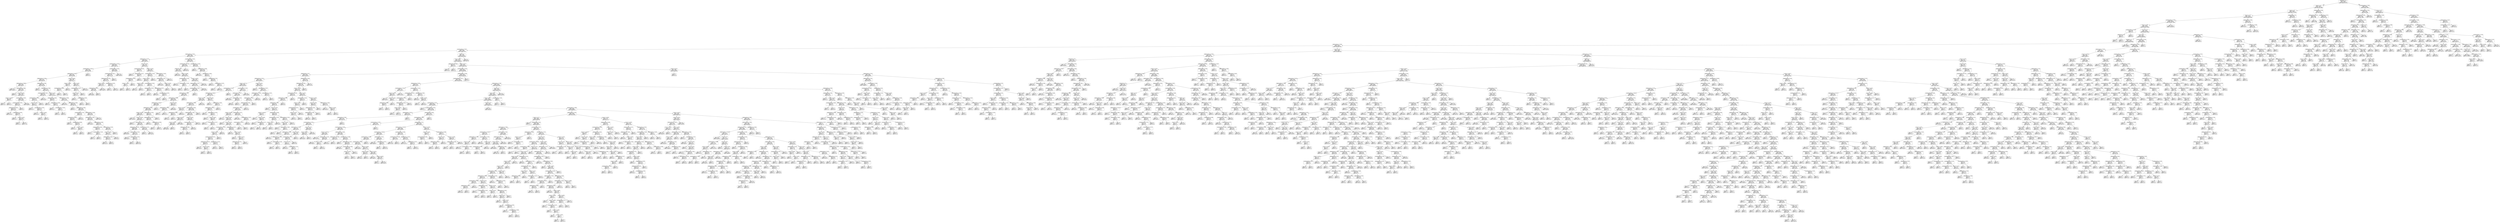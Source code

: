 digraph Tree {
node [shape=box] ;
0 [label="TRANSFER <= 0.5\ngini = 0.003\nsamples = 2815576\nvalue = [4447957, 5877]"] ;
1 [label="amount <= 1.46\ngini = 0.001\nsamples = 2579732\nvalue = [4077326, 2899]"] ;
0 -> 1 [labeldistance=2.5, labelangle=45, headlabel="True"] ;
2 [label="amount <= 1.29\ngini = 0.001\nsamples = 2579016\nvalue = [4077117, 1975]"] ;
1 -> 2 ;
3 [label="amount <= 1.074\ngini = 0.001\nsamples = 2578876\nvalue = [4076968, 1903]"] ;
2 -> 3 ;
4 [label="newbalanceOrig <= -0.292\ngini = 0.001\nsamples = 2578414\nvalue = [4076307, 1834]"] ;
3 -> 4 ;
5 [label="amount <= -0.298\ngini = 0.002\nsamples = 1370863\nvalue = [2165975, 1834]"] ;
4 -> 5 ;
6 [label="newbalanceDest <= -0.323\ngini = 0.298\nsamples = 8\nvalue = [2, 9]"] ;
5 -> 6 ;
7 [label="CASH_OUT <= 0.5\ngini = 0.48\nsamples = 4\nvalue = [2, 3]"] ;
6 -> 7 ;
8 [label="gini = 0.0\nsamples = 1\nvalue = [2, 0]"] ;
7 -> 8 ;
9 [label="gini = 0.0\nsamples = 3\nvalue = [0, 3]"] ;
7 -> 9 ;
10 [label="gini = 0.0\nsamples = 4\nvalue = [0, 6]"] ;
6 -> 10 ;
11 [label="amount <= 0.751\ngini = 0.002\nsamples = 1370855\nvalue = [2165973, 1825]"] ;
5 -> 11 ;
12 [label="amount <= 0.37\ngini = 0.002\nsamples = 1366533\nvalue = [2159148, 1671]"] ;
11 -> 12 ;
13 [label="PAYMENT <= 0.5\ngini = 0.001\nsamples = 1310084\nvalue = [2069902, 1401]"] ;
12 -> 13 ;
14 [label="oldbalanceDest <= -0.296\ngini = 0.002\nsamples = 821692\nvalue = [1297486, 1401]"] ;
13 -> 14 ;
15 [label="newbalanceDest <= -0.322\ngini = 0.004\nsamples = 176817\nvalue = [278987, 578]"] ;
14 -> 15 ;
16 [label="oldbalanceDest <= -0.324\ngini = 0.009\nsamples = 14087\nvalue = [22204, 97]"] ;
15 -> 16 ;
17 [label="oldbalanceOrg <= -0.277\ngini = 0.011\nsamples = 8654\nvalue = [13584, 76]"] ;
16 -> 17 ;
18 [label="newbalanceDest <= -0.327\ngini = 0.008\nsamples = 8311\nvalue = [13081, 54]"] ;
17 -> 18 ;
19 [label="newbalanceDest <= -0.327\ngini = 0.015\nsamples = 3906\nvalue = [6158, 48]"] ;
18 -> 19 ;
20 [label="oldbalanceOrg <= -0.281\ngini = 0.015\nsamples = 3905\nvalue = [6158, 46]"] ;
19 -> 20 ;
21 [label="oldbalanceOrg <= -0.286\ngini = 0.012\nsamples = 3768\nvalue = [5956, 35]"] ;
20 -> 21 ;
22 [label="oldbalanceOrg <= -0.288\ngini = 0.003\nsamples = 2520\nvalue = [4003, 7]"] ;
21 -> 22 ;
23 [label="gini = 0.0\nsamples = 1447\nvalue = [2308, 0]"] ;
22 -> 23 ;
24 [label="oldbalanceOrg <= -0.288\ngini = 0.008\nsamples = 1073\nvalue = [1695, 7]"] ;
22 -> 24 ;
25 [label="gini = 0.0\nsamples = 1\nvalue = [0, 2]"] ;
24 -> 25 ;
26 [label="amount <= -0.295\ngini = 0.006\nsamples = 1072\nvalue = [1695, 5]"] ;
24 -> 26 ;
27 [label="amount <= -0.295\ngini = 0.346\nsamples = 5\nvalue = [7, 2]"] ;
26 -> 27 ;
28 [label="gini = 0.0\nsamples = 4\nvalue = [7, 0]"] ;
27 -> 28 ;
29 [label="gini = 0.0\nsamples = 1\nvalue = [0, 2]"] ;
27 -> 29 ;
30 [label="newbalanceDest <= -0.332\ngini = 0.004\nsamples = 1067\nvalue = [1688, 3]"] ;
26 -> 30 ;
31 [label="newbalanceDest <= -0.332\ngini = 0.02\nsamples = 179\nvalue = [292, 3]"] ;
30 -> 31 ;
32 [label="oldbalanceOrg <= -0.287\ngini = 0.014\nsamples = 178\nvalue = [292, 2]"] ;
31 -> 32 ;
33 [label="gini = 0.0\nsamples = 121\nvalue = [215, 0]"] ;
32 -> 33 ;
34 [label="oldbalanceOrg <= -0.287\ngini = 0.049\nsamples = 57\nvalue = [77, 2]"] ;
32 -> 34 ;
35 [label="gini = 0.0\nsamples = 1\nvalue = [0, 1]"] ;
34 -> 35 ;
36 [label="amount <= -0.291\ngini = 0.025\nsamples = 56\nvalue = [77, 1]"] ;
34 -> 36 ;
37 [label="gini = 0.0\nsamples = 1\nvalue = [0, 1]"] ;
36 -> 37 ;
38 [label="gini = 0.0\nsamples = 55\nvalue = [77, 0]"] ;
36 -> 38 ;
39 [label="gini = 0.0\nsamples = 1\nvalue = [0, 1]"] ;
31 -> 39 ;
40 [label="gini = 0.0\nsamples = 888\nvalue = [1396, 0]"] ;
30 -> 40 ;
41 [label="oldbalanceOrg <= -0.286\ngini = 0.028\nsamples = 1248\nvalue = [1953, 28]"] ;
21 -> 41 ;
42 [label="gini = 0.0\nsamples = 1\nvalue = [0, 1]"] ;
41 -> 42 ;
43 [label="oldbalanceOrg <= -0.286\ngini = 0.027\nsamples = 1247\nvalue = [1953, 27]"] ;
41 -> 43 ;
44 [label="newbalanceDest <= -0.331\ngini = 0.095\nsamples = 136\nvalue = [209, 11]"] ;
43 -> 44 ;
45 [label="newbalanceDest <= -0.331\ngini = 0.418\nsamples = 22\nvalue = [26, 11]"] ;
44 -> 45 ;
46 [label="amount <= -0.284\ngini = 0.271\nsamples = 19\nvalue = [26, 5]"] ;
45 -> 46 ;
47 [label="gini = 0.0\nsamples = 2\nvalue = [0, 3]"] ;
46 -> 47 ;
48 [label="newbalanceDest <= -0.331\ngini = 0.133\nsamples = 17\nvalue = [26, 2]"] ;
46 -> 48 ;
49 [label="gini = 0.0\nsamples = 15\nvalue = [23, 0]"] ;
48 -> 49 ;
50 [label="amount <= -0.283\ngini = 0.48\nsamples = 2\nvalue = [3, 2]"] ;
48 -> 50 ;
51 [label="gini = 0.0\nsamples = 1\nvalue = [0, 2]"] ;
50 -> 51 ;
52 [label="gini = 0.0\nsamples = 1\nvalue = [3, 0]"] ;
50 -> 52 ;
53 [label="gini = 0.0\nsamples = 3\nvalue = [0, 6]"] ;
45 -> 53 ;
54 [label="gini = 0.0\nsamples = 114\nvalue = [183, 0]"] ;
44 -> 54 ;
55 [label="amount <= -0.28\ngini = 0.018\nsamples = 1111\nvalue = [1744, 16]"] ;
43 -> 55 ;
56 [label="oldbalanceOrg <= -0.285\ngini = 0.496\nsamples = 6\nvalue = [5, 6]"] ;
55 -> 56 ;
57 [label="gini = 0.0\nsamples = 3\nvalue = [3, 0]"] ;
56 -> 57 ;
58 [label="oldbalanceOrg <= -0.285\ngini = 0.375\nsamples = 3\nvalue = [2, 6]"] ;
56 -> 58 ;
59 [label="gini = 0.0\nsamples = 1\nvalue = [0, 4]"] ;
58 -> 59 ;
60 [label="newbalanceDest <= -0.331\ngini = 0.5\nsamples = 2\nvalue = [2, 2]"] ;
58 -> 60 ;
61 [label="gini = 0.0\nsamples = 1\nvalue = [2, 0]"] ;
60 -> 61 ;
62 [label="gini = 0.0\nsamples = 1\nvalue = [0, 2]"] ;
60 -> 62 ;
63 [label="oldbalanceOrg <= -0.284\ngini = 0.011\nsamples = 1105\nvalue = [1739, 10]"] ;
55 -> 63 ;
64 [label="gini = 0.0\nsamples = 680\nvalue = [1077, 0]"] ;
63 -> 64 ;
65 [label="oldbalanceOrg <= -0.284\ngini = 0.029\nsamples = 425\nvalue = [662, 10]"] ;
63 -> 65 ;
66 [label="gini = 0.0\nsamples = 1\nvalue = [0, 1]"] ;
65 -> 66 ;
67 [label="oldbalanceOrg <= -0.284\ngini = 0.026\nsamples = 424\nvalue = [662, 9]"] ;
65 -> 67 ;
68 [label="newbalanceDest <= -0.33\ngini = 0.133\nsamples = 40\nvalue = [52, 4]"] ;
67 -> 68 ;
69 [label="oldbalanceOrg <= -0.284\ngini = 0.408\nsamples = 8\nvalue = [10, 4]"] ;
68 -> 69 ;
70 [label="gini = 0.0\nsamples = 2\nvalue = [5, 0]"] ;
69 -> 70 ;
71 [label="oldbalanceOrg <= -0.284\ngini = 0.494\nsamples = 6\nvalue = [5, 4]"] ;
69 -> 71 ;
72 [label="gini = 0.0\nsamples = 1\nvalue = [0, 2]"] ;
71 -> 72 ;
73 [label="amount <= -0.273\ngini = 0.408\nsamples = 5\nvalue = [5, 2]"] ;
71 -> 73 ;
74 [label="gini = 0.0\nsamples = 2\nvalue = [0, 2]"] ;
73 -> 74 ;
75 [label="gini = 0.0\nsamples = 3\nvalue = [5, 0]"] ;
73 -> 75 ;
76 [label="gini = 0.0\nsamples = 32\nvalue = [42, 0]"] ;
68 -> 76 ;
77 [label="newbalanceDest <= -0.328\ngini = 0.016\nsamples = 384\nvalue = [610, 5]"] ;
67 -> 77 ;
78 [label="oldbalanceOrg <= -0.283\ngini = 0.032\nsamples = 202\nvalue = [305, 5]"] ;
77 -> 78 ;
79 [label="gini = 0.0\nsamples = 119\nvalue = [188, 0]"] ;
78 -> 79 ;
80 [label="oldbalanceOrg <= -0.283\ngini = 0.079\nsamples = 83\nvalue = [117, 5]"] ;
78 -> 80 ;
81 [label="oldbalanceOrg <= -0.283\ngini = 0.444\nsamples = 3\nvalue = [1, 2]"] ;
80 -> 81 ;
82 [label="gini = 0.0\nsamples = 1\nvalue = [0, 1]"] ;
81 -> 82 ;
83 [label="newbalanceDest <= -0.331\ngini = 0.5\nsamples = 2\nvalue = [1, 1]"] ;
81 -> 83 ;
84 [label="gini = 0.0\nsamples = 1\nvalue = [1, 0]"] ;
83 -> 84 ;
85 [label="gini = 0.0\nsamples = 1\nvalue = [0, 1]"] ;
83 -> 85 ;
86 [label="newbalanceDest <= -0.328\ngini = 0.049\nsamples = 80\nvalue = [116, 3]"] ;
80 -> 86 ;
87 [label="amount <= -0.265\ngini = 0.033\nsamples = 79\nvalue = [116, 2]"] ;
86 -> 87 ;
88 [label="oldbalanceOrg <= -0.282\ngini = 0.114\nsamples = 22\nvalue = [31, 2]"] ;
87 -> 88 ;
89 [label="gini = 0.0\nsamples = 20\nvalue = [31, 0]"] ;
88 -> 89 ;
90 [label="gini = 0.0\nsamples = 2\nvalue = [0, 2]"] ;
88 -> 90 ;
91 [label="gini = 0.0\nsamples = 57\nvalue = [85, 0]"] ;
87 -> 91 ;
92 [label="gini = 0.0\nsamples = 1\nvalue = [0, 1]"] ;
86 -> 92 ;
93 [label="gini = 0.0\nsamples = 182\nvalue = [305, 0]"] ;
77 -> 93 ;
94 [label="amount <= -0.261\ngini = 0.098\nsamples = 137\nvalue = [202, 11]"] ;
20 -> 94 ;
95 [label="amount <= -0.262\ngini = 0.198\nsamples = 6\nvalue = [1, 8]"] ;
94 -> 95 ;
96 [label="newbalanceDest <= -0.328\ngini = 0.444\nsamples = 2\nvalue = [1, 2]"] ;
95 -> 96 ;
97 [label="gini = 0.0\nsamples = 1\nvalue = [0, 2]"] ;
96 -> 97 ;
98 [label="gini = 0.0\nsamples = 1\nvalue = [1, 0]"] ;
96 -> 98 ;
99 [label="gini = 0.0\nsamples = 4\nvalue = [0, 6]"] ;
95 -> 99 ;
100 [label="amount <= -0.26\ngini = 0.029\nsamples = 131\nvalue = [201, 3]"] ;
94 -> 100 ;
101 [label="newbalanceDest <= -0.327\ngini = 0.255\nsamples = 11\nvalue = [17, 3]"] ;
100 -> 101 ;
102 [label="amount <= -0.26\ngini = 0.105\nsamples = 10\nvalue = [17, 1]"] ;
101 -> 102 ;
103 [label="gini = 0.0\nsamples = 7\nvalue = [13, 0]"] ;
102 -> 103 ;
104 [label="oldbalanceOrg <= -0.281\ngini = 0.32\nsamples = 3\nvalue = [4, 1]"] ;
102 -> 104 ;
105 [label="gini = 0.0\nsamples = 2\nvalue = [4, 0]"] ;
104 -> 105 ;
106 [label="gini = 0.0\nsamples = 1\nvalue = [0, 1]"] ;
104 -> 106 ;
107 [label="gini = 0.0\nsamples = 1\nvalue = [0, 2]"] ;
101 -> 107 ;
108 [label="gini = 0.0\nsamples = 120\nvalue = [184, 0]"] ;
100 -> 108 ;
109 [label="gini = 0.0\nsamples = 1\nvalue = [0, 2]"] ;
19 -> 109 ;
110 [label="newbalanceDest <= -0.325\ngini = 0.002\nsamples = 4405\nvalue = [6923, 6]"] ;
18 -> 110 ;
111 [label="newbalanceDest <= -0.325\ngini = 0.004\nsamples = 1752\nvalue = [2741, 6]"] ;
110 -> 111 ;
112 [label="oldbalanceOrg <= -0.278\ngini = 0.003\nsamples = 1751\nvalue = [2741, 4]"] ;
111 -> 112 ;
113 [label="amount <= -0.253\ngini = 0.001\nsamples = 1737\nvalue = [2723, 1]"] ;
112 -> 113 ;
114 [label="oldbalanceOrg <= -0.279\ngini = 0.002\nsamples = 697\nvalue = [1058, 1]"] ;
113 -> 114 ;
115 [label="gini = 0.0\nsamples = 696\nvalue = [1058, 0]"] ;
114 -> 115 ;
116 [label="gini = 0.0\nsamples = 1\nvalue = [0, 1]"] ;
114 -> 116 ;
117 [label="gini = 0.0\nsamples = 1040\nvalue = [1665, 0]"] ;
113 -> 117 ;
118 [label="oldbalanceOrg <= -0.278\ngini = 0.245\nsamples = 14\nvalue = [18, 3]"] ;
112 -> 118 ;
119 [label="gini = 0.0\nsamples = 1\nvalue = [0, 3]"] ;
118 -> 119 ;
120 [label="gini = 0.0\nsamples = 13\nvalue = [18, 0]"] ;
118 -> 120 ;
121 [label="gini = 0.0\nsamples = 1\nvalue = [0, 2]"] ;
111 -> 121 ;
122 [label="gini = 0.0\nsamples = 2653\nvalue = [4182, 0]"] ;
110 -> 122 ;
123 [label="amount <= -0.241\ngini = 0.08\nsamples = 343\nvalue = [503, 22]"] ;
17 -> 123 ;
124 [label="newbalanceDest <= -0.324\ngini = 0.465\nsamples = 10\nvalue = [7, 12]"] ;
123 -> 124 ;
125 [label="gini = 0.0\nsamples = 3\nvalue = [0, 7]"] ;
124 -> 125 ;
126 [label="oldbalanceOrg <= -0.277\ngini = 0.486\nsamples = 7\nvalue = [7, 5]"] ;
124 -> 126 ;
127 [label="newbalanceDest <= -0.324\ngini = 0.346\nsamples = 5\nvalue = [7, 2]"] ;
126 -> 127 ;
128 [label="amount <= -0.242\ngini = 0.5\nsamples = 3\nvalue = [2, 2]"] ;
127 -> 128 ;
129 [label="gini = 0.0\nsamples = 1\nvalue = [2, 0]"] ;
128 -> 129 ;
130 [label="gini = 0.0\nsamples = 2\nvalue = [0, 2]"] ;
128 -> 130 ;
131 [label="gini = 0.0\nsamples = 2\nvalue = [5, 0]"] ;
127 -> 131 ;
132 [label="gini = 0.0\nsamples = 2\nvalue = [0, 3]"] ;
126 -> 132 ;
133 [label="amount <= -0.222\ngini = 0.039\nsamples = 333\nvalue = [496, 10]"] ;
123 -> 133 ;
134 [label="newbalanceDest <= -0.322\ngini = 0.142\nsamples = 76\nvalue = [96, 8]"] ;
133 -> 134 ;
135 [label="amount <= -0.238\ngini = 0.094\nsamples = 75\nvalue = [96, 5]"] ;
134 -> 135 ;
136 [label="amount <= -0.238\ngini = 0.227\nsamples = 18\nvalue = [20, 3]"] ;
135 -> 136 ;
137 [label="gini = 0.0\nsamples = 16\nvalue = [20, 0]"] ;
136 -> 137 ;
138 [label="gini = 0.0\nsamples = 2\nvalue = [0, 3]"] ;
136 -> 138 ;
139 [label="newbalanceDest <= -0.323\ngini = 0.05\nsamples = 57\nvalue = [76, 2]"] ;
135 -> 139 ;
140 [label="oldbalanceOrg <= -0.276\ngini = 0.117\nsamples = 10\nvalue = [15, 1]"] ;
139 -> 140 ;
141 [label="gini = 0.0\nsamples = 9\nvalue = [15, 0]"] ;
140 -> 141 ;
142 [label="gini = 0.0\nsamples = 1\nvalue = [0, 1]"] ;
140 -> 142 ;
143 [label="oldbalanceOrg <= -0.275\ngini = 0.032\nsamples = 47\nvalue = [61, 1]"] ;
139 -> 143 ;
144 [label="gini = 0.0\nsamples = 45\nvalue = [59, 0]"] ;
143 -> 144 ;
145 [label="newbalanceDest <= -0.322\ngini = 0.444\nsamples = 2\nvalue = [2, 1]"] ;
143 -> 145 ;
146 [label="gini = 0.0\nsamples = 1\nvalue = [0, 1]"] ;
145 -> 146 ;
147 [label="gini = 0.0\nsamples = 1\nvalue = [2, 0]"] ;
145 -> 147 ;
148 [label="gini = 0.0\nsamples = 1\nvalue = [0, 3]"] ;
134 -> 148 ;
149 [label="newbalanceDest <= -0.333\ngini = 0.01\nsamples = 257\nvalue = [400, 2]"] ;
133 -> 149 ;
150 [label="oldbalanceOrg <= -0.26\ngini = 0.018\nsamples = 145\nvalue = [213, 2]"] ;
149 -> 150 ;
151 [label="gini = 0.0\nsamples = 109\nvalue = [163, 0]"] ;
150 -> 151 ;
152 [label="amount <= -0.143\ngini = 0.074\nsamples = 36\nvalue = [50, 2]"] ;
150 -> 152 ;
153 [label="gini = 0.0\nsamples = 1\nvalue = [0, 2]"] ;
152 -> 153 ;
154 [label="gini = 0.0\nsamples = 35\nvalue = [50, 0]"] ;
152 -> 154 ;
155 [label="gini = 0.0\nsamples = 112\nvalue = [187, 0]"] ;
149 -> 155 ;
156 [label="newbalanceDest <= -0.323\ngini = 0.005\nsamples = 5433\nvalue = [8620, 21]"] ;
16 -> 156 ;
157 [label="newbalanceDest <= -0.324\ngini = 0.003\nsamples = 5046\nvalue = [7975, 13]"] ;
156 -> 157 ;
158 [label="CASH_OUT <= 0.5\ngini = 0.004\nsamples = 4531\nvalue = [7162, 13]"] ;
157 -> 158 ;
159 [label="gini = 0.0\nsamples = 346\nvalue = [532, 0]"] ;
158 -> 159 ;
160 [label="amount <= -0.298\ngini = 0.004\nsamples = 4185\nvalue = [6630, 13]"] ;
158 -> 160 ;
161 [label="newbalanceDest <= -0.326\ngini = 0.053\nsamples = 26\nvalue = [36, 1]"] ;
160 -> 161 ;
162 [label="gini = 0.0\nsamples = 24\nvalue = [35, 0]"] ;
161 -> 162 ;
163 [label="newbalanceDest <= -0.325\ngini = 0.5\nsamples = 2\nvalue = [1, 1]"] ;
161 -> 163 ;
164 [label="gini = 0.0\nsamples = 1\nvalue = [0, 1]"] ;
163 -> 164 ;
165 [label="gini = 0.0\nsamples = 1\nvalue = [1, 0]"] ;
163 -> 165 ;
166 [label="amount <= -0.055\ngini = 0.004\nsamples = 4159\nvalue = [6594, 12]"] ;
160 -> 166 ;
167 [label="oldbalanceDest <= -0.313\ngini = 0.005\nsamples = 3229\nvalue = [5116, 12]"] ;
166 -> 167 ;
168 [label="newbalanceDest <= -0.324\ngini = 0.006\nsamples = 2566\nvalue = [4055, 12]"] ;
167 -> 168 ;
169 [label="oldbalanceDest <= -0.313\ngini = 0.005\nsamples = 2565\nvalue = [4055, 11]"] ;
168 -> 169 ;
170 [label="oldbalanceDest <= -0.316\ngini = 0.005\nsamples = 2564\nvalue = [4055, 10]"] ;
169 -> 170 ;
171 [label="oldbalanceOrg <= -0.242\ngini = 0.004\nsamples = 2287\nvalue = [3626, 7]"] ;
170 -> 171 ;
172 [label="oldbalanceOrg <= -0.259\ngini = 0.003\nsamples = 2286\nvalue = [3626, 6]"] ;
171 -> 172 ;
173 [label="amount <= -0.256\ngini = 0.002\nsamples = 2267\nvalue = [3597, 4]"] ;
172 -> 173 ;
174 [label="gini = 0.0\nsamples = 1590\nvalue = [2516, 0]"] ;
173 -> 174 ;
175 [label="amount <= -0.256\ngini = 0.007\nsamples = 677\nvalue = [1081, 4]"] ;
173 -> 175 ;
176 [label="gini = 0.0\nsamples = 1\nvalue = [0, 1]"] ;
175 -> 176 ;
177 [label="oldbalanceDest <= -0.32\ngini = 0.006\nsamples = 676\nvalue = [1081, 3]"] ;
175 -> 177 ;
178 [label="oldbalanceOrg <= -0.279\ngini = 0.003\nsamples = 484\nvalue = [788, 1]"] ;
177 -> 178 ;
179 [label="gini = 0.0\nsamples = 380\nvalue = [624, 0]"] ;
178 -> 179 ;
180 [label="oldbalanceDest <= -0.323\ngini = 0.012\nsamples = 104\nvalue = [164, 1]"] ;
178 -> 180 ;
181 [label="gini = 0.0\nsamples = 53\nvalue = [86, 0]"] ;
180 -> 181 ;
182 [label="oldbalanceOrg <= -0.279\ngini = 0.025\nsamples = 51\nvalue = [78, 1]"] ;
180 -> 182 ;
183 [label="gini = 0.0\nsamples = 1\nvalue = [0, 1]"] ;
182 -> 183 ;
184 [label="gini = 0.0\nsamples = 50\nvalue = [78, 0]"] ;
182 -> 184 ;
185 [label="oldbalanceDest <= -0.32\ngini = 0.013\nsamples = 192\nvalue = [293, 2]"] ;
177 -> 185 ;
186 [label="gini = 0.0\nsamples = 1\nvalue = [0, 2]"] ;
185 -> 186 ;
187 [label="gini = 0.0\nsamples = 191\nvalue = [293, 0]"] ;
185 -> 187 ;
188 [label="oldbalanceDest <= -0.318\ngini = 0.121\nsamples = 19\nvalue = [29, 2]"] ;
172 -> 188 ;
189 [label="oldbalanceDest <= -0.321\ngini = 0.064\nsamples = 18\nvalue = [29, 1]"] ;
188 -> 189 ;
190 [label="gini = 0.0\nsamples = 9\nvalue = [18, 0]"] ;
189 -> 190 ;
191 [label="oldbalanceOrg <= -0.259\ngini = 0.153\nsamples = 9\nvalue = [11, 1]"] ;
189 -> 191 ;
192 [label="gini = 0.0\nsamples = 1\nvalue = [0, 1]"] ;
191 -> 192 ;
193 [label="gini = 0.0\nsamples = 8\nvalue = [11, 0]"] ;
191 -> 193 ;
194 [label="gini = 0.0\nsamples = 1\nvalue = [0, 1]"] ;
188 -> 194 ;
195 [label="gini = 0.0\nsamples = 1\nvalue = [0, 1]"] ;
171 -> 195 ;
196 [label="amount <= -0.293\ngini = 0.014\nsamples = 277\nvalue = [429, 3]"] ;
170 -> 196 ;
197 [label="oldbalanceDest <= -0.316\ngini = 0.047\nsamples = 76\nvalue = [121, 3]"] ;
196 -> 197 ;
198 [label="gini = 0.0\nsamples = 1\nvalue = [0, 3]"] ;
197 -> 198 ;
199 [label="gini = 0.0\nsamples = 75\nvalue = [121, 0]"] ;
197 -> 199 ;
200 [label="gini = 0.0\nsamples = 201\nvalue = [308, 0]"] ;
196 -> 200 ;
201 [label="gini = 0.0\nsamples = 1\nvalue = [0, 1]"] ;
169 -> 201 ;
202 [label="gini = 0.0\nsamples = 1\nvalue = [0, 1]"] ;
168 -> 202 ;
203 [label="gini = 0.0\nsamples = 663\nvalue = [1061, 0]"] ;
167 -> 203 ;
204 [label="gini = 0.0\nsamples = 930\nvalue = [1478, 0]"] ;
166 -> 204 ;
205 [label="gini = 0.0\nsamples = 515\nvalue = [813, 0]"] ;
157 -> 205 ;
206 [label="newbalanceDest <= -0.323\ngini = 0.024\nsamples = 387\nvalue = [645, 8]"] ;
156 -> 206 ;
207 [label="gini = 0.0\nsamples = 1\nvalue = [0, 2]"] ;
206 -> 207 ;
208 [label="oldbalanceOrg <= -0.284\ngini = 0.018\nsamples = 386\nvalue = [645, 6]"] ;
206 -> 208 ;
209 [label="gini = 0.0\nsamples = 329\nvalue = [555, 0]"] ;
208 -> 209 ;
210 [label="oldbalanceOrg <= -0.284\ngini = 0.117\nsamples = 57\nvalue = [90, 6]"] ;
208 -> 210 ;
211 [label="gini = 0.0\nsamples = 1\nvalue = [0, 3]"] ;
210 -> 211 ;
212 [label="oldbalanceOrg <= -0.28\ngini = 0.062\nsamples = 56\nvalue = [90, 3]"] ;
210 -> 212 ;
213 [label="gini = 0.0\nsamples = 37\nvalue = [61, 0]"] ;
212 -> 213 ;
214 [label="oldbalanceOrg <= -0.279\ngini = 0.17\nsamples = 19\nvalue = [29, 3]"] ;
212 -> 214 ;
215 [label="gini = 0.0\nsamples = 1\nvalue = [0, 3]"] ;
214 -> 215 ;
216 [label="gini = 0.0\nsamples = 18\nvalue = [29, 0]"] ;
214 -> 216 ;
217 [label="DEBIT <= 0.5\ngini = 0.004\nsamples = 162730\nvalue = [256783, 481]"] ;
15 -> 217 ;
218 [label="amount <= -0.297\ngini = 0.004\nsamples = 162176\nvalue = [255896, 481]"] ;
217 -> 218 ;
219 [label="oldbalanceOrg <= -0.289\ngini = 0.051\nsamples = 41\nvalue = [74, 2]"] ;
218 -> 219 ;
220 [label="gini = 0.0\nsamples = 40\nvalue = [74, 0]"] ;
219 -> 220 ;
221 [label="gini = 0.0\nsamples = 1\nvalue = [0, 2]"] ;
219 -> 221 ;
222 [label="amount <= 0.215\ngini = 0.004\nsamples = 162135\nvalue = [255822, 479]"] ;
218 -> 222 ;
223 [label="newbalanceDest <= -0.314\ngini = 0.003\nsamples = 143499\nvalue = [226563, 397]"] ;
222 -> 223 ;
224 [label="oldbalanceOrg <= -0.27\ngini = 0.005\nsamples = 15307\nvalue = [24059, 66]"] ;
223 -> 224 ;
225 [label="oldbalanceOrg <= -0.276\ngini = 0.003\nsamples = 14979\nvalue = [23589, 30]"] ;
224 -> 225 ;
226 [label="amount <= -0.26\ngini = 0.001\nsamples = 13664\nvalue = [21556, 14]"] ;
225 -> 226 ;
227 [label="newbalanceDest <= -0.314\ngini = 0.007\nsamples = 2512\nvalue = [3973, 13]"] ;
226 -> 227 ;
228 [label="oldbalanceOrg <= -0.282\ngini = 0.005\nsamples = 2511\nvalue = [3973, 10]"] ;
227 -> 228 ;
229 [label="amount <= -0.271\ngini = 0.002\nsamples = 2498\nvalue = [3961, 4]"] ;
228 -> 229 ;
230 [label="oldbalanceDest <= -0.315\ngini = 0.003\nsamples = 1714\nvalue = [2742, 4]"] ;
229 -> 230 ;
231 [label="amount <= -0.274\ngini = 0.029\nsamples = 46\nvalue = [68, 1]"] ;
230 -> 231 ;
232 [label="oldbalanceOrg <= -0.284\ngini = 0.077\nsamples = 15\nvalue = [24, 1]"] ;
231 -> 232 ;
233 [label="gini = 0.0\nsamples = 14\nvalue = [24, 0]"] ;
232 -> 233 ;
234 [label="gini = 0.0\nsamples = 1\nvalue = [0, 1]"] ;
232 -> 234 ;
235 [label="gini = 0.0\nsamples = 31\nvalue = [44, 0]"] ;
231 -> 235 ;
236 [label="oldbalanceOrg <= -0.283\ngini = 0.002\nsamples = 1668\nvalue = [2674, 3]"] ;
230 -> 236 ;
237 [label="oldbalanceDest <= -0.305\ngini = 0.001\nsamples = 1667\nvalue = [2674, 2]"] ;
236 -> 237 ;
238 [label="amount <= -0.285\ngini = 0.001\nsamples = 1599\nvalue = [2571, 1]"] ;
237 -> 238 ;
239 [label="amount <= -0.285\ngini = 0.002\nsamples = 609\nvalue = [983, 1]"] ;
238 -> 239 ;
240 [label="gini = 0.0\nsamples = 608\nvalue = [983, 0]"] ;
239 -> 240 ;
241 [label="gini = 0.0\nsamples = 1\nvalue = [0, 1]"] ;
239 -> 241 ;
242 [label="gini = 0.0\nsamples = 990\nvalue = [1588, 0]"] ;
238 -> 242 ;
243 [label="amount <= -0.293\ngini = 0.019\nsamples = 68\nvalue = [103, 1]"] ;
237 -> 243 ;
244 [label="newbalanceDest <= -0.315\ngini = 0.039\nsamples = 35\nvalue = [49, 1]"] ;
243 -> 244 ;
245 [label="oldbalanceOrg <= -0.288\ngini = 0.133\nsamples = 10\nvalue = [13, 1]"] ;
244 -> 245 ;
246 [label="gini = 0.0\nsamples = 9\nvalue = [13, 0]"] ;
245 -> 246 ;
247 [label="gini = 0.0\nsamples = 1\nvalue = [0, 1]"] ;
245 -> 247 ;
248 [label="gini = 0.0\nsamples = 25\nvalue = [36, 0]"] ;
244 -> 248 ;
249 [label="gini = 0.0\nsamples = 33\nvalue = [54, 0]"] ;
243 -> 249 ;
250 [label="gini = 0.0\nsamples = 1\nvalue = [0, 1]"] ;
236 -> 250 ;
251 [label="gini = 0.0\nsamples = 784\nvalue = [1219, 0]"] ;
229 -> 251 ;
252 [label="amount <= -0.265\ngini = 0.444\nsamples = 13\nvalue = [12, 6]"] ;
228 -> 252 ;
253 [label="gini = 0.0\nsamples = 1\nvalue = [0, 3]"] ;
252 -> 253 ;
254 [label="oldbalanceOrg <= -0.281\ngini = 0.32\nsamples = 12\nvalue = [12, 3]"] ;
252 -> 254 ;
255 [label="oldbalanceDest <= -0.315\ngini = 0.245\nsamples = 11\nvalue = [12, 2]"] ;
254 -> 255 ;
256 [label="gini = 0.0\nsamples = 4\nvalue = [4, 0]"] ;
255 -> 256 ;
257 [label="oldbalanceDest <= -0.314\ngini = 0.32\nsamples = 7\nvalue = [8, 2]"] ;
255 -> 257 ;
258 [label="gini = 0.0\nsamples = 1\nvalue = [0, 1]"] ;
257 -> 258 ;
259 [label="amount <= -0.262\ngini = 0.198\nsamples = 6\nvalue = [8, 1]"] ;
257 -> 259 ;
260 [label="gini = 0.0\nsamples = 2\nvalue = [4, 0]"] ;
259 -> 260 ;
261 [label="newbalanceDest <= -0.317\ngini = 0.32\nsamples = 4\nvalue = [4, 1]"] ;
259 -> 261 ;
262 [label="gini = 0.0\nsamples = 1\nvalue = [0, 1]"] ;
261 -> 262 ;
263 [label="gini = 0.0\nsamples = 3\nvalue = [4, 0]"] ;
261 -> 263 ;
264 [label="gini = 0.0\nsamples = 1\nvalue = [0, 1]"] ;
254 -> 264 ;
265 [label="gini = 0.0\nsamples = 1\nvalue = [0, 3]"] ;
227 -> 265 ;
266 [label="newbalanceDest <= -0.319\ngini = 0.0\nsamples = 11152\nvalue = [17583, 1]"] ;
226 -> 266 ;
267 [label="oldbalanceOrg <= -0.277\ngini = 0.0\nsamples = 3688\nvalue = [5767, 1]"] ;
266 -> 267 ;
268 [label="gini = 0.0\nsamples = 3625\nvalue = [5678, 0]"] ;
267 -> 268 ;
269 [label="oldbalanceDest <= -0.32\ngini = 0.022\nsamples = 63\nvalue = [89, 1]"] ;
267 -> 269 ;
270 [label="gini = 0.0\nsamples = 62\nvalue = [89, 0]"] ;
269 -> 270 ;
271 [label="gini = 0.0\nsamples = 1\nvalue = [0, 1]"] ;
269 -> 271 ;
272 [label="gini = 0.0\nsamples = 7464\nvalue = [11816, 0]"] ;
266 -> 272 ;
273 [label="amount <= -0.233\ngini = 0.015\nsamples = 1315\nvalue = [2033, 16]"] ;
225 -> 273 ;
274 [label="gini = 0.0\nsamples = 3\nvalue = [0, 5]"] ;
273 -> 274 ;
275 [label="oldbalanceDest <= -0.317\ngini = 0.011\nsamples = 1312\nvalue = [2033, 11]"] ;
273 -> 275 ;
276 [label="oldbalanceDest <= -0.323\ngini = 0.01\nsamples = 1300\nvalue = [2019, 10]"] ;
275 -> 276 ;
277 [label="oldbalanceDest <= -0.323\ngini = 0.011\nsamples = 1211\nvalue = [1879, 10]"] ;
276 -> 277 ;
278 [label="oldbalanceDest <= -0.324\ngini = 0.009\nsamples = 1210\nvalue = [1879, 9]"] ;
277 -> 278 ;
279 [label="newbalanceDest <= -0.32\ngini = 0.01\nsamples = 1196\nvalue = [1854, 9]"] ;
278 -> 279 ;
280 [label="amount <= -0.228\ngini = 0.059\nsamples = 167\nvalue = [254, 8]"] ;
279 -> 280 ;
281 [label="gini = 0.0\nsamples = 16\nvalue = [28, 0]"] ;
280 -> 281 ;
282 [label="amount <= -0.228\ngini = 0.066\nsamples = 151\nvalue = [226, 8]"] ;
280 -> 282 ;
283 [label="gini = 0.0\nsamples = 1\nvalue = [0, 1]"] ;
282 -> 283 ;
284 [label="amount <= -0.219\ngini = 0.058\nsamples = 150\nvalue = [226, 7]"] ;
282 -> 284 ;
285 [label="newbalanceDest <= -0.321\ngini = 0.041\nsamples = 95\nvalue = [140, 3]"] ;
284 -> 285 ;
286 [label="amount <= -0.223\ngini = 0.076\nsamples = 51\nvalue = [73, 3]"] ;
285 -> 286 ;
287 [label="newbalanceDest <= -0.321\ngini = 0.052\nsamples = 50\nvalue = [73, 2]"] ;
286 -> 287 ;
288 [label="oldbalanceOrg <= -0.274\ngini = 0.032\nsamples = 41\nvalue = [61, 1]"] ;
287 -> 288 ;
289 [label="gini = 0.0\nsamples = 38\nvalue = [58, 0]"] ;
288 -> 289 ;
290 [label="amount <= -0.226\ngini = 0.375\nsamples = 3\nvalue = [3, 1]"] ;
288 -> 290 ;
291 [label="gini = 0.0\nsamples = 1\nvalue = [0, 1]"] ;
290 -> 291 ;
292 [label="gini = 0.0\nsamples = 2\nvalue = [3, 0]"] ;
290 -> 292 ;
293 [label="oldbalanceOrg <= -0.274\ngini = 0.142\nsamples = 9\nvalue = [12, 1]"] ;
287 -> 293 ;
294 [label="gini = 0.0\nsamples = 8\nvalue = [12, 0]"] ;
293 -> 294 ;
295 [label="gini = 0.0\nsamples = 1\nvalue = [0, 1]"] ;
293 -> 295 ;
296 [label="gini = 0.0\nsamples = 1\nvalue = [0, 1]"] ;
286 -> 296 ;
297 [label="gini = 0.0\nsamples = 44\nvalue = [67, 0]"] ;
285 -> 297 ;
298 [label="oldbalanceOrg <= -0.272\ngini = 0.085\nsamples = 55\nvalue = [86, 4]"] ;
284 -> 298 ;
299 [label="gini = 0.0\nsamples = 42\nvalue = [72, 0]"] ;
298 -> 299 ;
300 [label="amount <= -0.219\ngini = 0.346\nsamples = 13\nvalue = [14, 4]"] ;
298 -> 300 ;
301 [label="gini = 0.0\nsamples = 1\nvalue = [0, 2]"] ;
300 -> 301 ;
302 [label="amount <= -0.211\ngini = 0.219\nsamples = 12\nvalue = [14, 2]"] ;
300 -> 302 ;
303 [label="oldbalanceOrg <= -0.272\ngini = 0.444\nsamples = 5\nvalue = [4, 2]"] ;
302 -> 303 ;
304 [label="gini = 0.0\nsamples = 3\nvalue = [4, 0]"] ;
303 -> 304 ;
305 [label="gini = 0.0\nsamples = 2\nvalue = [0, 2]"] ;
303 -> 305 ;
306 [label="gini = 0.0\nsamples = 7\nvalue = [10, 0]"] ;
302 -> 306 ;
307 [label="oldbalanceOrg <= -0.271\ngini = 0.001\nsamples = 1029\nvalue = [1600, 1]"] ;
279 -> 307 ;
308 [label="gini = 0.0\nsamples = 983\nvalue = [1535, 0]"] ;
307 -> 308 ;
309 [label="newbalanceDest <= -0.319\ngini = 0.03\nsamples = 46\nvalue = [65, 1]"] ;
307 -> 309 ;
310 [label="newbalanceDest <= -0.319\ngini = 0.5\nsamples = 2\nvalue = [1, 1]"] ;
309 -> 310 ;
311 [label="gini = 0.0\nsamples = 1\nvalue = [1, 0]"] ;
310 -> 311 ;
312 [label="gini = 0.0\nsamples = 1\nvalue = [0, 1]"] ;
310 -> 312 ;
313 [label="gini = 0.0\nsamples = 44\nvalue = [64, 0]"] ;
309 -> 313 ;
314 [label="gini = 0.0\nsamples = 14\nvalue = [25, 0]"] ;
278 -> 314 ;
315 [label="gini = 0.0\nsamples = 1\nvalue = [0, 1]"] ;
277 -> 315 ;
316 [label="gini = 0.0\nsamples = 89\nvalue = [140, 0]"] ;
276 -> 316 ;
317 [label="newbalanceDest <= -0.315\ngini = 0.124\nsamples = 12\nvalue = [14, 1]"] ;
275 -> 317 ;
318 [label="gini = 0.0\nsamples = 11\nvalue = [14, 0]"] ;
317 -> 318 ;
319 [label="gini = 0.0\nsamples = 1\nvalue = [0, 1]"] ;
317 -> 319 ;
320 [label="oldbalanceOrg <= -0.264\ngini = 0.132\nsamples = 328\nvalue = [470, 36]"] ;
224 -> 320 ;
321 [label="oldbalanceOrg <= -0.264\ngini = 0.166\nsamples = 262\nvalue = [357, 36]"] ;
320 -> 321 ;
322 [label="amount <= -0.198\ngini = 0.155\nsamples = 260\nvalue = [357, 33]"] ;
321 -> 322 ;
323 [label="oldbalanceDest <= -0.323\ngini = 0.413\nsamples = 54\nvalue = [56, 23]"] ;
322 -> 323 ;
324 [label="oldbalanceOrg <= -0.269\ngini = 0.419\nsamples = 52\nvalue = [54, 23]"] ;
323 -> 324 ;
325 [label="oldbalanceOrg <= -0.27\ngini = 0.327\nsamples = 46\nvalue = [54, 14]"] ;
324 -> 325 ;
326 [label="gini = 0.0\nsamples = 1\nvalue = [0, 1]"] ;
325 -> 326 ;
327 [label="amount <= -0.207\ngini = 0.313\nsamples = 45\nvalue = [54, 13]"] ;
325 -> 327 ;
328 [label="amount <= -0.209\ngini = 0.473\nsamples = 7\nvalue = [5, 8]"] ;
327 -> 328 ;
329 [label="gini = 0.0\nsamples = 1\nvalue = [2, 0]"] ;
328 -> 329 ;
330 [label="amount <= -0.208\ngini = 0.397\nsamples = 6\nvalue = [3, 8]"] ;
328 -> 330 ;
331 [label="gini = 0.0\nsamples = 2\nvalue = [0, 4]"] ;
330 -> 331 ;
332 [label="oldbalanceOrg <= -0.27\ngini = 0.49\nsamples = 4\nvalue = [3, 4]"] ;
330 -> 332 ;
333 [label="gini = 0.0\nsamples = 1\nvalue = [3, 0]"] ;
332 -> 333 ;
334 [label="gini = 0.0\nsamples = 3\nvalue = [0, 4]"] ;
332 -> 334 ;
335 [label="oldbalanceOrg <= -0.269\ngini = 0.168\nsamples = 38\nvalue = [49, 5]"] ;
327 -> 335 ;
336 [label="newbalanceDest <= -0.318\ngini = 0.053\nsamples = 24\nvalue = [36, 1]"] ;
335 -> 336 ;
337 [label="amount <= -0.207\ngini = 0.32\nsamples = 4\nvalue = [4, 1]"] ;
336 -> 337 ;
338 [label="gini = 0.0\nsamples = 3\nvalue = [4, 0]"] ;
337 -> 338 ;
339 [label="gini = 0.0\nsamples = 1\nvalue = [0, 1]"] ;
337 -> 339 ;
340 [label="gini = 0.0\nsamples = 20\nvalue = [32, 0]"] ;
336 -> 340 ;
341 [label="newbalanceDest <= -0.318\ngini = 0.36\nsamples = 14\nvalue = [13, 4]"] ;
335 -> 341 ;
342 [label="amount <= -0.204\ngini = 0.444\nsamples = 6\nvalue = [2, 4]"] ;
341 -> 342 ;
343 [label="gini = 0.0\nsamples = 2\nvalue = [0, 2]"] ;
342 -> 343 ;
344 [label="oldbalanceOrg <= -0.269\ngini = 0.5\nsamples = 4\nvalue = [2, 2]"] ;
342 -> 344 ;
345 [label="gini = 0.0\nsamples = 2\nvalue = [2, 0]"] ;
344 -> 345 ;
346 [label="gini = 0.0\nsamples = 2\nvalue = [0, 2]"] ;
344 -> 346 ;
347 [label="gini = 0.0\nsamples = 8\nvalue = [11, 0]"] ;
341 -> 347 ;
348 [label="gini = 0.0\nsamples = 6\nvalue = [0, 9]"] ;
324 -> 348 ;
349 [label="gini = 0.0\nsamples = 2\nvalue = [2, 0]"] ;
323 -> 349 ;
350 [label="amount <= -0.191\ngini = 0.062\nsamples = 206\nvalue = [301, 10]"] ;
322 -> 350 ;
351 [label="oldbalanceDest <= -0.322\ngini = 0.171\nsamples = 44\nvalue = [67, 7]"] ;
350 -> 351 ;
352 [label="amount <= -0.192\ngini = 0.151\nsamples = 43\nvalue = [67, 6]"] ;
351 -> 352 ;
353 [label="newbalanceDest <= -0.317\ngini = 0.056\nsamples = 41\nvalue = [67, 2]"] ;
352 -> 353 ;
354 [label="amount <= -0.195\ngini = 0.208\nsamples = 10\nvalue = [15, 2]"] ;
353 -> 354 ;
355 [label="gini = 0.0\nsamples = 9\nvalue = [15, 0]"] ;
354 -> 355 ;
356 [label="gini = 0.0\nsamples = 1\nvalue = [0, 2]"] ;
354 -> 356 ;
357 [label="gini = 0.0\nsamples = 31\nvalue = [52, 0]"] ;
353 -> 357 ;
358 [label="gini = 0.0\nsamples = 2\nvalue = [0, 4]"] ;
352 -> 358 ;
359 [label="gini = 0.0\nsamples = 1\nvalue = [0, 1]"] ;
351 -> 359 ;
360 [label="amount <= -0.188\ngini = 0.025\nsamples = 162\nvalue = [234, 3]"] ;
350 -> 360 ;
361 [label="amount <= -0.188\ngini = 0.061\nsamples = 44\nvalue = [62, 2]"] ;
360 -> 361 ;
362 [label="oldbalanceDest <= -0.324\ngini = 0.031\nsamples = 43\nvalue = [62, 1]"] ;
361 -> 362 ;
363 [label="oldbalanceOrg <= -0.266\ngini = 0.033\nsamples = 40\nvalue = [59, 1]"] ;
362 -> 363 ;
364 [label="gini = 0.0\nsamples = 39\nvalue = [59, 0]"] ;
363 -> 364 ;
365 [label="gini = 0.0\nsamples = 1\nvalue = [0, 1]"] ;
363 -> 365 ;
366 [label="gini = 0.0\nsamples = 3\nvalue = [3, 0]"] ;
362 -> 366 ;
367 [label="gini = 0.0\nsamples = 1\nvalue = [0, 1]"] ;
361 -> 367 ;
368 [label="oldbalanceOrg <= -0.265\ngini = 0.011\nsamples = 118\nvalue = [172, 1]"] ;
360 -> 368 ;
369 [label="gini = 0.0\nsamples = 112\nvalue = [166, 0]"] ;
368 -> 369 ;
370 [label="amount <= -0.182\ngini = 0.245\nsamples = 6\nvalue = [6, 1]"] ;
368 -> 370 ;
371 [label="gini = 0.0\nsamples = 1\nvalue = [0, 1]"] ;
370 -> 371 ;
372 [label="gini = 0.0\nsamples = 5\nvalue = [6, 0]"] ;
370 -> 372 ;
373 [label="gini = 0.0\nsamples = 2\nvalue = [0, 3]"] ;
321 -> 373 ;
374 [label="gini = 0.0\nsamples = 66\nvalue = [113, 0]"] ;
320 -> 374 ;
375 [label="oldbalanceDest <= -0.296\ngini = 0.003\nsamples = 128192\nvalue = [202504, 331]"] ;
223 -> 375 ;
376 [label="newbalanceDest <= -0.311\ngini = 0.003\nsamples = 128191\nvalue = [202504, 329]"] ;
375 -> 376 ;
377 [label="oldbalanceOrg <= -0.263\ngini = 0.001\nsamples = 7709\nvalue = [12364, 7]"] ;
376 -> 377 ;
378 [label="newbalanceDest <= -0.314\ngini = 0.0\nsamples = 7641\nvalue = [12267, 1]"] ;
377 -> 378 ;
379 [label="amount <= -0.179\ngini = 0.004\nsamples = 310\nvalue = [513, 1]"] ;
378 -> 379 ;
380 [label="gini = 0.0\nsamples = 303\nvalue = [504, 0]"] ;
379 -> 380 ;
381 [label="amount <= -0.148\ngini = 0.18\nsamples = 7\nvalue = [9, 1]"] ;
379 -> 381 ;
382 [label="oldbalanceOrg <= -0.267\ngini = 0.444\nsamples = 2\nvalue = [2, 1]"] ;
381 -> 382 ;
383 [label="gini = 0.0\nsamples = 1\nvalue = [2, 0]"] ;
382 -> 383 ;
384 [label="gini = 0.0\nsamples = 1\nvalue = [0, 1]"] ;
382 -> 384 ;
385 [label="gini = 0.0\nsamples = 5\nvalue = [7, 0]"] ;
381 -> 385 ;
386 [label="gini = 0.0\nsamples = 7331\nvalue = [11754, 0]"] ;
378 -> 386 ;
387 [label="newbalanceDest <= -0.313\ngini = 0.11\nsamples = 68\nvalue = [97, 6]"] ;
377 -> 387 ;
388 [label="newbalanceDest <= -0.313\ngini = 0.245\nsamples = 15\nvalue = [18, 3]"] ;
387 -> 388 ;
389 [label="newbalanceDest <= -0.313\ngini = 0.18\nsamples = 14\nvalue = [18, 2]"] ;
388 -> 389 ;
390 [label="oldbalanceDest <= -0.324\ngini = 0.298\nsamples = 8\nvalue = [9, 2]"] ;
389 -> 390 ;
391 [label="amount <= -0.133\ngini = 0.408\nsamples = 6\nvalue = [5, 2]"] ;
390 -> 391 ;
392 [label="gini = 0.0\nsamples = 2\nvalue = [0, 2]"] ;
391 -> 392 ;
393 [label="gini = 0.0\nsamples = 4\nvalue = [5, 0]"] ;
391 -> 393 ;
394 [label="gini = 0.0\nsamples = 2\nvalue = [4, 0]"] ;
390 -> 394 ;
395 [label="gini = 0.0\nsamples = 6\nvalue = [9, 0]"] ;
389 -> 395 ;
396 [label="gini = 0.0\nsamples = 1\nvalue = [0, 1]"] ;
388 -> 396 ;
397 [label="oldbalanceOrg <= -0.261\ngini = 0.07\nsamples = 53\nvalue = [79, 3]"] ;
387 -> 397 ;
398 [label="gini = 0.0\nsamples = 29\nvalue = [49, 0]"] ;
397 -> 398 ;
399 [label="amount <= -0.163\ngini = 0.165\nsamples = 24\nvalue = [30, 3]"] ;
397 -> 399 ;
400 [label="gini = 0.0\nsamples = 2\nvalue = [0, 3]"] ;
399 -> 400 ;
401 [label="gini = 0.0\nsamples = 22\nvalue = [30, 0]"] ;
399 -> 401 ;
402 [label="oldbalanceOrg <= -0.199\ngini = 0.003\nsamples = 120482\nvalue = [190140, 322]"] ;
376 -> 402 ;
403 [label="amount <= 0.13\ngini = 0.003\nsamples = 120359\nvalue = [190010, 277]"] ;
402 -> 403 ;
404 [label="amount <= 0.13\ngini = 0.003\nsamples = 104090\nvalue = [164300, 277]"] ;
403 -> 404 ;
405 [label="amount <= -0.179\ngini = 0.003\nsamples = 104088\nvalue = [164299, 276]"] ;
404 -> 405 ;
406 [label="newbalanceDest <= -0.311\ngini = 0.005\nsamples = 12960\nvalue = [20444, 49]"] ;
405 -> 406 ;
407 [label="gini = 0.0\nsamples = 1\nvalue = [0, 1]"] ;
406 -> 407 ;
408 [label="oldbalanceDest <= -0.312\ngini = 0.005\nsamples = 12959\nvalue = [20444, 48]"] ;
406 -> 408 ;
409 [label="oldbalanceDest <= -0.312\ngini = 0.015\nsamples = 1458\nvalue = [2303, 17]"] ;
408 -> 409 ;
410 [label="oldbalanceOrg <= -0.266\ngini = 0.014\nsamples = 1457\nvalue = [2303, 16]"] ;
409 -> 410 ;
411 [label="newbalanceDest <= -0.307\ngini = 0.009\nsamples = 1454\nvalue = [2303, 10]"] ;
410 -> 411 ;
412 [label="oldbalanceDest <= -0.313\ngini = 0.02\nsamples = 546\nvalue = [874, 9]"] ;
411 -> 412 ;
413 [label="oldbalanceOrg <= -0.267\ngini = 0.01\nsamples = 477\nvalue = [763, 4]"] ;
412 -> 413 ;
414 [label="gini = 0.0\nsamples = 472\nvalue = [756, 0]"] ;
413 -> 414 ;
415 [label="oldbalanceDest <= -0.316\ngini = 0.463\nsamples = 5\nvalue = [7, 4]"] ;
413 -> 415 ;
416 [label="gini = 0.0\nsamples = 3\nvalue = [6, 0]"] ;
415 -> 416 ;
417 [label="oldbalanceDest <= -0.316\ngini = 0.32\nsamples = 2\nvalue = [1, 4]"] ;
415 -> 417 ;
418 [label="gini = 0.0\nsamples = 1\nvalue = [0, 4]"] ;
417 -> 418 ;
419 [label="gini = 0.0\nsamples = 1\nvalue = [1, 0]"] ;
417 -> 419 ;
420 [label="amount <= -0.201\ngini = 0.082\nsamples = 69\nvalue = [111, 5]"] ;
412 -> 420 ;
421 [label="newbalanceDest <= -0.31\ngini = 0.035\nsamples = 68\nvalue = [111, 2]"] ;
420 -> 421 ;
422 [label="amount <= -0.219\ngini = 0.1\nsamples = 22\nvalue = [36, 2]"] ;
421 -> 422 ;
423 [label="gini = 0.0\nsamples = 19\nvalue = [34, 0]"] ;
422 -> 423 ;
424 [label="newbalanceDest <= -0.31\ngini = 0.5\nsamples = 3\nvalue = [2, 2]"] ;
422 -> 424 ;
425 [label="gini = 0.0\nsamples = 2\nvalue = [2, 0]"] ;
424 -> 425 ;
426 [label="gini = 0.0\nsamples = 1\nvalue = [0, 2]"] ;
424 -> 426 ;
427 [label="gini = 0.0\nsamples = 46\nvalue = [75, 0]"] ;
421 -> 427 ;
428 [label="gini = 0.0\nsamples = 1\nvalue = [0, 3]"] ;
420 -> 428 ;
429 [label="amount <= -0.251\ngini = 0.001\nsamples = 908\nvalue = [1429, 1]"] ;
411 -> 429 ;
430 [label="amount <= -0.252\ngini = 0.006\nsamples = 215\nvalue = [326, 1]"] ;
429 -> 430 ;
431 [label="gini = 0.0\nsamples = 214\nvalue = [326, 0]"] ;
430 -> 431 ;
432 [label="gini = 0.0\nsamples = 1\nvalue = [0, 1]"] ;
430 -> 432 ;
433 [label="gini = 0.0\nsamples = 693\nvalue = [1103, 0]"] ;
429 -> 433 ;
434 [label="gini = 0.0\nsamples = 3\nvalue = [0, 6]"] ;
410 -> 434 ;
435 [label="gini = 0.0\nsamples = 1\nvalue = [0, 1]"] ;
409 -> 435 ;
436 [label="oldbalanceOrg <= -0.264\ngini = 0.003\nsamples = 11501\nvalue = [18141, 31]"] ;
408 -> 436 ;
437 [label="newbalanceDest <= -0.307\ngini = 0.003\nsamples = 11498\nvalue = [18141, 27]"] ;
436 -> 437 ;
438 [label="newbalanceDest <= -0.307\ngini = 0.005\nsamples = 2352\nvalue = [3673, 10]"] ;
437 -> 438 ;
439 [label="newbalanceDest <= -0.308\ngini = 0.003\nsamples = 2351\nvalue = [3673, 6]"] ;
438 -> 439 ;
440 [label="amount <= -0.237\ngini = 0.001\nsamples = 1666\nvalue = [2609, 1]"] ;
439 -> 440 ;
441 [label="gini = 0.0\nsamples = 1246\nvalue = [1927, 0]"] ;
440 -> 441 ;
442 [label="oldbalanceOrg <= -0.276\ngini = 0.003\nsamples = 420\nvalue = [682, 1]"] ;
440 -> 442 ;
443 [label="gini = 0.0\nsamples = 407\nvalue = [664, 0]"] ;
442 -> 443 ;
444 [label="amount <= -0.234\ngini = 0.1\nsamples = 13\nvalue = [18, 1]"] ;
442 -> 444 ;
445 [label="gini = 0.0\nsamples = 1\nvalue = [0, 1]"] ;
444 -> 445 ;
446 [label="gini = 0.0\nsamples = 12\nvalue = [18, 0]"] ;
444 -> 446 ;
447 [label="oldbalanceDest <= -0.309\ngini = 0.009\nsamples = 685\nvalue = [1064, 5]"] ;
439 -> 447 ;
448 [label="oldbalanceDest <= -0.309\ngini = 0.024\nsamples = 112\nvalue = [165, 2]"] ;
447 -> 448 ;
449 [label="gini = 0.0\nsamples = 111\nvalue = [165, 0]"] ;
448 -> 449 ;
450 [label="gini = 0.0\nsamples = 1\nvalue = [0, 2]"] ;
448 -> 450 ;
451 [label="newbalanceDest <= -0.308\ngini = 0.007\nsamples = 573\nvalue = [899, 3]"] ;
447 -> 451 ;
452 [label="gini = 0.0\nsamples = 1\nvalue = [0, 1]"] ;
451 -> 452 ;
453 [label="oldbalanceOrg <= -0.279\ngini = 0.004\nsamples = 572\nvalue = [899, 2]"] ;
451 -> 453 ;
454 [label="gini = 0.0\nsamples = 561\nvalue = [882, 0]"] ;
453 -> 454 ;
455 [label="newbalanceDest <= -0.308\ngini = 0.188\nsamples = 11\nvalue = [17, 2]"] ;
453 -> 455 ;
456 [label="amount <= -0.245\ngini = 0.5\nsamples = 2\nvalue = [2, 2]"] ;
455 -> 456 ;
457 [label="gini = 0.0\nsamples = 1\nvalue = [0, 2]"] ;
456 -> 457 ;
458 [label="gini = 0.0\nsamples = 1\nvalue = [2, 0]"] ;
456 -> 458 ;
459 [label="gini = 0.0\nsamples = 9\nvalue = [15, 0]"] ;
455 -> 459 ;
460 [label="gini = 0.0\nsamples = 1\nvalue = [0, 4]"] ;
438 -> 460 ;
461 [label="oldbalanceOrg <= -0.27\ngini = 0.002\nsamples = 9146\nvalue = [14468, 17]"] ;
437 -> 461 ;
462 [label="oldbalanceDest <= -0.297\ngini = 0.001\nsamples = 9066\nvalue = [14353, 9]"] ;
461 -> 462 ;
463 [label="newbalanceDest <= -0.303\ngini = 0.001\nsamples = 7905\nvalue = [12480, 4]"] ;
462 -> 463 ;
464 [label="newbalanceDest <= -0.303\ngini = 0.002\nsamples = 2276\nvalue = [3599, 3]"] ;
463 -> 464 ;
465 [label="newbalanceDest <= -0.305\ngini = 0.001\nsamples = 2275\nvalue = [3599, 2]"] ;
464 -> 465 ;
466 [label="gini = 0.0\nsamples = 1534\nvalue = [2428, 0]"] ;
465 -> 466 ;
467 [label="amount <= -0.264\ngini = 0.003\nsamples = 741\nvalue = [1171, 2]"] ;
465 -> 467 ;
468 [label="amount <= -0.264\ngini = 0.023\nsamples = 56\nvalue = [84, 1]"] ;
467 -> 468 ;
469 [label="gini = 0.0\nsamples = 55\nvalue = [84, 0]"] ;
468 -> 469 ;
470 [label="gini = 0.0\nsamples = 1\nvalue = [0, 1]"] ;
468 -> 470 ;
471 [label="amount <= -0.224\ngini = 0.002\nsamples = 685\nvalue = [1087, 1]"] ;
467 -> 471 ;
472 [label="gini = 0.0\nsamples = 428\nvalue = [684, 0]"] ;
471 -> 472 ;
473 [label="amount <= -0.224\ngini = 0.005\nsamples = 257\nvalue = [403, 1]"] ;
471 -> 473 ;
474 [label="gini = 0.0\nsamples = 1\nvalue = [0, 1]"] ;
473 -> 474 ;
475 [label="gini = 0.0\nsamples = 256\nvalue = [403, 0]"] ;
473 -> 475 ;
476 [label="gini = 0.0\nsamples = 1\nvalue = [0, 1]"] ;
464 -> 476 ;
477 [label="oldbalanceOrg <= -0.271\ngini = 0.0\nsamples = 5629\nvalue = [8881, 1]"] ;
463 -> 477 ;
478 [label="gini = 0.0\nsamples = 5605\nvalue = [8844, 0]"] ;
477 -> 478 ;
479 [label="oldbalanceOrg <= -0.271\ngini = 0.051\nsamples = 24\nvalue = [37, 1]"] ;
477 -> 479 ;
480 [label="gini = 0.0\nsamples = 1\nvalue = [0, 1]"] ;
479 -> 480 ;
481 [label="gini = 0.0\nsamples = 23\nvalue = [37, 0]"] ;
479 -> 481 ;
482 [label="newbalanceDest <= -0.298\ngini = 0.005\nsamples = 1161\nvalue = [1873, 5]"] ;
462 -> 482 ;
483 [label="newbalanceDest <= -0.298\ngini = 0.011\nsamples = 440\nvalue = [713, 4]"] ;
482 -> 483 ;
484 [label="gini = 0.0\nsamples = 439\nvalue = [713, 0]"] ;
483 -> 484 ;
485 [label="gini = 0.0\nsamples = 1\nvalue = [0, 4]"] ;
483 -> 485 ;
486 [label="oldbalanceOrg <= -0.272\ngini = 0.002\nsamples = 721\nvalue = [1160, 1]"] ;
482 -> 486 ;
487 [label="gini = 0.0\nsamples = 711\nvalue = [1145, 0]"] ;
486 -> 487 ;
488 [label="oldbalanceOrg <= -0.272\ngini = 0.117\nsamples = 10\nvalue = [15, 1]"] ;
486 -> 488 ;
489 [label="gini = 0.0\nsamples = 1\nvalue = [0, 1]"] ;
488 -> 489 ;
490 [label="gini = 0.0\nsamples = 9\nvalue = [15, 0]"] ;
488 -> 490 ;
491 [label="amount <= -0.204\ngini = 0.122\nsamples = 80\nvalue = [115, 8]"] ;
461 -> 491 ;
492 [label="amount <= -0.205\ngini = 0.278\nsamples = 3\nvalue = [1, 5]"] ;
491 -> 492 ;
493 [label="newbalanceDest <= -0.299\ngini = 0.444\nsamples = 2\nvalue = [1, 2]"] ;
492 -> 493 ;
494 [label="gini = 0.0\nsamples = 1\nvalue = [0, 2]"] ;
493 -> 494 ;
495 [label="gini = 0.0\nsamples = 1\nvalue = [1, 0]"] ;
493 -> 495 ;
496 [label="gini = 0.0\nsamples = 1\nvalue = [0, 3]"] ;
492 -> 496 ;
497 [label="oldbalanceDest <= -0.308\ngini = 0.05\nsamples = 77\nvalue = [114, 3]"] ;
491 -> 497 ;
498 [label="amount <= -0.197\ngini = 0.142\nsamples = 18\nvalue = [24, 2]"] ;
497 -> 498 ;
499 [label="oldbalanceOrg <= -0.269\ngini = 0.444\nsamples = 5\nvalue = [4, 2]"] ;
498 -> 499 ;
500 [label="gini = 0.0\nsamples = 4\nvalue = [4, 0]"] ;
499 -> 500 ;
501 [label="gini = 0.0\nsamples = 1\nvalue = [0, 2]"] ;
499 -> 501 ;
502 [label="gini = 0.0\nsamples = 13\nvalue = [20, 0]"] ;
498 -> 502 ;
503 [label="amount <= -0.199\ngini = 0.022\nsamples = 59\nvalue = [90, 1]"] ;
497 -> 503 ;
504 [label="oldbalanceOrg <= -0.269\ngini = 0.278\nsamples = 5\nvalue = [5, 1]"] ;
503 -> 504 ;
505 [label="gini = 0.0\nsamples = 4\nvalue = [5, 0]"] ;
504 -> 505 ;
506 [label="gini = 0.0\nsamples = 1\nvalue = [0, 1]"] ;
504 -> 506 ;
507 [label="gini = 0.0\nsamples = 54\nvalue = [85, 0]"] ;
503 -> 507 ;
508 [label="gini = 0.0\nsamples = 3\nvalue = [0, 4]"] ;
436 -> 508 ;
509 [label="amount <= -0.16\ngini = 0.003\nsamples = 91128\nvalue = [143855, 227]"] ;
405 -> 509 ;
510 [label="gini = 0.0\nsamples = 2523\nvalue = [4026, 0]"] ;
509 -> 510 ;
511 [label="newbalanceDest <= -0.288\ngini = 0.003\nsamples = 88605\nvalue = [139829, 227]"] ;
509 -> 511 ;
512 [label="oldbalanceOrg <= -0.243\ngini = 0.004\nsamples = 39168\nvalue = [61739, 126]"] ;
511 -> 512 ;
513 [label="amount <= -0.16\ngini = 0.003\nsamples = 38898\nvalue = [61348, 79]"] ;
512 -> 513 ;
514 [label="gini = 0.0\nsamples = 1\nvalue = [0, 1]"] ;
513 -> 514 ;
515 [label="oldbalanceOrg <= -0.26\ngini = 0.003\nsamples = 38897\nvalue = [61348, 78]"] ;
513 -> 515 ;
516 [label="oldbalanceOrg <= -0.289\ngini = 0.0\nsamples = 36136\nvalue = [57079, 6]"] ;
515 -> 516 ;
517 [label="newbalanceDest <= -0.307\ngini = 0.024\nsamples = 154\nvalue = [243, 3]"] ;
516 -> 517 ;
518 [label="oldbalanceDest <= -0.323\ngini = 0.073\nsamples = 30\nvalue = [51, 2]"] ;
517 -> 518 ;
519 [label="amount <= -0.14\ngini = 0.078\nsamples = 27\nvalue = [47, 2]"] ;
518 -> 519 ;
520 [label="gini = 0.0\nsamples = 25\nvalue = [45, 0]"] ;
519 -> 520 ;
521 [label="newbalanceDest <= -0.309\ngini = 0.5\nsamples = 2\nvalue = [2, 2]"] ;
519 -> 521 ;
522 [label="gini = 0.0\nsamples = 1\nvalue = [2, 0]"] ;
521 -> 522 ;
523 [label="gini = 0.0\nsamples = 1\nvalue = [0, 2]"] ;
521 -> 523 ;
524 [label="gini = 0.0\nsamples = 3\nvalue = [4, 0]"] ;
518 -> 524 ;
525 [label="newbalanceDest <= -0.292\ngini = 0.01\nsamples = 124\nvalue = [192, 1]"] ;
517 -> 525 ;
526 [label="gini = 0.0\nsamples = 95\nvalue = [148, 0]"] ;
525 -> 526 ;
527 [label="amount <= -0.111\ngini = 0.043\nsamples = 29\nvalue = [44, 1]"] ;
525 -> 527 ;
528 [label="newbalanceDest <= -0.291\ngini = 0.278\nsamples = 5\nvalue = [5, 1]"] ;
527 -> 528 ;
529 [label="gini = 0.0\nsamples = 1\nvalue = [0, 1]"] ;
528 -> 529 ;
530 [label="gini = 0.0\nsamples = 4\nvalue = [5, 0]"] ;
528 -> 530 ;
531 [label="gini = 0.0\nsamples = 24\nvalue = [39, 0]"] ;
527 -> 531 ;
532 [label="oldbalanceOrg <= -0.287\ngini = 0.0\nsamples = 35982\nvalue = [56836, 3]"] ;
516 -> 532 ;
533 [label="oldbalanceDest <= -0.324\ngini = 0.0\nsamples = 8220\nvalue = [12910, 3]"] ;
532 -> 533 ;
534 [label="amount <= -0.078\ngini = 0.001\nsamples = 6540\nvalue = [10309, 3]"] ;
533 -> 534 ;
535 [label="gini = 0.0\nsamples = 4004\nvalue = [6292, 0]"] ;
534 -> 535 ;
536 [label="oldbalanceOrg <= -0.287\ngini = 0.001\nsamples = 2536\nvalue = [4017, 3]"] ;
534 -> 536 ;
537 [label="gini = 0.0\nsamples = 2535\nvalue = [4017, 0]"] ;
536 -> 537 ;
538 [label="gini = 0.0\nsamples = 1\nvalue = [0, 3]"] ;
536 -> 538 ;
539 [label="gini = 0.0\nsamples = 1680\nvalue = [2601, 0]"] ;
533 -> 539 ;
540 [label="gini = 0.0\nsamples = 27762\nvalue = [43926, 0]"] ;
532 -> 540 ;
541 [label="newbalanceDest <= -0.31\ngini = 0.033\nsamples = 2761\nvalue = [4269, 72]"] ;
515 -> 541 ;
542 [label="oldbalanceOrg <= -0.258\ngini = 0.42\nsamples = 6\nvalue = [3, 7]"] ;
541 -> 542 ;
543 [label="amount <= -0.157\ngini = 0.219\nsamples = 5\nvalue = [1, 7]"] ;
542 -> 543 ;
544 [label="gini = 0.0\nsamples = 3\nvalue = [0, 4]"] ;
543 -> 544 ;
545 [label="newbalanceDest <= -0.31\ngini = 0.375\nsamples = 2\nvalue = [1, 3]"] ;
543 -> 545 ;
546 [label="gini = 0.0\nsamples = 1\nvalue = [1, 0]"] ;
545 -> 546 ;
547 [label="gini = 0.0\nsamples = 1\nvalue = [0, 3]"] ;
545 -> 547 ;
548 [label="gini = 0.0\nsamples = 1\nvalue = [2, 0]"] ;
542 -> 548 ;
549 [label="oldbalanceDest <= -0.31\ngini = 0.03\nsamples = 2755\nvalue = [4266, 65]"] ;
541 -> 549 ;
550 [label="amount <= -0.118\ngini = 0.026\nsamples = 2707\nvalue = [4196, 56]"] ;
549 -> 550 ;
551 [label="newbalanceDest <= -0.309\ngini = 0.118\nsamples = 334\nvalue = [477, 32]"] ;
550 -> 551 ;
552 [label="newbalanceDest <= -0.309\ngini = 0.346\nsamples = 5\nvalue = [7, 2]"] ;
551 -> 552 ;
553 [label="gini = 0.0\nsamples = 4\nvalue = [7, 0]"] ;
552 -> 553 ;
554 [label="gini = 0.0\nsamples = 1\nvalue = [0, 2]"] ;
552 -> 554 ;
555 [label="amount <= -0.118\ngini = 0.113\nsamples = 329\nvalue = [470, 30]"] ;
551 -> 555 ;
556 [label="amount <= -0.122\ngini = 0.109\nsamples = 328\nvalue = [470, 29]"] ;
555 -> 556 ;
557 [label="amount <= -0.126\ngini = 0.089\nsamples = 252\nvalue = [366, 18]"] ;
556 -> 557 ;
558 [label="amount <= -0.126\ngini = 0.128\nsamples = 176\nvalue = [243, 18]"] ;
557 -> 558 ;
559 [label="amount <= -0.127\ngini = 0.116\nsamples = 174\nvalue = [243, 16]"] ;
558 -> 559 ;
560 [label="oldbalanceDest <= -0.322\ngini = 0.102\nsamples = 162\nvalue = [227, 13]"] ;
559 -> 560 ;
561 [label="oldbalanceOrg <= -0.256\ngini = 0.113\nsamples = 139\nvalue = [188, 12]"] ;
560 -> 561 ;
562 [label="newbalanceDest <= -0.308\ngini = 0.015\nsamples = 91\nvalue = [132, 1]"] ;
561 -> 562 ;
563 [label="oldbalanceOrg <= -0.257\ngini = 0.067\nsamples = 20\nvalue = [28, 1]"] ;
562 -> 563 ;
564 [label="gini = 0.0\nsamples = 19\nvalue = [28, 0]"] ;
563 -> 564 ;
565 [label="gini = 0.0\nsamples = 1\nvalue = [0, 1]"] ;
563 -> 565 ;
566 [label="gini = 0.0\nsamples = 71\nvalue = [104, 0]"] ;
562 -> 566 ;
567 [label="amount <= -0.134\ngini = 0.274\nsamples = 48\nvalue = [56, 11]"] ;
561 -> 567 ;
568 [label="oldbalanceOrg <= -0.256\ngini = 0.245\nsamples = 5\nvalue = [1, 6]"] ;
567 -> 568 ;
569 [label="gini = 0.0\nsamples = 2\nvalue = [0, 3]"] ;
568 -> 569 ;
570 [label="newbalanceDest <= -0.307\ngini = 0.375\nsamples = 3\nvalue = [1, 3]"] ;
568 -> 570 ;
571 [label="gini = 0.0\nsamples = 1\nvalue = [1, 0]"] ;
570 -> 571 ;
572 [label="gini = 0.0\nsamples = 2\nvalue = [0, 3]"] ;
570 -> 572 ;
573 [label="amount <= -0.132\ngini = 0.153\nsamples = 43\nvalue = [55, 5]"] ;
567 -> 573 ;
574 [label="amount <= -0.132\ngini = 0.48\nsamples = 3\nvalue = [3, 2]"] ;
573 -> 574 ;
575 [label="gini = 0.0\nsamples = 2\nvalue = [3, 0]"] ;
574 -> 575 ;
576 [label="gini = 0.0\nsamples = 1\nvalue = [0, 2]"] ;
574 -> 576 ;
577 [label="oldbalanceOrg <= -0.253\ngini = 0.103\nsamples = 40\nvalue = [52, 3]"] ;
573 -> 577 ;
578 [label="amount <= -0.13\ngini = 0.071\nsamples = 39\nvalue = [52, 2]"] ;
577 -> 578 ;
579 [label="gini = 0.0\nsamples = 17\nvalue = [25, 0]"] ;
578 -> 579 ;
580 [label="amount <= -0.13\ngini = 0.128\nsamples = 22\nvalue = [27, 2]"] ;
578 -> 580 ;
581 [label="gini = 0.0\nsamples = 1\nvalue = [0, 1]"] ;
580 -> 581 ;
582 [label="oldbalanceOrg <= -0.253\ngini = 0.069\nsamples = 21\nvalue = [27, 1]"] ;
580 -> 582 ;
583 [label="gini = 0.0\nsamples = 17\nvalue = [21, 0]"] ;
582 -> 583 ;
584 [label="newbalanceDest <= -0.306\ngini = 0.245\nsamples = 4\nvalue = [6, 1]"] ;
582 -> 584 ;
585 [label="gini = 0.0\nsamples = 1\nvalue = [0, 1]"] ;
584 -> 585 ;
586 [label="gini = 0.0\nsamples = 3\nvalue = [6, 0]"] ;
584 -> 586 ;
587 [label="gini = 0.0\nsamples = 1\nvalue = [0, 1]"] ;
577 -> 587 ;
588 [label="oldbalanceDest <= -0.316\ngini = 0.049\nsamples = 23\nvalue = [39, 1]"] ;
560 -> 588 ;
589 [label="gini = 0.0\nsamples = 14\nvalue = [26, 0]"] ;
588 -> 589 ;
590 [label="oldbalanceDest <= -0.316\ngini = 0.133\nsamples = 9\nvalue = [13, 1]"] ;
588 -> 590 ;
591 [label="gini = 0.0\nsamples = 1\nvalue = [0, 1]"] ;
590 -> 591 ;
592 [label="gini = 0.0\nsamples = 8\nvalue = [13, 0]"] ;
590 -> 592 ;
593 [label="amount <= -0.127\ngini = 0.266\nsamples = 12\nvalue = [16, 3]"] ;
559 -> 593 ;
594 [label="gini = 0.0\nsamples = 1\nvalue = [0, 3]"] ;
593 -> 594 ;
595 [label="gini = 0.0\nsamples = 11\nvalue = [16, 0]"] ;
593 -> 595 ;
596 [label="gini = 0.0\nsamples = 2\nvalue = [0, 2]"] ;
558 -> 596 ;
597 [label="gini = 0.0\nsamples = 76\nvalue = [123, 0]"] ;
557 -> 597 ;
598 [label="oldbalanceOrg <= -0.252\ngini = 0.173\nsamples = 76\nvalue = [104, 11]"] ;
556 -> 598 ;
599 [label="gini = 0.0\nsamples = 62\nvalue = [93, 0]"] ;
598 -> 599 ;
600 [label="oldbalanceOrg <= -0.251\ngini = 0.5\nsamples = 14\nvalue = [11, 11]"] ;
598 -> 600 ;
601 [label="newbalanceDest <= -0.304\ngini = 0.457\nsamples = 12\nvalue = [11, 6]"] ;
600 -> 601 ;
602 [label="amount <= -0.121\ngini = 0.278\nsamples = 4\nvalue = [1, 5]"] ;
601 -> 602 ;
603 [label="oldbalanceOrg <= -0.252\ngini = 0.444\nsamples = 2\nvalue = [1, 2]"] ;
602 -> 603 ;
604 [label="gini = 0.0\nsamples = 1\nvalue = [0, 2]"] ;
603 -> 604 ;
605 [label="gini = 0.0\nsamples = 1\nvalue = [1, 0]"] ;
603 -> 605 ;
606 [label="gini = 0.0\nsamples = 2\nvalue = [0, 3]"] ;
602 -> 606 ;
607 [label="amount <= -0.12\ngini = 0.165\nsamples = 8\nvalue = [10, 1]"] ;
601 -> 607 ;
608 [label="oldbalanceOrg <= -0.252\ngini = 0.5\nsamples = 2\nvalue = [1, 1]"] ;
607 -> 608 ;
609 [label="gini = 0.0\nsamples = 1\nvalue = [1, 0]"] ;
608 -> 609 ;
610 [label="gini = 0.0\nsamples = 1\nvalue = [0, 1]"] ;
608 -> 610 ;
611 [label="gini = 0.0\nsamples = 6\nvalue = [9, 0]"] ;
607 -> 611 ;
612 [label="gini = 0.0\nsamples = 2\nvalue = [0, 5]"] ;
600 -> 612 ;
613 [label="gini = 0.0\nsamples = 1\nvalue = [0, 1]"] ;
555 -> 613 ;
614 [label="amount <= -0.087\ngini = 0.013\nsamples = 2373\nvalue = [3719, 24]"] ;
550 -> 614 ;
615 [label="oldbalanceDest <= -0.317\ngini = 0.041\nsamples = 730\nvalue = [1129, 24]"] ;
614 -> 615 ;
616 [label="oldbalanceDest <= -0.317\ngini = 0.045\nsamples = 668\nvalue = [1028, 24]"] ;
615 -> 616 ;
617 [label="newbalanceDest <= -0.303\ngini = 0.041\nsamples = 667\nvalue = [1028, 22]"] ;
616 -> 617 ;
618 [label="gini = 0.0\nsamples = 148\nvalue = [231, 0]"] ;
617 -> 618 ;
619 [label="newbalanceDest <= -0.303\ngini = 0.052\nsamples = 519\nvalue = [797, 22]"] ;
617 -> 619 ;
620 [label="gini = 0.0\nsamples = 1\nvalue = [0, 2]"] ;
619 -> 620 ;
621 [label="amount <= -0.087\ngini = 0.048\nsamples = 518\nvalue = [797, 20]"] ;
619 -> 621 ;
622 [label="newbalanceDest <= -0.302\ngini = 0.043\nsamples = 517\nvalue = [797, 18]"] ;
621 -> 622 ;
623 [label="oldbalanceDest <= -0.324\ngini = 0.1\nsamples = 85\nvalue = [125, 7]"] ;
622 -> 623 ;
624 [label="newbalanceDest <= -0.302\ngini = 0.102\nsamples = 83\nvalue = [123, 7]"] ;
623 -> 624 ;
625 [label="oldbalanceOrg <= -0.249\ngini = 0.075\nsamples = 82\nvalue = [123, 5]"] ;
624 -> 625 ;
626 [label="gini = 0.0\nsamples = 78\nvalue = [123, 0]"] ;
625 -> 626 ;
627 [label="gini = 0.0\nsamples = 4\nvalue = [0, 5]"] ;
625 -> 627 ;
628 [label="gini = 0.0\nsamples = 1\nvalue = [0, 2]"] ;
624 -> 628 ;
629 [label="gini = 0.0\nsamples = 2\nvalue = [2, 0]"] ;
623 -> 629 ;
630 [label="oldbalanceOrg <= -0.246\ngini = 0.032\nsamples = 432\nvalue = [672, 11]"] ;
622 -> 630 ;
631 [label="oldbalanceDest <= -0.324\ngini = 0.015\nsamples = 428\nvalue = [670, 5]"] ;
630 -> 631 ;
632 [label="oldbalanceOrg <= -0.247\ngini = 0.018\nsamples = 355\nvalue = [560, 5]"] ;
631 -> 632 ;
633 [label="gini = 0.0\nsamples = 336\nvalue = [536, 0]"] ;
632 -> 633 ;
634 [label="amount <= -0.095\ngini = 0.285\nsamples = 19\nvalue = [24, 5]"] ;
632 -> 634 ;
635 [label="amount <= -0.099\ngini = 0.5\nsamples = 6\nvalue = [4, 4]"] ;
634 -> 635 ;
636 [label="gini = 0.0\nsamples = 1\nvalue = [0, 1]"] ;
635 -> 636 ;
637 [label="amount <= -0.098\ngini = 0.49\nsamples = 5\nvalue = [4, 3]"] ;
635 -> 637 ;
638 [label="gini = 0.0\nsamples = 1\nvalue = [2, 0]"] ;
637 -> 638 ;
639 [label="oldbalanceOrg <= -0.247\ngini = 0.48\nsamples = 4\nvalue = [2, 3]"] ;
637 -> 639 ;
640 [label="gini = 0.0\nsamples = 1\nvalue = [1, 0]"] ;
639 -> 640 ;
641 [label="amount <= -0.098\ngini = 0.375\nsamples = 3\nvalue = [1, 3]"] ;
639 -> 641 ;
642 [label="gini = 0.0\nsamples = 1\nvalue = [0, 2]"] ;
641 -> 642 ;
643 [label="amount <= -0.097\ngini = 0.5\nsamples = 2\nvalue = [1, 1]"] ;
641 -> 643 ;
644 [label="gini = 0.0\nsamples = 1\nvalue = [1, 0]"] ;
643 -> 644 ;
645 [label="gini = 0.0\nsamples = 1\nvalue = [0, 1]"] ;
643 -> 645 ;
646 [label="amount <= -0.094\ngini = 0.091\nsamples = 13\nvalue = [20, 1]"] ;
634 -> 646 ;
647 [label="newbalanceDest <= -0.3\ngini = 0.278\nsamples = 3\nvalue = [5, 1]"] ;
646 -> 647 ;
648 [label="gini = 0.0\nsamples = 2\nvalue = [5, 0]"] ;
647 -> 648 ;
649 [label="gini = 0.0\nsamples = 1\nvalue = [0, 1]"] ;
647 -> 649 ;
650 [label="gini = 0.0\nsamples = 10\nvalue = [15, 0]"] ;
646 -> 650 ;
651 [label="gini = 0.0\nsamples = 73\nvalue = [110, 0]"] ;
631 -> 651 ;
652 [label="amount <= -0.089\ngini = 0.375\nsamples = 4\nvalue = [2, 6]"] ;
630 -> 652 ;
653 [label="gini = 0.0\nsamples = 3\nvalue = [0, 6]"] ;
652 -> 653 ;
654 [label="gini = 0.0\nsamples = 1\nvalue = [2, 0]"] ;
652 -> 654 ;
655 [label="gini = 0.0\nsamples = 1\nvalue = [0, 2]"] ;
621 -> 655 ;
656 [label="gini = 0.0\nsamples = 1\nvalue = [0, 2]"] ;
616 -> 656 ;
657 [label="gini = 0.0\nsamples = 62\nvalue = [101, 0]"] ;
615 -> 657 ;
658 [label="gini = 0.0\nsamples = 1643\nvalue = [2590, 0]"] ;
614 -> 658 ;
659 [label="amount <= -0.132\ngini = 0.202\nsamples = 48\nvalue = [70, 9]"] ;
549 -> 659 ;
660 [label="amount <= -0.136\ngini = 0.457\nsamples = 9\nvalue = [11, 6]"] ;
659 -> 660 ;
661 [label="newbalanceDest <= -0.296\ngini = 0.165\nsamples = 6\nvalue = [10, 1]"] ;
660 -> 661 ;
662 [label="gini = 0.0\nsamples = 1\nvalue = [0, 1]"] ;
661 -> 662 ;
663 [label="gini = 0.0\nsamples = 5\nvalue = [10, 0]"] ;
661 -> 663 ;
664 [label="amount <= -0.134\ngini = 0.278\nsamples = 3\nvalue = [1, 5]"] ;
660 -> 664 ;
665 [label="gini = 0.0\nsamples = 1\nvalue = [0, 3]"] ;
664 -> 665 ;
666 [label="amount <= -0.133\ngini = 0.444\nsamples = 2\nvalue = [1, 2]"] ;
664 -> 666 ;
667 [label="gini = 0.0\nsamples = 1\nvalue = [1, 0]"] ;
666 -> 667 ;
668 [label="gini = 0.0\nsamples = 1\nvalue = [0, 2]"] ;
666 -> 668 ;
669 [label="amount <= -0.107\ngini = 0.092\nsamples = 39\nvalue = [59, 3]"] ;
659 -> 669 ;
670 [label="amount <= -0.121\ngini = 0.045\nsamples = 27\nvalue = [42, 1]"] ;
669 -> 670 ;
671 [label="gini = 0.0\nsamples = 11\nvalue = [21, 0]"] ;
670 -> 671 ;
672 [label="amount <= -0.121\ngini = 0.087\nsamples = 16\nvalue = [21, 1]"] ;
670 -> 672 ;
673 [label="gini = 0.0\nsamples = 1\nvalue = [0, 1]"] ;
672 -> 673 ;
674 [label="gini = 0.0\nsamples = 15\nvalue = [21, 0]"] ;
672 -> 674 ;
675 [label="newbalanceDest <= -0.291\ngini = 0.188\nsamples = 12\nvalue = [17, 2]"] ;
669 -> 675 ;
676 [label="gini = 0.0\nsamples = 10\nvalue = [16, 0]"] ;
675 -> 676 ;
677 [label="oldbalanceOrg <= -0.252\ngini = 0.444\nsamples = 2\nvalue = [1, 2]"] ;
675 -> 677 ;
678 [label="gini = 0.0\nsamples = 1\nvalue = [1, 0]"] ;
677 -> 678 ;
679 [label="gini = 0.0\nsamples = 1\nvalue = [0, 2]"] ;
677 -> 679 ;
680 [label="amount <= -0.048\ngini = 0.192\nsamples = 270\nvalue = [391, 47]"] ;
512 -> 680 ;
681 [label="oldbalanceOrg <= -0.238\ngini = 0.405\nsamples = 70\nvalue = [74, 29]"] ;
680 -> 681 ;
682 [label="newbalanceDest <= -0.296\ngini = 0.306\nsamples = 64\nvalue = [73, 17]"] ;
681 -> 682 ;
683 [label="amount <= -0.076\ngini = 0.486\nsamples = 7\nvalue = [5, 7]"] ;
682 -> 683 ;
684 [label="gini = 0.0\nsamples = 2\nvalue = [0, 3]"] ;
683 -> 684 ;
685 [label="amount <= -0.075\ngini = 0.494\nsamples = 5\nvalue = [5, 4]"] ;
683 -> 685 ;
686 [label="gini = 0.0\nsamples = 1\nvalue = [3, 0]"] ;
685 -> 686 ;
687 [label="oldbalanceOrg <= -0.243\ngini = 0.444\nsamples = 4\nvalue = [2, 4]"] ;
685 -> 687 ;
688 [label="gini = 0.0\nsamples = 1\nvalue = [2, 0]"] ;
687 -> 688 ;
689 [label="gini = 0.0\nsamples = 3\nvalue = [0, 4]"] ;
687 -> 689 ;
690 [label="oldbalanceOrg <= -0.241\ngini = 0.224\nsamples = 57\nvalue = [68, 10]"] ;
682 -> 690 ;
691 [label="amount <= -0.076\ngini = 0.057\nsamples = 27\nvalue = [33, 1]"] ;
690 -> 691 ;
692 [label="gini = 0.0\nsamples = 1\nvalue = [0, 1]"] ;
691 -> 692 ;
693 [label="gini = 0.0\nsamples = 26\nvalue = [33, 0]"] ;
691 -> 693 ;
694 [label="newbalanceDest <= -0.296\ngini = 0.325\nsamples = 30\nvalue = [35, 9]"] ;
690 -> 694 ;
695 [label="gini = 0.0\nsamples = 2\nvalue = [0, 2]"] ;
694 -> 695 ;
696 [label="amount <= -0.058\ngini = 0.278\nsamples = 28\nvalue = [35, 7]"] ;
694 -> 696 ;
697 [label="amount <= -0.06\ngini = 0.475\nsamples = 11\nvalue = [11, 7]"] ;
696 -> 697 ;
698 [label="amount <= -0.065\ngini = 0.391\nsamples = 9\nvalue = [11, 4]"] ;
697 -> 698 ;
699 [label="gini = 0.0\nsamples = 3\nvalue = [5, 0]"] ;
698 -> 699 ;
700 [label="oldbalanceDest <= -0.317\ngini = 0.48\nsamples = 6\nvalue = [6, 4]"] ;
698 -> 700 ;
701 [label="amount <= -0.063\ngini = 0.375\nsamples = 5\nvalue = [6, 2]"] ;
700 -> 701 ;
702 [label="newbalanceDest <= -0.292\ngini = 0.444\nsamples = 2\nvalue = [1, 2]"] ;
701 -> 702 ;
703 [label="gini = 0.0\nsamples = 1\nvalue = [0, 2]"] ;
702 -> 703 ;
704 [label="gini = 0.0\nsamples = 1\nvalue = [1, 0]"] ;
702 -> 704 ;
705 [label="gini = 0.0\nsamples = 3\nvalue = [5, 0]"] ;
701 -> 705 ;
706 [label="gini = 0.0\nsamples = 1\nvalue = [0, 2]"] ;
700 -> 706 ;
707 [label="gini = 0.0\nsamples = 2\nvalue = [0, 3]"] ;
697 -> 707 ;
708 [label="gini = 0.0\nsamples = 17\nvalue = [24, 0]"] ;
696 -> 708 ;
709 [label="amount <= -0.052\ngini = 0.142\nsamples = 6\nvalue = [1, 12]"] ;
681 -> 709 ;
710 [label="amount <= -0.053\ngini = 0.375\nsamples = 2\nvalue = [1, 3]"] ;
709 -> 710 ;
711 [label="gini = 0.0\nsamples = 1\nvalue = [0, 3]"] ;
710 -> 711 ;
712 [label="gini = 0.0\nsamples = 1\nvalue = [1, 0]"] ;
710 -> 712 ;
713 [label="gini = 0.0\nsamples = 4\nvalue = [0, 9]"] ;
709 -> 713 ;
714 [label="amount <= -0.039\ngini = 0.102\nsamples = 200\nvalue = [317, 18]"] ;
680 -> 714 ;
715 [label="oldbalanceDest <= -0.322\ngini = 0.193\nsamples = 42\nvalue = [66, 8]"] ;
714 -> 715 ;
716 [label="oldbalanceOrg <= -0.236\ngini = 0.2\nsamples = 40\nvalue = [63, 8]"] ;
715 -> 716 ;
717 [label="gini = 0.0\nsamples = 34\nvalue = [61, 0]"] ;
716 -> 717 ;
718 [label="amount <= -0.041\ngini = 0.32\nsamples = 6\nvalue = [2, 8]"] ;
716 -> 718 ;
719 [label="gini = 0.0\nsamples = 3\nvalue = [0, 6]"] ;
718 -> 719 ;
720 [label="oldbalanceOrg <= -0.235\ngini = 0.5\nsamples = 3\nvalue = [2, 2]"] ;
718 -> 720 ;
721 [label="gini = 0.0\nsamples = 2\nvalue = [2, 0]"] ;
720 -> 721 ;
722 [label="gini = 0.0\nsamples = 1\nvalue = [0, 2]"] ;
720 -> 722 ;
723 [label="gini = 0.0\nsamples = 2\nvalue = [3, 0]"] ;
715 -> 723 ;
724 [label="oldbalanceOrg <= -0.215\ngini = 0.074\nsamples = 158\nvalue = [251, 10]"] ;
714 -> 724 ;
725 [label="newbalanceDest <= -0.288\ngini = 0.053\nsamples = 156\nvalue = [248, 7]"] ;
724 -> 725 ;
726 [label="amount <= -0.027\ngini = 0.046\nsamples = 155\nvalue = [248, 6]"] ;
725 -> 726 ;
727 [label="oldbalanceDest <= -0.324\ngini = 0.077\nsamples = 81\nvalue = [119, 5]"] ;
726 -> 727 ;
728 [label="amount <= -0.027\ngini = 0.082\nsamples = 76\nvalue = [111, 5]"] ;
727 -> 728 ;
729 [label="newbalanceDest <= -0.29\ngini = 0.067\nsamples = 75\nvalue = [111, 4]"] ;
728 -> 729 ;
730 [label="gini = 0.0\nsamples = 31\nvalue = [45, 0]"] ;
729 -> 730 ;
731 [label="amount <= -0.034\ngini = 0.108\nsamples = 44\nvalue = [66, 4]"] ;
729 -> 731 ;
732 [label="gini = 0.0\nsamples = 1\nvalue = [0, 2]"] ;
731 -> 732 ;
733 [label="oldbalanceOrg <= -0.233\ngini = 0.057\nsamples = 43\nvalue = [66, 2]"] ;
731 -> 733 ;
734 [label="oldbalanceOrg <= -0.233\ngini = 0.029\nsamples = 42\nvalue = [66, 1]"] ;
733 -> 734 ;
735 [label="gini = 0.0\nsamples = 37\nvalue = [58, 0]"] ;
734 -> 735 ;
736 [label="newbalanceDest <= -0.29\ngini = 0.198\nsamples = 5\nvalue = [8, 1]"] ;
734 -> 736 ;
737 [label="gini = 0.0\nsamples = 1\nvalue = [0, 1]"] ;
736 -> 737 ;
738 [label="gini = 0.0\nsamples = 4\nvalue = [8, 0]"] ;
736 -> 738 ;
739 [label="gini = 0.0\nsamples = 1\nvalue = [0, 1]"] ;
733 -> 739 ;
740 [label="gini = 0.0\nsamples = 1\nvalue = [0, 1]"] ;
728 -> 740 ;
741 [label="gini = 0.0\nsamples = 5\nvalue = [8, 0]"] ;
727 -> 741 ;
742 [label="oldbalanceOrg <= -0.231\ngini = 0.015\nsamples = 74\nvalue = [129, 1]"] ;
726 -> 742 ;
743 [label="gini = 0.0\nsamples = 64\nvalue = [113, 0]"] ;
742 -> 743 ;
744 [label="newbalanceDest <= -0.289\ngini = 0.111\nsamples = 10\nvalue = [16, 1]"] ;
742 -> 744 ;
745 [label="gini = 0.0\nsamples = 9\nvalue = [16, 0]"] ;
744 -> 745 ;
746 [label="gini = 0.0\nsamples = 1\nvalue = [0, 1]"] ;
744 -> 746 ;
747 [label="gini = 0.0\nsamples = 1\nvalue = [0, 1]"] ;
725 -> 747 ;
748 [label="oldbalanceOrg <= -0.209\ngini = 0.5\nsamples = 2\nvalue = [3, 3]"] ;
724 -> 748 ;
749 [label="gini = 0.0\nsamples = 1\nvalue = [0, 3]"] ;
748 -> 749 ;
750 [label="gini = 0.0\nsamples = 1\nvalue = [3, 0]"] ;
748 -> 750 ;
751 [label="amount <= -0.016\ngini = 0.003\nsamples = 49437\nvalue = [78090, 101]"] ;
511 -> 751 ;
752 [label="amount <= -0.036\ngini = 0.001\nsamples = 10335\nvalue = [16429, 7]"] ;
751 -> 752 ;
753 [label="oldbalanceDest <= -0.305\ngini = 0.001\nsamples = 7346\nvalue = [11713, 7]"] ;
752 -> 753 ;
754 [label="amount <= -0.036\ngini = 0.0\nsamples = 3770\nvalue = [6002, 1]"] ;
753 -> 754 ;
755 [label="gini = 0.0\nsamples = 3769\nvalue = [6002, 0]"] ;
754 -> 755 ;
756 [label="gini = 0.0\nsamples = 1\nvalue = [0, 1]"] ;
754 -> 756 ;
757 [label="amount <= -0.058\ngini = 0.002\nsamples = 3576\nvalue = [5711, 6]"] ;
753 -> 757 ;
758 [label="oldbalanceOrg <= -0.242\ngini = 0.001\nsamples = 2930\nvalue = [4714, 2]"] ;
757 -> 758 ;
759 [label="amount <= -0.097\ngini = 0.0\nsamples = 2929\nvalue = [4714, 1]"] ;
758 -> 759 ;
760 [label="gini = 0.0\nsamples = 1760\nvalue = [2854, 0]"] ;
759 -> 760 ;
761 [label="oldbalanceOrg <= -0.247\ngini = 0.001\nsamples = 1169\nvalue = [1860, 1]"] ;
759 -> 761 ;
762 [label="gini = 0.0\nsamples = 1161\nvalue = [1848, 0]"] ;
761 -> 762 ;
763 [label="oldbalanceOrg <= -0.247\ngini = 0.142\nsamples = 8\nvalue = [12, 1]"] ;
761 -> 763 ;
764 [label="gini = 0.0\nsamples = 1\nvalue = [0, 1]"] ;
763 -> 764 ;
765 [label="gini = 0.0\nsamples = 7\nvalue = [12, 0]"] ;
763 -> 765 ;
766 [label="gini = 0.0\nsamples = 1\nvalue = [0, 1]"] ;
758 -> 766 ;
767 [label="oldbalanceDest <= -0.305\ngini = 0.008\nsamples = 646\nvalue = [997, 4]"] ;
757 -> 767 ;
768 [label="gini = 0.0\nsamples = 1\nvalue = [0, 2]"] ;
767 -> 768 ;
769 [label="newbalanceDest <= -0.27\ngini = 0.004\nsamples = 645\nvalue = [997, 2]"] ;
767 -> 769 ;
770 [label="gini = 0.0\nsamples = 390\nvalue = [606, 0]"] ;
769 -> 770 ;
771 [label="amount <= -0.057\ngini = 0.01\nsamples = 255\nvalue = [391, 2]"] ;
769 -> 771 ;
772 [label="gini = 0.0\nsamples = 1\nvalue = [0, 1]"] ;
771 -> 772 ;
773 [label="amount <= -0.04\ngini = 0.005\nsamples = 254\nvalue = [391, 1]"] ;
771 -> 773 ;
774 [label="gini = 0.0\nsamples = 173\nvalue = [260, 0]"] ;
773 -> 774 ;
775 [label="oldbalanceDest <= -0.298\ngini = 0.015\nsamples = 81\nvalue = [131, 1]"] ;
773 -> 775 ;
776 [label="gini = 0.0\nsamples = 49\nvalue = [77, 0]"] ;
775 -> 776 ;
777 [label="oldbalanceDest <= -0.298\ngini = 0.036\nsamples = 32\nvalue = [54, 1]"] ;
775 -> 777 ;
778 [label="gini = 0.0\nsamples = 1\nvalue = [0, 1]"] ;
777 -> 778 ;
779 [label="gini = 0.0\nsamples = 31\nvalue = [54, 0]"] ;
777 -> 779 ;
780 [label="gini = 0.0\nsamples = 2989\nvalue = [4716, 0]"] ;
752 -> 780 ;
781 [label="oldbalanceOrg <= -0.209\ngini = 0.003\nsamples = 39102\nvalue = [61661, 94]"] ;
751 -> 781 ;
782 [label="oldbalanceDest <= -0.296\ngini = 0.002\nsamples = 39027\nvalue = [61580, 63]"] ;
781 -> 782 ;
783 [label="oldbalanceOrg <= -0.23\ngini = 0.002\nsamples = 39003\nvalue = [61538, 59]"] ;
782 -> 783 ;
784 [label="oldbalanceDest <= -0.323\ngini = 0.0\nsamples = 38114\nvalue = [60187, 3]"] ;
783 -> 784 ;
785 [label="gini = 0.0\nsamples = 26675\nvalue = [42263, 0]"] ;
784 -> 785 ;
786 [label="amount <= 0.07\ngini = 0.0\nsamples = 11439\nvalue = [17924, 3]"] ;
784 -> 786 ;
787 [label="newbalanceDest <= -0.283\ngini = 0.0\nsamples = 7328\nvalue = [11527, 1]"] ;
786 -> 787 ;
788 [label="amount <= 0.003\ngini = 0.008\nsamples = 177\nvalue = [257, 1]"] ;
787 -> 788 ;
789 [label="gini = 0.0\nsamples = 152\nvalue = [221, 0]"] ;
788 -> 789 ;
790 [label="oldbalanceDest <= -0.32\ngini = 0.053\nsamples = 25\nvalue = [36, 1]"] ;
788 -> 790 ;
791 [label="newbalanceDest <= -0.284\ngini = 0.18\nsamples = 7\nvalue = [9, 1]"] ;
790 -> 791 ;
792 [label="gini = 0.0\nsamples = 6\nvalue = [9, 0]"] ;
791 -> 792 ;
793 [label="gini = 0.0\nsamples = 1\nvalue = [0, 1]"] ;
791 -> 793 ;
794 [label="gini = 0.0\nsamples = 18\nvalue = [27, 0]"] ;
790 -> 794 ;
795 [label="gini = 0.0\nsamples = 7151\nvalue = [11270, 0]"] ;
787 -> 795 ;
796 [label="amount <= 0.07\ngini = 0.001\nsamples = 4111\nvalue = [6397, 2]"] ;
786 -> 796 ;
797 [label="gini = 0.0\nsamples = 1\nvalue = [0, 1]"] ;
796 -> 797 ;
798 [label="amount <= 0.09\ngini = 0.0\nsamples = 4110\nvalue = [6397, 1]"] ;
796 -> 798 ;
799 [label="oldbalanceDest <= -0.314\ngini = 0.001\nsamples = 1492\nvalue = [2328, 1]"] ;
798 -> 799 ;
800 [label="amount <= 0.09\ngini = 0.002\nsamples = 650\nvalue = [1032, 1]"] ;
799 -> 800 ;
801 [label="gini = 0.0\nsamples = 649\nvalue = [1032, 0]"] ;
800 -> 801 ;
802 [label="gini = 0.0\nsamples = 1\nvalue = [0, 1]"] ;
800 -> 802 ;
803 [label="gini = 0.0\nsamples = 842\nvalue = [1296, 0]"] ;
799 -> 803 ;
804 [label="gini = 0.0\nsamples = 2618\nvalue = [4069, 0]"] ;
798 -> 804 ;
805 [label="newbalanceDest <= -0.282\ngini = 0.076\nsamples = 889\nvalue = [1351, 56]"] ;
783 -> 805 ;
806 [label="newbalanceDest <= -0.282\ngini = 0.368\nsamples = 41\nvalue = [56, 18]"] ;
805 -> 806 ;
807 [label="oldbalanceOrg <= -0.23\ngini = 0.32\nsamples = 39\nvalue = [56, 14]"] ;
806 -> 807 ;
808 [label="gini = 0.0\nsamples = 1\nvalue = [0, 3]"] ;
807 -> 808 ;
809 [label="newbalanceDest <= -0.283\ngini = 0.274\nsamples = 38\nvalue = [56, 11]"] ;
807 -> 809 ;
810 [label="amount <= 0.009\ngini = 0.348\nsamples = 29\nvalue = [38, 11]"] ;
809 -> 810 ;
811 [label="oldbalanceOrg <= -0.227\ngini = 0.303\nsamples = 26\nvalue = [35, 8]"] ;
810 -> 811 ;
812 [label="oldbalanceOrg <= -0.228\ngini = 0.145\nsamples = 23\nvalue = [35, 3]"] ;
811 -> 812 ;
813 [label="oldbalanceOrg <= -0.229\ngini = 0.059\nsamples = 18\nvalue = [32, 1]"] ;
812 -> 813 ;
814 [label="gini = 0.0\nsamples = 10\nvalue = [19, 0]"] ;
813 -> 814 ;
815 [label="newbalanceDest <= -0.286\ngini = 0.133\nsamples = 8\nvalue = [13, 1]"] ;
813 -> 815 ;
816 [label="gini = 0.0\nsamples = 1\nvalue = [0, 1]"] ;
815 -> 816 ;
817 [label="gini = 0.0\nsamples = 7\nvalue = [13, 0]"] ;
815 -> 817 ;
818 [label="newbalanceDest <= -0.285\ngini = 0.48\nsamples = 5\nvalue = [3, 2]"] ;
812 -> 818 ;
819 [label="gini = 0.0\nsamples = 2\nvalue = [0, 2]"] ;
818 -> 819 ;
820 [label="gini = 0.0\nsamples = 3\nvalue = [3, 0]"] ;
818 -> 820 ;
821 [label="gini = 0.0\nsamples = 3\nvalue = [0, 5]"] ;
811 -> 821 ;
822 [label="newbalanceDest <= -0.285\ngini = 0.5\nsamples = 3\nvalue = [3, 3]"] ;
810 -> 822 ;
823 [label="gini = 0.0\nsamples = 1\nvalue = [3, 0]"] ;
822 -> 823 ;
824 [label="gini = 0.0\nsamples = 2\nvalue = [0, 3]"] ;
822 -> 824 ;
825 [label="gini = 0.0\nsamples = 9\nvalue = [18, 0]"] ;
809 -> 825 ;
826 [label="gini = 0.0\nsamples = 2\nvalue = [0, 4]"] ;
806 -> 826 ;
827 [label="oldbalanceOrg <= -0.217\ngini = 0.055\nsamples = 848\nvalue = [1295, 38]"] ;
805 -> 827 ;
828 [label="oldbalanceDest <= -0.303\ngini = 0.025\nsamples = 665\nvalue = [1029, 13]"] ;
827 -> 828 ;
829 [label="amount <= -0.004\ngini = 0.016\nsamples = 624\nvalue = [970, 8]"] ;
828 -> 829 ;
830 [label="oldbalanceOrg <= -0.228\ngini = 0.5\nsamples = 2\nvalue = [1, 1]"] ;
829 -> 830 ;
831 [label="gini = 0.0\nsamples = 1\nvalue = [1, 0]"] ;
830 -> 831 ;
832 [label="gini = 0.0\nsamples = 1\nvalue = [0, 1]"] ;
830 -> 832 ;
833 [label="oldbalanceOrg <= -0.225\ngini = 0.014\nsamples = 622\nvalue = [969, 7]"] ;
829 -> 833 ;
834 [label="gini = 0.0\nsamples = 212\nvalue = [326, 0]"] ;
833 -> 834 ;
835 [label="oldbalanceDest <= -0.313\ngini = 0.021\nsamples = 410\nvalue = [643, 7]"] ;
833 -> 835 ;
836 [label="oldbalanceOrg <= -0.218\ngini = 0.017\nsamples = 358\nvalue = [562, 5]"] ;
835 -> 836 ;
837 [label="oldbalanceOrg <= -0.222\ngini = 0.012\nsamples = 303\nvalue = [476, 3]"] ;
836 -> 837 ;
838 [label="gini = 0.0\nsamples = 89\nvalue = [138, 0]"] ;
837 -> 838 ;
839 [label="newbalanceDest <= -0.279\ngini = 0.017\nsamples = 214\nvalue = [338, 3]"] ;
837 -> 839 ;
840 [label="gini = 0.0\nsamples = 2\nvalue = [0, 2]"] ;
839 -> 840 ;
841 [label="newbalanceDest <= -0.278\ngini = 0.006\nsamples = 212\nvalue = [338, 1]"] ;
839 -> 841 ;
842 [label="oldbalanceOrg <= -0.219\ngini = 0.153\nsamples = 9\nvalue = [11, 1]"] ;
841 -> 842 ;
843 [label="gini = 0.0\nsamples = 8\nvalue = [11, 0]"] ;
842 -> 843 ;
844 [label="gini = 0.0\nsamples = 1\nvalue = [0, 1]"] ;
842 -> 844 ;
845 [label="gini = 0.0\nsamples = 203\nvalue = [327, 0]"] ;
841 -> 845 ;
846 [label="oldbalanceDest <= -0.324\ngini = 0.044\nsamples = 55\nvalue = [86, 2]"] ;
836 -> 846 ;
847 [label="amount <= 0.046\ngini = 0.058\nsamples = 40\nvalue = [65, 2]"] ;
846 -> 847 ;
848 [label="gini = 0.0\nsamples = 2\nvalue = [0, 2]"] ;
847 -> 848 ;
849 [label="gini = 0.0\nsamples = 38\nvalue = [65, 0]"] ;
847 -> 849 ;
850 [label="gini = 0.0\nsamples = 15\nvalue = [21, 0]"] ;
846 -> 850 ;
851 [label="oldbalanceOrg <= -0.225\ngini = 0.047\nsamples = 52\nvalue = [81, 2]"] ;
835 -> 851 ;
852 [label="gini = 0.0\nsamples = 1\nvalue = [0, 1]"] ;
851 -> 852 ;
853 [label="oldbalanceDest <= -0.313\ngini = 0.024\nsamples = 51\nvalue = [81, 1]"] ;
851 -> 853 ;
854 [label="gini = 0.0\nsamples = 1\nvalue = [0, 1]"] ;
853 -> 854 ;
855 [label="gini = 0.0\nsamples = 50\nvalue = [81, 0]"] ;
853 -> 855 ;
856 [label="amount <= 0.001\ngini = 0.144\nsamples = 41\nvalue = [59, 5]"] ;
828 -> 856 ;
857 [label="newbalanceDest <= -0.262\ngini = 0.469\nsamples = 4\nvalue = [3, 5]"] ;
856 -> 857 ;
858 [label="amount <= -0.014\ngini = 0.278\nsamples = 3\nvalue = [1, 5]"] ;
857 -> 858 ;
859 [label="gini = 0.0\nsamples = 1\nvalue = [1, 0]"] ;
858 -> 859 ;
860 [label="gini = 0.0\nsamples = 2\nvalue = [0, 5]"] ;
858 -> 860 ;
861 [label="gini = 0.0\nsamples = 1\nvalue = [2, 0]"] ;
857 -> 861 ;
862 [label="gini = 0.0\nsamples = 37\nvalue = [56, 0]"] ;
856 -> 862 ;
863 [label="amount <= 0.053\ngini = 0.157\nsamples = 183\nvalue = [266, 25]"] ;
827 -> 863 ;
864 [label="oldbalanceDest <= -0.324\ngini = 0.124\nsamples = 10\nvalue = [1, 14]"] ;
863 -> 864 ;
865 [label="amount <= 0.048\ngini = 0.375\nsamples = 3\nvalue = [1, 3]"] ;
864 -> 865 ;
866 [label="gini = 0.0\nsamples = 1\nvalue = [0, 2]"] ;
865 -> 866 ;
867 [label="amount <= 0.052\ngini = 0.5\nsamples = 2\nvalue = [1, 1]"] ;
865 -> 867 ;
868 [label="gini = 0.0\nsamples = 1\nvalue = [1, 0]"] ;
867 -> 868 ;
869 [label="gini = 0.0\nsamples = 1\nvalue = [0, 1]"] ;
867 -> 869 ;
870 [label="gini = 0.0\nsamples = 7\nvalue = [0, 11]"] ;
864 -> 870 ;
871 [label="amount <= 0.07\ngini = 0.077\nsamples = 173\nvalue = [265, 11]"] ;
863 -> 871 ;
872 [label="amount <= 0.062\ngini = 0.361\nsamples = 25\nvalue = [29, 9]"] ;
871 -> 872 ;
873 [label="oldbalanceDest <= -0.318\ngini = 0.124\nsamples = 10\nvalue = [14, 1]"] ;
872 -> 873 ;
874 [label="oldbalanceOrg <= -0.214\ngini = 0.142\nsamples = 8\nvalue = [12, 1]"] ;
873 -> 874 ;
875 [label="gini = 0.0\nsamples = 7\nvalue = [12, 0]"] ;
874 -> 875 ;
876 [label="gini = 0.0\nsamples = 1\nvalue = [0, 1]"] ;
874 -> 876 ;
877 [label="gini = 0.0\nsamples = 2\nvalue = [2, 0]"] ;
873 -> 877 ;
878 [label="oldbalanceOrg <= -0.213\ngini = 0.454\nsamples = 15\nvalue = [15, 8]"] ;
872 -> 878 ;
879 [label="gini = 0.0\nsamples = 10\nvalue = [15, 0]"] ;
878 -> 879 ;
880 [label="gini = 0.0\nsamples = 5\nvalue = [0, 8]"] ;
878 -> 880 ;
881 [label="oldbalanceDest <= -0.301\ngini = 0.017\nsamples = 148\nvalue = [236, 2]"] ;
871 -> 881 ;
882 [label="gini = 0.0\nsamples = 144\nvalue = [232, 0]"] ;
881 -> 882 ;
883 [label="oldbalanceOrg <= -0.212\ngini = 0.444\nsamples = 4\nvalue = [4, 2]"] ;
881 -> 883 ;
884 [label="gini = 0.0\nsamples = 3\nvalue = [4, 0]"] ;
883 -> 884 ;
885 [label="gini = 0.0\nsamples = 1\nvalue = [0, 2]"] ;
883 -> 885 ;
886 [label="oldbalanceOrg <= -0.236\ngini = 0.159\nsamples = 24\nvalue = [42, 4]"] ;
782 -> 886 ;
887 [label="gini = 0.0\nsamples = 23\nvalue = [42, 0]"] ;
886 -> 887 ;
888 [label="gini = 0.0\nsamples = 1\nvalue = [0, 4]"] ;
886 -> 888 ;
889 [label="oldbalanceDest <= -0.317\ngini = 0.4\nsamples = 75\nvalue = [81, 31]"] ;
781 -> 889 ;
890 [label="oldbalanceOrg <= -0.202\ngini = 0.442\nsamples = 58\nvalue = [57, 28]"] ;
889 -> 890 ;
891 [label="amount <= 0.094\ngini = 0.357\nsamples = 50\nvalue = [56, 17]"] ;
890 -> 891 ;
892 [label="oldbalanceOrg <= -0.208\ngini = 0.153\nsamples = 8\nvalue = [1, 11]"] ;
891 -> 892 ;
893 [label="oldbalanceOrg <= -0.209\ngini = 0.5\nsamples = 2\nvalue = [1, 1]"] ;
892 -> 893 ;
894 [label="gini = 0.0\nsamples = 1\nvalue = [0, 1]"] ;
893 -> 894 ;
895 [label="gini = 0.0\nsamples = 1\nvalue = [1, 0]"] ;
893 -> 895 ;
896 [label="gini = 0.0\nsamples = 6\nvalue = [0, 10]"] ;
892 -> 896 ;
897 [label="amount <= 0.116\ngini = 0.177\nsamples = 42\nvalue = [55, 6]"] ;
891 -> 897 ;
898 [label="newbalanceDest <= -0.266\ngini = 0.298\nsamples = 23\nvalue = [27, 6]"] ;
897 -> 898 ;
899 [label="newbalanceDest <= -0.267\ngini = 0.238\nsamples = 20\nvalue = [25, 4]"] ;
898 -> 899 ;
900 [label="gini = 0.0\nsamples = 4\nvalue = [7, 0]"] ;
899 -> 900 ;
901 [label="oldbalanceOrg <= -0.204\ngini = 0.298\nsamples = 16\nvalue = [18, 4]"] ;
899 -> 901 ;
902 [label="amount <= 0.106\ngini = 0.111\nsamples = 12\nvalue = [16, 1]"] ;
901 -> 902 ;
903 [label="newbalanceDest <= -0.267\ngini = 0.5\nsamples = 2\nvalue = [1, 1]"] ;
902 -> 903 ;
904 [label="gini = 0.0\nsamples = 1\nvalue = [0, 1]"] ;
903 -> 904 ;
905 [label="gini = 0.0\nsamples = 1\nvalue = [1, 0]"] ;
903 -> 905 ;
906 [label="gini = 0.0\nsamples = 10\nvalue = [15, 0]"] ;
902 -> 906 ;
907 [label="amount <= 0.111\ngini = 0.48\nsamples = 4\nvalue = [2, 3]"] ;
901 -> 907 ;
908 [label="gini = 0.0\nsamples = 1\nvalue = [0, 2]"] ;
907 -> 908 ;
909 [label="oldbalanceOrg <= -0.203\ngini = 0.444\nsamples = 3\nvalue = [2, 1]"] ;
907 -> 909 ;
910 [label="gini = 0.0\nsamples = 2\nvalue = [2, 0]"] ;
909 -> 910 ;
911 [label="gini = 0.0\nsamples = 1\nvalue = [0, 1]"] ;
909 -> 911 ;
912 [label="oldbalanceDest <= -0.324\ngini = 0.5\nsamples = 3\nvalue = [2, 2]"] ;
898 -> 912 ;
913 [label="newbalanceDest <= -0.219\ngini = 0.444\nsamples = 2\nvalue = [1, 2]"] ;
912 -> 913 ;
914 [label="gini = 0.0\nsamples = 1\nvalue = [0, 2]"] ;
913 -> 914 ;
915 [label="gini = 0.0\nsamples = 1\nvalue = [1, 0]"] ;
913 -> 915 ;
916 [label="gini = 0.0\nsamples = 1\nvalue = [1, 0]"] ;
912 -> 916 ;
917 [label="gini = 0.0\nsamples = 19\nvalue = [28, 0]"] ;
897 -> 917 ;
918 [label="oldbalanceOrg <= -0.201\ngini = 0.153\nsamples = 8\nvalue = [1, 11]"] ;
890 -> 918 ;
919 [label="amount <= 0.122\ngini = 0.278\nsamples = 4\nvalue = [1, 5]"] ;
918 -> 919 ;
920 [label="gini = 0.0\nsamples = 3\nvalue = [0, 5]"] ;
919 -> 920 ;
921 [label="gini = 0.0\nsamples = 1\nvalue = [1, 0]"] ;
919 -> 921 ;
922 [label="gini = 0.0\nsamples = 4\nvalue = [0, 6]"] ;
918 -> 922 ;
923 [label="oldbalanceOrg <= -0.203\ngini = 0.198\nsamples = 17\nvalue = [24, 3]"] ;
889 -> 923 ;
924 [label="oldbalanceOrg <= -0.204\ngini = 0.355\nsamples = 9\nvalue = [10, 3]"] ;
923 -> 924 ;
925 [label="amount <= 0.102\ngini = 0.278\nsamples = 8\nvalue = [10, 2]"] ;
924 -> 925 ;
926 [label="amount <= 0.097\ngini = 0.444\nsamples = 2\nvalue = [1, 2]"] ;
925 -> 926 ;
927 [label="gini = 0.0\nsamples = 1\nvalue = [1, 0]"] ;
926 -> 927 ;
928 [label="gini = 0.0\nsamples = 1\nvalue = [0, 2]"] ;
926 -> 928 ;
929 [label="gini = 0.0\nsamples = 6\nvalue = [9, 0]"] ;
925 -> 929 ;
930 [label="gini = 0.0\nsamples = 1\nvalue = [0, 1]"] ;
924 -> 930 ;
931 [label="gini = 0.0\nsamples = 8\nvalue = [14, 0]"] ;
923 -> 931 ;
932 [label="newbalanceDest <= -0.26\ngini = 0.5\nsamples = 2\nvalue = [1, 1]"] ;
404 -> 932 ;
933 [label="gini = 0.0\nsamples = 1\nvalue = [1, 0]"] ;
932 -> 933 ;
934 [label="gini = 0.0\nsamples = 1\nvalue = [0, 1]"] ;
932 -> 934 ;
935 [label="gini = 0.0\nsamples = 16269\nvalue = [25710, 0]"] ;
403 -> 935 ;
936 [label="oldbalanceDest <= -0.305\ngini = 0.382\nsamples = 123\nvalue = [130, 45]"] ;
402 -> 936 ;
937 [label="oldbalanceOrg <= -0.199\ngini = 0.354\nsamples = 114\nvalue = [124, 37]"] ;
936 -> 937 ;
938 [label="gini = 0.0\nsamples = 1\nvalue = [0, 3]"] ;
937 -> 938 ;
939 [label="amount <= 0.144\ngini = 0.338\nsamples = 113\nvalue = [124, 34]"] ;
937 -> 939 ;
940 [label="newbalanceDest <= -0.284\ngini = 0.245\nsamples = 5\nvalue = [1, 6]"] ;
939 -> 940 ;
941 [label="gini = 0.0\nsamples = 1\nvalue = [1, 0]"] ;
940 -> 941 ;
942 [label="gini = 0.0\nsamples = 4\nvalue = [0, 6]"] ;
940 -> 942 ;
943 [label="oldbalanceOrg <= -0.191\ngini = 0.302\nsamples = 108\nvalue = [123, 28]"] ;
939 -> 943 ;
944 [label="amount <= 0.162\ngini = 0.15\nsamples = 68\nvalue = [90, 8]"] ;
943 -> 944 ;
945 [label="oldbalanceOrg <= -0.195\ngini = 0.423\nsamples = 19\nvalue = [16, 7]"] ;
944 -> 945 ;
946 [label="gini = 0.0\nsamples = 10\nvalue = [12, 0]"] ;
945 -> 946 ;
947 [label="oldbalanceOrg <= -0.194\ngini = 0.463\nsamples = 9\nvalue = [4, 7]"] ;
945 -> 947 ;
948 [label="newbalanceDest <= -0.26\ngini = 0.5\nsamples = 6\nvalue = [4, 4]"] ;
947 -> 948 ;
949 [label="gini = 0.0\nsamples = 2\nvalue = [3, 0]"] ;
948 -> 949 ;
950 [label="oldbalanceOrg <= -0.194\ngini = 0.32\nsamples = 4\nvalue = [1, 4]"] ;
948 -> 950 ;
951 [label="gini = 0.0\nsamples = 3\nvalue = [0, 4]"] ;
950 -> 951 ;
952 [label="gini = 0.0\nsamples = 1\nvalue = [1, 0]"] ;
950 -> 952 ;
953 [label="gini = 0.0\nsamples = 3\nvalue = [0, 3]"] ;
947 -> 953 ;
954 [label="oldbalanceOrg <= -0.191\ngini = 0.026\nsamples = 49\nvalue = [74, 1]"] ;
944 -> 954 ;
955 [label="gini = 0.0\nsamples = 44\nvalue = [66, 0]"] ;
954 -> 955 ;
956 [label="oldbalanceOrg <= -0.191\ngini = 0.198\nsamples = 5\nvalue = [8, 1]"] ;
954 -> 956 ;
957 [label="gini = 0.0\nsamples = 1\nvalue = [0, 1]"] ;
956 -> 957 ;
958 [label="gini = 0.0\nsamples = 4\nvalue = [8, 0]"] ;
956 -> 958 ;
959 [label="oldbalanceOrg <= -0.19\ngini = 0.47\nsamples = 40\nvalue = [33, 20]"] ;
943 -> 959 ;
960 [label="oldbalanceDest <= -0.324\ngini = 0.219\nsamples = 5\nvalue = [1, 7]"] ;
959 -> 960 ;
961 [label="oldbalanceOrg <= -0.191\ngini = 0.444\nsamples = 2\nvalue = [1, 2]"] ;
960 -> 961 ;
962 [label="gini = 0.0\nsamples = 1\nvalue = [1, 0]"] ;
961 -> 962 ;
963 [label="gini = 0.0\nsamples = 1\nvalue = [0, 2]"] ;
961 -> 963 ;
964 [label="gini = 0.0\nsamples = 3\nvalue = [0, 5]"] ;
960 -> 964 ;
965 [label="oldbalanceOrg <= -0.185\ngini = 0.411\nsamples = 35\nvalue = [32, 13]"] ;
959 -> 965 ;
966 [label="amount <= 0.181\ngini = 0.271\nsamples = 24\nvalue = [26, 5]"] ;
965 -> 966 ;
967 [label="gini = 0.0\nsamples = 2\nvalue = [0, 2]"] ;
966 -> 967 ;
968 [label="amount <= 0.195\ngini = 0.185\nsamples = 22\nvalue = [26, 3]"] ;
966 -> 968 ;
969 [label="oldbalanceOrg <= -0.188\ngini = 0.42\nsamples = 7\nvalue = [7, 3]"] ;
968 -> 969 ;
970 [label="gini = 0.0\nsamples = 4\nvalue = [7, 0]"] ;
969 -> 970 ;
971 [label="gini = 0.0\nsamples = 3\nvalue = [0, 3]"] ;
969 -> 971 ;
972 [label="gini = 0.0\nsamples = 15\nvalue = [19, 0]"] ;
968 -> 972 ;
973 [label="amount <= 0.209\ngini = 0.49\nsamples = 11\nvalue = [6, 8]"] ;
965 -> 973 ;
974 [label="newbalanceDest <= -0.25\ngini = 0.219\nsamples = 6\nvalue = [1, 7]"] ;
973 -> 974 ;
975 [label="gini = 0.0\nsamples = 2\nvalue = [0, 4]"] ;
974 -> 975 ;
976 [label="newbalanceDest <= -0.25\ngini = 0.375\nsamples = 4\nvalue = [1, 3]"] ;
974 -> 976 ;
977 [label="gini = 0.0\nsamples = 1\nvalue = [1, 0]"] ;
976 -> 977 ;
978 [label="gini = 0.0\nsamples = 3\nvalue = [0, 3]"] ;
976 -> 978 ;
979 [label="oldbalanceDest <= -0.32\ngini = 0.278\nsamples = 5\nvalue = [5, 1]"] ;
973 -> 979 ;
980 [label="gini = 0.0\nsamples = 4\nvalue = [5, 0]"] ;
979 -> 980 ;
981 [label="gini = 0.0\nsamples = 1\nvalue = [0, 1]"] ;
979 -> 981 ;
982 [label="oldbalanceOrg <= -0.195\ngini = 0.49\nsamples = 9\nvalue = [6, 8]"] ;
936 -> 982 ;
983 [label="gini = 0.0\nsamples = 2\nvalue = [0, 2]"] ;
982 -> 983 ;
984 [label="oldbalanceOrg <= -0.192\ngini = 0.5\nsamples = 7\nvalue = [6, 6]"] ;
982 -> 984 ;
985 [label="gini = 0.0\nsamples = 1\nvalue = [3, 0]"] ;
984 -> 985 ;
986 [label="amount <= 0.182\ngini = 0.444\nsamples = 6\nvalue = [3, 6]"] ;
984 -> 986 ;
987 [label="gini = 0.0\nsamples = 2\nvalue = [0, 4]"] ;
986 -> 987 ;
988 [label="amount <= 0.189\ngini = 0.48\nsamples = 4\nvalue = [3, 2]"] ;
986 -> 988 ;
989 [label="gini = 0.0\nsamples = 1\nvalue = [2, 0]"] ;
988 -> 989 ;
990 [label="amount <= 0.197\ngini = 0.444\nsamples = 3\nvalue = [1, 2]"] ;
988 -> 990 ;
991 [label="gini = 0.0\nsamples = 2\nvalue = [0, 2]"] ;
990 -> 991 ;
992 [label="gini = 0.0\nsamples = 1\nvalue = [1, 0]"] ;
990 -> 992 ;
993 [label="gini = 0.0\nsamples = 1\nvalue = [0, 2]"] ;
375 -> 993 ;
994 [label="amount <= 0.215\ngini = 0.006\nsamples = 18636\nvalue = [29259, 82]"] ;
222 -> 994 ;
995 [label="gini = 0.0\nsamples = 1\nvalue = [0, 4]"] ;
994 -> 995 ;
996 [label="oldbalanceOrg <= -0.176\ngini = 0.005\nsamples = 18635\nvalue = [29259, 78]"] ;
994 -> 996 ;
997 [label="oldbalanceOrg <= -0.181\ngini = 0.001\nsamples = 18534\nvalue = [29167, 17]"] ;
996 -> 997 ;
998 [label="gini = 0.0\nsamples = 18465\nvalue = [29068, 0]"] ;
997 -> 998 ;
999 [label="newbalanceDest <= -0.246\ngini = 0.25\nsamples = 69\nvalue = [99, 17]"] ;
997 -> 999 ;
1000 [label="newbalanceDest <= -0.259\ngini = 0.432\nsamples = 10\nvalue = [6, 13]"] ;
999 -> 1000 ;
1001 [label="gini = 0.0\nsamples = 2\nvalue = [3, 0]"] ;
1000 -> 1001 ;
1002 [label="amount <= 0.228\ngini = 0.305\nsamples = 8\nvalue = [3, 13]"] ;
1000 -> 1002 ;
1003 [label="gini = 0.0\nsamples = 5\nvalue = [0, 10]"] ;
1002 -> 1003 ;
1004 [label="oldbalanceOrg <= -0.179\ngini = 0.5\nsamples = 3\nvalue = [3, 3]"] ;
1002 -> 1004 ;
1005 [label="gini = 0.0\nsamples = 1\nvalue = [3, 0]"] ;
1004 -> 1005 ;
1006 [label="gini = 0.0\nsamples = 2\nvalue = [0, 3]"] ;
1004 -> 1006 ;
1007 [label="oldbalanceOrg <= -0.18\ngini = 0.079\nsamples = 59\nvalue = [93, 4]"] ;
999 -> 1007 ;
1008 [label="newbalanceDest <= -0.24\ngini = 0.231\nsamples = 10\nvalue = [13, 2]"] ;
1007 -> 1008 ;
1009 [label="amount <= 0.222\ngini = 0.375\nsamples = 5\nvalue = [6, 2]"] ;
1008 -> 1009 ;
1010 [label="gini = 0.0\nsamples = 1\nvalue = [0, 2]"] ;
1009 -> 1010 ;
1011 [label="gini = 0.0\nsamples = 4\nvalue = [6, 0]"] ;
1009 -> 1011 ;
1012 [label="gini = 0.0\nsamples = 5\nvalue = [7, 0]"] ;
1008 -> 1012 ;
1013 [label="amount <= 0.233\ngini = 0.048\nsamples = 49\nvalue = [80, 2]"] ;
1007 -> 1013 ;
1014 [label="gini = 0.0\nsamples = 1\nvalue = [0, 1]"] ;
1013 -> 1014 ;
1015 [label="newbalanceDest <= -0.234\ngini = 0.024\nsamples = 48\nvalue = [80, 1]"] ;
1013 -> 1015 ;
1016 [label="gini = 0.0\nsamples = 22\nvalue = [42, 0]"] ;
1015 -> 1016 ;
1017 [label="newbalanceDest <= -0.233\ngini = 0.05\nsamples = 26\nvalue = [38, 1]"] ;
1015 -> 1017 ;
1018 [label="gini = 0.0\nsamples = 1\nvalue = [0, 1]"] ;
1017 -> 1018 ;
1019 [label="gini = 0.0\nsamples = 25\nvalue = [38, 0]"] ;
1017 -> 1019 ;
1020 [label="oldbalanceOrg <= -0.166\ngini = 0.479\nsamples = 101\nvalue = [92, 61]"] ;
996 -> 1020 ;
1021 [label="newbalanceDest <= -0.237\ngini = 0.422\nsamples = 66\nvalue = [69, 30]"] ;
1020 -> 1021 ;
1022 [label="oldbalanceOrg <= -0.171\ngini = 0.498\nsamples = 27\nvalue = [21, 24]"] ;
1021 -> 1022 ;
1023 [label="amount <= 0.263\ngini = 0.413\nsamples = 14\nvalue = [17, 7]"] ;
1022 -> 1023 ;
1024 [label="oldbalanceDest <= -0.321\ngini = 0.219\nsamples = 7\nvalue = [1, 7]"] ;
1023 -> 1024 ;
1025 [label="oldbalanceOrg <= -0.174\ngini = 0.278\nsamples = 6\nvalue = [1, 5]"] ;
1024 -> 1025 ;
1026 [label="amount <= 0.253\ngini = 0.444\nsamples = 3\nvalue = [1, 2]"] ;
1025 -> 1026 ;
1027 [label="gini = 0.0\nsamples = 2\nvalue = [0, 2]"] ;
1026 -> 1027 ;
1028 [label="gini = 0.0\nsamples = 1\nvalue = [1, 0]"] ;
1026 -> 1028 ;
1029 [label="gini = 0.0\nsamples = 3\nvalue = [0, 3]"] ;
1025 -> 1029 ;
1030 [label="gini = 0.0\nsamples = 1\nvalue = [0, 2]"] ;
1024 -> 1030 ;
1031 [label="gini = 0.0\nsamples = 7\nvalue = [16, 0]"] ;
1023 -> 1031 ;
1032 [label="newbalanceDest <= -0.239\ngini = 0.308\nsamples = 13\nvalue = [4, 17]"] ;
1022 -> 1032 ;
1033 [label="amount <= 0.271\ngini = 0.133\nsamples = 8\nvalue = [1, 13]"] ;
1032 -> 1033 ;
1034 [label="gini = 0.0\nsamples = 3\nvalue = [0, 8]"] ;
1033 -> 1034 ;
1035 [label="newbalanceDest <= -0.24\ngini = 0.278\nsamples = 5\nvalue = [1, 5]"] ;
1033 -> 1035 ;
1036 [label="gini = 0.0\nsamples = 1\nvalue = [1, 0]"] ;
1035 -> 1036 ;
1037 [label="gini = 0.0\nsamples = 4\nvalue = [0, 5]"] ;
1035 -> 1037 ;
1038 [label="oldbalanceOrg <= -0.168\ngini = 0.49\nsamples = 5\nvalue = [3, 4]"] ;
1032 -> 1038 ;
1039 [label="gini = 0.0\nsamples = 2\nvalue = [3, 0]"] ;
1038 -> 1039 ;
1040 [label="gini = 0.0\nsamples = 3\nvalue = [0, 4]"] ;
1038 -> 1040 ;
1041 [label="newbalanceDest <= -0.232\ngini = 0.198\nsamples = 39\nvalue = [48, 6]"] ;
1021 -> 1041 ;
1042 [label="gini = 0.0\nsamples = 14\nvalue = [19, 0]"] ;
1041 -> 1042 ;
1043 [label="newbalanceDest <= -0.229\ngini = 0.284\nsamples = 25\nvalue = [29, 6]"] ;
1041 -> 1043 ;
1044 [label="oldbalanceOrg <= -0.173\ngini = 0.494\nsamples = 6\nvalue = [4, 5]"] ;
1043 -> 1044 ;
1045 [label="gini = 0.0\nsamples = 2\nvalue = [0, 2]"] ;
1044 -> 1045 ;
1046 [label="newbalanceDest <= -0.231\ngini = 0.49\nsamples = 4\nvalue = [4, 3]"] ;
1044 -> 1046 ;
1047 [label="gini = 0.0\nsamples = 2\nvalue = [3, 0]"] ;
1046 -> 1047 ;
1048 [label="oldbalanceDest <= -0.316\ngini = 0.375\nsamples = 2\nvalue = [1, 3]"] ;
1046 -> 1048 ;
1049 [label="gini = 0.0\nsamples = 1\nvalue = [1, 0]"] ;
1048 -> 1049 ;
1050 [label="gini = 0.0\nsamples = 1\nvalue = [0, 3]"] ;
1048 -> 1050 ;
1051 [label="newbalanceDest <= -0.222\ngini = 0.074\nsamples = 19\nvalue = [25, 1]"] ;
1043 -> 1051 ;
1052 [label="gini = 0.0\nsamples = 14\nvalue = [20, 0]"] ;
1051 -> 1052 ;
1053 [label="newbalanceDest <= -0.215\ngini = 0.278\nsamples = 5\nvalue = [5, 1]"] ;
1051 -> 1053 ;
1054 [label="gini = 0.0\nsamples = 1\nvalue = [0, 1]"] ;
1053 -> 1054 ;
1055 [label="gini = 0.0\nsamples = 4\nvalue = [5, 0]"] ;
1053 -> 1055 ;
1056 [label="newbalanceDest <= -0.19\ngini = 0.489\nsamples = 35\nvalue = [23, 31]"] ;
1020 -> 1056 ;
1057 [label="newbalanceDest <= -0.225\ngini = 0.465\nsamples = 32\nvalue = [18, 31]"] ;
1056 -> 1057 ;
1058 [label="newbalanceDest <= -0.23\ngini = 0.498\nsamples = 19\nvalue = [14, 16]"] ;
1057 -> 1058 ;
1059 [label="amount <= 0.302\ngini = 0.401\nsamples = 11\nvalue = [5, 13]"] ;
1058 -> 1059 ;
1060 [label="gini = 0.0\nsamples = 2\nvalue = [0, 4]"] ;
1059 -> 1060 ;
1061 [label="oldbalanceOrg <= -0.162\ngini = 0.459\nsamples = 9\nvalue = [5, 9]"] ;
1059 -> 1061 ;
1062 [label="oldbalanceOrg <= -0.163\ngini = 0.278\nsamples = 5\nvalue = [5, 1]"] ;
1061 -> 1062 ;
1063 [label="gini = 0.0\nsamples = 3\nvalue = [4, 0]"] ;
1062 -> 1063 ;
1064 [label="newbalanceDest <= -0.232\ngini = 0.5\nsamples = 2\nvalue = [1, 1]"] ;
1062 -> 1064 ;
1065 [label="gini = 0.0\nsamples = 1\nvalue = [0, 1]"] ;
1064 -> 1065 ;
1066 [label="gini = 0.0\nsamples = 1\nvalue = [1, 0]"] ;
1064 -> 1066 ;
1067 [label="gini = 0.0\nsamples = 4\nvalue = [0, 8]"] ;
1061 -> 1067 ;
1068 [label="oldbalanceOrg <= -0.163\ngini = 0.375\nsamples = 8\nvalue = [9, 3]"] ;
1058 -> 1068 ;
1069 [label="newbalanceDest <= -0.226\ngini = 0.444\nsamples = 2\nvalue = [1, 2]"] ;
1068 -> 1069 ;
1070 [label="gini = 0.0\nsamples = 1\nvalue = [0, 2]"] ;
1069 -> 1070 ;
1071 [label="gini = 0.0\nsamples = 1\nvalue = [1, 0]"] ;
1069 -> 1071 ;
1072 [label="oldbalanceOrg <= -0.152\ngini = 0.198\nsamples = 6\nvalue = [8, 1]"] ;
1068 -> 1072 ;
1073 [label="gini = 0.0\nsamples = 5\nvalue = [8, 0]"] ;
1072 -> 1073 ;
1074 [label="gini = 0.0\nsamples = 1\nvalue = [0, 1]"] ;
1072 -> 1074 ;
1075 [label="amount <= 0.362\ngini = 0.332\nsamples = 13\nvalue = [4, 15]"] ;
1057 -> 1075 ;
1076 [label="amount <= 0.332\ngini = 0.208\nsamples = 11\nvalue = [2, 15]"] ;
1075 -> 1076 ;
1077 [label="gini = 0.0\nsamples = 6\nvalue = [0, 11]"] ;
1076 -> 1077 ;
1078 [label="oldbalanceDest <= -0.308\ngini = 0.444\nsamples = 5\nvalue = [2, 4]"] ;
1076 -> 1078 ;
1079 [label="amount <= 0.339\ngini = 0.32\nsamples = 4\nvalue = [1, 4]"] ;
1078 -> 1079 ;
1080 [label="gini = 0.0\nsamples = 1\nvalue = [1, 0]"] ;
1079 -> 1080 ;
1081 [label="gini = 0.0\nsamples = 3\nvalue = [0, 4]"] ;
1079 -> 1081 ;
1082 [label="gini = 0.0\nsamples = 1\nvalue = [1, 0]"] ;
1078 -> 1082 ;
1083 [label="gini = 0.0\nsamples = 2\nvalue = [2, 0]"] ;
1075 -> 1083 ;
1084 [label="gini = 0.0\nsamples = 3\nvalue = [5, 0]"] ;
1056 -> 1084 ;
1085 [label="gini = 0.0\nsamples = 554\nvalue = [887, 0]"] ;
217 -> 1085 ;
1086 [label="amount <= -0.261\ngini = 0.002\nsamples = 644875\nvalue = [1018499, 823]"] ;
14 -> 1086 ;
1087 [label="oldbalanceDest <= -0.239\ngini = 0.005\nsamples = 37757\nvalue = [59691, 138]"] ;
1086 -> 1087 ;
1088 [label="CASH_OUT <= 0.5\ngini = 0.002\nsamples = 10155\nvalue = [16108, 20]"] ;
1087 -> 1088 ;
1089 [label="gini = 0.0\nsamples = 1036\nvalue = [1634, 0]"] ;
1088 -> 1089 ;
1090 [label="oldbalanceDest <= -0.28\ngini = 0.003\nsamples = 9119\nvalue = [14474, 20]"] ;
1088 -> 1090 ;
1091 [label="oldbalanceOrg <= -0.281\ngini = 0.004\nsamples = 3152\nvalue = [4921, 11]"] ;
1090 -> 1091 ;
1092 [label="amount <= -0.293\ngini = 0.003\nsamples = 3150\nvalue = [4921, 8]"] ;
1091 -> 1092 ;
1093 [label="oldbalanceOrg <= -0.288\ngini = 0.011\nsamples = 357\nvalue = [551, 3]"] ;
1092 -> 1093 ;
1094 [label="gini = 0.0\nsamples = 354\nvalue = [550, 0]"] ;
1093 -> 1094 ;
1095 [label="oldbalanceDest <= -0.286\ngini = 0.375\nsamples = 3\nvalue = [1, 3]"] ;
1093 -> 1095 ;
1096 [label="amount <= -0.293\ngini = 0.5\nsamples = 2\nvalue = [1, 1]"] ;
1095 -> 1096 ;
1097 [label="gini = 0.0\nsamples = 1\nvalue = [1, 0]"] ;
1096 -> 1097 ;
1098 [label="gini = 0.0\nsamples = 1\nvalue = [0, 1]"] ;
1096 -> 1098 ;
1099 [label="gini = 0.0\nsamples = 1\nvalue = [0, 2]"] ;
1095 -> 1099 ;
1100 [label="amount <= -0.271\ngini = 0.002\nsamples = 2793\nvalue = [4370, 5]"] ;
1092 -> 1100 ;
1101 [label="gini = 0.0\nsamples = 1832\nvalue = [2894, 0]"] ;
1100 -> 1101 ;
1102 [label="oldbalanceDest <= -0.281\ngini = 0.007\nsamples = 961\nvalue = [1476, 5]"] ;
1100 -> 1102 ;
1103 [label="oldbalanceOrg <= -0.283\ngini = 0.004\nsamples = 960\nvalue = [1476, 3]"] ;
1102 -> 1103 ;
1104 [label="gini = 0.0\nsamples = 941\nvalue = [1451, 0]"] ;
1103 -> 1104 ;
1105 [label="newbalanceDest <= -0.296\ngini = 0.191\nsamples = 19\nvalue = [25, 3]"] ;
1103 -> 1105 ;
1106 [label="gini = 0.0\nsamples = 9\nvalue = [12, 0]"] ;
1105 -> 1106 ;
1107 [label="oldbalanceOrg <= -0.283\ngini = 0.305\nsamples = 10\nvalue = [13, 3]"] ;
1105 -> 1107 ;
1108 [label="gini = 0.0\nsamples = 1\nvalue = [0, 2]"] ;
1107 -> 1108 ;
1109 [label="newbalanceDest <= -0.295\ngini = 0.133\nsamples = 9\nvalue = [13, 1]"] ;
1107 -> 1109 ;
1110 [label="gini = 0.0\nsamples = 1\nvalue = [0, 1]"] ;
1109 -> 1110 ;
1111 [label="gini = 0.0\nsamples = 8\nvalue = [13, 0]"] ;
1109 -> 1111 ;
1112 [label="gini = 0.0\nsamples = 1\nvalue = [0, 2]"] ;
1102 -> 1112 ;
1113 [label="gini = 0.0\nsamples = 2\nvalue = [0, 3]"] ;
1091 -> 1113 ;
1114 [label="oldbalanceDest <= -0.264\ngini = 0.002\nsamples = 5967\nvalue = [9553, 9]"] ;
1090 -> 1114 ;
1115 [label="gini = 0.0\nsamples = 2731\nvalue = [4327, 0]"] ;
1114 -> 1115 ;
1116 [label="oldbalanceDest <= -0.264\ngini = 0.003\nsamples = 3236\nvalue = [5226, 9]"] ;
1114 -> 1116 ;
1117 [label="gini = 0.0\nsamples = 1\nvalue = [0, 2]"] ;
1116 -> 1117 ;
1118 [label="oldbalanceDest <= -0.246\ngini = 0.003\nsamples = 3235\nvalue = [5226, 7]"] ;
1116 -> 1118 ;
1119 [label="oldbalanceDest <= -0.246\ngini = 0.004\nsamples = 2366\nvalue = [3818, 7]"] ;
1118 -> 1119 ;
1120 [label="oldbalanceDest <= -0.248\ngini = 0.003\nsamples = 2365\nvalue = [3818, 6]"] ;
1119 -> 1120 ;
1121 [label="oldbalanceOrg <= -0.286\ngini = 0.002\nsamples = 2094\nvalue = [3369, 3]"] ;
1120 -> 1121 ;
1122 [label="gini = 0.0\nsamples = 1996\nvalue = [3215, 0]"] ;
1121 -> 1122 ;
1123 [label="amount <= -0.283\ngini = 0.037\nsamples = 98\nvalue = [154, 3]"] ;
1121 -> 1123 ;
1124 [label="gini = 0.0\nsamples = 1\nvalue = [0, 2]"] ;
1123 -> 1124 ;
1125 [label="newbalanceDest <= -0.27\ngini = 0.013\nsamples = 97\nvalue = [154, 1]"] ;
1123 -> 1125 ;
1126 [label="oldbalanceOrg <= -0.284\ngini = 0.053\nsamples = 22\nvalue = [36, 1]"] ;
1125 -> 1126 ;
1127 [label="gini = 0.0\nsamples = 17\nvalue = [29, 0]"] ;
1126 -> 1127 ;
1128 [label="newbalanceDest <= -0.271\ngini = 0.219\nsamples = 5\nvalue = [7, 1]"] ;
1126 -> 1128 ;
1129 [label="gini = 0.0\nsamples = 4\nvalue = [7, 0]"] ;
1128 -> 1129 ;
1130 [label="gini = 0.0\nsamples = 1\nvalue = [0, 1]"] ;
1128 -> 1130 ;
1131 [label="gini = 0.0\nsamples = 75\nvalue = [118, 0]"] ;
1125 -> 1131 ;
1132 [label="amount <= -0.291\ngini = 0.013\nsamples = 271\nvalue = [449, 3]"] ;
1120 -> 1132 ;
1133 [label="amount <= -0.291\ngini = 0.101\nsamples = 34\nvalue = [53, 3]"] ;
1132 -> 1133 ;
1134 [label="newbalanceDest <= -0.261\ngini = 0.036\nsamples = 33\nvalue = [53, 1]"] ;
1133 -> 1134 ;
1135 [label="gini = 0.0\nsamples = 28\nvalue = [43, 0]"] ;
1134 -> 1135 ;
1136 [label="oldbalanceOrg <= -0.288\ngini = 0.165\nsamples = 5\nvalue = [10, 1]"] ;
1134 -> 1136 ;
1137 [label="gini = 0.0\nsamples = 4\nvalue = [10, 0]"] ;
1136 -> 1137 ;
1138 [label="gini = 0.0\nsamples = 1\nvalue = [0, 1]"] ;
1136 -> 1138 ;
1139 [label="gini = 0.0\nsamples = 1\nvalue = [0, 2]"] ;
1133 -> 1139 ;
1140 [label="gini = 0.0\nsamples = 237\nvalue = [396, 0]"] ;
1132 -> 1140 ;
1141 [label="gini = 0.0\nsamples = 1\nvalue = [0, 1]"] ;
1119 -> 1141 ;
1142 [label="gini = 0.0\nsamples = 869\nvalue = [1408, 0]"] ;
1118 -> 1142 ;
1143 [label="oldbalanceOrg <= -0.281\ngini = 0.005\nsamples = 27602\nvalue = [43583, 118]"] ;
1087 -> 1143 ;
1144 [label="oldbalanceOrg <= -0.284\ngini = 0.005\nsamples = 27592\nvalue = [43580, 101]"] ;
1143 -> 1144 ;
1145 [label="amount <= -0.297\ngini = 0.002\nsamples = 27243\nvalue = [43060, 49]"] ;
1144 -> 1145 ;
1146 [label="oldbalanceOrg <= -0.289\ngini = 0.046\nsamples = 244\nvalue = [377, 9]"] ;
1145 -> 1146 ;
1147 [label="gini = 0.0\nsamples = 240\nvalue = [377, 0]"] ;
1146 -> 1147 ;
1148 [label="gini = 0.0\nsamples = 4\nvalue = [0, 9]"] ;
1146 -> 1148 ;
1149 [label="oldbalanceOrg <= -0.288\ngini = 0.002\nsamples = 26999\nvalue = [42683, 40]"] ;
1145 -> 1149 ;
1150 [label="oldbalanceDest <= 0.007\ngini = 0.0\nsamples = 24656\nvalue = [39079, 5]"] ;
1149 -> 1150 ;
1151 [label="CASH_OUT <= 0.5\ngini = 0.001\nsamples = 12441\nvalue = [19623, 5]"] ;
1150 -> 1151 ;
1152 [label="gini = 0.0\nsamples = 1240\nvalue = [1956, 0]"] ;
1151 -> 1152 ;
1153 [label="amount <= -0.297\ngini = 0.001\nsamples = 11201\nvalue = [17667, 5]"] ;
1151 -> 1153 ;
1154 [label="oldbalanceDest <= -0.01\ngini = 0.05\nsamples = 127\nvalue = [190, 5]"] ;
1153 -> 1154 ;
1155 [label="oldbalanceDest <= -0.062\ngini = 0.021\nsamples = 124\nvalue = [188, 2]"] ;
1154 -> 1155 ;
1156 [label="gini = 0.0\nsamples = 106\nvalue = [160, 0]"] ;
1155 -> 1156 ;
1157 [label="amount <= -0.297\ngini = 0.124\nsamples = 18\nvalue = [28, 2]"] ;
1155 -> 1157 ;
1158 [label="gini = 0.0\nsamples = 11\nvalue = [18, 0]"] ;
1157 -> 1158 ;
1159 [label="oldbalanceOrg <= -0.289\ngini = 0.278\nsamples = 7\nvalue = [10, 2]"] ;
1157 -> 1159 ;
1160 [label="gini = 0.0\nsamples = 6\nvalue = [10, 0]"] ;
1159 -> 1160 ;
1161 [label="gini = 0.0\nsamples = 1\nvalue = [0, 2]"] ;
1159 -> 1161 ;
1162 [label="oldbalanceOrg <= -0.289\ngini = 0.48\nsamples = 3\nvalue = [2, 3]"] ;
1154 -> 1162 ;
1163 [label="gini = 0.0\nsamples = 1\nvalue = [2, 0]"] ;
1162 -> 1163 ;
1164 [label="gini = 0.0\nsamples = 2\nvalue = [0, 3]"] ;
1162 -> 1164 ;
1165 [label="gini = 0.0\nsamples = 11074\nvalue = [17477, 0]"] ;
1153 -> 1165 ;
1166 [label="gini = 0.0\nsamples = 12215\nvalue = [19456, 0]"] ;
1150 -> 1166 ;
1167 [label="newbalanceDest <= -0.249\ngini = 0.019\nsamples = 2343\nvalue = [3604, 35]"] ;
1149 -> 1167 ;
1168 [label="oldbalanceDest <= -0.233\ngini = 0.153\nsamples = 42\nvalue = [55, 5]"] ;
1167 -> 1168 ;
1169 [label="newbalanceDest <= -0.249\ngini = 0.245\nsamples = 25\nvalue = [30, 5]"] ;
1168 -> 1169 ;
1170 [label="DEBIT <= 0.5\ngini = 0.165\nsamples = 24\nvalue = [30, 3]"] ;
1169 -> 1170 ;
1171 [label="amount <= -0.29\ngini = 0.227\nsamples = 16\nvalue = [20, 3]"] ;
1170 -> 1171 ;
1172 [label="gini = 0.0\nsamples = 2\nvalue = [0, 3]"] ;
1171 -> 1172 ;
1173 [label="gini = 0.0\nsamples = 14\nvalue = [20, 0]"] ;
1171 -> 1173 ;
1174 [label="gini = 0.0\nsamples = 8\nvalue = [10, 0]"] ;
1170 -> 1174 ;
1175 [label="gini = 0.0\nsamples = 1\nvalue = [0, 2]"] ;
1169 -> 1175 ;
1176 [label="gini = 0.0\nsamples = 17\nvalue = [25, 0]"] ;
1168 -> 1176 ;
1177 [label="oldbalanceDest <= 0.032\ngini = 0.017\nsamples = 2301\nvalue = [3549, 30]"] ;
1167 -> 1177 ;
1178 [label="newbalanceDest <= -0.048\ngini = 0.026\nsamples = 1198\nvalue = [1852, 25]"] ;
1177 -> 1178 ;
1179 [label="amount <= -0.293\ngini = 0.019\nsamples = 1054\nvalue = [1645, 16]"] ;
1178 -> 1179 ;
1180 [label="DEBIT <= 0.5\ngini = 0.264\nsamples = 19\nvalue = [27, 5]"] ;
1179 -> 1180 ;
1181 [label="oldbalanceOrg <= -0.288\ngini = 0.494\nsamples = 6\nvalue = [4, 5]"] ;
1180 -> 1181 ;
1182 [label="oldbalanceDest <= -0.215\ngini = 0.32\nsamples = 4\nvalue = [4, 1]"] ;
1181 -> 1182 ;
1183 [label="gini = 0.0\nsamples = 1\nvalue = [2, 0]"] ;
1182 -> 1183 ;
1184 [label="oldbalanceOrg <= -0.288\ngini = 0.444\nsamples = 3\nvalue = [2, 1]"] ;
1182 -> 1184 ;
1185 [label="gini = 0.0\nsamples = 1\nvalue = [1, 0]"] ;
1184 -> 1185 ;
1186 [label="oldbalanceOrg <= -0.288\ngini = 0.5\nsamples = 2\nvalue = [1, 1]"] ;
1184 -> 1186 ;
1187 [label="gini = 0.0\nsamples = 1\nvalue = [0, 1]"] ;
1186 -> 1187 ;
1188 [label="gini = 0.0\nsamples = 1\nvalue = [1, 0]"] ;
1186 -> 1188 ;
1189 [label="gini = 0.0\nsamples = 2\nvalue = [0, 4]"] ;
1181 -> 1189 ;
1190 [label="gini = 0.0\nsamples = 13\nvalue = [23, 0]"] ;
1180 -> 1190 ;
1191 [label="amount <= -0.287\ngini = 0.013\nsamples = 1035\nvalue = [1618, 11]"] ;
1179 -> 1191 ;
1192 [label="oldbalanceDest <= -0.162\ngini = 0.09\nsamples = 94\nvalue = [141, 7]"] ;
1191 -> 1192 ;
1193 [label="oldbalanceDest <= -0.223\ngini = 0.026\nsamples = 51\nvalue = [75, 1]"] ;
1192 -> 1193 ;
1194 [label="amount <= -0.287\ngini = 0.105\nsamples = 12\nvalue = [17, 1]"] ;
1193 -> 1194 ;
1195 [label="gini = 0.0\nsamples = 11\nvalue = [17, 0]"] ;
1194 -> 1195 ;
1196 [label="gini = 0.0\nsamples = 1\nvalue = [0, 1]"] ;
1194 -> 1196 ;
1197 [label="gini = 0.0\nsamples = 39\nvalue = [58, 0]"] ;
1193 -> 1197 ;
1198 [label="amount <= -0.287\ngini = 0.153\nsamples = 43\nvalue = [66, 6]"] ;
1192 -> 1198 ;
1199 [label="oldbalanceOrg <= -0.287\ngini = 0.108\nsamples = 42\nvalue = [66, 4]"] ;
1198 -> 1199 ;
1200 [label="gini = 0.0\nsamples = 35\nvalue = [56, 0]"] ;
1199 -> 1200 ;
1201 [label="oldbalanceDest <= -0.126\ngini = 0.408\nsamples = 7\nvalue = [10, 4]"] ;
1199 -> 1201 ;
1202 [label="newbalanceDest <= -0.18\ngini = 0.444\nsamples = 4\nvalue = [2, 4]"] ;
1201 -> 1202 ;
1203 [label="gini = 0.0\nsamples = 1\nvalue = [0, 2]"] ;
1202 -> 1203 ;
1204 [label="newbalanceDest <= -0.175\ngini = 0.5\nsamples = 3\nvalue = [2, 2]"] ;
1202 -> 1204 ;
1205 [label="gini = 0.0\nsamples = 2\nvalue = [2, 0]"] ;
1204 -> 1205 ;
1206 [label="gini = 0.0\nsamples = 1\nvalue = [0, 2]"] ;
1204 -> 1206 ;
1207 [label="gini = 0.0\nsamples = 3\nvalue = [8, 0]"] ;
1201 -> 1207 ;
1208 [label="gini = 0.0\nsamples = 1\nvalue = [0, 2]"] ;
1198 -> 1208 ;
1209 [label="newbalanceDest <= -0.237\ngini = 0.005\nsamples = 941\nvalue = [1477, 4]"] ;
1191 -> 1209 ;
1210 [label="newbalanceDest <= -0.237\ngini = 0.026\nsamples = 95\nvalue = [150, 2]"] ;
1209 -> 1210 ;
1211 [label="oldbalanceDest <= -0.224\ngini = 0.013\nsamples = 94\nvalue = [150, 1]"] ;
1210 -> 1211 ;
1212 [label="gini = 0.0\nsamples = 92\nvalue = [148, 0]"] ;
1211 -> 1212 ;
1213 [label="oldbalanceDest <= -0.209\ngini = 0.444\nsamples = 2\nvalue = [2, 1]"] ;
1211 -> 1213 ;
1214 [label="gini = 0.0\nsamples = 1\nvalue = [0, 1]"] ;
1213 -> 1214 ;
1215 [label="gini = 0.0\nsamples = 1\nvalue = [2, 0]"] ;
1213 -> 1215 ;
1216 [label="gini = 0.0\nsamples = 1\nvalue = [0, 1]"] ;
1210 -> 1216 ;
1217 [label="oldbalanceOrg <= -0.285\ngini = 0.003\nsamples = 846\nvalue = [1327, 2]"] ;
1209 -> 1217 ;
1218 [label="gini = 0.0\nsamples = 617\nvalue = [961, 0]"] ;
1217 -> 1218 ;
1219 [label="oldbalanceOrg <= -0.285\ngini = 0.011\nsamples = 229\nvalue = [366, 2]"] ;
1217 -> 1219 ;
1220 [label="gini = 0.0\nsamples = 1\nvalue = [0, 1]"] ;
1219 -> 1220 ;
1221 [label="amount <= -0.28\ngini = 0.005\nsamples = 228\nvalue = [366, 1]"] ;
1219 -> 1221 ;
1222 [label="amount <= -0.28\ngini = 0.32\nsamples = 3\nvalue = [4, 1]"] ;
1221 -> 1222 ;
1223 [label="gini = 0.0\nsamples = 2\nvalue = [4, 0]"] ;
1222 -> 1223 ;
1224 [label="gini = 0.0\nsamples = 1\nvalue = [0, 1]"] ;
1222 -> 1224 ;
1225 [label="gini = 0.0\nsamples = 225\nvalue = [362, 0]"] ;
1221 -> 1225 ;
1226 [label="oldbalanceOrg <= -0.288\ngini = 0.08\nsamples = 144\nvalue = [207, 9]"] ;
1178 -> 1226 ;
1227 [label="oldbalanceDest <= 0.012\ngini = 0.408\nsamples = 3\nvalue = [2, 5]"] ;
1226 -> 1227 ;
1228 [label="gini = 0.0\nsamples = 2\nvalue = [0, 5]"] ;
1227 -> 1228 ;
1229 [label="gini = 0.0\nsamples = 1\nvalue = [2, 0]"] ;
1227 -> 1229 ;
1230 [label="DEBIT <= 0.5\ngini = 0.038\nsamples = 141\nvalue = [205, 4]"] ;
1226 -> 1230 ;
1231 [label="amount <= -0.292\ngini = 0.044\nsamples = 118\nvalue = [172, 4]"] ;
1230 -> 1231 ;
1232 [label="gini = 0.0\nsamples = 2\nvalue = [0, 3]"] ;
1231 -> 1232 ;
1233 [label="oldbalanceDest <= 0.031\ngini = 0.011\nsamples = 116\nvalue = [172, 1]"] ;
1231 -> 1233 ;
1234 [label="gini = 0.0\nsamples = 115\nvalue = [172, 0]"] ;
1233 -> 1234 ;
1235 [label="gini = 0.0\nsamples = 1\nvalue = [0, 1]"] ;
1233 -> 1235 ;
1236 [label="gini = 0.0\nsamples = 23\nvalue = [33, 0]"] ;
1230 -> 1236 ;
1237 [label="oldbalanceOrg <= -0.286\ngini = 0.006\nsamples = 1103\nvalue = [1697, 5]"] ;
1177 -> 1237 ;
1238 [label="oldbalanceOrg <= -0.286\ngini = 0.009\nsamples = 703\nvalue = [1067, 5]"] ;
1237 -> 1238 ;
1239 [label="oldbalanceOrg <= -0.288\ngini = 0.007\nsamples = 702\nvalue = [1067, 4]"] ;
1238 -> 1239 ;
1240 [label="gini = 0.0\nsamples = 188\nvalue = [294, 0]"] ;
1239 -> 1240 ;
1241 [label="newbalanceDest <= 0.119\ngini = 0.01\nsamples = 514\nvalue = [773, 4]"] ;
1239 -> 1241 ;
1242 [label="oldbalanceDest <= 0.161\ngini = 0.026\nsamples = 107\nvalue = [150, 2]"] ;
1241 -> 1242 ;
1243 [label="oldbalanceDest <= 0.143\ngini = 0.013\nsamples = 106\nvalue = [150, 1]"] ;
1242 -> 1243 ;
1244 [label="gini = 0.0\nsamples = 97\nvalue = [140, 0]"] ;
1243 -> 1244 ;
1245 [label="oldbalanceOrg <= -0.288\ngini = 0.165\nsamples = 9\nvalue = [10, 1]"] ;
1243 -> 1245 ;
1246 [label="gini = 0.0\nsamples = 1\nvalue = [0, 1]"] ;
1245 -> 1246 ;
1247 [label="gini = 0.0\nsamples = 8\nvalue = [10, 0]"] ;
1245 -> 1247 ;
1248 [label="gini = 0.0\nsamples = 1\nvalue = [0, 1]"] ;
1242 -> 1248 ;
1249 [label="oldbalanceOrg <= -0.287\ngini = 0.006\nsamples = 407\nvalue = [623, 2]"] ;
1241 -> 1249 ;
1250 [label="gini = 0.0\nsamples = 150\nvalue = [226, 0]"] ;
1249 -> 1250 ;
1251 [label="DEBIT <= 0.5\ngini = 0.01\nsamples = 257\nvalue = [397, 2]"] ;
1249 -> 1251 ;
1252 [label="newbalanceDest <= 0.636\ngini = 0.011\nsamples = 228\nvalue = [347, 2]"] ;
1251 -> 1252 ;
1253 [label="gini = 0.0\nsamples = 129\nvalue = [199, 0]"] ;
1252 -> 1253 ;
1254 [label="oldbalanceDest <= 0.737\ngini = 0.026\nsamples = 99\nvalue = [148, 2]"] ;
1252 -> 1254 ;
1255 [label="newbalanceDest <= 0.683\ngini = 0.32\nsamples = 3\nvalue = [4, 1]"] ;
1254 -> 1255 ;
1256 [label="gini = 0.0\nsamples = 1\nvalue = [0, 1]"] ;
1255 -> 1256 ;
1257 [label="gini = 0.0\nsamples = 2\nvalue = [4, 0]"] ;
1255 -> 1257 ;
1258 [label="oldbalanceOrg <= -0.287\ngini = 0.014\nsamples = 96\nvalue = [144, 1]"] ;
1254 -> 1258 ;
1259 [label="gini = 0.0\nsamples = 1\nvalue = [0, 1]"] ;
1258 -> 1259 ;
1260 [label="gini = 0.0\nsamples = 95\nvalue = [144, 0]"] ;
1258 -> 1260 ;
1261 [label="gini = 0.0\nsamples = 29\nvalue = [50, 0]"] ;
1251 -> 1261 ;
1262 [label="gini = 0.0\nsamples = 1\nvalue = [0, 1]"] ;
1238 -> 1262 ;
1263 [label="gini = 0.0\nsamples = 400\nvalue = [630, 0]"] ;
1237 -> 1263 ;
1264 [label="oldbalanceDest <= -0.236\ngini = 0.165\nsamples = 349\nvalue = [520, 52]"] ;
1144 -> 1264 ;
1265 [label="oldbalanceOrg <= -0.283\ngini = 0.42\nsamples = 4\nvalue = [3, 7]"] ;
1264 -> 1265 ;
1266 [label="gini = 0.0\nsamples = 2\nvalue = [0, 6]"] ;
1265 -> 1266 ;
1267 [label="newbalanceDest <= -0.249\ngini = 0.375\nsamples = 2\nvalue = [3, 1]"] ;
1265 -> 1267 ;
1268 [label="gini = 0.0\nsamples = 1\nvalue = [3, 0]"] ;
1267 -> 1268 ;
1269 [label="gini = 0.0\nsamples = 1\nvalue = [0, 1]"] ;
1267 -> 1269 ;
1270 [label="amount <= -0.275\ngini = 0.147\nsamples = 345\nvalue = [517, 45]"] ;
1264 -> 1270 ;
1271 [label="newbalanceDest <= 0.23\ngini = 0.142\nsamples = 5\nvalue = [1, 12]"] ;
1270 -> 1271 ;
1272 [label="oldbalanceOrg <= -0.284\ngini = 0.278\nsamples = 3\nvalue = [1, 5]"] ;
1271 -> 1272 ;
1273 [label="gini = 0.0\nsamples = 1\nvalue = [1, 0]"] ;
1272 -> 1273 ;
1274 [label="gini = 0.0\nsamples = 2\nvalue = [0, 5]"] ;
1272 -> 1274 ;
1275 [label="gini = 0.0\nsamples = 2\nvalue = [0, 7]"] ;
1271 -> 1275 ;
1276 [label="amount <= -0.264\ngini = 0.113\nsamples = 340\nvalue = [516, 33]"] ;
1270 -> 1276 ;
1277 [label="amount <= -0.265\ngini = 0.188\nsamples = 194\nvalue = [272, 32]"] ;
1276 -> 1277 ;
1278 [label="amount <= -0.274\ngini = 0.165\nsamples = 191\nvalue = [271, 27]"] ;
1277 -> 1278 ;
1279 [label="oldbalanceOrg <= -0.284\ngini = 0.463\nsamples = 6\nvalue = [7, 4]"] ;
1278 -> 1279 ;
1280 [label="gini = 0.0\nsamples = 4\nvalue = [7, 0]"] ;
1279 -> 1280 ;
1281 [label="gini = 0.0\nsamples = 2\nvalue = [0, 4]"] ;
1279 -> 1281 ;
1282 [label="newbalanceDest <= -0.164\ngini = 0.147\nsamples = 185\nvalue = [264, 23]"] ;
1278 -> 1282 ;
1283 [label="gini = 0.0\nsamples = 57\nvalue = [85, 0]"] ;
1282 -> 1283 ;
1284 [label="oldbalanceDest <= -0.085\ngini = 0.202\nsamples = 128\nvalue = [179, 23]"] ;
1282 -> 1284 ;
1285 [label="oldbalanceOrg <= -0.283\ngini = 0.414\nsamples = 22\nvalue = [29, 12]"] ;
1284 -> 1285 ;
1286 [label="newbalanceDest <= -0.161\ngini = 0.067\nsamples = 17\nvalue = [28, 1]"] ;
1285 -> 1286 ;
1287 [label="gini = 0.0\nsamples = 1\nvalue = [0, 1]"] ;
1286 -> 1287 ;
1288 [label="gini = 0.0\nsamples = 16\nvalue = [28, 0]"] ;
1286 -> 1288 ;
1289 [label="amount <= -0.267\ngini = 0.153\nsamples = 5\nvalue = [1, 11]"] ;
1285 -> 1289 ;
1290 [label="gini = 0.0\nsamples = 2\nvalue = [0, 8]"] ;
1289 -> 1290 ;
1291 [label="newbalanceDest <= -0.128\ngini = 0.375\nsamples = 3\nvalue = [1, 3]"] ;
1289 -> 1291 ;
1292 [label="gini = 0.0\nsamples = 2\nvalue = [0, 3]"] ;
1291 -> 1292 ;
1293 [label="gini = 0.0\nsamples = 1\nvalue = [1, 0]"] ;
1291 -> 1293 ;
1294 [label="oldbalanceOrg <= -0.283\ngini = 0.127\nsamples = 106\nvalue = [150, 11]"] ;
1284 -> 1294 ;
1295 [label="amount <= -0.27\ngini = 0.026\nsamples = 100\nvalue = [147, 2]"] ;
1294 -> 1295 ;
1296 [label="amount <= -0.27\ngini = 0.108\nsamples = 28\nvalue = [33, 2]"] ;
1295 -> 1296 ;
1297 [label="newbalanceDest <= -0.046\ngini = 0.057\nsamples = 27\nvalue = [33, 1]"] ;
1296 -> 1297 ;
1298 [label="oldbalanceDest <= -0.052\ngini = 0.444\nsamples = 3\nvalue = [2, 1]"] ;
1297 -> 1298 ;
1299 [label="gini = 0.0\nsamples = 2\nvalue = [2, 0]"] ;
1298 -> 1299 ;
1300 [label="gini = 0.0\nsamples = 1\nvalue = [0, 1]"] ;
1298 -> 1300 ;
1301 [label="gini = 0.0\nsamples = 24\nvalue = [31, 0]"] ;
1297 -> 1301 ;
1302 [label="gini = 0.0\nsamples = 1\nvalue = [0, 1]"] ;
1296 -> 1302 ;
1303 [label="gini = 0.0\nsamples = 72\nvalue = [114, 0]"] ;
1295 -> 1303 ;
1304 [label="newbalanceDest <= 0.136\ngini = 0.375\nsamples = 6\nvalue = [3, 9]"] ;
1294 -> 1304 ;
1305 [label="gini = 0.0\nsamples = 1\nvalue = [1, 0]"] ;
1304 -> 1305 ;
1306 [label="amount <= -0.266\ngini = 0.298\nsamples = 5\nvalue = [2, 9]"] ;
1304 -> 1306 ;
1307 [label="gini = 0.0\nsamples = 3\nvalue = [0, 9]"] ;
1306 -> 1307 ;
1308 [label="gini = 0.0\nsamples = 2\nvalue = [2, 0]"] ;
1306 -> 1308 ;
1309 [label="oldbalanceDest <= 0.026\ngini = 0.278\nsamples = 3\nvalue = [1, 5]"] ;
1277 -> 1309 ;
1310 [label="gini = 0.0\nsamples = 1\nvalue = [1, 0]"] ;
1309 -> 1310 ;
1311 [label="gini = 0.0\nsamples = 2\nvalue = [0, 5]"] ;
1309 -> 1311 ;
1312 [label="oldbalanceDest <= -0.216\ngini = 0.008\nsamples = 146\nvalue = [244, 1]"] ;
1276 -> 1312 ;
1313 [label="newbalanceDest <= -0.232\ngini = 0.165\nsamples = 7\nvalue = [10, 1]"] ;
1312 -> 1313 ;
1314 [label="gini = 0.0\nsamples = 5\nvalue = [8, 0]"] ;
1313 -> 1314 ;
1315 [label="oldbalanceOrg <= -0.283\ngini = 0.444\nsamples = 2\nvalue = [2, 1]"] ;
1313 -> 1315 ;
1316 [label="gini = 0.0\nsamples = 1\nvalue = [2, 0]"] ;
1315 -> 1316 ;
1317 [label="gini = 0.0\nsamples = 1\nvalue = [0, 1]"] ;
1315 -> 1317 ;
1318 [label="gini = 0.0\nsamples = 139\nvalue = [234, 0]"] ;
1312 -> 1318 ;
1319 [label="newbalanceDest <= -0.237\ngini = 0.255\nsamples = 10\nvalue = [3, 17]"] ;
1143 -> 1319 ;
1320 [label="gini = 0.0\nsamples = 1\nvalue = [1, 0]"] ;
1319 -> 1320 ;
1321 [label="oldbalanceDest <= -0.004\ngini = 0.188\nsamples = 9\nvalue = [2, 17]"] ;
1319 -> 1321 ;
1322 [label="gini = 0.0\nsamples = 5\nvalue = [0, 9]"] ;
1321 -> 1322 ;
1323 [label="oldbalanceDest <= 0.053\ngini = 0.32\nsamples = 4\nvalue = [2, 8]"] ;
1321 -> 1323 ;
1324 [label="gini = 0.0\nsamples = 1\nvalue = [2, 0]"] ;
1323 -> 1324 ;
1325 [label="gini = 0.0\nsamples = 3\nvalue = [0, 8]"] ;
1323 -> 1325 ;
1326 [label="oldbalanceOrg <= -0.175\ngini = 0.001\nsamples = 607118\nvalue = [958808, 685]"] ;
1086 -> 1326 ;
1327 [label="DEBIT <= 0.5\ngini = 0.001\nsamples = 606873\nvalue = [958489, 617]"] ;
1326 -> 1327 ;
1328 [label="newbalanceDest <= -0.201\ngini = 0.001\nsamples = 606579\nvalue = [958035, 617]"] ;
1327 -> 1328 ;
1329 [label="amount <= -0.244\ngini = 0.002\nsamples = 137120\nvalue = [215774, 196]"] ;
1328 -> 1329 ;
1330 [label="oldbalanceOrg <= -0.278\ngini = 0.004\nsamples = 7916\nvalue = [12492, 24]"] ;
1329 -> 1330 ;
1331 [label="oldbalanceOrg <= -0.281\ngini = 0.002\nsamples = 7898\nvalue = [12473, 10]"] ;
1330 -> 1331 ;
1332 [label="oldbalanceDest <= -0.208\ngini = 0.0\nsamples = 7786\nvalue = [12312, 2]"] ;
1331 -> 1332 ;
1333 [label="amount <= -0.261\ngini = 0.0\nsamples = 6895\nvalue = [10950, 1]"] ;
1332 -> 1333 ;
1334 [label="amount <= -0.261\ngini = 0.007\nsamples = 178\nvalue = [276, 1]"] ;
1333 -> 1334 ;
1335 [label="gini = 0.0\nsamples = 177\nvalue = [276, 0]"] ;
1334 -> 1335 ;
1336 [label="gini = 0.0\nsamples = 1\nvalue = [0, 1]"] ;
1334 -> 1336 ;
1337 [label="gini = 0.0\nsamples = 6717\nvalue = [10674, 0]"] ;
1333 -> 1337 ;
1338 [label="oldbalanceOrg <= -0.289\ngini = 0.001\nsamples = 891\nvalue = [1362, 1]"] ;
1332 -> 1338 ;
1339 [label="oldbalanceDest <= -0.208\ngini = 0.002\nsamples = 671\nvalue = [1041, 1]"] ;
1338 -> 1339 ;
1340 [label="gini = 0.0\nsamples = 1\nvalue = [0, 1]"] ;
1339 -> 1340 ;
1341 [label="gini = 0.0\nsamples = 670\nvalue = [1041, 0]"] ;
1339 -> 1341 ;
1342 [label="gini = 0.0\nsamples = 220\nvalue = [321, 0]"] ;
1338 -> 1342 ;
1343 [label="oldbalanceOrg <= -0.281\ngini = 0.09\nsamples = 112\nvalue = [161, 8]"] ;
1331 -> 1343 ;
1344 [label="gini = 0.0\nsamples = 1\nvalue = [0, 2]"] ;
1343 -> 1344 ;
1345 [label="oldbalanceDest <= -0.262\ngini = 0.069\nsamples = 111\nvalue = [161, 6]"] ;
1343 -> 1345 ;
1346 [label="gini = 0.0\nsamples = 56\nvalue = [90, 0]"] ;
1345 -> 1346 ;
1347 [label="amount <= -0.258\ngini = 0.144\nsamples = 55\nvalue = [71, 6]"] ;
1345 -> 1347 ;
1348 [label="gini = 0.0\nsamples = 2\nvalue = [0, 2]"] ;
1347 -> 1348 ;
1349 [label="oldbalanceDest <= -0.245\ngini = 0.101\nsamples = 53\nvalue = [71, 4]"] ;
1347 -> 1349 ;
1350 [label="amount <= -0.25\ngini = 0.32\nsamples = 13\nvalue = [16, 4]"] ;
1349 -> 1350 ;
1351 [label="oldbalanceDest <= -0.249\ngini = 0.494\nsamples = 6\nvalue = [5, 4]"] ;
1350 -> 1351 ;
1352 [label="gini = 0.0\nsamples = 4\nvalue = [5, 0]"] ;
1351 -> 1352 ;
1353 [label="gini = 0.0\nsamples = 2\nvalue = [0, 4]"] ;
1351 -> 1353 ;
1354 [label="gini = 0.0\nsamples = 7\nvalue = [11, 0]"] ;
1350 -> 1354 ;
1355 [label="gini = 0.0\nsamples = 40\nvalue = [55, 0]"] ;
1349 -> 1355 ;
1356 [label="oldbalanceOrg <= -0.278\ngini = 0.489\nsamples = 18\nvalue = [19, 14]"] ;
1330 -> 1356 ;
1357 [label="oldbalanceDest <= -0.293\ngini = 0.436\nsamples = 16\nvalue = [19, 9]"] ;
1356 -> 1357 ;
1358 [label="gini = 0.0\nsamples = 1\nvalue = [0, 2]"] ;
1357 -> 1358 ;
1359 [label="amount <= -0.246\ngini = 0.393\nsamples = 15\nvalue = [19, 7]"] ;
1357 -> 1359 ;
1360 [label="gini = 0.0\nsamples = 2\nvalue = [0, 6]"] ;
1359 -> 1360 ;
1361 [label="amount <= -0.245\ngini = 0.095\nsamples = 13\nvalue = [19, 1]"] ;
1359 -> 1361 ;
1362 [label="oldbalanceDest <= -0.202\ngini = 0.278\nsamples = 5\nvalue = [5, 1]"] ;
1361 -> 1362 ;
1363 [label="gini = 0.0\nsamples = 4\nvalue = [5, 0]"] ;
1362 -> 1363 ;
1364 [label="gini = 0.0\nsamples = 1\nvalue = [0, 1]"] ;
1362 -> 1364 ;
1365 [label="gini = 0.0\nsamples = 8\nvalue = [14, 0]"] ;
1361 -> 1365 ;
1366 [label="gini = 0.0\nsamples = 2\nvalue = [0, 5]"] ;
1356 -> 1366 ;
1367 [label="newbalanceDest <= -0.201\ngini = 0.002\nsamples = 129204\nvalue = [203282, 172]"] ;
1329 -> 1367 ;
1368 [label="amount <= -0.059\ngini = 0.002\nsamples = 129203\nvalue = [203282, 168]"] ;
1367 -> 1368 ;
1369 [label="oldbalanceOrg <= -0.245\ngini = 0.001\nsamples = 88067\nvalue = [138563, 85]"] ;
1368 -> 1369 ;
1370 [label="oldbalanceOrg <= -0.266\ngini = 0.001\nsamples = 88016\nvalue = [138493, 72]"] ;
1369 -> 1370 ;
1371 [label="oldbalanceOrg <= -0.276\ngini = 0.0\nsamples = 85898\nvalue = [135247, 29]"] ;
1370 -> 1371 ;
1372 [label="gini = 0.0\nsamples = 81190\nvalue = [127897, 0]"] ;
1371 -> 1372 ;
1373 [label="oldbalanceOrg <= -0.276\ngini = 0.008\nsamples = 4708\nvalue = [7350, 29]"] ;
1371 -> 1373 ;
1374 [label="gini = 0.0\nsamples = 1\nvalue = [0, 1]"] ;
1373 -> 1374 ;
1375 [label="amount <= -0.235\ngini = 0.008\nsamples = 4707\nvalue = [7350, 28]"] ;
1373 -> 1375 ;
1376 [label="gini = 0.0\nsamples = 4\nvalue = [0, 5]"] ;
1375 -> 1376 ;
1377 [label="oldbalanceDest <= -0.236\ngini = 0.006\nsamples = 4703\nvalue = [7350, 23]"] ;
1375 -> 1377 ;
1378 [label="oldbalanceOrg <= -0.273\ngini = 0.003\nsamples = 3685\nvalue = [5744, 9]"] ;
1377 -> 1378 ;
1379 [label="gini = 0.0\nsamples = 1183\nvalue = [1838, 0]"] ;
1378 -> 1379 ;
1380 [label="newbalanceDest <= -0.289\ngini = 0.005\nsamples = 2502\nvalue = [3906, 9]"] ;
1378 -> 1380 ;
1381 [label="oldbalanceOrg <= -0.268\ngini = 0.052\nsamples = 92\nvalue = [145, 4]"] ;
1380 -> 1381 ;
1382 [label="newbalanceDest <= -0.289\ngini = 0.015\nsamples = 81\nvalue = [130, 1]"] ;
1381 -> 1382 ;
1383 [label="gini = 0.0\nsamples = 80\nvalue = [130, 0]"] ;
1382 -> 1383 ;
1384 [label="gini = 0.0\nsamples = 1\nvalue = [0, 1]"] ;
1382 -> 1384 ;
1385 [label="amount <= -0.184\ngini = 0.278\nsamples = 11\nvalue = [15, 3]"] ;
1381 -> 1385 ;
1386 [label="gini = 0.0\nsamples = 1\nvalue = [0, 3]"] ;
1385 -> 1386 ;
1387 [label="gini = 0.0\nsamples = 10\nvalue = [15, 0]"] ;
1385 -> 1387 ;
1388 [label="amount <= -0.221\ngini = 0.003\nsamples = 2410\nvalue = [3761, 5]"] ;
1380 -> 1388 ;
1389 [label="gini = 0.0\nsamples = 2\nvalue = [0, 4]"] ;
1388 -> 1389 ;
1390 [label="amount <= -0.217\ngini = 0.001\nsamples = 2408\nvalue = [3761, 1]"] ;
1388 -> 1390 ;
1391 [label="oldbalanceDest <= -0.267\ngini = 0.444\nsamples = 3\nvalue = [2, 1]"] ;
1390 -> 1391 ;
1392 [label="gini = 0.0\nsamples = 1\nvalue = [0, 1]"] ;
1391 -> 1392 ;
1393 [label="gini = 0.0\nsamples = 2\nvalue = [2, 0]"] ;
1391 -> 1393 ;
1394 [label="gini = 0.0\nsamples = 2405\nvalue = [3759, 0]"] ;
1390 -> 1394 ;
1395 [label="amount <= -0.216\ngini = 0.017\nsamples = 1018\nvalue = [1606, 14]"] ;
1377 -> 1395 ;
1396 [label="oldbalanceOrg <= -0.273\ngini = 0.263\nsamples = 53\nvalue = [76, 14]"] ;
1395 -> 1396 ;
1397 [label="amount <= -0.232\ngini = 0.06\nsamples = 41\nvalue = [63, 2]"] ;
1396 -> 1397 ;
1398 [label="gini = 0.0\nsamples = 1\nvalue = [0, 2]"] ;
1397 -> 1398 ;
1399 [label="gini = 0.0\nsamples = 40\nvalue = [63, 0]"] ;
1397 -> 1399 ;
1400 [label="amount <= -0.218\ngini = 0.499\nsamples = 12\nvalue = [13, 12]"] ;
1396 -> 1400 ;
1401 [label="oldbalanceOrg <= -0.272\ngini = 0.32\nsamples = 6\nvalue = [2, 8]"] ;
1400 -> 1401 ;
1402 [label="amount <= -0.223\ngini = 0.48\nsamples = 4\nvalue = [2, 3]"] ;
1401 -> 1402 ;
1403 [label="gini = 0.0\nsamples = 1\nvalue = [0, 2]"] ;
1402 -> 1403 ;
1404 [label="oldbalanceDest <= -0.213\ngini = 0.444\nsamples = 3\nvalue = [2, 1]"] ;
1402 -> 1404 ;
1405 [label="gini = 0.0\nsamples = 1\nvalue = [1, 0]"] ;
1404 -> 1405 ;
1406 [label="amount <= -0.222\ngini = 0.5\nsamples = 2\nvalue = [1, 1]"] ;
1404 -> 1406 ;
1407 [label="gini = 0.0\nsamples = 1\nvalue = [1, 0]"] ;
1406 -> 1407 ;
1408 [label="gini = 0.0\nsamples = 1\nvalue = [0, 1]"] ;
1406 -> 1408 ;
1409 [label="gini = 0.0\nsamples = 2\nvalue = [0, 5]"] ;
1401 -> 1409 ;
1410 [label="oldbalanceDest <= -0.223\ngini = 0.391\nsamples = 6\nvalue = [11, 4]"] ;
1400 -> 1410 ;
1411 [label="gini = 0.0\nsamples = 1\nvalue = [0, 4]"] ;
1410 -> 1411 ;
1412 [label="gini = 0.0\nsamples = 5\nvalue = [11, 0]"] ;
1410 -> 1412 ;
1413 [label="gini = 0.0\nsamples = 965\nvalue = [1530, 0]"] ;
1395 -> 1413 ;
1414 [label="amount <= -0.184\ngini = 0.026\nsamples = 2118\nvalue = [3246, 43]"] ;
1370 -> 1414 ;
1415 [label="gini = 0.0\nsamples = 3\nvalue = [0, 5]"] ;
1414 -> 1415 ;
1416 [label="oldbalanceOrg <= -0.263\ngini = 0.023\nsamples = 2115\nvalue = [3246, 38]"] ;
1414 -> 1416 ;
1417 [label="gini = 0.0\nsamples = 448\nvalue = [678, 0]"] ;
1416 -> 1417 ;
1418 [label="oldbalanceOrg <= -0.263\ngini = 0.029\nsamples = 1667\nvalue = [2568, 38]"] ;
1416 -> 1418 ;
1419 [label="gini = 0.0\nsamples = 1\nvalue = [0, 2]"] ;
1418 -> 1419 ;
1420 [label="oldbalanceDest <= -0.225\ngini = 0.027\nsamples = 1666\nvalue = [2568, 36]"] ;
1418 -> 1420 ;
1421 [label="oldbalanceDest <= -0.236\ngini = 0.022\nsamples = 1532\nvalue = [2369, 27]"] ;
1420 -> 1421 ;
1422 [label="newbalanceDest <= -0.278\ngini = 0.025\nsamples = 1343\nvalue = [2070, 27]"] ;
1421 -> 1422 ;
1423 [label="oldbalanceOrg <= -0.263\ngini = 0.099\nsamples = 62\nvalue = [91, 5]"] ;
1422 -> 1423 ;
1424 [label="oldbalanceOrg <= -0.263\ngini = 0.5\nsamples = 2\nvalue = [1, 1]"] ;
1423 -> 1424 ;
1425 [label="gini = 0.0\nsamples = 1\nvalue = [1, 0]"] ;
1424 -> 1425 ;
1426 [label="gini = 0.0\nsamples = 1\nvalue = [0, 1]"] ;
1424 -> 1426 ;
1427 [label="oldbalanceDest <= -0.292\ngini = 0.081\nsamples = 60\nvalue = [90, 4]"] ;
1423 -> 1427 ;
1428 [label="gini = 0.0\nsamples = 29\nvalue = [41, 0]"] ;
1427 -> 1428 ;
1429 [label="newbalanceDest <= -0.278\ngini = 0.14\nsamples = 31\nvalue = [49, 4]"] ;
1427 -> 1429 ;
1430 [label="newbalanceDest <= -0.281\ngini = 0.039\nsamples = 30\nvalue = [49, 1]"] ;
1429 -> 1430 ;
1431 [label="gini = 0.0\nsamples = 23\nvalue = [35, 0]"] ;
1430 -> 1431 ;
1432 [label="amount <= -0.154\ngini = 0.124\nsamples = 7\nvalue = [14, 1]"] ;
1430 -> 1432 ;
1433 [label="amount <= -0.157\ngini = 0.375\nsamples = 3\nvalue = [3, 1]"] ;
1432 -> 1433 ;
1434 [label="gini = 0.0\nsamples = 2\nvalue = [3, 0]"] ;
1433 -> 1434 ;
1435 [label="gini = 0.0\nsamples = 1\nvalue = [0, 1]"] ;
1433 -> 1435 ;
1436 [label="gini = 0.0\nsamples = 4\nvalue = [11, 0]"] ;
1432 -> 1436 ;
1437 [label="gini = 0.0\nsamples = 1\nvalue = [0, 3]"] ;
1429 -> 1437 ;
1438 [label="newbalanceDest <= -0.229\ngini = 0.022\nsamples = 1281\nvalue = [1979, 22]"] ;
1422 -> 1438 ;
1439 [label="newbalanceDest <= -0.229\ngini = 0.025\nsamples = 1099\nvalue = [1702, 22]"] ;
1438 -> 1439 ;
1440 [label="oldbalanceDest <= -0.24\ngini = 0.024\nsamples = 1098\nvalue = [1702, 21]"] ;
1439 -> 1440 ;
1441 [label="oldbalanceDest <= -0.255\ngini = 0.022\nsamples = 1096\nvalue = [1700, 19]"] ;
1440 -> 1441 ;
1442 [label="oldbalanceOrg <= -0.25\ngini = 0.015\nsamples = 922\nvalue = [1433, 11]"] ;
1441 -> 1442 ;
1443 [label="newbalanceDest <= -0.272\ngini = 0.012\nsamples = 841\nvalue = [1304, 8]"] ;
1442 -> 1443 ;
1444 [label="oldbalanceOrg <= -0.261\ngini = 0.042\nsamples = 88\nvalue = [136, 3]"] ;
1443 -> 1444 ;
1445 [label="amount <= -0.165\ngini = 0.121\nsamples = 17\nvalue = [29, 2]"] ;
1444 -> 1445 ;
1446 [label="newbalanceDest <= -0.275\ngini = 0.48\nsamples = 3\nvalue = [3, 2]"] ;
1445 -> 1446 ;
1447 [label="gini = 0.0\nsamples = 2\nvalue = [3, 0]"] ;
1446 -> 1447 ;
1448 [label="gini = 0.0\nsamples = 1\nvalue = [0, 2]"] ;
1446 -> 1448 ;
1449 [label="gini = 0.0\nsamples = 14\nvalue = [26, 0]"] ;
1445 -> 1449 ;
1450 [label="oldbalanceOrg <= -0.257\ngini = 0.018\nsamples = 71\nvalue = [107, 1]"] ;
1444 -> 1450 ;
1451 [label="newbalanceDest <= -0.272\ngini = 0.036\nsamples = 36\nvalue = [53, 1]"] ;
1450 -> 1451 ;
1452 [label="gini = 0.0\nsamples = 35\nvalue = [53, 0]"] ;
1451 -> 1452 ;
1453 [label="gini = 0.0\nsamples = 1\nvalue = [0, 1]"] ;
1451 -> 1453 ;
1454 [label="gini = 0.0\nsamples = 35\nvalue = [54, 0]"] ;
1450 -> 1454 ;
1455 [label="newbalanceDest <= -0.259\ngini = 0.008\nsamples = 753\nvalue = [1168, 5]"] ;
1443 -> 1455 ;
1456 [label="gini = 0.0\nsamples = 285\nvalue = [449, 0]"] ;
1455 -> 1456 ;
1457 [label="amount <= -0.161\ngini = 0.014\nsamples = 468\nvalue = [719, 5]"] ;
1455 -> 1457 ;
1458 [label="oldbalanceOrg <= -0.261\ngini = 0.469\nsamples = 6\nvalue = [5, 3]"] ;
1457 -> 1458 ;
1459 [label="newbalanceDest <= -0.258\ngini = 0.278\nsamples = 4\nvalue = [5, 1]"] ;
1458 -> 1459 ;
1460 [label="gini = 0.0\nsamples = 2\nvalue = [4, 0]"] ;
1459 -> 1460 ;
1461 [label="oldbalanceOrg <= -0.263\ngini = 0.5\nsamples = 2\nvalue = [1, 1]"] ;
1459 -> 1461 ;
1462 [label="gini = 0.0\nsamples = 1\nvalue = [0, 1]"] ;
1461 -> 1462 ;
1463 [label="gini = 0.0\nsamples = 1\nvalue = [1, 0]"] ;
1461 -> 1463 ;
1464 [label="gini = 0.0\nsamples = 2\nvalue = [0, 2]"] ;
1458 -> 1464 ;
1465 [label="amount <= -0.121\ngini = 0.006\nsamples = 462\nvalue = [714, 2]"] ;
1457 -> 1465 ;
1466 [label="oldbalanceDest <= -0.262\ngini = 0.031\nsamples = 89\nvalue = [126, 2]"] ;
1465 -> 1466 ;
1467 [label="gini = 0.0\nsamples = 50\nvalue = [69, 0]"] ;
1466 -> 1467 ;
1468 [label="newbalanceDest <= -0.249\ngini = 0.065\nsamples = 39\nvalue = [57, 2]"] ;
1466 -> 1468 ;
1469 [label="oldbalanceOrg <= -0.256\ngini = 0.18\nsamples = 8\nvalue = [9, 1]"] ;
1468 -> 1469 ;
1470 [label="gini = 0.0\nsamples = 7\nvalue = [9, 0]"] ;
1469 -> 1470 ;
1471 [label="gini = 0.0\nsamples = 1\nvalue = [0, 1]"] ;
1469 -> 1471 ;
1472 [label="oldbalanceOrg <= -0.252\ngini = 0.04\nsamples = 31\nvalue = [48, 1]"] ;
1468 -> 1472 ;
1473 [label="gini = 0.0\nsamples = 30\nvalue = [48, 0]"] ;
1472 -> 1473 ;
1474 [label="gini = 0.0\nsamples = 1\nvalue = [0, 1]"] ;
1472 -> 1474 ;
1475 [label="gini = 0.0\nsamples = 373\nvalue = [588, 0]"] ;
1465 -> 1475 ;
1476 [label="amount <= -0.11\ngini = 0.044\nsamples = 81\nvalue = [129, 3]"] ;
1442 -> 1476 ;
1477 [label="gini = 0.0\nsamples = 1\nvalue = [0, 2]"] ;
1476 -> 1477 ;
1478 [label="oldbalanceOrg <= -0.248\ngini = 0.015\nsamples = 80\nvalue = [129, 1]"] ;
1476 -> 1478 ;
1479 [label="newbalanceDest <= -0.253\ngini = 0.039\nsamples = 31\nvalue = [49, 1]"] ;
1478 -> 1479 ;
1480 [label="gini = 0.0\nsamples = 20\nvalue = [33, 0]"] ;
1479 -> 1480 ;
1481 [label="newbalanceDest <= -0.252\ngini = 0.111\nsamples = 11\nvalue = [16, 1]"] ;
1479 -> 1481 ;
1482 [label="gini = 0.0\nsamples = 1\nvalue = [0, 1]"] ;
1481 -> 1482 ;
1483 [label="gini = 0.0\nsamples = 10\nvalue = [16, 0]"] ;
1481 -> 1483 ;
1484 [label="gini = 0.0\nsamples = 49\nvalue = [80, 0]"] ;
1478 -> 1484 ;
1485 [label="amount <= -0.172\ngini = 0.056\nsamples = 174\nvalue = [267, 8]"] ;
1441 -> 1485 ;
1486 [label="gini = 0.0\nsamples = 1\nvalue = [0, 2]"] ;
1485 -> 1486 ;
1487 [label="amount <= -0.152\ngini = 0.043\nsamples = 173\nvalue = [267, 6]"] ;
1485 -> 1487 ;
1488 [label="amount <= -0.153\ngini = 0.332\nsamples = 12\nvalue = [15, 4]"] ;
1487 -> 1488 ;
1489 [label="newbalanceDest <= -0.245\ngini = 0.208\nsamples = 10\nvalue = [15, 2]"] ;
1488 -> 1489 ;
1490 [label="oldbalanceDest <= -0.253\ngini = 0.444\nsamples = 2\nvalue = [1, 2]"] ;
1489 -> 1490 ;
1491 [label="gini = 0.0\nsamples = 1\nvalue = [0, 2]"] ;
1490 -> 1491 ;
1492 [label="gini = 0.0\nsamples = 1\nvalue = [1, 0]"] ;
1490 -> 1492 ;
1493 [label="gini = 0.0\nsamples = 8\nvalue = [14, 0]"] ;
1489 -> 1493 ;
1494 [label="gini = 0.0\nsamples = 2\nvalue = [0, 2]"] ;
1488 -> 1494 ;
1495 [label="newbalanceDest <= -0.235\ngini = 0.016\nsamples = 161\nvalue = [252, 2]"] ;
1487 -> 1495 ;
1496 [label="oldbalanceOrg <= -0.252\ngini = 0.043\nsamples = 63\nvalue = [90, 2]"] ;
1495 -> 1496 ;
1497 [label="amount <= -0.14\ngini = 0.022\nsamples = 60\nvalue = [87, 1]"] ;
1496 -> 1497 ;
1498 [label="amount <= -0.141\ngini = 0.153\nsamples = 11\nvalue = [11, 1]"] ;
1497 -> 1498 ;
1499 [label="gini = 0.0\nsamples = 10\nvalue = [11, 0]"] ;
1498 -> 1499 ;
1500 [label="gini = 0.0\nsamples = 1\nvalue = [0, 1]"] ;
1498 -> 1500 ;
1501 [label="gini = 0.0\nsamples = 49\nvalue = [76, 0]"] ;
1497 -> 1501 ;
1502 [label="newbalanceDest <= -0.235\ngini = 0.375\nsamples = 3\nvalue = [3, 1]"] ;
1496 -> 1502 ;
1503 [label="gini = 0.0\nsamples = 2\nvalue = [3, 0]"] ;
1502 -> 1503 ;
1504 [label="gini = 0.0\nsamples = 1\nvalue = [0, 1]"] ;
1502 -> 1504 ;
1505 [label="gini = 0.0\nsamples = 98\nvalue = [162, 0]"] ;
1495 -> 1505 ;
1506 [label="newbalanceDest <= -0.232\ngini = 0.5\nsamples = 2\nvalue = [2, 2]"] ;
1440 -> 1506 ;
1507 [label="gini = 0.0\nsamples = 1\nvalue = [2, 0]"] ;
1506 -> 1507 ;
1508 [label="gini = 0.0\nsamples = 1\nvalue = [0, 2]"] ;
1506 -> 1508 ;
1509 [label="gini = 0.0\nsamples = 1\nvalue = [0, 1]"] ;
1439 -> 1509 ;
1510 [label="gini = 0.0\nsamples = 182\nvalue = [277, 0]"] ;
1438 -> 1510 ;
1511 [label="gini = 0.0\nsamples = 189\nvalue = [299, 0]"] ;
1421 -> 1511 ;
1512 [label="amount <= -0.17\ngini = 0.083\nsamples = 134\nvalue = [199, 9]"] ;
1420 -> 1512 ;
1513 [label="newbalanceDest <= -0.217\ngini = 0.444\nsamples = 3\nvalue = [2, 4]"] ;
1512 -> 1513 ;
1514 [label="gini = 0.0\nsamples = 2\nvalue = [0, 4]"] ;
1513 -> 1514 ;
1515 [label="gini = 0.0\nsamples = 1\nvalue = [2, 0]"] ;
1513 -> 1515 ;
1516 [label="oldbalanceOrg <= -0.258\ngini = 0.048\nsamples = 131\nvalue = [197, 5]"] ;
1512 -> 1516 ;
1517 [label="gini = 0.0\nsamples = 61\nvalue = [89, 0]"] ;
1516 -> 1517 ;
1518 [label="amount <= -0.148\ngini = 0.085\nsamples = 70\nvalue = [108, 5]"] ;
1516 -> 1518 ;
1519 [label="gini = 0.0\nsamples = 1\nvalue = [0, 3]"] ;
1518 -> 1519 ;
1520 [label="oldbalanceOrg <= -0.252\ngini = 0.036\nsamples = 69\nvalue = [108, 2]"] ;
1518 -> 1520 ;
1521 [label="gini = 0.0\nsamples = 51\nvalue = [82, 0]"] ;
1520 -> 1521 ;
1522 [label="newbalanceDest <= -0.203\ngini = 0.133\nsamples = 18\nvalue = [26, 2]"] ;
1520 -> 1522 ;
1523 [label="oldbalanceOrg <= -0.252\ngini = 0.219\nsamples = 12\nvalue = [14, 2]"] ;
1522 -> 1523 ;
1524 [label="gini = 0.0\nsamples = 1\nvalue = [0, 1]"] ;
1523 -> 1524 ;
1525 [label="newbalanceDest <= -0.204\ngini = 0.124\nsamples = 11\nvalue = [14, 1]"] ;
1523 -> 1525 ;
1526 [label="gini = 0.0\nsamples = 10\nvalue = [14, 0]"] ;
1525 -> 1526 ;
1527 [label="gini = 0.0\nsamples = 1\nvalue = [0, 1]"] ;
1525 -> 1527 ;
1528 [label="gini = 0.0\nsamples = 6\nvalue = [12, 0]"] ;
1522 -> 1528 ;
1529 [label="oldbalanceDest <= -0.22\ngini = 0.264\nsamples = 51\nvalue = [70, 13]"] ;
1369 -> 1529 ;
1530 [label="oldbalanceDest <= -0.293\ngini = 0.219\nsamples = 50\nvalue = [70, 10]"] ;
1529 -> 1530 ;
1531 [label="gini = 0.0\nsamples = 1\nvalue = [0, 2]"] ;
1530 -> 1531 ;
1532 [label="oldbalanceOrg <= -0.245\ngini = 0.184\nsamples = 49\nvalue = [70, 8]"] ;
1530 -> 1532 ;
1533 [label="gini = 0.0\nsamples = 1\nvalue = [0, 2]"] ;
1532 -> 1533 ;
1534 [label="newbalanceDest <= -0.212\ngini = 0.145\nsamples = 48\nvalue = [70, 6]"] ;
1532 -> 1534 ;
1535 [label="oldbalanceDest <= -0.277\ngini = 0.088\nsamples = 41\nvalue = [62, 3]"] ;
1534 -> 1535 ;
1536 [label="gini = 0.0\nsamples = 15\nvalue = [29, 0]"] ;
1535 -> 1536 ;
1537 [label="oldbalanceDest <= -0.275\ngini = 0.153\nsamples = 26\nvalue = [33, 3]"] ;
1535 -> 1537 ;
1538 [label="gini = 0.0\nsamples = 1\nvalue = [0, 2]"] ;
1537 -> 1538 ;
1539 [label="oldbalanceDest <= -0.264\ngini = 0.057\nsamples = 25\nvalue = [33, 1]"] ;
1537 -> 1539 ;
1540 [label="newbalanceDest <= -0.242\ngini = 0.142\nsamples = 11\nvalue = [12, 1]"] ;
1539 -> 1540 ;
1541 [label="gini = 0.0\nsamples = 10\nvalue = [12, 0]"] ;
1540 -> 1541 ;
1542 [label="gini = 0.0\nsamples = 1\nvalue = [0, 1]"] ;
1540 -> 1542 ;
1543 [label="gini = 0.0\nsamples = 14\nvalue = [21, 0]"] ;
1539 -> 1543 ;
1544 [label="oldbalanceOrg <= -0.242\ngini = 0.397\nsamples = 7\nvalue = [8, 3]"] ;
1534 -> 1544 ;
1545 [label="gini = 0.0\nsamples = 4\nvalue = [6, 0]"] ;
1544 -> 1545 ;
1546 [label="amount <= -0.062\ngini = 0.48\nsamples = 3\nvalue = [2, 3]"] ;
1544 -> 1546 ;
1547 [label="gini = 0.0\nsamples = 2\nvalue = [0, 3]"] ;
1546 -> 1547 ;
1548 [label="gini = 0.0\nsamples = 1\nvalue = [2, 0]"] ;
1546 -> 1548 ;
1549 [label="gini = 0.0\nsamples = 1\nvalue = [0, 3]"] ;
1529 -> 1549 ;
1550 [label="oldbalanceDest <= -0.27\ngini = 0.003\nsamples = 41136\nvalue = [64719, 83]"] ;
1368 -> 1550 ;
1551 [label="amount <= -0.056\ngini = 0.004\nsamples = 15950\nvalue = [25176, 53]"] ;
1550 -> 1551 ;
1552 [label="amount <= -0.056\ngini = 0.021\nsamples = 413\nvalue = [664, 7]"] ;
1551 -> 1552 ;
1553 [label="amount <= -0.056\ngini = 0.018\nsamples = 412\nvalue = [664, 6]"] ;
1552 -> 1553 ;
1554 [label="newbalanceDest <= -0.248\ngini = 0.006\nsamples = 379\nvalue = [613, 2]"] ;
1553 -> 1554 ;
1555 [label="amount <= -0.059\ngini = 0.004\nsamples = 291\nvalue = [471, 1]"] ;
1554 -> 1555 ;
1556 [label="amount <= -0.059\ngini = 0.054\nsamples = 25\nvalue = [35, 1]"] ;
1555 -> 1556 ;
1557 [label="gini = 0.0\nsamples = 24\nvalue = [35, 0]"] ;
1556 -> 1557 ;
1558 [label="gini = 0.0\nsamples = 1\nvalue = [0, 1]"] ;
1556 -> 1558 ;
1559 [label="gini = 0.0\nsamples = 266\nvalue = [436, 0]"] ;
1555 -> 1559 ;
1560 [label="newbalanceDest <= -0.248\ngini = 0.014\nsamples = 88\nvalue = [142, 1]"] ;
1554 -> 1560 ;
1561 [label="gini = 0.0\nsamples = 1\nvalue = [0, 1]"] ;
1560 -> 1561 ;
1562 [label="gini = 0.0\nsamples = 87\nvalue = [142, 0]"] ;
1560 -> 1562 ;
1563 [label="newbalanceDest <= -0.259\ngini = 0.135\nsamples = 33\nvalue = [51, 4]"] ;
1553 -> 1563 ;
1564 [label="oldbalanceOrg <= -0.253\ngini = 0.444\nsamples = 6\nvalue = [8, 4]"] ;
1563 -> 1564 ;
1565 [label="gini = 0.0\nsamples = 5\nvalue = [8, 0]"] ;
1564 -> 1565 ;
1566 [label="gini = 0.0\nsamples = 1\nvalue = [0, 4]"] ;
1564 -> 1566 ;
1567 [label="gini = 0.0\nsamples = 27\nvalue = [43, 0]"] ;
1563 -> 1567 ;
1568 [label="gini = 0.0\nsamples = 1\nvalue = [0, 1]"] ;
1552 -> 1568 ;
1569 [label="oldbalanceDest <= -0.27\ngini = 0.004\nsamples = 15537\nvalue = [24512, 46]"] ;
1551 -> 1569 ;
1570 [label="amount <= 0.206\ngini = 0.003\nsamples = 15536\nvalue = [24512, 41]"] ;
1569 -> 1570 ;
1571 [label="newbalanceDest <= -0.209\ngini = 0.004\nsamples = 13555\nvalue = [21394, 41]"] ;
1570 -> 1571 ;
1572 [label="amount <= -0.021\ngini = 0.004\nsamples = 13232\nvalue = [20887, 37]"] ;
1571 -> 1572 ;
1573 [label="oldbalanceOrg <= -0.237\ngini = 0.001\nsamples = 3385\nvalue = [5409, 3]"] ;
1572 -> 1573 ;
1574 [label="gini = 0.0\nsamples = 3369\nvalue = [5388, 0]"] ;
1573 -> 1574 ;
1575 [label="oldbalanceDest <= -0.273\ngini = 0.219\nsamples = 16\nvalue = [21, 3]"] ;
1573 -> 1575 ;
1576 [label="oldbalanceOrg <= -0.236\ngini = 0.087\nsamples = 15\nvalue = [21, 1]"] ;
1575 -> 1576 ;
1577 [label="gini = 0.0\nsamples = 1\nvalue = [0, 1]"] ;
1576 -> 1577 ;
1578 [label="gini = 0.0\nsamples = 14\nvalue = [21, 0]"] ;
1576 -> 1578 ;
1579 [label="gini = 0.0\nsamples = 1\nvalue = [0, 2]"] ;
1575 -> 1579 ;
1580 [label="oldbalanceOrg <= -0.231\ngini = 0.004\nsamples = 9847\nvalue = [15478, 34]"] ;
1572 -> 1580 ;
1581 [label="gini = 0.0\nsamples = 9546\nvalue = [15049, 0]"] ;
1580 -> 1581 ;
1582 [label="amount <= 0.026\ngini = 0.136\nsamples = 301\nvalue = [429, 34]"] ;
1580 -> 1582 ;
1583 [label="oldbalanceOrg <= -0.224\ngini = 0.462\nsamples = 29\nvalue = [30, 17]"] ;
1582 -> 1583 ;
1584 [label="oldbalanceDest <= -0.29\ngini = 0.332\nsamples = 24\nvalue = [30, 8]"] ;
1583 -> 1584 ;
1585 [label="newbalanceDest <= -0.256\ngini = 0.48\nsamples = 7\nvalue = [6, 4]"] ;
1584 -> 1585 ;
1586 [label="gini = 0.0\nsamples = 2\nvalue = [0, 3]"] ;
1585 -> 1586 ;
1587 [label="oldbalanceOrg <= -0.227\ngini = 0.245\nsamples = 5\nvalue = [6, 1]"] ;
1585 -> 1587 ;
1588 [label="gini = 0.0\nsamples = 3\nvalue = [5, 0]"] ;
1587 -> 1588 ;
1589 [label="newbalanceDest <= -0.254\ngini = 0.5\nsamples = 2\nvalue = [1, 1]"] ;
1587 -> 1589 ;
1590 [label="gini = 0.0\nsamples = 1\nvalue = [1, 0]"] ;
1589 -> 1590 ;
1591 [label="gini = 0.0\nsamples = 1\nvalue = [0, 1]"] ;
1589 -> 1591 ;
1592 [label="oldbalanceOrg <= -0.231\ngini = 0.245\nsamples = 17\nvalue = [24, 4]"] ;
1584 -> 1592 ;
1593 [label="gini = 0.0\nsamples = 1\nvalue = [0, 2]"] ;
1592 -> 1593 ;
1594 [label="oldbalanceDest <= -0.284\ngini = 0.142\nsamples = 16\nvalue = [24, 2]"] ;
1592 -> 1594 ;
1595 [label="oldbalanceDest <= -0.286\ngini = 0.32\nsamples = 6\nvalue = [8, 2]"] ;
1594 -> 1595 ;
1596 [label="gini = 0.0\nsamples = 5\nvalue = [8, 0]"] ;
1595 -> 1596 ;
1597 [label="gini = 0.0\nsamples = 1\nvalue = [0, 2]"] ;
1595 -> 1597 ;
1598 [label="gini = 0.0\nsamples = 10\nvalue = [16, 0]"] ;
1594 -> 1598 ;
1599 [label="gini = 0.0\nsamples = 5\nvalue = [0, 9]"] ;
1583 -> 1599 ;
1600 [label="amount <= 0.096\ngini = 0.078\nsamples = 272\nvalue = [399, 17]"] ;
1582 -> 1600 ;
1601 [label="oldbalanceDest <= -0.273\ngini = 0.152\nsamples = 95\nvalue = [133, 12]"] ;
1600 -> 1601 ;
1602 [label="oldbalanceDest <= -0.29\ngini = 0.087\nsamples = 86\nvalue = [125, 6]"] ;
1601 -> 1602 ;
1603 [label="amount <= 0.094\ngini = 0.198\nsamples = 19\nvalue = [24, 3]"] ;
1602 -> 1603 ;
1604 [label="gini = 0.0\nsamples = 18\nvalue = [24, 0]"] ;
1603 -> 1604 ;
1605 [label="gini = 0.0\nsamples = 1\nvalue = [0, 3]"] ;
1603 -> 1605 ;
1606 [label="oldbalanceOrg <= -0.215\ngini = 0.056\nsamples = 67\nvalue = [101, 3]"] ;
1602 -> 1606 ;
1607 [label="gini = 0.0\nsamples = 59\nvalue = [89, 0]"] ;
1606 -> 1607 ;
1608 [label="oldbalanceOrg <= -0.214\ngini = 0.32\nsamples = 8\nvalue = [12, 3]"] ;
1606 -> 1608 ;
1609 [label="gini = 0.0\nsamples = 1\nvalue = [0, 2]"] ;
1608 -> 1609 ;
1610 [label="oldbalanceDest <= -0.285\ngini = 0.142\nsamples = 7\nvalue = [12, 1]"] ;
1608 -> 1610 ;
1611 [label="oldbalanceDest <= -0.286\ngini = 0.5\nsamples = 2\nvalue = [1, 1]"] ;
1610 -> 1611 ;
1612 [label="gini = 0.0\nsamples = 1\nvalue = [1, 0]"] ;
1611 -> 1612 ;
1613 [label="gini = 0.0\nsamples = 1\nvalue = [0, 1]"] ;
1611 -> 1613 ;
1614 [label="gini = 0.0\nsamples = 5\nvalue = [11, 0]"] ;
1610 -> 1614 ;
1615 [label="oldbalanceOrg <= -0.214\ngini = 0.49\nsamples = 9\nvalue = [8, 6]"] ;
1601 -> 1615 ;
1616 [label="gini = 0.0\nsamples = 5\nvalue = [6, 0]"] ;
1615 -> 1616 ;
1617 [label="oldbalanceOrg <= -0.21\ngini = 0.375\nsamples = 4\nvalue = [2, 6]"] ;
1615 -> 1617 ;
1618 [label="gini = 0.0\nsamples = 2\nvalue = [0, 5]"] ;
1617 -> 1618 ;
1619 [label="oldbalanceOrg <= -0.208\ngini = 0.444\nsamples = 2\nvalue = [2, 1]"] ;
1617 -> 1619 ;
1620 [label="gini = 0.0\nsamples = 1\nvalue = [2, 0]"] ;
1619 -> 1620 ;
1621 [label="gini = 0.0\nsamples = 1\nvalue = [0, 1]"] ;
1619 -> 1621 ;
1622 [label="amount <= 0.169\ngini = 0.036\nsamples = 177\nvalue = [266, 5]"] ;
1600 -> 1622 ;
1623 [label="oldbalanceOrg <= -0.192\ngini = 0.053\nsamples = 118\nvalue = [179, 5]"] ;
1622 -> 1623 ;
1624 [label="oldbalanceOrg <= -0.202\ngini = 0.022\nsamples = 116\nvalue = [179, 2]"] ;
1623 -> 1624 ;
1625 [label="gini = 0.0\nsamples = 107\nvalue = [167, 0]"] ;
1624 -> 1625 ;
1626 [label="amount <= 0.127\ngini = 0.245\nsamples = 9\nvalue = [12, 2]"] ;
1624 -> 1626 ;
1627 [label="gini = 0.0\nsamples = 1\nvalue = [0, 2]"] ;
1626 -> 1627 ;
1628 [label="gini = 0.0\nsamples = 8\nvalue = [12, 0]"] ;
1626 -> 1628 ;
1629 [label="gini = 0.0\nsamples = 2\nvalue = [0, 3]"] ;
1623 -> 1629 ;
1630 [label="gini = 0.0\nsamples = 59\nvalue = [87, 0]"] ;
1622 -> 1630 ;
1631 [label="oldbalanceOrg <= -0.19\ngini = 0.016\nsamples = 323\nvalue = [507, 4]"] ;
1571 -> 1631 ;
1632 [label="gini = 0.0\nsamples = 320\nvalue = [507, 0]"] ;
1631 -> 1632 ;
1633 [label="gini = 0.0\nsamples = 3\nvalue = [0, 4]"] ;
1631 -> 1633 ;
1634 [label="gini = 0.0\nsamples = 1981\nvalue = [3118, 0]"] ;
1570 -> 1634 ;
1635 [label="gini = 0.0\nsamples = 1\nvalue = [0, 5]"] ;
1569 -> 1635 ;
1636 [label="oldbalanceDest <= -0.23\ngini = 0.002\nsamples = 25186\nvalue = [39543, 30]"] ;
1550 -> 1636 ;
1637 [label="amount <= -0.059\ngini = 0.001\nsamples = 23311\nvalue = [36538, 25]"] ;
1636 -> 1637 ;
1638 [label="gini = 0.0\nsamples = 1\nvalue = [0, 1]"] ;
1637 -> 1638 ;
1639 [label="oldbalanceDest <= -0.265\ngini = 0.001\nsamples = 23310\nvalue = [36538, 24]"] ;
1637 -> 1639 ;
1640 [label="amount <= 0.147\ngini = 0.002\nsamples = 3636\nvalue = [5661, 7]"] ;
1639 -> 1640 ;
1641 [label="amount <= 0.027\ngini = 0.002\nsamples = 3377\nvalue = [5253, 4]"] ;
1640 -> 1641 ;
1642 [label="oldbalanceOrg <= -0.238\ngini = 0.001\nsamples = 2510\nvalue = [3884, 1]"] ;
1641 -> 1642 ;
1643 [label="gini = 0.0\nsamples = 2492\nvalue = [3862, 0]"] ;
1642 -> 1643 ;
1644 [label="newbalanceDest <= -0.24\ngini = 0.083\nsamples = 18\nvalue = [22, 1]"] ;
1642 -> 1644 ;
1645 [label="gini = 0.0\nsamples = 1\nvalue = [0, 1]"] ;
1644 -> 1645 ;
1646 [label="gini = 0.0\nsamples = 17\nvalue = [22, 0]"] ;
1644 -> 1646 ;
1647 [label="amount <= 0.027\ngini = 0.004\nsamples = 867\nvalue = [1369, 3]"] ;
1641 -> 1647 ;
1648 [label="gini = 0.0\nsamples = 1\nvalue = [0, 1]"] ;
1647 -> 1648 ;
1649 [label="oldbalanceOrg <= -0.213\ngini = 0.003\nsamples = 866\nvalue = [1369, 2]"] ;
1647 -> 1649 ;
1650 [label="gini = 0.0\nsamples = 863\nvalue = [1365, 0]"] ;
1649 -> 1650 ;
1651 [label="oldbalanceDest <= -0.265\ngini = 0.444\nsamples = 3\nvalue = [4, 2]"] ;
1649 -> 1651 ;
1652 [label="gini = 0.0\nsamples = 2\nvalue = [4, 0]"] ;
1651 -> 1652 ;
1653 [label="gini = 0.0\nsamples = 1\nvalue = [0, 2]"] ;
1651 -> 1653 ;
1654 [label="oldbalanceOrg <= -0.198\ngini = 0.014\nsamples = 259\nvalue = [408, 3]"] ;
1640 -> 1654 ;
1655 [label="gini = 0.0\nsamples = 258\nvalue = [408, 0]"] ;
1654 -> 1655 ;
1656 [label="gini = 0.0\nsamples = 1\nvalue = [0, 3]"] ;
1654 -> 1656 ;
1657 [label="amount <= -0.002\ngini = 0.001\nsamples = 19674\nvalue = [30877, 17]"] ;
1639 -> 1657 ;
1658 [label="oldbalanceOrg <= -0.231\ngini = 0.002\nsamples = 9621\nvalue = [15125, 14]"] ;
1657 -> 1658 ;
1659 [label="oldbalanceOrg <= -0.237\ngini = 0.001\nsamples = 9613\nvalue = [15120, 7]"] ;
1658 -> 1659 ;
1660 [label="gini = 0.0\nsamples = 9562\nvalue = [15042, 0]"] ;
1659 -> 1660 ;
1661 [label="oldbalanceDest <= -0.243\ngini = 0.151\nsamples = 51\nvalue = [78, 7]"] ;
1659 -> 1661 ;
1662 [label="newbalanceDest <= -0.23\ngini = 0.101\nsamples = 33\nvalue = [53, 3]"] ;
1661 -> 1662 ;
1663 [label="newbalanceDest <= -0.231\ngini = 0.298\nsamples = 6\nvalue = [9, 2]"] ;
1662 -> 1663 ;
1664 [label="gini = 0.0\nsamples = 5\nvalue = [9, 0]"] ;
1663 -> 1664 ;
1665 [label="gini = 0.0\nsamples = 1\nvalue = [0, 2]"] ;
1663 -> 1665 ;
1666 [label="amount <= -0.025\ngini = 0.043\nsamples = 27\nvalue = [44, 1]"] ;
1662 -> 1666 ;
1667 [label="newbalanceDest <= -0.22\ngini = 0.105\nsamples = 11\nvalue = [17, 1]"] ;
1666 -> 1667 ;
1668 [label="gini = 0.0\nsamples = 7\nvalue = [10, 0]"] ;
1667 -> 1668 ;
1669 [label="newbalanceDest <= -0.219\ngini = 0.219\nsamples = 4\nvalue = [7, 1]"] ;
1667 -> 1669 ;
1670 [label="gini = 0.0\nsamples = 1\nvalue = [0, 1]"] ;
1669 -> 1670 ;
1671 [label="gini = 0.0\nsamples = 3\nvalue = [7, 0]"] ;
1669 -> 1671 ;
1672 [label="gini = 0.0\nsamples = 16\nvalue = [27, 0]"] ;
1666 -> 1672 ;
1673 [label="amount <= -0.04\ngini = 0.238\nsamples = 18\nvalue = [25, 4]"] ;
1661 -> 1673 ;
1674 [label="gini = 0.0\nsamples = 2\nvalue = [0, 4]"] ;
1673 -> 1674 ;
1675 [label="gini = 0.0\nsamples = 16\nvalue = [25, 0]"] ;
1673 -> 1675 ;
1676 [label="oldbalanceOrg <= -0.23\ngini = 0.486\nsamples = 8\nvalue = [5, 7]"] ;
1658 -> 1676 ;
1677 [label="gini = 0.0\nsamples = 1\nvalue = [0, 3]"] ;
1676 -> 1677 ;
1678 [label="oldbalanceDest <= -0.244\ngini = 0.494\nsamples = 7\nvalue = [5, 4]"] ;
1676 -> 1678 ;
1679 [label="amount <= -0.01\ngini = 0.444\nsamples = 4\nvalue = [2, 4]"] ;
1678 -> 1679 ;
1680 [label="gini = 0.0\nsamples = 1\nvalue = [2, 0]"] ;
1679 -> 1680 ;
1681 [label="gini = 0.0\nsamples = 3\nvalue = [0, 4]"] ;
1679 -> 1681 ;
1682 [label="gini = 0.0\nsamples = 3\nvalue = [3, 0]"] ;
1678 -> 1682 ;
1683 [label="amount <= 0.034\ngini = 0.0\nsamples = 10053\nvalue = [15752, 3]"] ;
1657 -> 1683 ;
1684 [label="gini = 0.0\nsamples = 4707\nvalue = [7355, 0]"] ;
1683 -> 1684 ;
1685 [label="oldbalanceDest <= -0.249\ngini = 0.001\nsamples = 5346\nvalue = [8397, 3]"] ;
1683 -> 1685 ;
1686 [label="gini = 0.0\nsamples = 3957\nvalue = [6195, 0]"] ;
1685 -> 1686 ;
1687 [label="amount <= 0.034\ngini = 0.003\nsamples = 1389\nvalue = [2202, 3]"] ;
1685 -> 1687 ;
1688 [label="gini = 0.0\nsamples = 1\nvalue = [0, 2]"] ;
1687 -> 1688 ;
1689 [label="oldbalanceOrg <= -0.215\ngini = 0.001\nsamples = 1388\nvalue = [2202, 1]"] ;
1687 -> 1689 ;
1690 [label="gini = 0.0\nsamples = 1383\nvalue = [2194, 0]"] ;
1689 -> 1690 ;
1691 [label="oldbalanceOrg <= -0.212\ngini = 0.198\nsamples = 5\nvalue = [8, 1]"] ;
1689 -> 1691 ;
1692 [label="gini = 0.0\nsamples = 1\nvalue = [0, 1]"] ;
1691 -> 1692 ;
1693 [label="gini = 0.0\nsamples = 4\nvalue = [8, 0]"] ;
1691 -> 1693 ;
1694 [label="newbalanceDest <= -0.201\ngini = 0.003\nsamples = 1875\nvalue = [3005, 5]"] ;
1636 -> 1694 ;
1695 [label="oldbalanceDest <= -0.23\ngini = 0.003\nsamples = 1862\nvalue = [2989, 4]"] ;
1694 -> 1695 ;
1696 [label="gini = 0.0\nsamples = 1\nvalue = [0, 2]"] ;
1695 -> 1696 ;
1697 [label="oldbalanceDest <= -0.228\ngini = 0.001\nsamples = 1861\nvalue = [2989, 2]"] ;
1695 -> 1697 ;
1698 [label="oldbalanceOrg <= -0.236\ngini = 0.007\nsamples = 325\nvalue = [541, 2]"] ;
1697 -> 1698 ;
1699 [label="gini = 0.0\nsamples = 321\nvalue = [537, 0]"] ;
1698 -> 1699 ;
1700 [label="amount <= -0.036\ngini = 0.444\nsamples = 4\nvalue = [4, 2]"] ;
1698 -> 1700 ;
1701 [label="gini = 0.0\nsamples = 1\nvalue = [0, 2]"] ;
1700 -> 1701 ;
1702 [label="gini = 0.0\nsamples = 3\nvalue = [4, 0]"] ;
1700 -> 1702 ;
1703 [label="gini = 0.0\nsamples = 1536\nvalue = [2448, 0]"] ;
1697 -> 1703 ;
1704 [label="oldbalanceOrg <= -0.251\ngini = 0.111\nsamples = 13\nvalue = [16, 1]"] ;
1694 -> 1704 ;
1705 [label="gini = 0.0\nsamples = 12\nvalue = [16, 0]"] ;
1704 -> 1705 ;
1706 [label="gini = 0.0\nsamples = 1\nvalue = [0, 1]"] ;
1704 -> 1706 ;
1707 [label="gini = 0.0\nsamples = 1\nvalue = [0, 4]"] ;
1367 -> 1707 ;
1708 [label="oldbalanceOrg <= -0.235\ngini = 0.001\nsamples = 469459\nvalue = [742261, 421]"] ;
1328 -> 1708 ;
1709 [label="oldbalanceDest <= 20.769\ngini = 0.001\nsamples = 462450\nvalue = [731428, 218]"] ;
1708 -> 1709 ;
1710 [label="oldbalanceOrg <= -0.27\ngini = 0.001\nsamples = 462238\nvalue = [731097, 216]"] ;
1709 -> 1710 ;
1711 [label="amount <= -0.225\ngini = 0.0\nsamples = 433054\nvalue = [685551, 44]"] ;
1710 -> 1711 ;
1712 [label="oldbalanceOrg <= -0.274\ngini = 0.002\nsamples = 26680\nvalue = [42063, 35]"] ;
1711 -> 1712 ;
1713 [label="newbalanceDest <= -0.035\ngini = 0.001\nsamples = 26676\nvalue = [42062, 28]"] ;
1712 -> 1713 ;
1714 [label="oldbalanceOrg <= -0.276\ngini = 0.002\nsamples = 9918\nvalue = [15660, 17]"] ;
1713 -> 1714 ;
1715 [label="amount <= -0.243\ngini = 0.001\nsamples = 9886\nvalue = [15621, 8]"] ;
1714 -> 1715 ;
1716 [label="oldbalanceOrg <= -0.278\ngini = 0.002\nsamples = 4593\nvalue = [7307, 7]"] ;
1715 -> 1716 ;
1717 [label="newbalanceDest <= -0.058\ngini = 0.001\nsamples = 4592\nvalue = [7307, 5]"] ;
1716 -> 1717 ;
1718 [label="newbalanceDest <= -0.155\ngini = 0.001\nsamples = 4114\nvalue = [6544, 3]"] ;
1717 -> 1718 ;
1719 [label="gini = 0.0\nsamples = 1678\nvalue = [2657, 0]"] ;
1718 -> 1719 ;
1720 [label="newbalanceDest <= -0.155\ngini = 0.002\nsamples = 2436\nvalue = [3887, 3]"] ;
1718 -> 1720 ;
1721 [label="gini = 0.0\nsamples = 1\nvalue = [0, 2]"] ;
1720 -> 1721 ;
1722 [label="oldbalanceDest <= -0.087\ngini = 0.001\nsamples = 2435\nvalue = [3887, 1]"] ;
1720 -> 1722 ;
1723 [label="gini = 0.0\nsamples = 1386\nvalue = [2236, 0]"] ;
1722 -> 1723 ;
1724 [label="oldbalanceDest <= -0.087\ngini = 0.001\nsamples = 1049\nvalue = [1651, 1]"] ;
1722 -> 1724 ;
1725 [label="gini = 0.0\nsamples = 1\nvalue = [0, 1]"] ;
1724 -> 1725 ;
1726 [label="gini = 0.0\nsamples = 1048\nvalue = [1651, 0]"] ;
1724 -> 1726 ;
1727 [label="newbalanceDest <= -0.058\ngini = 0.005\nsamples = 478\nvalue = [763, 2]"] ;
1717 -> 1727 ;
1728 [label="gini = 0.0\nsamples = 1\nvalue = [0, 2]"] ;
1727 -> 1728 ;
1729 [label="gini = 0.0\nsamples = 477\nvalue = [763, 0]"] ;
1727 -> 1729 ;
1730 [label="gini = 0.0\nsamples = 1\nvalue = [0, 2]"] ;
1716 -> 1730 ;
1731 [label="newbalanceDest <= -0.18\ngini = 0.0\nsamples = 5293\nvalue = [8314, 1]"] ;
1715 -> 1731 ;
1732 [label="oldbalanceDest <= -0.168\ngini = 0.001\nsamples = 1007\nvalue = [1557, 1]"] ;
1731 -> 1732 ;
1733 [label="gini = 0.0\nsamples = 986\nvalue = [1525, 0]"] ;
1732 -> 1733 ;
1734 [label="newbalanceDest <= -0.18\ngini = 0.059\nsamples = 21\nvalue = [32, 1]"] ;
1732 -> 1734 ;
1735 [label="gini = 0.0\nsamples = 20\nvalue = [32, 0]"] ;
1734 -> 1735 ;
1736 [label="gini = 0.0\nsamples = 1\nvalue = [0, 1]"] ;
1734 -> 1736 ;
1737 [label="gini = 0.0\nsamples = 4286\nvalue = [6757, 0]"] ;
1731 -> 1737 ;
1738 [label="newbalanceDest <= -0.125\ngini = 0.305\nsamples = 32\nvalue = [39, 9]"] ;
1714 -> 1738 ;
1739 [label="gini = 0.0\nsamples = 15\nvalue = [25, 0]"] ;
1738 -> 1739 ;
1740 [label="oldbalanceOrg <= -0.276\ngini = 0.476\nsamples = 17\nvalue = [14, 9]"] ;
1738 -> 1740 ;
1741 [label="newbalanceDest <= -0.066\ngini = 0.198\nsamples = 6\nvalue = [1, 8]"] ;
1740 -> 1741 ;
1742 [label="gini = 0.0\nsamples = 5\nvalue = [0, 8]"] ;
1741 -> 1742 ;
1743 [label="gini = 0.0\nsamples = 1\nvalue = [1, 0]"] ;
1741 -> 1743 ;
1744 [label="amount <= -0.23\ngini = 0.133\nsamples = 11\nvalue = [13, 1]"] ;
1740 -> 1744 ;
1745 [label="amount <= -0.23\ngini = 0.278\nsamples = 5\nvalue = [5, 1]"] ;
1744 -> 1745 ;
1746 [label="gini = 0.0\nsamples = 4\nvalue = [5, 0]"] ;
1745 -> 1746 ;
1747 [label="gini = 0.0\nsamples = 1\nvalue = [0, 1]"] ;
1745 -> 1747 ;
1748 [label="gini = 0.0\nsamples = 6\nvalue = [8, 0]"] ;
1744 -> 1748 ;
1749 [label="oldbalanceOrg <= -0.275\ngini = 0.001\nsamples = 16758\nvalue = [26402, 11]"] ;
1713 -> 1749 ;
1750 [label="oldbalanceOrg <= -0.276\ngini = 0.001\nsamples = 16747\nvalue = [26392, 8]"] ;
1749 -> 1750 ;
1751 [label="oldbalanceOrg <= -0.281\ngini = 0.0\nsamples = 16717\nvalue = [26352, 6]"] ;
1750 -> 1751 ;
1752 [label="gini = 0.0\nsamples = 16123\nvalue = [25412, 0]"] ;
1751 -> 1752 ;
1753 [label="oldbalanceDest <= 2.912\ngini = 0.013\nsamples = 594\nvalue = [940, 6]"] ;
1751 -> 1753 ;
1754 [label="amount <= -0.259\ngini = 0.009\nsamples = 557\nvalue = [882, 4]"] ;
1753 -> 1754 ;
1755 [label="gini = 0.0\nsamples = 1\nvalue = [0, 1]"] ;
1754 -> 1755 ;
1756 [label="amount <= -0.257\ngini = 0.007\nsamples = 556\nvalue = [882, 3]"] ;
1754 -> 1756 ;
1757 [label="oldbalanceOrg <= -0.28\ngini = 0.375\nsamples = 2\nvalue = [3, 1]"] ;
1756 -> 1757 ;
1758 [label="gini = 0.0\nsamples = 1\nvalue = [3, 0]"] ;
1757 -> 1758 ;
1759 [label="gini = 0.0\nsamples = 1\nvalue = [0, 1]"] ;
1757 -> 1759 ;
1760 [label="oldbalanceDest <= 0.137\ngini = 0.005\nsamples = 554\nvalue = [879, 2]"] ;
1756 -> 1760 ;
1761 [label="newbalanceDest <= 0.1\ngini = 0.01\nsamples = 135\nvalue = [199, 1]"] ;
1760 -> 1761 ;
1762 [label="gini = 0.0\nsamples = 124\nvalue = [182, 0]"] ;
1761 -> 1762 ;
1763 [label="oldbalanceDest <= 0.136\ngini = 0.105\nsamples = 11\nvalue = [17, 1]"] ;
1761 -> 1763 ;
1764 [label="gini = 0.0\nsamples = 10\nvalue = [17, 0]"] ;
1763 -> 1764 ;
1765 [label="gini = 0.0\nsamples = 1\nvalue = [0, 1]"] ;
1763 -> 1765 ;
1766 [label="oldbalanceDest <= 0.745\ngini = 0.003\nsamples = 419\nvalue = [680, 1]"] ;
1760 -> 1766 ;
1767 [label="gini = 0.0\nsamples = 260\nvalue = [423, 0]"] ;
1766 -> 1767 ;
1768 [label="oldbalanceDest <= 0.751\ngini = 0.008\nsamples = 159\nvalue = [257, 1]"] ;
1766 -> 1768 ;
1769 [label="gini = 0.0\nsamples = 1\nvalue = [0, 1]"] ;
1768 -> 1769 ;
1770 [label="gini = 0.0\nsamples = 158\nvalue = [257, 0]"] ;
1768 -> 1770 ;
1771 [label="amount <= -0.254\ngini = 0.064\nsamples = 37\nvalue = [58, 2]"] ;
1753 -> 1771 ;
1772 [label="gini = 0.0\nsamples = 1\nvalue = [0, 2]"] ;
1771 -> 1772 ;
1773 [label="gini = 0.0\nsamples = 36\nvalue = [58, 0]"] ;
1771 -> 1773 ;
1774 [label="oldbalanceDest <= 0.322\ngini = 0.091\nsamples = 30\nvalue = [40, 2]"] ;
1750 -> 1774 ;
1775 [label="gini = 0.0\nsamples = 15\nvalue = [20, 0]"] ;
1774 -> 1775 ;
1776 [label="amount <= -0.235\ngini = 0.165\nsamples = 15\nvalue = [20, 2]"] ;
1774 -> 1776 ;
1777 [label="gini = 0.0\nsamples = 1\nvalue = [0, 1]"] ;
1776 -> 1777 ;
1778 [label="oldbalanceOrg <= -0.275\ngini = 0.091\nsamples = 14\nvalue = [20, 1]"] ;
1776 -> 1778 ;
1779 [label="amount <= -0.231\ngini = 0.198\nsamples = 8\nvalue = [8, 1]"] ;
1778 -> 1779 ;
1780 [label="newbalanceDest <= 0.614\ngini = 0.444\nsamples = 3\nvalue = [2, 1]"] ;
1779 -> 1780 ;
1781 [label="gini = 0.0\nsamples = 1\nvalue = [1, 0]"] ;
1780 -> 1781 ;
1782 [label="oldbalanceOrg <= -0.275\ngini = 0.5\nsamples = 2\nvalue = [1, 1]"] ;
1780 -> 1782 ;
1783 [label="gini = 0.0\nsamples = 1\nvalue = [1, 0]"] ;
1782 -> 1783 ;
1784 [label="gini = 0.0\nsamples = 1\nvalue = [0, 1]"] ;
1782 -> 1784 ;
1785 [label="gini = 0.0\nsamples = 5\nvalue = [6, 0]"] ;
1779 -> 1785 ;
1786 [label="gini = 0.0\nsamples = 6\nvalue = [12, 0]"] ;
1778 -> 1786 ;
1787 [label="amount <= -0.23\ngini = 0.355\nsamples = 11\nvalue = [10, 3]"] ;
1749 -> 1787 ;
1788 [label="gini = 0.0\nsamples = 2\nvalue = [0, 3]"] ;
1787 -> 1788 ;
1789 [label="gini = 0.0\nsamples = 9\nvalue = [10, 0]"] ;
1787 -> 1789 ;
1790 [label="oldbalanceOrg <= -0.274\ngini = 0.219\nsamples = 4\nvalue = [1, 7]"] ;
1712 -> 1790 ;
1791 [label="oldbalanceDest <= -0.077\ngini = 0.444\nsamples = 2\nvalue = [1, 2]"] ;
1790 -> 1791 ;
1792 [label="gini = 0.0\nsamples = 1\nvalue = [0, 2]"] ;
1791 -> 1792 ;
1793 [label="gini = 0.0\nsamples = 1\nvalue = [1, 0]"] ;
1791 -> 1793 ;
1794 [label="gini = 0.0\nsamples = 2\nvalue = [0, 5]"] ;
1790 -> 1794 ;
1795 [label="amount <= -0.21\ngini = 0.0\nsamples = 406374\nvalue = [643488, 9]"] ;
1711 -> 1795 ;
1796 [label="newbalanceDest <= 0.318\ngini = 0.001\nsamples = 12563\nvalue = [19812, 7]"] ;
1795 -> 1796 ;
1797 [label="oldbalanceOrg <= -0.27\ngini = 0.0\nsamples = 8482\nvalue = [13456, 2]"] ;
1796 -> 1797 ;
1798 [label="oldbalanceOrg <= -0.272\ngini = 0.0\nsamples = 8481\nvalue = [13456, 1]"] ;
1797 -> 1798 ;
1799 [label="gini = 0.0\nsamples = 8427\nvalue = [13361, 0]"] ;
1798 -> 1799 ;
1800 [label="amount <= -0.216\ngini = 0.021\nsamples = 54\nvalue = [95, 1]"] ;
1798 -> 1800 ;
1801 [label="gini = 0.0\nsamples = 1\nvalue = [0, 1]"] ;
1800 -> 1801 ;
1802 [label="gini = 0.0\nsamples = 53\nvalue = [95, 0]"] ;
1800 -> 1802 ;
1803 [label="gini = 0.0\nsamples = 1\nvalue = [0, 1]"] ;
1797 -> 1803 ;
1804 [label="oldbalanceDest <= 0.328\ngini = 0.002\nsamples = 4081\nvalue = [6356, 5]"] ;
1796 -> 1804 ;
1805 [label="newbalanceDest <= 0.32\ngini = 0.021\nsamples = 62\nvalue = [92, 1]"] ;
1804 -> 1805 ;
1806 [label="gini = 0.0\nsamples = 1\nvalue = [0, 1]"] ;
1805 -> 1806 ;
1807 [label="gini = 0.0\nsamples = 61\nvalue = [92, 0]"] ;
1805 -> 1807 ;
1808 [label="oldbalanceOrg <= -0.27\ngini = 0.001\nsamples = 4019\nvalue = [6264, 4]"] ;
1804 -> 1808 ;
1809 [label="oldbalanceOrg <= -0.273\ngini = 0.001\nsamples = 4018\nvalue = [6264, 3]"] ;
1808 -> 1809 ;
1810 [label="gini = 0.0\nsamples = 3983\nvalue = [6215, 0]"] ;
1809 -> 1810 ;
1811 [label="amount <= -0.222\ngini = 0.109\nsamples = 35\nvalue = [49, 3]"] ;
1809 -> 1811 ;
1812 [label="gini = 0.0\nsamples = 1\nvalue = [0, 1]"] ;
1811 -> 1812 ;
1813 [label="amount <= -0.213\ngini = 0.075\nsamples = 34\nvalue = [49, 2]"] ;
1811 -> 1813 ;
1814 [label="newbalanceDest <= 0.459\ngini = 0.219\nsamples = 12\nvalue = [14, 2]"] ;
1813 -> 1814 ;
1815 [label="amount <= -0.217\ngini = 0.444\nsamples = 3\nvalue = [2, 1]"] ;
1814 -> 1815 ;
1816 [label="gini = 0.0\nsamples = 2\nvalue = [2, 0]"] ;
1815 -> 1816 ;
1817 [label="gini = 0.0\nsamples = 1\nvalue = [0, 1]"] ;
1815 -> 1817 ;
1818 [label="amount <= -0.217\ngini = 0.142\nsamples = 9\nvalue = [12, 1]"] ;
1814 -> 1818 ;
1819 [label="newbalanceDest <= 0.689\ngini = 0.444\nsamples = 2\nvalue = [2, 1]"] ;
1818 -> 1819 ;
1820 [label="gini = 0.0\nsamples = 1\nvalue = [2, 0]"] ;
1819 -> 1820 ;
1821 [label="gini = 0.0\nsamples = 1\nvalue = [0, 1]"] ;
1819 -> 1821 ;
1822 [label="gini = 0.0\nsamples = 7\nvalue = [10, 0]"] ;
1818 -> 1822 ;
1823 [label="gini = 0.0\nsamples = 22\nvalue = [35, 0]"] ;
1813 -> 1823 ;
1824 [label="gini = 0.0\nsamples = 1\nvalue = [0, 1]"] ;
1808 -> 1824 ;
1825 [label="oldbalanceOrg <= -0.287\ngini = 0.0\nsamples = 393811\nvalue = [623676, 2]"] ;
1795 -> 1825 ;
1826 [label="gini = 0.0\nsamples = 303695\nvalue = [481020, 0]"] ;
1825 -> 1826 ;
1827 [label="oldbalanceDest <= 0.244\ngini = 0.0\nsamples = 90116\nvalue = [142656, 2]"] ;
1825 -> 1827 ;
1828 [label="gini = 0.0\nsamples = 60733\nvalue = [96230, 0]"] ;
1827 -> 1828 ;
1829 [label="newbalanceDest <= 0.216\ngini = 0.0\nsamples = 29383\nvalue = [46426, 2]"] ;
1827 -> 1829 ;
1830 [label="newbalanceDest <= 0.216\ngini = 0.034\nsamples = 74\nvalue = [113, 2]"] ;
1829 -> 1830 ;
1831 [label="gini = 0.0\nsamples = 73\nvalue = [113, 0]"] ;
1830 -> 1831 ;
1832 [label="gini = 0.0\nsamples = 1\nvalue = [0, 2]"] ;
1830 -> 1832 ;
1833 [label="gini = 0.0\nsamples = 29309\nvalue = [46313, 0]"] ;
1829 -> 1833 ;
1834 [label="oldbalanceDest <= -0.203\ngini = 0.007\nsamples = 29184\nvalue = [45546, 172]"] ;
1710 -> 1834 ;
1835 [label="amount <= -0.071\ngini = 0.0\nsamples = 4363\nvalue = [6795, 1]"] ;
1834 -> 1835 ;
1836 [label="oldbalanceOrg <= -0.243\ngini = 0.005\nsamples = 249\nvalue = [389, 1]"] ;
1835 -> 1836 ;
1837 [label="gini = 0.0\nsamples = 248\nvalue = [389, 0]"] ;
1836 -> 1837 ;
1838 [label="gini = 0.0\nsamples = 1\nvalue = [0, 1]"] ;
1836 -> 1838 ;
1839 [label="gini = 0.0\nsamples = 4114\nvalue = [6406, 0]"] ;
1835 -> 1839 ;
1840 [label="oldbalanceDest <= -0.203\ngini = 0.009\nsamples = 24821\nvalue = [38751, 171]"] ;
1834 -> 1840 ;
1841 [label="gini = 0.0\nsamples = 1\nvalue = [0, 1]"] ;
1840 -> 1841 ;
1842 [label="oldbalanceOrg <= -0.27\ngini = 0.009\nsamples = 24820\nvalue = [38751, 170]"] ;
1840 -> 1842 ;
1843 [label="gini = 0.0\nsamples = 1\nvalue = [0, 2]"] ;
1842 -> 1843 ;
1844 [label="oldbalanceOrg <= -0.249\ngini = 0.009\nsamples = 24819\nvalue = [38751, 168]"] ;
1842 -> 1844 ;
1845 [label="newbalanceDest <= -0.169\ngini = 0.006\nsamples = 19661\nvalue = [30679, 100]"] ;
1844 -> 1845 ;
1846 [label="amount <= -0.203\ngini = 0.029\nsamples = 568\nvalue = [858, 13]"] ;
1845 -> 1846 ;
1847 [label="gini = 0.0\nsamples = 1\nvalue = [0, 3]"] ;
1846 -> 1847 ;
1848 [label="oldbalanceOrg <= -0.259\ngini = 0.023\nsamples = 567\nvalue = [858, 10]"] ;
1846 -> 1848 ;
1849 [label="oldbalanceOrg <= -0.266\ngini = 0.013\nsamples = 407\nvalue = [628, 4]"] ;
1848 -> 1849 ;
1850 [label="gini = 0.0\nsamples = 179\nvalue = [275, 0]"] ;
1849 -> 1850 ;
1851 [label="amount <= -0.181\ngini = 0.022\nsamples = 228\nvalue = [353, 4]"] ;
1849 -> 1851 ;
1852 [label="newbalanceDest <= -0.174\ngini = 0.375\nsamples = 3\nvalue = [1, 3]"] ;
1851 -> 1852 ;
1853 [label="gini = 0.0\nsamples = 1\nvalue = [1, 0]"] ;
1852 -> 1853 ;
1854 [label="gini = 0.0\nsamples = 2\nvalue = [0, 3]"] ;
1852 -> 1854 ;
1855 [label="oldbalanceOrg <= -0.263\ngini = 0.006\nsamples = 225\nvalue = [352, 1]"] ;
1851 -> 1855 ;
1856 [label="oldbalanceDest <= -0.172\ngini = 0.012\nsamples = 103\nvalue = [159, 1]"] ;
1855 -> 1856 ;
1857 [label="gini = 0.0\nsamples = 95\nvalue = [149, 0]"] ;
1856 -> 1857 ;
1858 [label="oldbalanceOrg <= -0.263\ngini = 0.165\nsamples = 8\nvalue = [10, 1]"] ;
1856 -> 1858 ;
1859 [label="gini = 0.0\nsamples = 7\nvalue = [10, 0]"] ;
1858 -> 1859 ;
1860 [label="gini = 0.0\nsamples = 1\nvalue = [0, 1]"] ;
1858 -> 1860 ;
1861 [label="gini = 0.0\nsamples = 122\nvalue = [193, 0]"] ;
1855 -> 1861 ;
1862 [label="amount <= -0.149\ngini = 0.05\nsamples = 160\nvalue = [230, 6]"] ;
1848 -> 1862 ;
1863 [label="gini = 0.0\nsamples = 3\nvalue = [0, 4]"] ;
1862 -> 1863 ;
1864 [label="oldbalanceDest <= -0.179\ngini = 0.017\nsamples = 157\nvalue = [230, 2]"] ;
1862 -> 1864 ;
1865 [label="oldbalanceDest <= -0.189\ngini = 0.009\nsamples = 145\nvalue = [212, 1]"] ;
1864 -> 1865 ;
1866 [label="gini = 0.0\nsamples = 111\nvalue = [159, 0]"] ;
1865 -> 1866 ;
1867 [label="newbalanceDest <= -0.178\ngini = 0.036\nsamples = 34\nvalue = [53, 1]"] ;
1865 -> 1867 ;
1868 [label="oldbalanceOrg <= -0.253\ngini = 0.375\nsamples = 3\nvalue = [3, 1]"] ;
1867 -> 1868 ;
1869 [label="gini = 0.0\nsamples = 2\nvalue = [3, 0]"] ;
1868 -> 1869 ;
1870 [label="gini = 0.0\nsamples = 1\nvalue = [0, 1]"] ;
1868 -> 1870 ;
1871 [label="gini = 0.0\nsamples = 31\nvalue = [50, 0]"] ;
1867 -> 1871 ;
1872 [label="newbalanceDest <= -0.171\ngini = 0.1\nsamples = 12\nvalue = [18, 1]"] ;
1864 -> 1872 ;
1873 [label="gini = 0.0\nsamples = 8\nvalue = [12, 0]"] ;
1872 -> 1873 ;
1874 [label="oldbalanceDest <= -0.177\ngini = 0.245\nsamples = 4\nvalue = [6, 1]"] ;
1872 -> 1874 ;
1875 [label="gini = 0.0\nsamples = 1\nvalue = [0, 1]"] ;
1874 -> 1875 ;
1876 [label="gini = 0.0\nsamples = 3\nvalue = [6, 0]"] ;
1874 -> 1876 ;
1877 [label="amount <= -0.199\ngini = 0.006\nsamples = 19093\nvalue = [29821, 87]"] ;
1845 -> 1877 ;
1878 [label="oldbalanceOrg <= -0.268\ngini = 0.494\nsamples = 24\nvalue = [21, 17]"] ;
1877 -> 1878 ;
1879 [label="amount <= -0.202\ngini = 0.375\nsamples = 20\nvalue = [21, 7]"] ;
1878 -> 1879 ;
1880 [label="oldbalanceOrg <= -0.269\ngini = 0.463\nsamples = 8\nvalue = [4, 7]"] ;
1879 -> 1880 ;
1881 [label="gini = 0.0\nsamples = 3\nvalue = [4, 0]"] ;
1880 -> 1881 ;
1882 [label="gini = 0.0\nsamples = 5\nvalue = [0, 7]"] ;
1880 -> 1882 ;
1883 [label="gini = 0.0\nsamples = 12\nvalue = [17, 0]"] ;
1879 -> 1883 ;
1884 [label="gini = 0.0\nsamples = 4\nvalue = [0, 10]"] ;
1878 -> 1884 ;
1885 [label="oldbalanceOrg <= -0.268\ngini = 0.005\nsamples = 19069\nvalue = [29800, 70]"] ;
1877 -> 1885 ;
1886 [label="gini = 0.0\nsamples = 2591\nvalue = [4045, 0]"] ;
1885 -> 1886 ;
1887 [label="amount <= -0.194\ngini = 0.005\nsamples = 16478\nvalue = [25755, 70]"] ;
1885 -> 1887 ;
1888 [label="oldbalanceDest <= -0.067\ngini = 0.375\nsamples = 9\nvalue = [4, 12]"] ;
1887 -> 1888 ;
1889 [label="gini = 0.0\nsamples = 1\nvalue = [1, 0]"] ;
1888 -> 1889 ;
1890 [label="amount <= -0.195\ngini = 0.32\nsamples = 8\nvalue = [3, 12]"] ;
1888 -> 1890 ;
1891 [label="oldbalanceDest <= 0.404\ngini = 0.469\nsamples = 5\nvalue = [3, 5]"] ;
1890 -> 1891 ;
1892 [label="gini = 0.0\nsamples = 2\nvalue = [0, 3]"] ;
1891 -> 1892 ;
1893 [label="amount <= -0.196\ngini = 0.48\nsamples = 3\nvalue = [3, 2]"] ;
1891 -> 1893 ;
1894 [label="gini = 0.0\nsamples = 2\nvalue = [0, 2]"] ;
1893 -> 1894 ;
1895 [label="gini = 0.0\nsamples = 1\nvalue = [3, 0]"] ;
1893 -> 1895 ;
1896 [label="gini = 0.0\nsamples = 3\nvalue = [0, 7]"] ;
1890 -> 1896 ;
1897 [label="oldbalanceDest <= -0.167\ngini = 0.004\nsamples = 16469\nvalue = [25751, 58]"] ;
1887 -> 1897 ;
1898 [label="gini = 0.0\nsamples = 1438\nvalue = [2276, 0]"] ;
1897 -> 1898 ;
1899 [label="oldbalanceOrg <= -0.265\ngini = 0.005\nsamples = 15031\nvalue = [23475, 58]"] ;
1897 -> 1899 ;
1900 [label="oldbalanceOrg <= -0.266\ngini = 0.001\nsamples = 2814\nvalue = [4453, 3]"] ;
1899 -> 1900 ;
1901 [label="gini = 0.0\nsamples = 1597\nvalue = [2521, 0]"] ;
1900 -> 1901 ;
1902 [label="oldbalanceDest <= 2.581\ngini = 0.003\nsamples = 1217\nvalue = [1932, 3]"] ;
1900 -> 1902 ;
1903 [label="oldbalanceDest <= -0.113\ngini = 0.002\nsamples = 1153\nvalue = [1836, 2]"] ;
1902 -> 1903 ;
1904 [label="oldbalanceDest <= -0.113\ngini = 0.008\nsamples = 162\nvalue = [253, 1]"] ;
1903 -> 1904 ;
1905 [label="gini = 0.0\nsamples = 161\nvalue = [253, 0]"] ;
1904 -> 1905 ;
1906 [label="gini = 0.0\nsamples = 1\nvalue = [0, 1]"] ;
1904 -> 1906 ;
1907 [label="newbalanceDest <= 0.372\ngini = 0.001\nsamples = 991\nvalue = [1583, 1]"] ;
1903 -> 1907 ;
1908 [label="gini = 0.0\nsamples = 647\nvalue = [1018, 0]"] ;
1907 -> 1908 ;
1909 [label="newbalanceDest <= 0.376\ngini = 0.004\nsamples = 344\nvalue = [565, 1]"] ;
1907 -> 1909 ;
1910 [label="gini = 0.0\nsamples = 1\nvalue = [0, 1]"] ;
1909 -> 1910 ;
1911 [label="gini = 0.0\nsamples = 343\nvalue = [565, 0]"] ;
1909 -> 1911 ;
1912 [label="oldbalanceDest <= 2.595\ngini = 0.02\nsamples = 64\nvalue = [96, 1]"] ;
1902 -> 1912 ;
1913 [label="gini = 0.0\nsamples = 1\nvalue = [0, 1]"] ;
1912 -> 1913 ;
1914 [label="gini = 0.0\nsamples = 63\nvalue = [96, 0]"] ;
1912 -> 1914 ;
1915 [label="oldbalanceDest <= -0.167\ngini = 0.006\nsamples = 12217\nvalue = [19022, 55]"] ;
1899 -> 1915 ;
1916 [label="gini = 0.0\nsamples = 1\nvalue = [0, 1]"] ;
1915 -> 1916 ;
1917 [label="oldbalanceOrg <= -0.265\ngini = 0.006\nsamples = 12216\nvalue = [19022, 54]"] ;
1915 -> 1917 ;
1918 [label="gini = 0.0\nsamples = 1\nvalue = [0, 3]"] ;
1917 -> 1918 ;
1919 [label="oldbalanceDest <= 0.092\ngini = 0.005\nsamples = 12215\nvalue = [19022, 51]"] ;
1917 -> 1919 ;
1920 [label="amount <= -0.179\ngini = 0.004\nsamples = 5552\nvalue = [8692, 16]"] ;
1919 -> 1920 ;
1921 [label="oldbalanceDest <= -0.133\ngini = 0.5\nsamples = 2\nvalue = [1, 1]"] ;
1920 -> 1921 ;
1922 [label="gini = 0.0\nsamples = 1\nvalue = [0, 1]"] ;
1921 -> 1922 ;
1923 [label="gini = 0.0\nsamples = 1\nvalue = [1, 0]"] ;
1921 -> 1923 ;
1924 [label="oldbalanceDest <= 0.032\ngini = 0.003\nsamples = 5550\nvalue = [8691, 15]"] ;
1920 -> 1924 ;
1925 [label="oldbalanceOrg <= -0.252\ngini = 0.004\nsamples = 4707\nvalue = [7381, 15]"] ;
1924 -> 1925 ;
1926 [label="oldbalanceOrg <= -0.261\ngini = 0.003\nsamples = 4296\nvalue = [6763, 10]"] ;
1925 -> 1926 ;
1927 [label="gini = 0.0\nsamples = 1298\nvalue = [2035, 0]"] ;
1926 -> 1927 ;
1928 [label="oldbalanceOrg <= -0.261\ngini = 0.004\nsamples = 2998\nvalue = [4728, 10]"] ;
1926 -> 1928 ;
1929 [label="gini = 0.0\nsamples = 1\nvalue = [0, 2]"] ;
1928 -> 1929 ;
1930 [label="amount <= -0.158\ngini = 0.003\nsamples = 2997\nvalue = [4728, 8]"] ;
1928 -> 1930 ;
1931 [label="amount <= -0.159\ngini = 0.401\nsamples = 12\nvalue = [13, 5]"] ;
1930 -> 1931 ;
1932 [label="oldbalanceDest <= -0.102\ngini = 0.305\nsamples = 11\nvalue = [13, 3]"] ;
1931 -> 1932 ;
1933 [label="gini = 0.0\nsamples = 5\nvalue = [8, 0]"] ;
1932 -> 1933 ;
1934 [label="oldbalanceDest <= -0.075\ngini = 0.469\nsamples = 6\nvalue = [5, 3]"] ;
1932 -> 1934 ;
1935 [label="oldbalanceDest <= -0.097\ngini = 0.375\nsamples = 3\nvalue = [1, 3]"] ;
1934 -> 1935 ;
1936 [label="gini = 0.0\nsamples = 1\nvalue = [0, 2]"] ;
1935 -> 1936 ;
1937 [label="oldbalanceDest <= -0.085\ngini = 0.5\nsamples = 2\nvalue = [1, 1]"] ;
1935 -> 1937 ;
1938 [label="gini = 0.0\nsamples = 1\nvalue = [1, 0]"] ;
1937 -> 1938 ;
1939 [label="gini = 0.0\nsamples = 1\nvalue = [0, 1]"] ;
1937 -> 1939 ;
1940 [label="gini = 0.0\nsamples = 3\nvalue = [4, 0]"] ;
1934 -> 1940 ;
1941 [label="gini = 0.0\nsamples = 1\nvalue = [0, 2]"] ;
1931 -> 1941 ;
1942 [label="oldbalanceDest <= 0.032\ngini = 0.001\nsamples = 2985\nvalue = [4715, 3]"] ;
1930 -> 1942 ;
1943 [label="oldbalanceOrg <= -0.254\ngini = 0.001\nsamples = 2984\nvalue = [4715, 2]"] ;
1942 -> 1943 ;
1944 [label="oldbalanceOrg <= -0.254\ngini = 0.001\nsamples = 2110\nvalue = [3318, 2]"] ;
1943 -> 1944 ;
1945 [label="oldbalanceOrg <= -0.258\ngini = 0.001\nsamples = 2109\nvalue = [3318, 1]"] ;
1944 -> 1945 ;
1946 [label="oldbalanceOrg <= -0.258\ngini = 0.002\nsamples = 776\nvalue = [1181, 1]"] ;
1945 -> 1946 ;
1947 [label="gini = 0.0\nsamples = 775\nvalue = [1181, 0]"] ;
1946 -> 1947 ;
1948 [label="gini = 0.0\nsamples = 1\nvalue = [0, 1]"] ;
1946 -> 1948 ;
1949 [label="gini = 0.0\nsamples = 1333\nvalue = [2137, 0]"] ;
1945 -> 1949 ;
1950 [label="gini = 0.0\nsamples = 1\nvalue = [0, 1]"] ;
1944 -> 1950 ;
1951 [label="gini = 0.0\nsamples = 874\nvalue = [1397, 0]"] ;
1943 -> 1951 ;
1952 [label="gini = 0.0\nsamples = 1\nvalue = [0, 1]"] ;
1942 -> 1952 ;
1953 [label="oldbalanceDest <= -0.119\ngini = 0.016\nsamples = 411\nvalue = [618, 5]"] ;
1925 -> 1953 ;
1954 [label="oldbalanceDest <= -0.119\ngini = 0.056\nsamples = 119\nvalue = [170, 5]"] ;
1953 -> 1954 ;
1955 [label="amount <= -0.111\ngini = 0.034\nsamples = 118\nvalue = [170, 3]"] ;
1954 -> 1955 ;
1956 [label="oldbalanceOrg <= -0.251\ngini = 0.444\nsamples = 6\nvalue = [6, 3]"] ;
1955 -> 1956 ;
1957 [label="gini = 0.0\nsamples = 2\nvalue = [5, 0]"] ;
1956 -> 1957 ;
1958 [label="oldbalanceOrg <= -0.251\ngini = 0.375\nsamples = 4\nvalue = [1, 3]"] ;
1956 -> 1958 ;
1959 [label="oldbalanceDest <= -0.159\ngini = 0.5\nsamples = 2\nvalue = [1, 1]"] ;
1958 -> 1959 ;
1960 [label="gini = 0.0\nsamples = 1\nvalue = [1, 0]"] ;
1959 -> 1960 ;
1961 [label="gini = 0.0\nsamples = 1\nvalue = [0, 1]"] ;
1959 -> 1961 ;
1962 [label="gini = 0.0\nsamples = 2\nvalue = [0, 2]"] ;
1958 -> 1962 ;
1963 [label="gini = 0.0\nsamples = 112\nvalue = [164, 0]"] ;
1955 -> 1963 ;
1964 [label="gini = 0.0\nsamples = 1\nvalue = [0, 2]"] ;
1954 -> 1964 ;
1965 [label="gini = 0.0\nsamples = 292\nvalue = [448, 0]"] ;
1953 -> 1965 ;
1966 [label="gini = 0.0\nsamples = 843\nvalue = [1310, 0]"] ;
1924 -> 1966 ;
1967 [label="amount <= -0.179\ngini = 0.007\nsamples = 6663\nvalue = [10330, 35]"] ;
1919 -> 1967 ;
1968 [label="newbalanceDest <= 1.572\ngini = 0.245\nsamples = 5\nvalue = [1, 6]"] ;
1967 -> 1968 ;
1969 [label="newbalanceDest <= 0.945\ngini = 0.444\nsamples = 3\nvalue = [1, 2]"] ;
1968 -> 1969 ;
1970 [label="gini = 0.0\nsamples = 2\nvalue = [0, 2]"] ;
1969 -> 1970 ;
1971 [label="gini = 0.0\nsamples = 1\nvalue = [1, 0]"] ;
1969 -> 1971 ;
1972 [label="gini = 0.0\nsamples = 2\nvalue = [0, 4]"] ;
1968 -> 1972 ;
1973 [label="oldbalanceOrg <= -0.256\ngini = 0.006\nsamples = 6658\nvalue = [10329, 29]"] ;
1967 -> 1973 ;
1974 [label="oldbalanceOrg <= -0.256\ngini = 0.008\nsamples = 3584\nvalue = [5560, 22]"] ;
1973 -> 1974 ;
1975 [label="oldbalanceOrg <= -0.256\ngini = 0.006\nsamples = 3583\nvalue = [5560, 18]"] ;
1974 -> 1975 ;
1976 [label="newbalanceDest <= 0.133\ngini = 0.005\nsamples = 3568\nvalue = [5542, 15]"] ;
1975 -> 1976 ;
1977 [label="amount <= -0.175\ngini = 0.011\nsamples = 223\nvalue = [345, 2]"] ;
1976 -> 1977 ;
1978 [label="gini = 0.0\nsamples = 1\nvalue = [0, 2]"] ;
1977 -> 1978 ;
1979 [label="gini = 0.0\nsamples = 222\nvalue = [345, 0]"] ;
1977 -> 1979 ;
1980 [label="oldbalanceOrg <= -0.257\ngini = 0.005\nsamples = 3345\nvalue = [5197, 13]"] ;
1976 -> 1980 ;
1981 [label="oldbalanceOrg <= -0.262\ngini = 0.004\nsamples = 3167\nvalue = [4919, 10]"] ;
1980 -> 1981 ;
1982 [label="gini = 0.0\nsamples = 1233\nvalue = [1896, 0]"] ;
1981 -> 1982 ;
1983 [label="oldbalanceOrg <= -0.262\ngini = 0.007\nsamples = 1934\nvalue = [3023, 10]"] ;
1981 -> 1983 ;
1984 [label="gini = 0.0\nsamples = 1\nvalue = [0, 2]"] ;
1983 -> 1984 ;
1985 [label="oldbalanceDest <= 0.226\ngini = 0.005\nsamples = 1933\nvalue = [3023, 8]"] ;
1983 -> 1985 ;
1986 [label="gini = 0.0\nsamples = 327\nvalue = [530, 0]"] ;
1985 -> 1986 ;
1987 [label="oldbalanceOrg <= -0.262\ngini = 0.006\nsamples = 1606\nvalue = [2493, 8]"] ;
1985 -> 1987 ;
1988 [label="newbalanceDest <= 0.214\ngini = 0.043\nsamples = 60\nvalue = [90, 2]"] ;
1987 -> 1988 ;
1989 [label="gini = 0.0\nsamples = 1\nvalue = [0, 1]"] ;
1988 -> 1989 ;
1990 [label="oldbalanceDest <= 0.454\ngini = 0.022\nsamples = 59\nvalue = [90, 1]"] ;
1988 -> 1990 ;
1991 [label="oldbalanceOrg <= -0.262\ngini = 0.043\nsamples = 27\nvalue = [44, 1]"] ;
1990 -> 1991 ;
1992 [label="gini = 0.0\nsamples = 26\nvalue = [44, 0]"] ;
1991 -> 1992 ;
1993 [label="gini = 0.0\nsamples = 1\nvalue = [0, 1]"] ;
1991 -> 1993 ;
1994 [label="gini = 0.0\nsamples = 32\nvalue = [46, 0]"] ;
1990 -> 1994 ;
1995 [label="oldbalanceOrg <= -0.261\ngini = 0.005\nsamples = 1546\nvalue = [2403, 6]"] ;
1987 -> 1995 ;
1996 [label="newbalanceDest <= 0.25\ngini = 0.013\nsamples = 295\nvalue = [450, 3]"] ;
1995 -> 1996 ;
1997 [label="amount <= -0.165\ngini = 0.188\nsamples = 12\nvalue = [17, 2]"] ;
1996 -> 1997 ;
1998 [label="gini = 0.0\nsamples = 2\nvalue = [0, 2]"] ;
1997 -> 1998 ;
1999 [label="gini = 0.0\nsamples = 10\nvalue = [17, 0]"] ;
1997 -> 1999 ;
2000 [label="amount <= -0.168\ngini = 0.005\nsamples = 283\nvalue = [433, 1]"] ;
1996 -> 2000 ;
2001 [label="gini = 0.0\nsamples = 1\nvalue = [0, 1]"] ;
2000 -> 2001 ;
2002 [label="gini = 0.0\nsamples = 282\nvalue = [433, 0]"] ;
2000 -> 2002 ;
2003 [label="oldbalanceOrg <= -0.258\ngini = 0.003\nsamples = 1251\nvalue = [1953, 3]"] ;
1995 -> 2003 ;
2004 [label="oldbalanceOrg <= -0.259\ngini = 0.001\nsamples = 1017\nvalue = [1585, 1]"] ;
2003 -> 2004 ;
2005 [label="gini = 0.0\nsamples = 622\nvalue = [978, 0]"] ;
2004 -> 2005 ;
2006 [label="oldbalanceDest <= 0.985\ngini = 0.003\nsamples = 395\nvalue = [607, 1]"] ;
2004 -> 2006 ;
2007 [label="gini = 0.0\nsamples = 247\nvalue = [387, 0]"] ;
2006 -> 2007 ;
2008 [label="amount <= -0.153\ngini = 0.009\nsamples = 148\nvalue = [220, 1]"] ;
2006 -> 2008 ;
2009 [label="gini = 0.0\nsamples = 1\nvalue = [0, 1]"] ;
2008 -> 2009 ;
2010 [label="gini = 0.0\nsamples = 147\nvalue = [220, 0]"] ;
2008 -> 2010 ;
2011 [label="amount <= -0.147\ngini = 0.011\nsamples = 234\nvalue = [368, 2]"] ;
2003 -> 2011 ;
2012 [label="gini = 0.0\nsamples = 1\nvalue = [0, 2]"] ;
2011 -> 2012 ;
2013 [label="gini = 0.0\nsamples = 233\nvalue = [368, 0]"] ;
2011 -> 2013 ;
2014 [label="oldbalanceDest <= 0.586\ngini = 0.021\nsamples = 178\nvalue = [278, 3]"] ;
1980 -> 2014 ;
2015 [label="oldbalanceOrg <= -0.257\ngini = 0.043\nsamples = 81\nvalue = [134, 3]"] ;
2014 -> 2015 ;
2016 [label="gini = 0.0\nsamples = 1\nvalue = [0, 3]"] ;
2015 -> 2016 ;
2017 [label="gini = 0.0\nsamples = 80\nvalue = [134, 0]"] ;
2015 -> 2017 ;
2018 [label="gini = 0.0\nsamples = 97\nvalue = [144, 0]"] ;
2014 -> 2018 ;
2019 [label="newbalanceDest <= 0.139\ngini = 0.245\nsamples = 15\nvalue = [18, 3]"] ;
1975 -> 2019 ;
2020 [label="gini = 0.0\nsamples = 1\nvalue = [0, 2]"] ;
2019 -> 2020 ;
2021 [label="oldbalanceOrg <= -0.256\ngini = 0.1\nsamples = 14\nvalue = [18, 1]"] ;
2019 -> 2021 ;
2022 [label="oldbalanceDest <= 0.548\ngini = 0.245\nsamples = 7\nvalue = [6, 1]"] ;
2021 -> 2022 ;
2023 [label="gini = 0.0\nsamples = 3\nvalue = [3, 0]"] ;
2022 -> 2023 ;
2024 [label="oldbalanceOrg <= -0.256\ngini = 0.375\nsamples = 4\nvalue = [3, 1]"] ;
2022 -> 2024 ;
2025 [label="gini = 0.0\nsamples = 3\nvalue = [3, 0]"] ;
2024 -> 2025 ;
2026 [label="gini = 0.0\nsamples = 1\nvalue = [0, 1]"] ;
2024 -> 2026 ;
2027 [label="gini = 0.0\nsamples = 7\nvalue = [12, 0]"] ;
2021 -> 2027 ;
2028 [label="gini = 0.0\nsamples = 1\nvalue = [0, 4]"] ;
1974 -> 2028 ;
2029 [label="newbalanceDest <= 0.081\ngini = 0.003\nsamples = 3074\nvalue = [4769, 7]"] ;
1973 -> 2029 ;
2030 [label="oldbalanceDest <= 0.096\ngini = 0.278\nsamples = 5\nvalue = [5, 1]"] ;
2029 -> 2030 ;
2031 [label="gini = 0.0\nsamples = 1\nvalue = [0, 1]"] ;
2030 -> 2031 ;
2032 [label="gini = 0.0\nsamples = 4\nvalue = [5, 0]"] ;
2030 -> 2032 ;
2033 [label="amount <= -0.113\ngini = 0.003\nsamples = 3069\nvalue = [4764, 6]"] ;
2029 -> 2033 ;
2034 [label="oldbalanceOrg <= -0.251\ngini = 0.058\nsamples = 132\nvalue = [196, 6]"] ;
2033 -> 2034 ;
2035 [label="oldbalanceDest <= 0.375\ngini = 0.03\nsamples = 127\nvalue = [192, 3]"] ;
2034 -> 2035 ;
2036 [label="newbalanceDest <= 0.335\ngini = 0.091\nsamples = 40\nvalue = [60, 3]"] ;
2035 -> 2036 ;
2037 [label="oldbalanceOrg <= -0.253\ngini = 0.062\nsamples = 39\nvalue = [60, 2]"] ;
2036 -> 2037 ;
2038 [label="gini = 0.0\nsamples = 31\nvalue = [51, 0]"] ;
2037 -> 2038 ;
2039 [label="oldbalanceOrg <= -0.252\ngini = 0.298\nsamples = 8\nvalue = [9, 2]"] ;
2037 -> 2039 ;
2040 [label="gini = 0.0\nsamples = 2\nvalue = [0, 2]"] ;
2039 -> 2040 ;
2041 [label="gini = 0.0\nsamples = 6\nvalue = [9, 0]"] ;
2039 -> 2041 ;
2042 [label="gini = 0.0\nsamples = 1\nvalue = [0, 1]"] ;
2036 -> 2042 ;
2043 [label="gini = 0.0\nsamples = 87\nvalue = [132, 0]"] ;
2035 -> 2043 ;
2044 [label="newbalanceDest <= 1.105\ngini = 0.49\nsamples = 5\nvalue = [4, 3]"] ;
2034 -> 2044 ;
2045 [label="gini = 0.0\nsamples = 3\nvalue = [0, 3]"] ;
2044 -> 2045 ;
2046 [label="gini = 0.0\nsamples = 2\nvalue = [4, 0]"] ;
2044 -> 2046 ;
2047 [label="gini = 0.0\nsamples = 2937\nvalue = [4568, 0]"] ;
2033 -> 2047 ;
2048 [label="amount <= -0.104\ngini = 0.017\nsamples = 5158\nvalue = [8072, 68]"] ;
1844 -> 2048 ;
2049 [label="newbalanceDest <= 2.287\ngini = 0.337\nsamples = 9\nvalue = [3, 11]"] ;
2048 -> 2049 ;
2050 [label="amount <= -0.106\ngini = 0.26\nsamples = 8\nvalue = [2, 11]"] ;
2049 -> 2050 ;
2051 [label="gini = 0.0\nsamples = 5\nvalue = [0, 8]"] ;
2050 -> 2051 ;
2052 [label="amount <= -0.105\ngini = 0.48\nsamples = 3\nvalue = [2, 3]"] ;
2050 -> 2052 ;
2053 [label="gini = 0.0\nsamples = 1\nvalue = [2, 0]"] ;
2052 -> 2053 ;
2054 [label="gini = 0.0\nsamples = 2\nvalue = [0, 3]"] ;
2052 -> 2054 ;
2055 [label="gini = 0.0\nsamples = 1\nvalue = [1, 0]"] ;
2049 -> 2055 ;
2056 [label="amount <= -0.047\ngini = 0.014\nsamples = 5149\nvalue = [8069, 57]"] ;
2048 -> 2056 ;
2057 [label="amount <= -0.047\ngini = 0.102\nsamples = 634\nvalue = [983, 56]"] ;
2056 -> 2057 ;
2058 [label="amount <= -0.101\ngini = 0.099\nsamples = 633\nvalue = [983, 54]"] ;
2057 -> 2058 ;
2059 [label="newbalanceDest <= -0.025\ngini = 0.391\nsamples = 8\nvalue = [11, 4]"] ;
2058 -> 2059 ;
2060 [label="gini = 0.0\nsamples = 4\nvalue = [8, 0]"] ;
2059 -> 2060 ;
2061 [label="amount <= -0.102\ngini = 0.49\nsamples = 4\nvalue = [3, 4]"] ;
2059 -> 2061 ;
2062 [label="gini = 0.0\nsamples = 2\nvalue = [0, 3]"] ;
2061 -> 2062 ;
2063 [label="amount <= -0.102\ngini = 0.375\nsamples = 2\nvalue = [3, 1]"] ;
2061 -> 2063 ;
2064 [label="gini = 0.0\nsamples = 1\nvalue = [3, 0]"] ;
2063 -> 2064 ;
2065 [label="gini = 0.0\nsamples = 1\nvalue = [0, 1]"] ;
2063 -> 2065 ;
2066 [label="oldbalanceOrg <= -0.237\ngini = 0.093\nsamples = 625\nvalue = [972, 50]"] ;
2058 -> 2066 ;
2067 [label="oldbalanceDest <= -0.2\ngini = 0.083\nsamples = 623\nvalue = [972, 44]"] ;
2066 -> 2067 ;
2068 [label="oldbalanceDest <= -0.202\ngini = 0.5\nsamples = 4\nvalue = [4, 4]"] ;
2067 -> 2068 ;
2069 [label="gini = 0.0\nsamples = 2\nvalue = [4, 0]"] ;
2068 -> 2069 ;
2070 [label="gini = 0.0\nsamples = 2\nvalue = [0, 4]"] ;
2068 -> 2070 ;
2071 [label="amount <= -0.084\ngini = 0.076\nsamples = 619\nvalue = [968, 40]"] ;
2067 -> 2071 ;
2072 [label="oldbalanceOrg <= -0.246\ngini = 0.148\nsamples = 136\nvalue = [194, 17]"] ;
2071 -> 2072 ;
2073 [label="oldbalanceOrg <= -0.247\ngini = 0.031\nsamples = 120\nvalue = [185, 3]"] ;
2072 -> 2073 ;
2074 [label="gini = 0.0\nsamples = 89\nvalue = [139, 0]"] ;
2073 -> 2074 ;
2075 [label="oldbalanceDest <= 0.395\ngini = 0.115\nsamples = 31\nvalue = [46, 3]"] ;
2073 -> 2075 ;
2076 [label="oldbalanceOrg <= -0.247\ngini = 0.161\nsamples = 22\nvalue = [31, 3]"] ;
2075 -> 2076 ;
2077 [label="newbalanceDest <= 0.016\ngini = 0.444\nsamples = 3\nvalue = [1, 2]"] ;
2076 -> 2077 ;
2078 [label="gini = 0.0\nsamples = 1\nvalue = [1, 0]"] ;
2077 -> 2078 ;
2079 [label="gini = 0.0\nsamples = 2\nvalue = [0, 2]"] ;
2077 -> 2079 ;
2080 [label="oldbalanceDest <= -0.13\ngini = 0.062\nsamples = 19\nvalue = [30, 1]"] ;
2076 -> 2080 ;
2081 [label="oldbalanceOrg <= -0.247\ngini = 0.133\nsamples = 8\nvalue = [13, 1]"] ;
2080 -> 2081 ;
2082 [label="gini = 0.0\nsamples = 4\nvalue = [7, 0]"] ;
2081 -> 2082 ;
2083 [label="newbalanceDest <= -0.133\ngini = 0.245\nsamples = 4\nvalue = [6, 1]"] ;
2081 -> 2083 ;
2084 [label="gini = 0.0\nsamples = 3\nvalue = [6, 0]"] ;
2083 -> 2084 ;
2085 [label="gini = 0.0\nsamples = 1\nvalue = [0, 1]"] ;
2083 -> 2085 ;
2086 [label="gini = 0.0\nsamples = 11\nvalue = [17, 0]"] ;
2080 -> 2086 ;
2087 [label="gini = 0.0\nsamples = 9\nvalue = [15, 0]"] ;
2075 -> 2087 ;
2088 [label="newbalanceDest <= 0.838\ngini = 0.476\nsamples = 16\nvalue = [9, 14]"] ;
2072 -> 2088 ;
2089 [label="oldbalanceOrg <= -0.245\ngini = 0.5\nsamples = 13\nvalue = [9, 9]"] ;
2088 -> 2089 ;
2090 [label="newbalanceDest <= 0.193\ngini = 0.375\nsamples = 9\nvalue = [9, 3]"] ;
2089 -> 2090 ;
2091 [label="amount <= -0.088\ngini = 0.49\nsamples = 5\nvalue = [4, 3]"] ;
2090 -> 2091 ;
2092 [label="newbalanceDest <= -0.054\ngini = 0.375\nsamples = 3\nvalue = [1, 3]"] ;
2091 -> 2092 ;
2093 [label="gini = 0.0\nsamples = 1\nvalue = [1, 0]"] ;
2092 -> 2093 ;
2094 [label="gini = 0.0\nsamples = 2\nvalue = [0, 3]"] ;
2092 -> 2094 ;
2095 [label="gini = 0.0\nsamples = 2\nvalue = [3, 0]"] ;
2091 -> 2095 ;
2096 [label="gini = 0.0\nsamples = 4\nvalue = [5, 0]"] ;
2090 -> 2096 ;
2097 [label="gini = 0.0\nsamples = 4\nvalue = [0, 6]"] ;
2089 -> 2097 ;
2098 [label="gini = 0.0\nsamples = 3\nvalue = [0, 5]"] ;
2088 -> 2098 ;
2099 [label="oldbalanceOrg <= -0.239\ngini = 0.056\nsamples = 483\nvalue = [774, 23]"] ;
2071 -> 2099 ;
2100 [label="oldbalanceOrg <= -0.242\ngini = 0.027\nsamples = 441\nvalue = [713, 10]"] ;
2099 -> 2100 ;
2101 [label="oldbalanceOrg <= -0.243\ngini = 0.007\nsamples = 365\nvalue = [598, 2]"] ;
2100 -> 2101 ;
2102 [label="gini = 0.0\nsamples = 314\nvalue = [514, 0]"] ;
2101 -> 2102 ;
2103 [label="newbalanceDest <= 0.193\ngini = 0.045\nsamples = 51\nvalue = [84, 2]"] ;
2101 -> 2103 ;
2104 [label="gini = 0.0\nsamples = 24\nvalue = [46, 0]"] ;
2103 -> 2104 ;
2105 [label="amount <= -0.079\ngini = 0.095\nsamples = 27\nvalue = [38, 2]"] ;
2103 -> 2105 ;
2106 [label="gini = 0.0\nsamples = 2\nvalue = [0, 2]"] ;
2105 -> 2106 ;
2107 [label="gini = 0.0\nsamples = 25\nvalue = [38, 0]"] ;
2105 -> 2107 ;
2108 [label="amount <= -0.072\ngini = 0.122\nsamples = 76\nvalue = [115, 8]"] ;
2100 -> 2108 ;
2109 [label="gini = 0.0\nsamples = 3\nvalue = [0, 6]"] ;
2108 -> 2109 ;
2110 [label="amount <= -0.063\ngini = 0.034\nsamples = 73\nvalue = [115, 2]"] ;
2108 -> 2110 ;
2111 [label="amount <= -0.064\ngini = 0.137\nsamples = 17\nvalue = [25, 2]"] ;
2110 -> 2111 ;
2112 [label="gini = 0.0\nsamples = 15\nvalue = [25, 0]"] ;
2111 -> 2112 ;
2113 [label="gini = 0.0\nsamples = 2\nvalue = [0, 2]"] ;
2111 -> 2113 ;
2114 [label="gini = 0.0\nsamples = 56\nvalue = [90, 0]"] ;
2110 -> 2114 ;
2115 [label="amount <= -0.058\ngini = 0.29\nsamples = 42\nvalue = [61, 13]"] ;
2099 -> 2115 ;
2116 [label="gini = 0.0\nsamples = 4\nvalue = [0, 7]"] ;
2115 -> 2116 ;
2117 [label="amount <= -0.054\ngini = 0.163\nsamples = 38\nvalue = [61, 6]"] ;
2115 -> 2117 ;
2118 [label="newbalanceDest <= 0.147\ngini = 0.457\nsamples = 9\nvalue = [11, 6]"] ;
2117 -> 2118 ;
2119 [label="newbalanceDest <= 0.001\ngini = 0.48\nsamples = 5\nvalue = [4, 6]"] ;
2118 -> 2119 ;
2120 [label="gini = 0.0\nsamples = 3\nvalue = [4, 0]"] ;
2119 -> 2120 ;
2121 [label="gini = 0.0\nsamples = 2\nvalue = [0, 6]"] ;
2119 -> 2121 ;
2122 [label="gini = 0.0\nsamples = 4\nvalue = [7, 0]"] ;
2118 -> 2122 ;
2123 [label="gini = 0.0\nsamples = 29\nvalue = [50, 0]"] ;
2117 -> 2123 ;
2124 [label="gini = 0.0\nsamples = 2\nvalue = [0, 6]"] ;
2066 -> 2124 ;
2125 [label="gini = 0.0\nsamples = 1\nvalue = [0, 2]"] ;
2057 -> 2125 ;
2126 [label="amount <= -0.041\ngini = 0.0\nsamples = 4515\nvalue = [7086, 1]"] ;
2056 -> 2126 ;
2127 [label="oldbalanceDest <= -0.194\ngini = 0.014\nsamples = 92\nvalue = [138, 1]"] ;
2126 -> 2127 ;
2128 [label="newbalanceDest <= -0.174\ngini = 0.444\nsamples = 3\nvalue = [2, 1]"] ;
2127 -> 2128 ;
2129 [label="gini = 0.0\nsamples = 2\nvalue = [2, 0]"] ;
2128 -> 2129 ;
2130 [label="gini = 0.0\nsamples = 1\nvalue = [0, 1]"] ;
2128 -> 2130 ;
2131 [label="gini = 0.0\nsamples = 89\nvalue = [136, 0]"] ;
2127 -> 2131 ;
2132 [label="gini = 0.0\nsamples = 4423\nvalue = [6948, 0]"] ;
2126 -> 2132 ;
2133 [label="oldbalanceDest <= 20.829\ngini = 0.012\nsamples = 212\nvalue = [331, 2]"] ;
1709 -> 2133 ;
2134 [label="gini = 0.0\nsamples = 1\nvalue = [0, 2]"] ;
2133 -> 2134 ;
2135 [label="gini = 0.0\nsamples = 211\nvalue = [331, 0]"] ;
2133 -> 2135 ;
2136 [label="amount <= -0.031\ngini = 0.036\nsamples = 7009\nvalue = [10833, 203]"] ;
1708 -> 2136 ;
2137 [label="oldbalanceOrg <= -0.234\ngini = 0.47\nsamples = 21\nvalue = [14, 23]"] ;
2136 -> 2137 ;
2138 [label="amount <= -0.038\ngini = 0.444\nsamples = 9\nvalue = [10, 5]"] ;
2137 -> 2138 ;
2139 [label="gini = 0.0\nsamples = 3\nvalue = [0, 5]"] ;
2138 -> 2139 ;
2140 [label="gini = 0.0\nsamples = 6\nvalue = [10, 0]"] ;
2138 -> 2140 ;
2141 [label="oldbalanceDest <= -0.221\ngini = 0.298\nsamples = 12\nvalue = [4, 18]"] ;
2137 -> 2141 ;
2142 [label="gini = 0.0\nsamples = 1\nvalue = [1, 0]"] ;
2141 -> 2142 ;
2143 [label="oldbalanceOrg <= -0.233\ngini = 0.245\nsamples = 11\nvalue = [3, 18]"] ;
2141 -> 2143 ;
2144 [label="newbalanceDest <= -0.115\ngini = 0.397\nsamples = 7\nvalue = [3, 8]"] ;
2143 -> 2144 ;
2145 [label="oldbalanceDest <= -0.133\ngini = 0.5\nsamples = 3\nvalue = [3, 3]"] ;
2144 -> 2145 ;
2146 [label="gini = 0.0\nsamples = 2\nvalue = [0, 3]"] ;
2145 -> 2146 ;
2147 [label="gini = 0.0\nsamples = 1\nvalue = [3, 0]"] ;
2145 -> 2147 ;
2148 [label="gini = 0.0\nsamples = 4\nvalue = [0, 5]"] ;
2144 -> 2148 ;
2149 [label="gini = 0.0\nsamples = 4\nvalue = [0, 10]"] ;
2143 -> 2149 ;
2150 [label="newbalanceDest <= -0.178\ngini = 0.032\nsamples = 6988\nvalue = [10819, 180]"] ;
2136 -> 2150 ;
2151 [label="oldbalanceDest <= -0.213\ngini = 0.048\nsamples = 515\nvalue = [787, 20]"] ;
2150 -> 2151 ;
2152 [label="oldbalanceDest <= -0.233\ngini = 0.038\nsamples = 497\nvalue = [764, 15]"] ;
2151 -> 2152 ;
2153 [label="oldbalanceDest <= -0.271\ngini = 0.025\nsamples = 408\nvalue = [624, 8]"] ;
2152 -> 2153 ;
2154 [label="gini = 0.0\nsamples = 91\nvalue = [153, 0]"] ;
2153 -> 2154 ;
2155 [label="oldbalanceDest <= -0.27\ngini = 0.033\nsamples = 317\nvalue = [471, 8]"] ;
2153 -> 2155 ;
2156 [label="gini = 0.0\nsamples = 1\nvalue = [0, 2]"] ;
2155 -> 2156 ;
2157 [label="oldbalanceDest <= -0.26\ngini = 0.025\nsamples = 316\nvalue = [471, 6]"] ;
2155 -> 2157 ;
2158 [label="gini = 0.0\nsamples = 85\nvalue = [137, 0]"] ;
2157 -> 2158 ;
2159 [label="oldbalanceDest <= -0.26\ngini = 0.035\nsamples = 231\nvalue = [334, 6]"] ;
2157 -> 2159 ;
2160 [label="gini = 0.0\nsamples = 1\nvalue = [0, 1]"] ;
2159 -> 2160 ;
2161 [label="oldbalanceDest <= -0.24\ngini = 0.029\nsamples = 230\nvalue = [334, 5]"] ;
2159 -> 2161 ;
2162 [label="oldbalanceDest <= -0.24\ngini = 0.041\nsamples = 163\nvalue = [233, 5]"] ;
2161 -> 2162 ;
2163 [label="oldbalanceOrg <= -0.189\ngini = 0.025\nsamples = 162\nvalue = [233, 3]"] ;
2162 -> 2163 ;
2164 [label="newbalanceDest <= -0.197\ngini = 0.009\nsamples = 157\nvalue = [227, 1]"] ;
2163 -> 2164 ;
2165 [label="newbalanceDest <= -0.197\ngini = 0.034\nsamples = 37\nvalue = [57, 1]"] ;
2164 -> 2165 ;
2166 [label="gini = 0.0\nsamples = 36\nvalue = [57, 0]"] ;
2165 -> 2166 ;
2167 [label="gini = 0.0\nsamples = 1\nvalue = [0, 1]"] ;
2165 -> 2167 ;
2168 [label="gini = 0.0\nsamples = 120\nvalue = [170, 0]"] ;
2164 -> 2168 ;
2169 [label="amount <= 0.198\ngini = 0.375\nsamples = 5\nvalue = [6, 2]"] ;
2163 -> 2169 ;
2170 [label="gini = 0.0\nsamples = 1\nvalue = [0, 2]"] ;
2169 -> 2170 ;
2171 [label="gini = 0.0\nsamples = 4\nvalue = [6, 0]"] ;
2169 -> 2171 ;
2172 [label="gini = 0.0\nsamples = 1\nvalue = [0, 2]"] ;
2162 -> 2172 ;
2173 [label="gini = 0.0\nsamples = 67\nvalue = [101, 0]"] ;
2161 -> 2173 ;
2174 [label="oldbalanceDest <= -0.233\ngini = 0.091\nsamples = 89\nvalue = [140, 7]"] ;
2152 -> 2174 ;
2175 [label="gini = 0.0\nsamples = 1\nvalue = [0, 2]"] ;
2174 -> 2175 ;
2176 [label="oldbalanceOrg <= -0.22\ngini = 0.067\nsamples = 88\nvalue = [140, 5]"] ;
2174 -> 2176 ;
2177 [label="amount <= -0.014\ngini = 0.019\nsamples = 61\nvalue = [101, 1]"] ;
2176 -> 2177 ;
2178 [label="newbalanceDest <= -0.195\ngini = 0.165\nsamples = 7\nvalue = [10, 1]"] ;
2177 -> 2178 ;
2179 [label="gini = 0.0\nsamples = 5\nvalue = [9, 0]"] ;
2178 -> 2179 ;
2180 [label="amount <= -0.019\ngini = 0.5\nsamples = 2\nvalue = [1, 1]"] ;
2178 -> 2180 ;
2181 [label="gini = 0.0\nsamples = 1\nvalue = [1, 0]"] ;
2180 -> 2181 ;
2182 [label="gini = 0.0\nsamples = 1\nvalue = [0, 1]"] ;
2180 -> 2182 ;
2183 [label="gini = 0.0\nsamples = 54\nvalue = [91, 0]"] ;
2177 -> 2183 ;
2184 [label="oldbalanceOrg <= -0.219\ngini = 0.169\nsamples = 27\nvalue = [39, 4]"] ;
2176 -> 2184 ;
2185 [label="newbalanceDest <= -0.193\ngini = 0.5\nsamples = 3\nvalue = [3, 3]"] ;
2184 -> 2185 ;
2186 [label="gini = 0.0\nsamples = 1\nvalue = [0, 2]"] ;
2185 -> 2186 ;
2187 [label="oldbalanceDest <= -0.224\ngini = 0.375\nsamples = 2\nvalue = [3, 1]"] ;
2185 -> 2187 ;
2188 [label="gini = 0.0\nsamples = 1\nvalue = [3, 0]"] ;
2187 -> 2188 ;
2189 [label="gini = 0.0\nsamples = 1\nvalue = [0, 1]"] ;
2187 -> 2189 ;
2190 [label="amount <= 0.048\ngini = 0.053\nsamples = 24\nvalue = [36, 1]"] ;
2184 -> 2190 ;
2191 [label="gini = 0.0\nsamples = 1\nvalue = [0, 1]"] ;
2190 -> 2191 ;
2192 [label="gini = 0.0\nsamples = 23\nvalue = [36, 0]"] ;
2190 -> 2192 ;
2193 [label="amount <= 0.022\ngini = 0.293\nsamples = 18\nvalue = [23, 5]"] ;
2151 -> 2193 ;
2194 [label="amount <= -0.008\ngini = 0.486\nsamples = 7\nvalue = [7, 5]"] ;
2193 -> 2194 ;
2195 [label="oldbalanceDest <= -0.211\ngini = 0.219\nsamples = 5\nvalue = [7, 1]"] ;
2194 -> 2195 ;
2196 [label="gini = 0.0\nsamples = 3\nvalue = [5, 0]"] ;
2195 -> 2196 ;
2197 [label="amount <= -0.011\ngini = 0.444\nsamples = 2\nvalue = [2, 1]"] ;
2195 -> 2197 ;
2198 [label="gini = 0.0\nsamples = 1\nvalue = [2, 0]"] ;
2197 -> 2198 ;
2199 [label="gini = 0.0\nsamples = 1\nvalue = [0, 1]"] ;
2197 -> 2199 ;
2200 [label="gini = 0.0\nsamples = 2\nvalue = [0, 4]"] ;
2194 -> 2200 ;
2201 [label="gini = 0.0\nsamples = 11\nvalue = [16, 0]"] ;
2193 -> 2201 ;
2202 [label="amount <= -0.008\ngini = 0.031\nsamples = 6473\nvalue = [10032, 160]"] ;
2150 -> 2202 ;
2203 [label="newbalanceDest <= 0.049\ngini = 0.242\nsamples = 96\nvalue = [140, 23]"] ;
2202 -> 2203 ;
2204 [label="newbalanceDest <= -0.048\ngini = 0.337\nsamples = 41\nvalue = [55, 15]"] ;
2203 -> 2204 ;
2205 [label="amount <= -0.015\ngini = 0.174\nsamples = 30\nvalue = [47, 5]"] ;
2204 -> 2205 ;
2206 [label="newbalanceDest <= -0.138\ngini = 0.059\nsamples = 18\nvalue = [32, 1]"] ;
2205 -> 2206 ;
2207 [label="newbalanceDest <= -0.143\ngini = 0.165\nsamples = 6\nvalue = [10, 1]"] ;
2206 -> 2207 ;
2208 [label="gini = 0.0\nsamples = 5\nvalue = [10, 0]"] ;
2207 -> 2208 ;
2209 [label="gini = 0.0\nsamples = 1\nvalue = [0, 1]"] ;
2207 -> 2209 ;
2210 [label="gini = 0.0\nsamples = 12\nvalue = [22, 0]"] ;
2206 -> 2210 ;
2211 [label="oldbalanceOrg <= -0.229\ngini = 0.332\nsamples = 12\nvalue = [15, 4]"] ;
2205 -> 2211 ;
2212 [label="gini = 0.0\nsamples = 9\nvalue = [15, 0]"] ;
2211 -> 2212 ;
2213 [label="gini = 0.0\nsamples = 3\nvalue = [0, 4]"] ;
2211 -> 2213 ;
2214 [label="oldbalanceDest <= -0.026\ngini = 0.494\nsamples = 11\nvalue = [8, 10]"] ;
2204 -> 2214 ;
2215 [label="oldbalanceDest <= -0.042\ngini = 0.198\nsamples = 5\nvalue = [1, 8]"] ;
2214 -> 2215 ;
2216 [label="gini = 0.0\nsamples = 3\nvalue = [0, 5]"] ;
2215 -> 2216 ;
2217 [label="newbalanceDest <= -0.018\ngini = 0.375\nsamples = 2\nvalue = [1, 3]"] ;
2215 -> 2217 ;
2218 [label="gini = 0.0\nsamples = 1\nvalue = [1, 0]"] ;
2217 -> 2218 ;
2219 [label="gini = 0.0\nsamples = 1\nvalue = [0, 3]"] ;
2217 -> 2219 ;
2220 [label="oldbalanceDest <= 0.023\ngini = 0.346\nsamples = 6\nvalue = [7, 2]"] ;
2214 -> 2220 ;
2221 [label="gini = 0.0\nsamples = 4\nvalue = [5, 0]"] ;
2220 -> 2221 ;
2222 [label="amount <= -0.013\ngini = 0.5\nsamples = 2\nvalue = [2, 2]"] ;
2220 -> 2222 ;
2223 [label="gini = 0.0\nsamples = 1\nvalue = [2, 0]"] ;
2222 -> 2223 ;
2224 [label="gini = 0.0\nsamples = 1\nvalue = [0, 2]"] ;
2222 -> 2224 ;
2225 [label="oldbalanceOrg <= -0.229\ngini = 0.157\nsamples = 55\nvalue = [85, 8]"] ;
2203 -> 2225 ;
2226 [label="oldbalanceOrg <= -0.232\ngini = 0.086\nsamples = 53\nvalue = [85, 4]"] ;
2225 -> 2226 ;
2227 [label="gini = 0.0\nsamples = 34\nvalue = [59, 0]"] ;
2226 -> 2227 ;
2228 [label="oldbalanceOrg <= -0.232\ngini = 0.231\nsamples = 19\nvalue = [26, 4]"] ;
2226 -> 2228 ;
2229 [label="gini = 0.0\nsamples = 2\nvalue = [0, 2]"] ;
2228 -> 2229 ;
2230 [label="newbalanceDest <= 0.357\ngini = 0.133\nsamples = 17\nvalue = [26, 2]"] ;
2228 -> 2230 ;
2231 [label="oldbalanceDest <= 0.282\ngini = 0.408\nsamples = 3\nvalue = [5, 2]"] ;
2230 -> 2231 ;
2232 [label="gini = 0.0\nsamples = 2\nvalue = [5, 0]"] ;
2231 -> 2232 ;
2233 [label="gini = 0.0\nsamples = 1\nvalue = [0, 2]"] ;
2231 -> 2233 ;
2234 [label="gini = 0.0\nsamples = 14\nvalue = [21, 0]"] ;
2230 -> 2234 ;
2235 [label="gini = 0.0\nsamples = 2\nvalue = [0, 4]"] ;
2225 -> 2235 ;
2236 [label="amount <= 0.232\ngini = 0.027\nsamples = 6377\nvalue = [9892, 137]"] ;
2202 -> 2236 ;
2237 [label="oldbalanceOrg <= -0.183\ngini = 0.041\nsamples = 4183\nvalue = [6452, 137]"] ;
2236 -> 2237 ;
2238 [label="oldbalanceDest <= 0.007\ngini = 0.035\nsamples = 4155\nvalue = [6428, 116]"] ;
2237 -> 2238 ;
2239 [label="oldbalanceDest <= -0.105\ngini = 0.024\nsamples = 1984\nvalue = [3060, 38]"] ;
2238 -> 2239 ;
2240 [label="oldbalanceDest <= -0.105\ngini = 0.032\nsamples = 1367\nvalue = [2122, 35]"] ;
2239 -> 2240 ;
2241 [label="oldbalanceOrg <= -0.211\ngini = 0.031\nsamples = 1366\nvalue = [2122, 34]"] ;
2240 -> 2241 ;
2242 [label="oldbalanceOrg <= -0.228\ngini = 0.011\nsamples = 1035\nvalue = [1639, 9]"] ;
2241 -> 2242 ;
2243 [label="gini = 0.0\nsamples = 347\nvalue = [563, 0]"] ;
2242 -> 2243 ;
2244 [label="newbalanceDest <= -0.104\ngini = 0.016\nsamples = 688\nvalue = [1076, 9]"] ;
2242 -> 2244 ;
2245 [label="amount <= -0.001\ngini = 0.024\nsamples = 466\nvalue = [730, 9]"] ;
2244 -> 2245 ;
2246 [label="gini = 0.0\nsamples = 2\nvalue = [0, 2]"] ;
2245 -> 2246 ;
2247 [label="newbalanceDest <= -0.105\ngini = 0.019\nsamples = 464\nvalue = [730, 7]"] ;
2245 -> 2247 ;
2248 [label="amount <= 0.042\ngini = 0.016\nsamples = 463\nvalue = [730, 6]"] ;
2247 -> 2248 ;
2249 [label="amount <= 0.041\ngini = 0.206\nsamples = 28\nvalue = [38, 5]"] ;
2248 -> 2249 ;
2250 [label="oldbalanceOrg <= -0.224\ngini = 0.172\nsamples = 27\nvalue = [38, 4]"] ;
2249 -> 2250 ;
2251 [label="gini = 0.0\nsamples = 20\nvalue = [34, 0]"] ;
2250 -> 2251 ;
2252 [label="amount <= 0.019\ngini = 0.5\nsamples = 7\nvalue = [4, 4]"] ;
2250 -> 2252 ;
2253 [label="gini = 0.0\nsamples = 1\nvalue = [0, 2]"] ;
2252 -> 2253 ;
2254 [label="oldbalanceDest <= -0.195\ngini = 0.444\nsamples = 6\nvalue = [4, 2]"] ;
2252 -> 2254 ;
2255 [label="gini = 0.0\nsamples = 1\nvalue = [0, 1]"] ;
2254 -> 2255 ;
2256 [label="oldbalanceOrg <= -0.219\ngini = 0.32\nsamples = 5\nvalue = [4, 1]"] ;
2254 -> 2256 ;
2257 [label="gini = 0.0\nsamples = 4\nvalue = [4, 0]"] ;
2256 -> 2257 ;
2258 [label="gini = 0.0\nsamples = 1\nvalue = [0, 1]"] ;
2256 -> 2258 ;
2259 [label="gini = 0.0\nsamples = 1\nvalue = [0, 1]"] ;
2249 -> 2259 ;
2260 [label="oldbalanceOrg <= -0.217\ngini = 0.003\nsamples = 435\nvalue = [692, 1]"] ;
2248 -> 2260 ;
2261 [label="gini = 0.0\nsamples = 339\nvalue = [545, 0]"] ;
2260 -> 2261 ;
2262 [label="oldbalanceDest <= -0.177\ngini = 0.013\nsamples = 96\nvalue = [147, 1]"] ;
2260 -> 2262 ;
2263 [label="gini = 0.0\nsamples = 80\nvalue = [125, 0]"] ;
2262 -> 2263 ;
2264 [label="oldbalanceOrg <= -0.217\ngini = 0.083\nsamples = 16\nvalue = [22, 1]"] ;
2262 -> 2264 ;
2265 [label="gini = 0.0\nsamples = 1\nvalue = [0, 1]"] ;
2264 -> 2265 ;
2266 [label="gini = 0.0\nsamples = 15\nvalue = [22, 0]"] ;
2264 -> 2266 ;
2267 [label="gini = 0.0\nsamples = 1\nvalue = [0, 1]"] ;
2247 -> 2267 ;
2268 [label="gini = 0.0\nsamples = 222\nvalue = [346, 0]"] ;
2244 -> 2268 ;
2269 [label="newbalanceDest <= -0.121\ngini = 0.094\nsamples = 331\nvalue = [483, 25]"] ;
2241 -> 2269 ;
2270 [label="oldbalanceDest <= -0.156\ngini = 0.058\nsamples = 185\nvalue = [291, 9]"] ;
2269 -> 2270 ;
2271 [label="newbalanceDest <= -0.157\ngini = 0.046\nsamples = 184\nvalue = [291, 7]"] ;
2270 -> 2271 ;
2272 [label="newbalanceDest <= -0.157\ngini = 0.091\nsamples = 79\nvalue = [120, 6]"] ;
2271 -> 2272 ;
2273 [label="newbalanceDest <= -0.175\ngini = 0.062\nsamples = 78\nvalue = [120, 4]"] ;
2272 -> 2273 ;
2274 [label="oldbalanceDest <= -0.224\ngini = 0.133\nsamples = 19\nvalue = [26, 2]"] ;
2273 -> 2274 ;
2275 [label="gini = 0.0\nsamples = 18\nvalue = [26, 0]"] ;
2274 -> 2275 ;
2276 [label="gini = 0.0\nsamples = 1\nvalue = [0, 2]"] ;
2274 -> 2276 ;
2277 [label="oldbalanceDest <= -0.21\ngini = 0.041\nsamples = 59\nvalue = [94, 2]"] ;
2273 -> 2277 ;
2278 [label="gini = 0.0\nsamples = 54\nvalue = [86, 0]"] ;
2277 -> 2278 ;
2279 [label="amount <= 0.092\ngini = 0.32\nsamples = 5\nvalue = [8, 2]"] ;
2277 -> 2279 ;
2280 [label="gini = 0.0\nsamples = 1\nvalue = [4, 0]"] ;
2279 -> 2280 ;
2281 [label="amount <= 0.098\ngini = 0.444\nsamples = 4\nvalue = [4, 2]"] ;
2279 -> 2281 ;
2282 [label="gini = 0.0\nsamples = 1\nvalue = [0, 1]"] ;
2281 -> 2282 ;
2283 [label="amount <= 0.109\ngini = 0.32\nsamples = 3\nvalue = [4, 1]"] ;
2281 -> 2283 ;
2284 [label="gini = 0.0\nsamples = 1\nvalue = [2, 0]"] ;
2283 -> 2284 ;
2285 [label="newbalanceDest <= -0.162\ngini = 0.444\nsamples = 2\nvalue = [2, 1]"] ;
2283 -> 2285 ;
2286 [label="gini = 0.0\nsamples = 1\nvalue = [2, 0]"] ;
2285 -> 2286 ;
2287 [label="gini = 0.0\nsamples = 1\nvalue = [0, 1]"] ;
2285 -> 2287 ;
2288 [label="gini = 0.0\nsamples = 1\nvalue = [0, 2]"] ;
2272 -> 2288 ;
2289 [label="newbalanceDest <= -0.141\ngini = 0.012\nsamples = 105\nvalue = [171, 1]"] ;
2271 -> 2289 ;
2290 [label="oldbalanceDest <= -0.189\ngini = 0.025\nsamples = 47\nvalue = [78, 1]"] ;
2289 -> 2290 ;
2291 [label="gini = 0.0\nsamples = 46\nvalue = [78, 0]"] ;
2290 -> 2291 ;
2292 [label="gini = 0.0\nsamples = 1\nvalue = [0, 1]"] ;
2290 -> 2292 ;
2293 [label="gini = 0.0\nsamples = 58\nvalue = [93, 0]"] ;
2289 -> 2293 ;
2294 [label="gini = 0.0\nsamples = 1\nvalue = [0, 2]"] ;
2270 -> 2294 ;
2295 [label="newbalanceDest <= -0.121\ngini = 0.142\nsamples = 146\nvalue = [192, 16]"] ;
2269 -> 2295 ;
2296 [label="gini = 0.0\nsamples = 1\nvalue = [0, 1]"] ;
2295 -> 2296 ;
2297 [label="amount <= 0.083\ngini = 0.134\nsamples = 145\nvalue = [192, 15]"] ;
2295 -> 2297 ;
2298 [label="gini = 0.0\nsamples = 1\nvalue = [0, 3]"] ;
2297 -> 2298 ;
2299 [label="amount <= 0.166\ngini = 0.111\nsamples = 144\nvalue = [192, 12]"] ;
2297 -> 2299 ;
2300 [label="newbalanceDest <= -0.065\ngini = 0.232\nsamples = 62\nvalue = [71, 11]"] ;
2299 -> 2300 ;
2301 [label="oldbalanceDest <= -0.109\ngini = 0.2\nsamples = 53\nvalue = [63, 8]"] ;
2300 -> 2301 ;
2302 [label="oldbalanceDest <= -0.126\ngini = 0.18\nsamples = 52\nvalue = [63, 7]"] ;
2301 -> 2302 ;
2303 [label="amount <= 0.166\ngini = 0.226\nsamples = 37\nvalue = [47, 7]"] ;
2302 -> 2303 ;
2304 [label="newbalanceDest <= -0.081\ngini = 0.201\nsamples = 36\nvalue = [47, 6]"] ;
2303 -> 2304 ;
2305 [label="newbalanceDest <= -0.118\ngini = 0.147\nsamples = 34\nvalue = [46, 4]"] ;
2304 -> 2305 ;
2306 [label="newbalanceDest <= -0.118\ngini = 0.375\nsamples = 3\nvalue = [3, 1]"] ;
2305 -> 2306 ;
2307 [label="gini = 0.0\nsamples = 2\nvalue = [3, 0]"] ;
2306 -> 2307 ;
2308 [label="gini = 0.0\nsamples = 1\nvalue = [0, 1]"] ;
2306 -> 2308 ;
2309 [label="amount <= 0.137\ngini = 0.122\nsamples = 31\nvalue = [43, 3]"] ;
2305 -> 2309 ;
2310 [label="gini = 0.0\nsamples = 17\nvalue = [28, 0]"] ;
2309 -> 2310 ;
2311 [label="oldbalanceDest <= -0.156\ngini = 0.278\nsamples = 14\nvalue = [15, 3]"] ;
2309 -> 2311 ;
2312 [label="gini = 0.0\nsamples = 7\nvalue = [8, 0]"] ;
2311 -> 2312 ;
2313 [label="oldbalanceOrg <= -0.198\ngini = 0.42\nsamples = 7\nvalue = [7, 3]"] ;
2311 -> 2313 ;
2314 [label="gini = 0.0\nsamples = 4\nvalue = [7, 0]"] ;
2313 -> 2314 ;
2315 [label="gini = 0.0\nsamples = 3\nvalue = [0, 3]"] ;
2313 -> 2315 ;
2316 [label="newbalanceDest <= -0.079\ngini = 0.444\nsamples = 2\nvalue = [1, 2]"] ;
2304 -> 2316 ;
2317 [label="gini = 0.0\nsamples = 1\nvalue = [0, 2]"] ;
2316 -> 2317 ;
2318 [label="gini = 0.0\nsamples = 1\nvalue = [1, 0]"] ;
2316 -> 2318 ;
2319 [label="gini = 0.0\nsamples = 1\nvalue = [0, 1]"] ;
2303 -> 2319 ;
2320 [label="gini = 0.0\nsamples = 15\nvalue = [16, 0]"] ;
2302 -> 2320 ;
2321 [label="gini = 0.0\nsamples = 1\nvalue = [0, 1]"] ;
2301 -> 2321 ;
2322 [label="oldbalanceOrg <= -0.194\ngini = 0.397\nsamples = 9\nvalue = [8, 3]"] ;
2300 -> 2322 ;
2323 [label="gini = 0.0\nsamples = 7\nvalue = [8, 0]"] ;
2322 -> 2323 ;
2324 [label="gini = 0.0\nsamples = 2\nvalue = [0, 3]"] ;
2322 -> 2324 ;
2325 [label="oldbalanceDest <= -0.127\ngini = 0.016\nsamples = 82\nvalue = [121, 1]"] ;
2299 -> 2325 ;
2326 [label="gini = 0.0\nsamples = 61\nvalue = [95, 0]"] ;
2325 -> 2326 ;
2327 [label="newbalanceDest <= -0.07\ngini = 0.071\nsamples = 21\nvalue = [26, 1]"] ;
2325 -> 2327 ;
2328 [label="newbalanceDest <= -0.072\ngini = 0.444\nsamples = 2\nvalue = [2, 1]"] ;
2327 -> 2328 ;
2329 [label="gini = 0.0\nsamples = 1\nvalue = [2, 0]"] ;
2328 -> 2329 ;
2330 [label="gini = 0.0\nsamples = 1\nvalue = [0, 1]"] ;
2328 -> 2330 ;
2331 [label="gini = 0.0\nsamples = 19\nvalue = [24, 0]"] ;
2327 -> 2331 ;
2332 [label="gini = 0.0\nsamples = 1\nvalue = [0, 1]"] ;
2240 -> 2332 ;
2333 [label="oldbalanceOrg <= -0.188\ngini = 0.006\nsamples = 617\nvalue = [938, 3]"] ;
2239 -> 2333 ;
2334 [label="oldbalanceDest <= -0.038\ngini = 0.004\nsamples = 610\nvalue = [932, 2]"] ;
2333 -> 2334 ;
2335 [label="oldbalanceOrg <= -0.204\ngini = 0.006\nsamples = 413\nvalue = [635, 2]"] ;
2334 -> 2335 ;
2336 [label="newbalanceDest <= -0.051\ngini = 0.004\nsamples = 369\nvalue = [561, 1]"] ;
2335 -> 2336 ;
2337 [label="amount <= 0.019\ngini = 0.014\nsamples = 87\nvalue = [146, 1]"] ;
2336 -> 2337 ;
2338 [label="newbalanceDest <= -0.051\ngini = 0.219\nsamples = 6\nvalue = [7, 1]"] ;
2337 -> 2338 ;
2339 [label="gini = 0.0\nsamples = 5\nvalue = [7, 0]"] ;
2338 -> 2339 ;
2340 [label="gini = 0.0\nsamples = 1\nvalue = [0, 1]"] ;
2338 -> 2340 ;
2341 [label="gini = 0.0\nsamples = 81\nvalue = [139, 0]"] ;
2337 -> 2341 ;
2342 [label="gini = 0.0\nsamples = 282\nvalue = [415, 0]"] ;
2336 -> 2342 ;
2343 [label="amount <= 0.111\ngini = 0.026\nsamples = 44\nvalue = [74, 1]"] ;
2335 -> 2343 ;
2344 [label="gini = 0.0\nsamples = 1\nvalue = [0, 1]"] ;
2343 -> 2344 ;
2345 [label="gini = 0.0\nsamples = 43\nvalue = [74, 0]"] ;
2343 -> 2345 ;
2346 [label="gini = 0.0\nsamples = 197\nvalue = [297, 0]"] ;
2334 -> 2346 ;
2347 [label="amount <= 0.189\ngini = 0.245\nsamples = 7\nvalue = [6, 1]"] ;
2333 -> 2347 ;
2348 [label="gini = 0.0\nsamples = 1\nvalue = [0, 1]"] ;
2347 -> 2348 ;
2349 [label="gini = 0.0\nsamples = 6\nvalue = [6, 0]"] ;
2347 -> 2349 ;
2350 [label="amount <= 0.055\ngini = 0.044\nsamples = 2171\nvalue = [3368, 78]"] ;
2238 -> 2350 ;
2351 [label="newbalanceDest <= 0.039\ngini = 0.088\nsamples = 389\nvalue = [602, 29]"] ;
2350 -> 2351 ;
2352 [label="newbalanceDest <= 0.038\ngini = 0.269\nsamples = 15\nvalue = [21, 4]"] ;
2351 -> 2352 ;
2353 [label="gini = 0.0\nsamples = 14\nvalue = [21, 0]"] ;
2352 -> 2353 ;
2354 [label="gini = 0.0\nsamples = 1\nvalue = [0, 4]"] ;
2352 -> 2354 ;
2355 [label="oldbalanceOrg <= -0.216\ngini = 0.079\nsamples = 374\nvalue = [581, 25]"] ;
2351 -> 2355 ;
2356 [label="oldbalanceDest <= 1.355\ngini = 0.061\nsamples = 371\nvalue = [581, 19]"] ;
2355 -> 2356 ;
2357 [label="oldbalanceDest <= 1.354\ngini = 0.074\nsamples = 291\nvalue = [448, 18]"] ;
2356 -> 2357 ;
2358 [label="amount <= 0.026\ngini = 0.059\nsamples = 290\nvalue = [448, 14]"] ;
2357 -> 2358 ;
2359 [label="oldbalanceDest <= 0.425\ngini = 0.102\nsamples = 132\nvalue = [193, 11]"] ;
2358 -> 2359 ;
2360 [label="newbalanceDest <= 0.396\ngini = 0.145\nsamples = 83\nvalue = [117, 10]"] ;
2359 -> 2360 ;
2361 [label="amount <= 0.026\ngini = 0.121\nsamples = 81\nvalue = [116, 8]"] ;
2360 -> 2361 ;
2362 [label="newbalanceDest <= 0.356\ngini = 0.064\nsamples = 80\nvalue = [116, 4]"] ;
2361 -> 2362 ;
2363 [label="oldbalanceOrg <= -0.223\ngini = 0.038\nsamples = 68\nvalue = [101, 2]"] ;
2362 -> 2363 ;
2364 [label="gini = 0.0\nsamples = 65\nvalue = [99, 0]"] ;
2363 -> 2364 ;
2365 [label="amount <= 0.022\ngini = 0.5\nsamples = 3\nvalue = [2, 2]"] ;
2363 -> 2365 ;
2366 [label="gini = 0.0\nsamples = 2\nvalue = [0, 2]"] ;
2365 -> 2366 ;
2367 [label="gini = 0.0\nsamples = 1\nvalue = [2, 0]"] ;
2365 -> 2367 ;
2368 [label="newbalanceDest <= 0.358\ngini = 0.208\nsamples = 12\nvalue = [15, 2]"] ;
2362 -> 2368 ;
2369 [label="gini = 0.0\nsamples = 1\nvalue = [0, 2]"] ;
2368 -> 2369 ;
2370 [label="gini = 0.0\nsamples = 11\nvalue = [15, 0]"] ;
2368 -> 2370 ;
2371 [label="gini = 0.0\nsamples = 1\nvalue = [0, 4]"] ;
2361 -> 2371 ;
2372 [label="oldbalanceOrg <= -0.228\ngini = 0.444\nsamples = 2\nvalue = [1, 2]"] ;
2360 -> 2372 ;
2373 [label="gini = 0.0\nsamples = 1\nvalue = [1, 0]"] ;
2372 -> 2373 ;
2374 [label="gini = 0.0\nsamples = 1\nvalue = [0, 2]"] ;
2372 -> 2374 ;
2375 [label="oldbalanceDest <= 0.831\ngini = 0.026\nsamples = 49\nvalue = [76, 1]"] ;
2359 -> 2375 ;
2376 [label="gini = 0.0\nsamples = 26\nvalue = [40, 0]"] ;
2375 -> 2376 ;
2377 [label="oldbalanceOrg <= -0.228\ngini = 0.053\nsamples = 23\nvalue = [36, 1]"] ;
2375 -> 2377 ;
2378 [label="gini = 0.0\nsamples = 20\nvalue = [34, 0]"] ;
2377 -> 2378 ;
2379 [label="oldbalanceDest <= 0.867\ngini = 0.444\nsamples = 3\nvalue = [2, 1]"] ;
2377 -> 2379 ;
2380 [label="gini = 0.0\nsamples = 1\nvalue = [0, 1]"] ;
2379 -> 2380 ;
2381 [label="gini = 0.0\nsamples = 2\nvalue = [2, 0]"] ;
2379 -> 2381 ;
2382 [label="oldbalanceOrg <= -0.218\ngini = 0.023\nsamples = 158\nvalue = [255, 3]"] ;
2358 -> 2382 ;
2383 [label="oldbalanceOrg <= -0.219\ngini = 0.008\nsamples = 157\nvalue = [255, 1]"] ;
2382 -> 2383 ;
2384 [label="gini = 0.0\nsamples = 147\nvalue = [240, 0]"] ;
2383 -> 2384 ;
2385 [label="newbalanceDest <= 0.732\ngini = 0.117\nsamples = 10\nvalue = [15, 1]"] ;
2383 -> 2385 ;
2386 [label="gini = 0.0\nsamples = 8\nvalue = [13, 0]"] ;
2385 -> 2386 ;
2387 [label="oldbalanceDest <= 1.075\ngini = 0.444\nsamples = 2\nvalue = [2, 1]"] ;
2385 -> 2387 ;
2388 [label="gini = 0.0\nsamples = 1\nvalue = [0, 1]"] ;
2387 -> 2388 ;
2389 [label="gini = 0.0\nsamples = 1\nvalue = [2, 0]"] ;
2387 -> 2389 ;
2390 [label="gini = 0.0\nsamples = 1\nvalue = [0, 2]"] ;
2382 -> 2390 ;
2391 [label="gini = 0.0\nsamples = 1\nvalue = [0, 4]"] ;
2357 -> 2391 ;
2392 [label="amount <= 0.023\ngini = 0.015\nsamples = 80\nvalue = [133, 1]"] ;
2356 -> 2392 ;
2393 [label="amount <= 0.023\ngini = 0.036\nsamples = 32\nvalue = [53, 1]"] ;
2392 -> 2393 ;
2394 [label="gini = 0.0\nsamples = 31\nvalue = [53, 0]"] ;
2393 -> 2394 ;
2395 [label="gini = 0.0\nsamples = 1\nvalue = [0, 1]"] ;
2393 -> 2395 ;
2396 [label="gini = 0.0\nsamples = 48\nvalue = [80, 0]"] ;
2392 -> 2396 ;
2397 [label="gini = 0.0\nsamples = 3\nvalue = [0, 6]"] ;
2355 -> 2397 ;
2398 [label="oldbalanceDest <= 0.008\ngini = 0.034\nsamples = 1782\nvalue = [2766, 49]"] ;
2350 -> 2398 ;
2399 [label="gini = 0.0\nsamples = 1\nvalue = [0, 2]"] ;
2398 -> 2399 ;
2400 [label="amount <= 0.192\ngini = 0.033\nsamples = 1781\nvalue = [2766, 47]"] ;
2398 -> 2400 ;
2401 [label="newbalanceDest <= 0.077\ngini = 0.041\nsamples = 1377\nvalue = [2130, 46]"] ;
2400 -> 2401 ;
2402 [label="gini = 0.0\nsamples = 114\nvalue = [172, 0]"] ;
2401 -> 2402 ;
2403 [label="newbalanceDest <= 0.078\ngini = 0.045\nsamples = 1263\nvalue = [1958, 46]"] ;
2401 -> 2403 ;
2404 [label="gini = 0.0\nsamples = 1\nvalue = [0, 3]"] ;
2403 -> 2404 ;
2405 [label="oldbalanceDest <= 0.088\ngini = 0.042\nsamples = 1262\nvalue = [1958, 43]"] ;
2403 -> 2405 ;
2406 [label="gini = 0.0\nsamples = 99\nvalue = [165, 0]"] ;
2405 -> 2406 ;
2407 [label="oldbalanceOrg <= -0.191\ngini = 0.046\nsamples = 1163\nvalue = [1793, 43]"] ;
2405 -> 2407 ;
2408 [label="oldbalanceOrg <= -0.207\ngini = 0.034\nsamples = 1153\nvalue = [1791, 32]"] ;
2407 -> 2408 ;
2409 [label="oldbalanceOrg <= -0.211\ngini = 0.006\nsamples = 1002\nvalue = [1580, 5]"] ;
2408 -> 2409 ;
2410 [label="amount <= 0.062\ngini = 0.001\nsamples = 943\nvalue = [1495, 1]"] ;
2409 -> 2410 ;
2411 [label="amount <= 0.062\ngini = 0.02\nsamples = 62\nvalue = [97, 1]"] ;
2410 -> 2411 ;
2412 [label="gini = 0.0\nsamples = 61\nvalue = [97, 0]"] ;
2411 -> 2412 ;
2413 [label="gini = 0.0\nsamples = 1\nvalue = [0, 1]"] ;
2411 -> 2413 ;
2414 [label="gini = 0.0\nsamples = 881\nvalue = [1398, 0]"] ;
2410 -> 2414 ;
2415 [label="oldbalanceOrg <= -0.21\ngini = 0.086\nsamples = 59\nvalue = [85, 4]"] ;
2409 -> 2415 ;
2416 [label="gini = 0.0\nsamples = 1\nvalue = [0, 1]"] ;
2415 -> 2416 ;
2417 [label="newbalanceDest <= 0.171\ngini = 0.066\nsamples = 58\nvalue = [85, 3]"] ;
2415 -> 2417 ;
2418 [label="oldbalanceDest <= 0.14\ngini = 0.375\nsamples = 6\nvalue = [6, 2]"] ;
2417 -> 2418 ;
2419 [label="gini = 0.0\nsamples = 5\nvalue = [6, 0]"] ;
2418 -> 2419 ;
2420 [label="gini = 0.0\nsamples = 1\nvalue = [0, 2]"] ;
2418 -> 2420 ;
2421 [label="amount <= 0.084\ngini = 0.025\nsamples = 52\nvalue = [79, 1]"] ;
2417 -> 2421 ;
2422 [label="newbalanceDest <= 1.145\ngini = 0.444\nsamples = 3\nvalue = [2, 1]"] ;
2421 -> 2422 ;
2423 [label="gini = 0.0\nsamples = 2\nvalue = [2, 0]"] ;
2422 -> 2423 ;
2424 [label="gini = 0.0\nsamples = 1\nvalue = [0, 1]"] ;
2422 -> 2424 ;
2425 [label="gini = 0.0\nsamples = 49\nvalue = [77, 0]"] ;
2421 -> 2425 ;
2426 [label="oldbalanceOrg <= -0.207\ngini = 0.201\nsamples = 151\nvalue = [211, 27]"] ;
2408 -> 2426 ;
2427 [label="gini = 0.0\nsamples = 1\nvalue = [0, 3]"] ;
2426 -> 2427 ;
2428 [label="newbalanceDest <= 0.179\ngini = 0.183\nsamples = 150\nvalue = [211, 24]"] ;
2426 -> 2428 ;
2429 [label="amount <= 0.162\ngini = 0.432\nsamples = 14\nvalue = [13, 6]"] ;
2428 -> 2429 ;
2430 [label="amount <= 0.1\ngini = 0.5\nsamples = 9\nvalue = [6, 6]"] ;
2429 -> 2430 ;
2431 [label="gini = 0.0\nsamples = 1\nvalue = [1, 0]"] ;
2430 -> 2431 ;
2432 [label="oldbalanceOrg <= -0.198\ngini = 0.496\nsamples = 8\nvalue = [5, 6]"] ;
2430 -> 2432 ;
2433 [label="oldbalanceDest <= 0.149\ngini = 0.469\nsamples = 6\nvalue = [5, 3]"] ;
2432 -> 2433 ;
2434 [label="oldbalanceDest <= 0.092\ngini = 0.278\nsamples = 5\nvalue = [5, 1]"] ;
2433 -> 2434 ;
2435 [label="gini = 0.0\nsamples = 1\nvalue = [0, 1]"] ;
2434 -> 2435 ;
2436 [label="gini = 0.0\nsamples = 4\nvalue = [5, 0]"] ;
2434 -> 2436 ;
2437 [label="gini = 0.0\nsamples = 1\nvalue = [0, 2]"] ;
2433 -> 2437 ;
2438 [label="gini = 0.0\nsamples = 2\nvalue = [0, 3]"] ;
2432 -> 2438 ;
2439 [label="gini = 0.0\nsamples = 5\nvalue = [7, 0]"] ;
2429 -> 2439 ;
2440 [label="oldbalanceOrg <= -0.201\ngini = 0.153\nsamples = 136\nvalue = [198, 18]"] ;
2428 -> 2440 ;
2441 [label="oldbalanceDest <= 0.392\ngini = 0.083\nsamples = 71\nvalue = [110, 5]"] ;
2440 -> 2441 ;
2442 [label="oldbalanceDest <= 0.304\ngini = 0.188\nsamples = 24\nvalue = [34, 4]"] ;
2441 -> 2442 ;
2443 [label="gini = 0.0\nsamples = 19\nvalue = [32, 0]"] ;
2442 -> 2443 ;
2444 [label="oldbalanceDest <= 0.322\ngini = 0.444\nsamples = 5\nvalue = [2, 4]"] ;
2442 -> 2444 ;
2445 [label="gini = 0.0\nsamples = 2\nvalue = [0, 2]"] ;
2444 -> 2445 ;
2446 [label="oldbalanceDest <= 0.364\ngini = 0.5\nsamples = 3\nvalue = [2, 2]"] ;
2444 -> 2446 ;
2447 [label="gini = 0.0\nsamples = 2\nvalue = [2, 0]"] ;
2446 -> 2447 ;
2448 [label="gini = 0.0\nsamples = 1\nvalue = [0, 2]"] ;
2446 -> 2448 ;
2449 [label="oldbalanceOrg <= -0.204\ngini = 0.026\nsamples = 47\nvalue = [76, 1]"] ;
2441 -> 2449 ;
2450 [label="newbalanceDest <= 2.058\ngini = 0.074\nsamples = 16\nvalue = [25, 1]"] ;
2449 -> 2450 ;
2451 [label="gini = 0.0\nsamples = 13\nvalue = [22, 0]"] ;
2450 -> 2451 ;
2452 [label="oldbalanceDest <= 2.479\ngini = 0.375\nsamples = 3\nvalue = [3, 1]"] ;
2450 -> 2452 ;
2453 [label="gini = 0.0\nsamples = 1\nvalue = [0, 1]"] ;
2452 -> 2453 ;
2454 [label="gini = 0.0\nsamples = 2\nvalue = [3, 0]"] ;
2452 -> 2454 ;
2455 [label="gini = 0.0\nsamples = 31\nvalue = [51, 0]"] ;
2449 -> 2455 ;
2456 [label="newbalanceDest <= 1.336\ngini = 0.224\nsamples = 65\nvalue = [88, 13]"] ;
2440 -> 2456 ;
2457 [label="amount <= 0.124\ngini = 0.174\nsamples = 55\nvalue = [75, 8]"] ;
2456 -> 2457 ;
2458 [label="gini = 0.0\nsamples = 2\nvalue = [0, 4]"] ;
2457 -> 2458 ;
2459 [label="amount <= 0.14\ngini = 0.096\nsamples = 53\nvalue = [75, 4]"] ;
2457 -> 2459 ;
2460 [label="oldbalanceDest <= 0.605\ngini = 0.346\nsamples = 8\nvalue = [7, 2]"] ;
2459 -> 2460 ;
2461 [label="gini = 0.0\nsamples = 5\nvalue = [5, 0]"] ;
2460 -> 2461 ;
2462 [label="newbalanceDest <= 0.76\ngini = 0.5\nsamples = 3\nvalue = [2, 2]"] ;
2460 -> 2462 ;
2463 [label="gini = 0.0\nsamples = 1\nvalue = [0, 2]"] ;
2462 -> 2463 ;
2464 [label="gini = 0.0\nsamples = 2\nvalue = [2, 0]"] ;
2462 -> 2464 ;
2465 [label="oldbalanceOrg <= -0.192\ngini = 0.056\nsamples = 45\nvalue = [68, 2]"] ;
2459 -> 2465 ;
2466 [label="gini = 0.0\nsamples = 42\nvalue = [65, 0]"] ;
2465 -> 2466 ;
2467 [label="amount <= 0.171\ngini = 0.48\nsamples = 3\nvalue = [3, 2]"] ;
2465 -> 2467 ;
2468 [label="gini = 0.0\nsamples = 1\nvalue = [0, 2]"] ;
2467 -> 2468 ;
2469 [label="gini = 0.0\nsamples = 2\nvalue = [3, 0]"] ;
2467 -> 2469 ;
2470 [label="oldbalanceOrg <= -0.195\ngini = 0.401\nsamples = 10\nvalue = [13, 5]"] ;
2456 -> 2470 ;
2471 [label="oldbalanceDest <= 1.936\ngini = 0.5\nsamples = 6\nvalue = [5, 5]"] ;
2470 -> 2471 ;
2472 [label="gini = 0.0\nsamples = 2\nvalue = [0, 5]"] ;
2471 -> 2472 ;
2473 [label="gini = 0.0\nsamples = 4\nvalue = [5, 0]"] ;
2471 -> 2473 ;
2474 [label="gini = 0.0\nsamples = 4\nvalue = [8, 0]"] ;
2470 -> 2474 ;
2475 [label="amount <= 0.183\ngini = 0.26\nsamples = 10\nvalue = [2, 11]"] ;
2407 -> 2475 ;
2476 [label="gini = 0.0\nsamples = 5\nvalue = [0, 8]"] ;
2475 -> 2476 ;
2477 [label="amount <= 0.186\ngini = 0.48\nsamples = 5\nvalue = [2, 3]"] ;
2475 -> 2477 ;
2478 [label="gini = 0.0\nsamples = 2\nvalue = [2, 0]"] ;
2477 -> 2478 ;
2479 [label="gini = 0.0\nsamples = 3\nvalue = [0, 3]"] ;
2477 -> 2479 ;
2480 [label="oldbalanceOrg <= -0.185\ngini = 0.003\nsamples = 404\nvalue = [636, 1]"] ;
2400 -> 2480 ;
2481 [label="gini = 0.0\nsamples = 392\nvalue = [621, 0]"] ;
2480 -> 2481 ;
2482 [label="oldbalanceOrg <= -0.185\ngini = 0.117\nsamples = 12\nvalue = [15, 1]"] ;
2480 -> 2482 ;
2483 [label="gini = 0.0\nsamples = 1\nvalue = [0, 1]"] ;
2482 -> 2483 ;
2484 [label="gini = 0.0\nsamples = 11\nvalue = [15, 0]"] ;
2482 -> 2484 ;
2485 [label="amount <= 0.217\ngini = 0.498\nsamples = 28\nvalue = [24, 21]"] ;
2237 -> 2485 ;
2486 [label="oldbalanceOrg <= -0.182\ngini = 0.133\nsamples = 7\nvalue = [1, 13]"] ;
2485 -> 2486 ;
2487 [label="gini = 0.0\nsamples = 4\nvalue = [0, 7]"] ;
2486 -> 2487 ;
2488 [label="oldbalanceDest <= -0.18\ngini = 0.245\nsamples = 3\nvalue = [1, 6]"] ;
2486 -> 2488 ;
2489 [label="gini = 0.0\nsamples = 1\nvalue = [1, 0]"] ;
2488 -> 2489 ;
2490 [label="gini = 0.0\nsamples = 2\nvalue = [0, 6]"] ;
2488 -> 2490 ;
2491 [label="oldbalanceOrg <= -0.18\ngini = 0.383\nsamples = 21\nvalue = [23, 8]"] ;
2485 -> 2491 ;
2492 [label="gini = 0.0\nsamples = 13\nvalue = [20, 0]"] ;
2491 -> 2492 ;
2493 [label="amount <= 0.223\ngini = 0.397\nsamples = 8\nvalue = [3, 8]"] ;
2491 -> 2493 ;
2494 [label="gini = 0.0\nsamples = 2\nvalue = [0, 4]"] ;
2493 -> 2494 ;
2495 [label="newbalanceDest <= -0.048\ngini = 0.49\nsamples = 6\nvalue = [3, 4]"] ;
2493 -> 2495 ;
2496 [label="gini = 0.0\nsamples = 3\nvalue = [3, 0]"] ;
2495 -> 2496 ;
2497 [label="gini = 0.0\nsamples = 3\nvalue = [0, 4]"] ;
2495 -> 2497 ;
2498 [label="gini = 0.0\nsamples = 2194\nvalue = [3440, 0]"] ;
2236 -> 2498 ;
2499 [label="gini = 0.0\nsamples = 294\nvalue = [454, 0]"] ;
1327 -> 2499 ;
2500 [label="amount <= 0.276\ngini = 0.29\nsamples = 245\nvalue = [319, 68]"] ;
1326 -> 2500 ;
2501 [label="amount <= 0.255\ngini = 0.491\nsamples = 34\nvalue = [22, 29]"] ;
2500 -> 2501 ;
2502 [label="gini = 0.0\nsamples = 5\nvalue = [0, 9]"] ;
2501 -> 2502 ;
2503 [label="oldbalanceOrg <= -0.172\ngini = 0.499\nsamples = 29\nvalue = [22, 20]"] ;
2501 -> 2503 ;
2504 [label="newbalanceDest <= -0.134\ngini = 0.1\nsamples = 13\nvalue = [18, 1]"] ;
2503 -> 2504 ;
2505 [label="amount <= 0.257\ngini = 0.198\nsamples = 6\nvalue = [8, 1]"] ;
2504 -> 2505 ;
2506 [label="amount <= 0.255\ngini = 0.5\nsamples = 2\nvalue = [1, 1]"] ;
2505 -> 2506 ;
2507 [label="gini = 0.0\nsamples = 1\nvalue = [1, 0]"] ;
2506 -> 2507 ;
2508 [label="gini = 0.0\nsamples = 1\nvalue = [0, 1]"] ;
2506 -> 2508 ;
2509 [label="gini = 0.0\nsamples = 4\nvalue = [7, 0]"] ;
2505 -> 2509 ;
2510 [label="gini = 0.0\nsamples = 7\nvalue = [10, 0]"] ;
2504 -> 2510 ;
2511 [label="newbalanceDest <= -0.124\ngini = 0.287\nsamples = 16\nvalue = [4, 19]"] ;
2503 -> 2511 ;
2512 [label="gini = 0.0\nsamples = 5\nvalue = [0, 7]"] ;
2511 -> 2512 ;
2513 [label="amount <= 0.264\ngini = 0.375\nsamples = 11\nvalue = [4, 12]"] ;
2511 -> 2513 ;
2514 [label="gini = 0.0\nsamples = 4\nvalue = [0, 7]"] ;
2513 -> 2514 ;
2515 [label="oldbalanceDest <= 0.287\ngini = 0.494\nsamples = 7\nvalue = [4, 5]"] ;
2513 -> 2515 ;
2516 [label="amount <= 0.275\ngini = 0.32\nsamples = 5\nvalue = [4, 1]"] ;
2515 -> 2516 ;
2517 [label="gini = 0.0\nsamples = 4\nvalue = [4, 0]"] ;
2516 -> 2517 ;
2518 [label="gini = 0.0\nsamples = 1\nvalue = [0, 1]"] ;
2516 -> 2518 ;
2519 [label="gini = 0.0\nsamples = 2\nvalue = [0, 4]"] ;
2515 -> 2519 ;
2520 [label="oldbalanceOrg <= -0.163\ngini = 0.205\nsamples = 211\nvalue = [297, 39]"] ;
2500 -> 2520 ;
2521 [label="oldbalanceDest <= -0.248\ngini = 0.058\nsamples = 152\nvalue = [228, 7]"] ;
2520 -> 2521 ;
2522 [label="newbalanceDest <= -0.194\ngini = 0.204\nsamples = 16\nvalue = [23, 3]"] ;
2521 -> 2522 ;
2523 [label="gini = 0.0\nsamples = 7\nvalue = [13, 0]"] ;
2522 -> 2523 ;
2524 [label="amount <= 0.301\ngini = 0.355\nsamples = 9\nvalue = [10, 3]"] ;
2522 -> 2524 ;
2525 [label="oldbalanceOrg <= -0.168\ngini = 0.375\nsamples = 3\nvalue = [1, 3]"] ;
2524 -> 2525 ;
2526 [label="gini = 0.0\nsamples = 1\nvalue = [1, 0]"] ;
2525 -> 2526 ;
2527 [label="gini = 0.0\nsamples = 2\nvalue = [0, 3]"] ;
2525 -> 2527 ;
2528 [label="gini = 0.0\nsamples = 6\nvalue = [9, 0]"] ;
2524 -> 2528 ;
2529 [label="amount <= 0.291\ngini = 0.038\nsamples = 136\nvalue = [205, 4]"] ;
2521 -> 2529 ;
2530 [label="amount <= 0.287\ngini = 0.245\nsamples = 20\nvalue = [24, 4]"] ;
2529 -> 2530 ;
2531 [label="oldbalanceDest <= -0.088\ngini = 0.087\nsamples = 15\nvalue = [21, 1]"] ;
2530 -> 2531 ;
2532 [label="newbalanceDest <= -0.035\ngini = 0.18\nsamples = 6\nvalue = [9, 1]"] ;
2531 -> 2532 ;
2533 [label="gini = 0.0\nsamples = 5\nvalue = [9, 0]"] ;
2532 -> 2533 ;
2534 [label="gini = 0.0\nsamples = 1\nvalue = [0, 1]"] ;
2532 -> 2534 ;
2535 [label="gini = 0.0\nsamples = 9\nvalue = [12, 0]"] ;
2531 -> 2535 ;
2536 [label="oldbalanceOrg <= -0.168\ngini = 0.5\nsamples = 5\nvalue = [3, 3]"] ;
2530 -> 2536 ;
2537 [label="gini = 0.0\nsamples = 3\nvalue = [3, 0]"] ;
2536 -> 2537 ;
2538 [label="gini = 0.0\nsamples = 2\nvalue = [0, 3]"] ;
2536 -> 2538 ;
2539 [label="gini = 0.0\nsamples = 116\nvalue = [181, 0]"] ;
2529 -> 2539 ;
2540 [label="oldbalanceDest <= -0.14\ngini = 0.433\nsamples = 59\nvalue = [69, 32]"] ;
2520 -> 2540 ;
2541 [label="oldbalanceDest <= -0.257\ngini = 0.444\nsamples = 20\nvalue = [9, 18]"] ;
2540 -> 2541 ;
2542 [label="amount <= 0.33\ngini = 0.469\nsamples = 6\nvalue = [5, 3]"] ;
2541 -> 2542 ;
2543 [label="newbalanceDest <= -0.17\ngini = 0.375\nsamples = 4\nvalue = [1, 3]"] ;
2542 -> 2543 ;
2544 [label="gini = 0.0\nsamples = 3\nvalue = [0, 3]"] ;
2543 -> 2544 ;
2545 [label="gini = 0.0\nsamples = 1\nvalue = [1, 0]"] ;
2543 -> 2545 ;
2546 [label="gini = 0.0\nsamples = 2\nvalue = [4, 0]"] ;
2542 -> 2546 ;
2547 [label="oldbalanceDest <= -0.189\ngini = 0.332\nsamples = 14\nvalue = [4, 15]"] ;
2541 -> 2547 ;
2548 [label="gini = 0.0\nsamples = 6\nvalue = [0, 8]"] ;
2547 -> 2548 ;
2549 [label="oldbalanceDest <= -0.174\ngini = 0.463\nsamples = 8\nvalue = [4, 7]"] ;
2547 -> 2549 ;
2550 [label="gini = 0.0\nsamples = 2\nvalue = [2, 0]"] ;
2549 -> 2550 ;
2551 [label="oldbalanceOrg <= -0.161\ngini = 0.346\nsamples = 6\nvalue = [2, 7]"] ;
2549 -> 2551 ;
2552 [label="gini = 0.0\nsamples = 1\nvalue = [1, 0]"] ;
2551 -> 2552 ;
2553 [label="newbalanceDest <= -0.067\ngini = 0.219\nsamples = 5\nvalue = [1, 7]"] ;
2551 -> 2553 ;
2554 [label="gini = 0.0\nsamples = 2\nvalue = [0, 4]"] ;
2553 -> 2554 ;
2555 [label="oldbalanceDest <= -0.145\ngini = 0.375\nsamples = 3\nvalue = [1, 3]"] ;
2553 -> 2555 ;
2556 [label="gini = 0.0\nsamples = 1\nvalue = [1, 0]"] ;
2555 -> 2556 ;
2557 [label="gini = 0.0\nsamples = 2\nvalue = [0, 3]"] ;
2555 -> 2557 ;
2558 [label="oldbalanceDest <= 0.384\ngini = 0.307\nsamples = 39\nvalue = [60, 14]"] ;
2540 -> 2558 ;
2559 [label="oldbalanceDest <= 0.276\ngini = 0.403\nsamples = 25\nvalue = [36, 14]"] ;
2558 -> 2559 ;
2560 [label="amount <= 0.308\ngini = 0.298\nsamples = 22\nvalue = [36, 8]"] ;
2559 -> 2560 ;
2561 [label="gini = 0.0\nsamples = 2\nvalue = [0, 4]"] ;
2560 -> 2561 ;
2562 [label="oldbalanceDest <= 0.112\ngini = 0.18\nsamples = 20\nvalue = [36, 4]"] ;
2560 -> 2562 ;
2563 [label="gini = 0.0\nsamples = 13\nvalue = [27, 0]"] ;
2562 -> 2563 ;
2564 [label="oldbalanceOrg <= -0.157\ngini = 0.426\nsamples = 7\nvalue = [9, 4]"] ;
2562 -> 2564 ;
2565 [label="gini = 0.0\nsamples = 4\nvalue = [7, 0]"] ;
2564 -> 2565 ;
2566 [label="oldbalanceOrg <= -0.154\ngini = 0.444\nsamples = 3\nvalue = [2, 4]"] ;
2564 -> 2566 ;
2567 [label="gini = 0.0\nsamples = 2\nvalue = [0, 4]"] ;
2566 -> 2567 ;
2568 [label="gini = 0.0\nsamples = 1\nvalue = [2, 0]"] ;
2566 -> 2568 ;
2569 [label="gini = 0.0\nsamples = 3\nvalue = [0, 6]"] ;
2559 -> 2569 ;
2570 [label="gini = 0.0\nsamples = 14\nvalue = [24, 0]"] ;
2558 -> 2570 ;
2571 [label="gini = 0.0\nsamples = 488392\nvalue = [772416, 0]"] ;
13 -> 2571 ;
2572 [label="newbalanceDest <= 57.654\ngini = 0.006\nsamples = 56449\nvalue = [89246, 270]"] ;
12 -> 2572 ;
2573 [label="oldbalanceOrg <= -0.149\ngini = 0.006\nsamples = 56448\nvalue = [89246, 269]"] ;
2572 -> 2573 ;
2574 [label="oldbalanceDest <= -0.324\ngini = 0.0\nsamples = 55932\nvalue = [88696, 5]"] ;
2573 -> 2574 ;
2575 [label="amount <= 0.376\ngini = 0.001\nsamples = 8915\nvalue = [14000, 5]"] ;
2574 -> 2575 ;
2576 [label="amount <= 0.376\ngini = 0.012\nsamples = 327\nvalue = [502, 3]"] ;
2575 -> 2576 ;
2577 [label="gini = 0.0\nsamples = 326\nvalue = [502, 0]"] ;
2576 -> 2577 ;
2578 [label="gini = 0.0\nsamples = 1\nvalue = [0, 3]"] ;
2576 -> 2578 ;
2579 [label="oldbalanceOrg <= -0.289\ngini = 0.0\nsamples = 8588\nvalue = [13498, 2]"] ;
2575 -> 2579 ;
2580 [label="oldbalanceDest <= -0.324\ngini = 0.06\nsamples = 41\nvalue = [63, 2]"] ;
2579 -> 2580 ;
2581 [label="newbalanceDest <= -0.21\ngini = 0.031\nsamples = 40\nvalue = [63, 1]"] ;
2580 -> 2581 ;
2582 [label="gini = 0.0\nsamples = 20\nvalue = [36, 0]"] ;
2581 -> 2582 ;
2583 [label="newbalanceDest <= -0.208\ngini = 0.069\nsamples = 20\nvalue = [27, 1]"] ;
2581 -> 2583 ;
2584 [label="gini = 0.0\nsamples = 1\nvalue = [0, 1]"] ;
2583 -> 2584 ;
2585 [label="gini = 0.0\nsamples = 19\nvalue = [27, 0]"] ;
2583 -> 2585 ;
2586 [label="gini = 0.0\nsamples = 1\nvalue = [0, 1]"] ;
2580 -> 2586 ;
2587 [label="gini = 0.0\nsamples = 8547\nvalue = [13435, 0]"] ;
2579 -> 2587 ;
2588 [label="gini = 0.0\nsamples = 47017\nvalue = [74696, 0]"] ;
2574 -> 2588 ;
2589 [label="newbalanceDest <= -0.041\ngini = 0.438\nsamples = 516\nvalue = [550, 264]"] ;
2573 -> 2589 ;
2590 [label="newbalanceDest <= -0.196\ngini = 0.491\nsamples = 265\nvalue = [236, 180]"] ;
2589 -> 2590 ;
2591 [label="amount <= 0.403\ngini = 0.497\nsamples = 68\nvalue = [50, 58]"] ;
2590 -> 2591 ;
2592 [label="gini = 0.0\nsamples = 11\nvalue = [0, 17]"] ;
2591 -> 2592 ;
2593 [label="oldbalanceOrg <= -0.132\ngini = 0.495\nsamples = 57\nvalue = [50, 41]"] ;
2591 -> 2593 ;
2594 [label="oldbalanceOrg <= -0.141\ngini = 0.265\nsamples = 35\nvalue = [43, 8]"] ;
2593 -> 2594 ;
2595 [label="gini = 0.0\nsamples = 18\nvalue = [23, 0]"] ;
2594 -> 2595 ;
2596 [label="amount <= 0.45\ngini = 0.408\nsamples = 17\nvalue = [20, 8]"] ;
2594 -> 2596 ;
2597 [label="oldbalanceDest <= -0.309\ngini = 0.397\nsamples = 8\nvalue = [3, 8]"] ;
2596 -> 2597 ;
2598 [label="gini = 0.0\nsamples = 6\nvalue = [0, 8]"] ;
2597 -> 2598 ;
2599 [label="gini = 0.0\nsamples = 2\nvalue = [3, 0]"] ;
2597 -> 2599 ;
2600 [label="gini = 0.0\nsamples = 9\nvalue = [17, 0]"] ;
2596 -> 2600 ;
2601 [label="amount <= 0.513\ngini = 0.289\nsamples = 22\nvalue = [7, 33]"] ;
2593 -> 2601 ;
2602 [label="gini = 0.0\nsamples = 14\nvalue = [0, 24]"] ;
2601 -> 2602 ;
2603 [label="newbalanceDest <= -0.197\ngini = 0.492\nsamples = 8\nvalue = [7, 9]"] ;
2601 -> 2603 ;
2604 [label="newbalanceDest <= -0.197\ngini = 0.42\nsamples = 5\nvalue = [7, 3]"] ;
2603 -> 2604 ;
2605 [label="newbalanceDest <= -0.26\ngini = 0.5\nsamples = 4\nvalue = [3, 3]"] ;
2604 -> 2605 ;
2606 [label="gini = 0.0\nsamples = 2\nvalue = [3, 0]"] ;
2605 -> 2606 ;
2607 [label="gini = 0.0\nsamples = 2\nvalue = [0, 3]"] ;
2605 -> 2607 ;
2608 [label="gini = 0.0\nsamples = 1\nvalue = [4, 0]"] ;
2604 -> 2608 ;
2609 [label="gini = 0.0\nsamples = 3\nvalue = [0, 6]"] ;
2603 -> 2609 ;
2610 [label="newbalanceDest <= -0.195\ngini = 0.478\nsamples = 197\nvalue = [186, 122]"] ;
2590 -> 2610 ;
2611 [label="gini = 0.0\nsamples = 7\nvalue = [10, 0]"] ;
2610 -> 2611 ;
2612 [label="newbalanceDest <= -0.194\ngini = 0.484\nsamples = 190\nvalue = [176, 122]"] ;
2610 -> 2612 ;
2613 [label="gini = 0.0\nsamples = 2\nvalue = [0, 5]"] ;
2612 -> 2613 ;
2614 [label="oldbalanceOrg <= -0.11\ngini = 0.48\nsamples = 188\nvalue = [176, 117]"] ;
2612 -> 2614 ;
2615 [label="newbalanceDest <= -0.179\ngini = 0.376\nsamples = 134\nvalue = [161, 54]"] ;
2614 -> 2615 ;
2616 [label="newbalanceDest <= -0.19\ngini = 0.26\nsamples = 35\nvalue = [44, 8]"] ;
2615 -> 2616 ;
2617 [label="newbalanceDest <= -0.193\ngini = 0.408\nsamples = 13\nvalue = [15, 6]"] ;
2616 -> 2617 ;
2618 [label="gini = 0.0\nsamples = 5\nvalue = [8, 0]"] ;
2617 -> 2618 ;
2619 [label="oldbalanceDest <= -0.306\ngini = 0.497\nsamples = 8\nvalue = [7, 6]"] ;
2617 -> 2619 ;
2620 [label="gini = 0.0\nsamples = 4\nvalue = [7, 0]"] ;
2619 -> 2620 ;
2621 [label="gini = 0.0\nsamples = 4\nvalue = [0, 6]"] ;
2619 -> 2621 ;
2622 [label="oldbalanceDest <= -0.286\ngini = 0.121\nsamples = 22\nvalue = [29, 2]"] ;
2616 -> 2622 ;
2623 [label="oldbalanceDest <= -0.297\ngini = 0.064\nsamples = 21\nvalue = [29, 1]"] ;
2622 -> 2623 ;
2624 [label="gini = 0.0\nsamples = 19\nvalue = [27, 0]"] ;
2623 -> 2624 ;
2625 [label="oldbalanceOrg <= -0.138\ngini = 0.444\nsamples = 2\nvalue = [2, 1]"] ;
2623 -> 2625 ;
2626 [label="gini = 0.0\nsamples = 1\nvalue = [2, 0]"] ;
2625 -> 2626 ;
2627 [label="gini = 0.0\nsamples = 1\nvalue = [0, 1]"] ;
2625 -> 2627 ;
2628 [label="gini = 0.0\nsamples = 1\nvalue = [0, 1]"] ;
2622 -> 2628 ;
2629 [label="newbalanceDest <= -0.177\ngini = 0.405\nsamples = 99\nvalue = [117, 46]"] ;
2615 -> 2629 ;
2630 [label="gini = 0.0\nsamples = 2\nvalue = [0, 6]"] ;
2629 -> 2630 ;
2631 [label="oldbalanceOrg <= -0.138\ngini = 0.38\nsamples = 97\nvalue = [117, 40]"] ;
2629 -> 2631 ;
2632 [label="oldbalanceOrg <= -0.149\ngini = 0.212\nsamples = 40\nvalue = [51, 7]"] ;
2631 -> 2632 ;
2633 [label="oldbalanceDest <= -0.289\ngini = 0.375\nsamples = 2\nvalue = [1, 3]"] ;
2632 -> 2633 ;
2634 [label="gini = 0.0\nsamples = 1\nvalue = [1, 0]"] ;
2633 -> 2634 ;
2635 [label="gini = 0.0\nsamples = 1\nvalue = [0, 3]"] ;
2633 -> 2635 ;
2636 [label="oldbalanceOrg <= -0.142\ngini = 0.137\nsamples = 38\nvalue = [50, 4]"] ;
2632 -> 2636 ;
2637 [label="oldbalanceDest <= -0.156\ngini = 0.193\nsamples = 26\nvalue = [33, 4]"] ;
2636 -> 2637 ;
2638 [label="oldbalanceDest <= -0.234\ngini = 0.108\nsamples = 24\nvalue = [33, 2]"] ;
2637 -> 2638 ;
2639 [label="gini = 0.0\nsamples = 14\nvalue = [19, 0]"] ;
2638 -> 2639 ;
2640 [label="newbalanceDest <= -0.12\ngini = 0.219\nsamples = 10\nvalue = [14, 2]"] ;
2638 -> 2640 ;
2641 [label="gini = 0.0\nsamples = 2\nvalue = [0, 2]"] ;
2640 -> 2641 ;
2642 [label="gini = 0.0\nsamples = 8\nvalue = [14, 0]"] ;
2640 -> 2642 ;
2643 [label="gini = 0.0\nsamples = 2\nvalue = [0, 2]"] ;
2637 -> 2643 ;
2644 [label="gini = 0.0\nsamples = 12\nvalue = [17, 0]"] ;
2636 -> 2644 ;
2645 [label="oldbalanceOrg <= -0.117\ngini = 0.444\nsamples = 57\nvalue = [66, 33]"] ;
2631 -> 2645 ;
2646 [label="amount <= 0.529\ngini = 0.492\nsamples = 38\nvalue = [36, 28]"] ;
2645 -> 2646 ;
2647 [label="oldbalanceDest <= -0.291\ngini = 0.291\nsamples = 21\nvalue = [6, 28]"] ;
2646 -> 2647 ;
2648 [label="gini = 0.0\nsamples = 1\nvalue = [1, 0]"] ;
2647 -> 2648 ;
2649 [label="oldbalanceOrg <= -0.125\ngini = 0.257\nsamples = 20\nvalue = [5, 28]"] ;
2647 -> 2649 ;
2650 [label="amount <= 0.478\ngini = 0.351\nsamples = 13\nvalue = [5, 17]"] ;
2649 -> 2650 ;
2651 [label="oldbalanceOrg <= -0.137\ngini = 0.105\nsamples = 10\nvalue = [1, 17]"] ;
2650 -> 2651 ;
2652 [label="oldbalanceDest <= -0.182\ngini = 0.375\nsamples = 3\nvalue = [1, 3]"] ;
2651 -> 2652 ;
2653 [label="gini = 0.0\nsamples = 1\nvalue = [0, 2]"] ;
2652 -> 2653 ;
2654 [label="oldbalanceOrg <= -0.138\ngini = 0.5\nsamples = 2\nvalue = [1, 1]"] ;
2652 -> 2654 ;
2655 [label="gini = 0.0\nsamples = 1\nvalue = [0, 1]"] ;
2654 -> 2655 ;
2656 [label="gini = 0.0\nsamples = 1\nvalue = [1, 0]"] ;
2654 -> 2656 ;
2657 [label="gini = 0.0\nsamples = 7\nvalue = [0, 14]"] ;
2651 -> 2657 ;
2658 [label="gini = 0.0\nsamples = 3\nvalue = [4, 0]"] ;
2650 -> 2658 ;
2659 [label="gini = 0.0\nsamples = 7\nvalue = [0, 11]"] ;
2649 -> 2659 ;
2660 [label="gini = 0.0\nsamples = 17\nvalue = [30, 0]"] ;
2646 -> 2660 ;
2661 [label="amount <= 0.56\ngini = 0.245\nsamples = 19\nvalue = [30, 5]"] ;
2645 -> 2661 ;
2662 [label="oldbalanceDest <= -0.273\ngini = 0.278\nsamples = 4\nvalue = [1, 5]"] ;
2661 -> 2662 ;
2663 [label="gini = 0.0\nsamples = 2\nvalue = [0, 3]"] ;
2662 -> 2663 ;
2664 [label="newbalanceDest <= -0.115\ngini = 0.444\nsamples = 2\nvalue = [1, 2]"] ;
2662 -> 2664 ;
2665 [label="gini = 0.0\nsamples = 1\nvalue = [1, 0]"] ;
2664 -> 2665 ;
2666 [label="gini = 0.0\nsamples = 1\nvalue = [0, 2]"] ;
2664 -> 2666 ;
2667 [label="gini = 0.0\nsamples = 15\nvalue = [29, 0]"] ;
2661 -> 2667 ;
2668 [label="amount <= 0.646\ngini = 0.311\nsamples = 54\nvalue = [15, 63]"] ;
2614 -> 2668 ;
2669 [label="oldbalanceDest <= -0.324\ngini = 0.057\nsamples = 24\nvalue = [1, 33]"] ;
2668 -> 2669 ;
2670 [label="newbalanceDest <= -0.185\ngini = 0.142\nsamples = 8\nvalue = [1, 12]"] ;
2669 -> 2670 ;
2671 [label="gini = 0.0\nsamples = 3\nvalue = [0, 7]"] ;
2670 -> 2671 ;
2672 [label="newbalanceDest <= -0.183\ngini = 0.278\nsamples = 5\nvalue = [1, 5]"] ;
2670 -> 2672 ;
2673 [label="gini = 0.0\nsamples = 1\nvalue = [1, 0]"] ;
2672 -> 2673 ;
2674 [label="gini = 0.0\nsamples = 4\nvalue = [0, 5]"] ;
2672 -> 2674 ;
2675 [label="gini = 0.0\nsamples = 16\nvalue = [0, 21]"] ;
2669 -> 2675 ;
2676 [label="amount <= 0.663\ngini = 0.434\nsamples = 30\nvalue = [14, 30]"] ;
2668 -> 2676 ;
2677 [label="gini = 0.0\nsamples = 3\nvalue = [5, 0]"] ;
2676 -> 2677 ;
2678 [label="newbalanceDest <= -0.174\ngini = 0.355\nsamples = 27\nvalue = [9, 30]"] ;
2676 -> 2678 ;
2679 [label="gini = 0.0\nsamples = 1\nvalue = [2, 0]"] ;
2678 -> 2679 ;
2680 [label="amount <= 0.695\ngini = 0.307\nsamples = 26\nvalue = [7, 30]"] ;
2678 -> 2680 ;
2681 [label="amount <= 0.669\ngini = 0.142\nsamples = 10\nvalue = [1, 12]"] ;
2680 -> 2681 ;
2682 [label="amount <= 0.666\ngini = 0.375\nsamples = 3\nvalue = [1, 3]"] ;
2681 -> 2682 ;
2683 [label="gini = 0.0\nsamples = 2\nvalue = [0, 3]"] ;
2682 -> 2683 ;
2684 [label="gini = 0.0\nsamples = 1\nvalue = [1, 0]"] ;
2682 -> 2684 ;
2685 [label="gini = 0.0\nsamples = 7\nvalue = [0, 9]"] ;
2681 -> 2685 ;
2686 [label="amount <= 0.701\ngini = 0.375\nsamples = 16\nvalue = [6, 18]"] ;
2680 -> 2686 ;
2687 [label="gini = 0.0\nsamples = 1\nvalue = [2, 0]"] ;
2686 -> 2687 ;
2688 [label="amount <= 0.712\ngini = 0.298\nsamples = 15\nvalue = [4, 18]"] ;
2686 -> 2688 ;
2689 [label="gini = 0.0\nsamples = 4\nvalue = [0, 8]"] ;
2688 -> 2689 ;
2690 [label="oldbalanceOrg <= -0.082\ngini = 0.408\nsamples = 11\nvalue = [4, 10]"] ;
2688 -> 2690 ;
2691 [label="gini = 0.0\nsamples = 2\nvalue = [4, 0]"] ;
2690 -> 2691 ;
2692 [label="gini = 0.0\nsamples = 9\nvalue = [0, 10]"] ;
2690 -> 2692 ;
2693 [label="newbalanceDest <= 2.512\ngini = 0.333\nsamples = 251\nvalue = [314, 84]"] ;
2589 -> 2693 ;
2694 [label="oldbalanceOrg <= -0.105\ngini = 0.307\nsamples = 237\nvalue = [300, 70]"] ;
2693 -> 2694 ;
2695 [label="amount <= 0.394\ngini = 0.218\nsamples = 216\nvalue = [296, 42]"] ;
2694 -> 2695 ;
2696 [label="newbalanceDest <= 0.028\ngini = 0.42\nsamples = 13\nvalue = [6, 14]"] ;
2695 -> 2696 ;
2697 [label="gini = 0.0\nsamples = 3\nvalue = [0, 5]"] ;
2696 -> 2697 ;
2698 [label="oldbalanceOrg <= -0.146\ngini = 0.48\nsamples = 10\nvalue = [6, 9]"] ;
2696 -> 2698 ;
2699 [label="oldbalanceOrg <= -0.148\ngini = 0.48\nsamples = 7\nvalue = [6, 4]"] ;
2698 -> 2699 ;
2700 [label="newbalanceDest <= 0.335\ngini = 0.444\nsamples = 4\nvalue = [2, 4]"] ;
2699 -> 2700 ;
2701 [label="newbalanceDest <= 0.286\ngini = 0.444\nsamples = 2\nvalue = [2, 1]"] ;
2700 -> 2701 ;
2702 [label="gini = 0.0\nsamples = 1\nvalue = [0, 1]"] ;
2701 -> 2702 ;
2703 [label="gini = 0.0\nsamples = 1\nvalue = [2, 0]"] ;
2701 -> 2703 ;
2704 [label="gini = 0.0\nsamples = 2\nvalue = [0, 3]"] ;
2700 -> 2704 ;
2705 [label="gini = 0.0\nsamples = 3\nvalue = [4, 0]"] ;
2699 -> 2705 ;
2706 [label="gini = 0.0\nsamples = 3\nvalue = [0, 5]"] ;
2698 -> 2706 ;
2707 [label="amount <= 0.521\ngini = 0.161\nsamples = 203\nvalue = [290, 28]"] ;
2695 -> 2707 ;
2708 [label="amount <= 0.519\ngini = 0.316\nsamples = 83\nvalue = [102, 25]"] ;
2707 -> 2708 ;
2709 [label="oldbalanceDest <= -0.217\ngini = 0.292\nsamples = 82\nvalue = [102, 22]"] ;
2708 -> 2709 ;
2710 [label="gini = 0.0\nsamples = 1\nvalue = [0, 2]"] ;
2709 -> 2710 ;
2711 [label="amount <= 0.498\ngini = 0.274\nsamples = 81\nvalue = [102, 20]"] ;
2709 -> 2711 ;
2712 [label="amount <= 0.493\ngini = 0.313\nsamples = 69\nvalue = [83, 20]"] ;
2711 -> 2712 ;
2713 [label="oldbalanceDest <= 2.385\ngini = 0.293\nsamples = 68\nvalue = [83, 18]"] ;
2712 -> 2713 ;
2714 [label="amount <= 0.474\ngini = 0.282\nsamples = 67\nvalue = [83, 17]"] ;
2713 -> 2714 ;
2715 [label="oldbalanceOrg <= -0.14\ngini = 0.309\nsamples = 59\nvalue = [72, 17]"] ;
2714 -> 2715 ;
2716 [label="oldbalanceDest <= -0.063\ngini = 0.035\nsamples = 37\nvalue = [55, 1]"] ;
2715 -> 2716 ;
2717 [label="newbalanceDest <= 0.013\ngini = 0.153\nsamples = 9\nvalue = [11, 1]"] ;
2716 -> 2717 ;
2718 [label="gini = 0.0\nsamples = 6\nvalue = [9, 0]"] ;
2717 -> 2718 ;
2719 [label="oldbalanceDest <= -0.067\ngini = 0.444\nsamples = 3\nvalue = [2, 1]"] ;
2717 -> 2719 ;
2720 [label="gini = 0.0\nsamples = 2\nvalue = [2, 0]"] ;
2719 -> 2720 ;
2721 [label="gini = 0.0\nsamples = 1\nvalue = [0, 1]"] ;
2719 -> 2721 ;
2722 [label="gini = 0.0\nsamples = 28\nvalue = [44, 0]"] ;
2716 -> 2722 ;
2723 [label="oldbalanceOrg <= -0.129\ngini = 0.5\nsamples = 22\nvalue = [17, 16]"] ;
2715 -> 2723 ;
2724 [label="newbalanceDest <= 0.09\ngini = 0.477\nsamples = 19\nvalue = [17, 11]"] ;
2723 -> 2724 ;
2725 [label="gini = 0.0\nsamples = 2\nvalue = [4, 0]"] ;
2724 -> 2725 ;
2726 [label="newbalanceDest <= 1.762\ngini = 0.497\nsamples = 17\nvalue = [13, 11]"] ;
2724 -> 2726 ;
2727 [label="amount <= 0.434\ngini = 0.495\nsamples = 16\nvalue = [9, 11]"] ;
2726 -> 2727 ;
2728 [label="gini = 0.0\nsamples = 5\nvalue = [0, 7]"] ;
2727 -> 2728 ;
2729 [label="amount <= 0.457\ngini = 0.426\nsamples = 11\nvalue = [9, 4]"] ;
2727 -> 2729 ;
2730 [label="oldbalanceDest <= 0.542\ngini = 0.494\nsamples = 7\nvalue = [5, 4]"] ;
2729 -> 2730 ;
2731 [label="oldbalanceDest <= 0.231\ngini = 0.278\nsamples = 4\nvalue = [5, 1]"] ;
2730 -> 2731 ;
2732 [label="oldbalanceDest <= 0.064\ngini = 0.444\nsamples = 2\nvalue = [2, 1]"] ;
2731 -> 2732 ;
2733 [label="gini = 0.0\nsamples = 1\nvalue = [2, 0]"] ;
2732 -> 2733 ;
2734 [label="gini = 0.0\nsamples = 1\nvalue = [0, 1]"] ;
2732 -> 2734 ;
2735 [label="gini = 0.0\nsamples = 2\nvalue = [3, 0]"] ;
2731 -> 2735 ;
2736 [label="gini = 0.0\nsamples = 3\nvalue = [0, 3]"] ;
2730 -> 2736 ;
2737 [label="gini = 0.0\nsamples = 4\nvalue = [4, 0]"] ;
2729 -> 2737 ;
2738 [label="gini = 0.0\nsamples = 1\nvalue = [4, 0]"] ;
2726 -> 2738 ;
2739 [label="gini = 0.0\nsamples = 3\nvalue = [0, 5]"] ;
2723 -> 2739 ;
2740 [label="gini = 0.0\nsamples = 8\nvalue = [11, 0]"] ;
2714 -> 2740 ;
2741 [label="gini = 0.0\nsamples = 1\nvalue = [0, 1]"] ;
2713 -> 2741 ;
2742 [label="gini = 0.0\nsamples = 1\nvalue = [0, 2]"] ;
2712 -> 2742 ;
2743 [label="gini = 0.0\nsamples = 12\nvalue = [19, 0]"] ;
2711 -> 2743 ;
2744 [label="gini = 0.0\nsamples = 1\nvalue = [0, 3]"] ;
2708 -> 2744 ;
2745 [label="oldbalanceOrg <= -0.111\ngini = 0.031\nsamples = 120\nvalue = [188, 3]"] ;
2707 -> 2745 ;
2746 [label="gini = 0.0\nsamples = 110\nvalue = [175, 0]"] ;
2745 -> 2746 ;
2747 [label="oldbalanceOrg <= -0.111\ngini = 0.305\nsamples = 10\nvalue = [13, 3]"] ;
2745 -> 2747 ;
2748 [label="gini = 0.0\nsamples = 1\nvalue = [0, 2]"] ;
2747 -> 2748 ;
2749 [label="newbalanceDest <= 0.134\ngini = 0.133\nsamples = 9\nvalue = [13, 1]"] ;
2747 -> 2749 ;
2750 [label="oldbalanceDest <= -0.008\ngini = 0.278\nsamples = 5\nvalue = [5, 1]"] ;
2749 -> 2750 ;
2751 [label="gini = 0.0\nsamples = 4\nvalue = [5, 0]"] ;
2750 -> 2751 ;
2752 [label="gini = 0.0\nsamples = 1\nvalue = [0, 1]"] ;
2750 -> 2752 ;
2753 [label="gini = 0.0\nsamples = 4\nvalue = [8, 0]"] ;
2749 -> 2753 ;
2754 [label="oldbalanceDest <= -0.068\ngini = 0.219\nsamples = 21\nvalue = [4, 28]"] ;
2694 -> 2754 ;
2755 [label="gini = 0.0\nsamples = 2\nvalue = [2, 0]"] ;
2754 -> 2755 ;
2756 [label="amount <= 0.732\ngini = 0.124\nsamples = 19\nvalue = [2, 28]"] ;
2754 -> 2756 ;
2757 [label="gini = 0.0\nsamples = 17\nvalue = [0, 28]"] ;
2756 -> 2757 ;
2758 [label="gini = 0.0\nsamples = 2\nvalue = [2, 0]"] ;
2756 -> 2758 ;
2759 [label="newbalanceDest <= 2.821\ngini = 0.5\nsamples = 14\nvalue = [14, 14]"] ;
2693 -> 2759 ;
2760 [label="newbalanceDest <= 2.618\ngini = 0.18\nsamples = 6\nvalue = [1, 9]"] ;
2759 -> 2760 ;
2761 [label="amount <= 0.55\ngini = 0.5\nsamples = 2\nvalue = [1, 1]"] ;
2760 -> 2761 ;
2762 [label="gini = 0.0\nsamples = 1\nvalue = [0, 1]"] ;
2761 -> 2762 ;
2763 [label="gini = 0.0\nsamples = 1\nvalue = [1, 0]"] ;
2761 -> 2763 ;
2764 [label="gini = 0.0\nsamples = 4\nvalue = [0, 8]"] ;
2760 -> 2764 ;
2765 [label="oldbalanceOrg <= -0.094\ngini = 0.401\nsamples = 8\nvalue = [13, 5]"] ;
2759 -> 2765 ;
2766 [label="oldbalanceDest <= 4.745\ngini = 0.231\nsamples = 6\nvalue = [13, 2]"] ;
2765 -> 2766 ;
2767 [label="gini = 0.0\nsamples = 4\nvalue = [11, 0]"] ;
2766 -> 2767 ;
2768 [label="amount <= 0.591\ngini = 0.5\nsamples = 2\nvalue = [2, 2]"] ;
2766 -> 2768 ;
2769 [label="gini = 0.0\nsamples = 1\nvalue = [0, 2]"] ;
2768 -> 2769 ;
2770 [label="gini = 0.0\nsamples = 1\nvalue = [2, 0]"] ;
2768 -> 2770 ;
2771 [label="gini = 0.0\nsamples = 2\nvalue = [0, 3]"] ;
2765 -> 2771 ;
2772 [label="gini = 0.0\nsamples = 1\nvalue = [0, 1]"] ;
2572 -> 2772 ;
2773 [label="oldbalanceOrg <= -0.07\ngini = 0.043\nsamples = 4322\nvalue = [6825, 154]"] ;
11 -> 2773 ;
2774 [label="gini = 0.0\nsamples = 4217\nvalue = [6810, 0]"] ;
2773 -> 2774 ;
2775 [label="newbalanceDest <= -0.049\ngini = 0.162\nsamples = 105\nvalue = [15, 154]"] ;
2773 -> 2775 ;
2776 [label="oldbalanceDest <= -0.268\ngini = 0.057\nsamples = 62\nvalue = [3, 99]"] ;
2775 -> 2776 ;
2777 [label="oldbalanceOrg <= -0.045\ngini = 0.042\nsamples = 58\nvalue = [2, 92]"] ;
2776 -> 2777 ;
2778 [label="newbalanceDest <= -0.113\ngini = 0.085\nsamples = 26\nvalue = [2, 43]"] ;
2777 -> 2778 ;
2779 [label="gini = 0.0\nsamples = 23\nvalue = [0, 40]"] ;
2778 -> 2779 ;
2780 [label="amount <= 0.929\ngini = 0.48\nsamples = 3\nvalue = [2, 3]"] ;
2778 -> 2780 ;
2781 [label="gini = 0.0\nsamples = 2\nvalue = [0, 3]"] ;
2780 -> 2781 ;
2782 [label="gini = 0.0\nsamples = 1\nvalue = [2, 0]"] ;
2780 -> 2782 ;
2783 [label="gini = 0.0\nsamples = 32\nvalue = [0, 49]"] ;
2777 -> 2783 ;
2784 [label="oldbalanceOrg <= -0.048\ngini = 0.219\nsamples = 4\nvalue = [1, 7]"] ;
2776 -> 2784 ;
2785 [label="amount <= 0.811\ngini = 0.375\nsamples = 2\nvalue = [1, 3]"] ;
2784 -> 2785 ;
2786 [label="gini = 0.0\nsamples = 1\nvalue = [0, 3]"] ;
2785 -> 2786 ;
2787 [label="gini = 0.0\nsamples = 1\nvalue = [1, 0]"] ;
2785 -> 2787 ;
2788 [label="gini = 0.0\nsamples = 2\nvalue = [0, 4]"] ;
2784 -> 2788 ;
2789 [label="amount <= 0.806\ngini = 0.294\nsamples = 43\nvalue = [12, 55]"] ;
2775 -> 2789 ;
2790 [label="gini = 0.0\nsamples = 11\nvalue = [0, 13]"] ;
2789 -> 2790 ;
2791 [label="oldbalanceDest <= -0.16\ngini = 0.346\nsamples = 32\nvalue = [12, 42]"] ;
2789 -> 2791 ;
2792 [label="oldbalanceOrg <= -0.044\ngini = 0.498\nsamples = 7\nvalue = [7, 8]"] ;
2791 -> 2792 ;
2793 [label="gini = 0.0\nsamples = 2\nvalue = [7, 0]"] ;
2792 -> 2793 ;
2794 [label="gini = 0.0\nsamples = 5\nvalue = [0, 8]"] ;
2792 -> 2794 ;
2795 [label="oldbalanceOrg <= -0.055\ngini = 0.224\nsamples = 25\nvalue = [5, 34]"] ;
2791 -> 2795 ;
2796 [label="amount <= 0.895\ngini = 0.444\nsamples = 2\nvalue = [2, 1]"] ;
2795 -> 2796 ;
2797 [label="gini = 0.0\nsamples = 1\nvalue = [0, 1]"] ;
2796 -> 2797 ;
2798 [label="gini = 0.0\nsamples = 1\nvalue = [2, 0]"] ;
2796 -> 2798 ;
2799 [label="oldbalanceOrg <= -0.049\ngini = 0.153\nsamples = 23\nvalue = [3, 33]"] ;
2795 -> 2799 ;
2800 [label="amount <= 0.887\ngini = 0.375\nsamples = 5\nvalue = [2, 6]"] ;
2799 -> 2800 ;
2801 [label="gini = 0.0\nsamples = 4\nvalue = [0, 6]"] ;
2800 -> 2801 ;
2802 [label="gini = 0.0\nsamples = 1\nvalue = [2, 0]"] ;
2800 -> 2802 ;
2803 [label="oldbalanceOrg <= -0.038\ngini = 0.069\nsamples = 18\nvalue = [1, 27]"] ;
2799 -> 2803 ;
2804 [label="oldbalanceOrg <= -0.044\ngini = 0.18\nsamples = 7\nvalue = [1, 9]"] ;
2803 -> 2804 ;
2805 [label="gini = 0.0\nsamples = 6\nvalue = [0, 9]"] ;
2804 -> 2805 ;
2806 [label="gini = 0.0\nsamples = 1\nvalue = [1, 0]"] ;
2804 -> 2806 ;
2807 [label="gini = 0.0\nsamples = 11\nvalue = [0, 18]"] ;
2803 -> 2807 ;
2808 [label="gini = 0.0\nsamples = 1207551\nvalue = [1910332, 0]"] ;
4 -> 2808 ;
2809 [label="oldbalanceOrg <= -0.002\ngini = 0.171\nsamples = 462\nvalue = [661, 69]"] ;
3 -> 2809 ;
2810 [label="gini = 0.0\nsamples = 327\nvalue = [519, 0]"] ;
2809 -> 2810 ;
2811 [label="newbalanceOrig <= -0.283\ngini = 0.44\nsamples = 135\nvalue = [142, 69]"] ;
2809 -> 2811 ;
2812 [label="gini = 0.0\nsamples = 47\nvalue = [0, 69]"] ;
2811 -> 2812 ;
2813 [label="gini = 0.0\nsamples = 88\nvalue = [142, 0]"] ;
2811 -> 2813 ;
2814 [label="oldbalanceOrg <= -0.0\ngini = 0.439\nsamples = 140\nvalue = [149, 72]"] ;
2 -> 2814 ;
2815 [label="gini = 0.0\nsamples = 70\nvalue = [119, 0]"] ;
2814 -> 2815 ;
2816 [label="oldbalanceOrg <= 0.448\ngini = 0.415\nsamples = 70\nvalue = [30, 72]"] ;
2814 -> 2816 ;
2817 [label="gini = 0.0\nsamples = 50\nvalue = [0, 72]"] ;
2816 -> 2817 ;
2818 [label="gini = 0.0\nsamples = 20\nvalue = [30, 0]"] ;
2816 -> 2818 ;
2819 [label="oldbalanceDest <= 0.046\ngini = 0.301\nsamples = 716\nvalue = [209, 924]"] ;
1 -> 2819 ;
2820 [label="oldbalanceOrg <= -0.105\ngini = 0.008\nsamples = 484\nvalue = [3, 784]"] ;
2819 -> 2820 ;
2821 [label="gini = 0.0\nsamples = 1\nvalue = [3, 0]"] ;
2820 -> 2821 ;
2822 [label="gini = 0.0\nsamples = 483\nvalue = [0, 784]"] ;
2820 -> 2822 ;
2823 [label="newbalanceOrig <= 0.471\ngini = 0.482\nsamples = 232\nvalue = [206, 140]"] ;
2819 -> 2823 ;
2824 [label="amount <= 2.947\ngini = 0.499\nsamples = 193\nvalue = [153, 140]"] ;
2823 -> 2824 ;
2825 [label="amount <= 1.998\ngini = 0.385\nsamples = 120\nvalue = [142, 50]"] ;
2824 -> 2825 ;
2826 [label="oldbalanceDest <= 0.38\ngini = 0.226\nsamples = 64\nvalue = [94, 14]"] ;
2825 -> 2826 ;
2827 [label="amount <= 1.88\ngini = 0.074\nsamples = 30\nvalue = [50, 2]"] ;
2826 -> 2827 ;
2828 [label="oldbalanceDest <= 0.076\ngini = 0.039\nsamples = 28\nvalue = [49, 1]"] ;
2827 -> 2828 ;
2829 [label="oldbalanceOrg <= -0.073\ngini = 0.245\nsamples = 3\nvalue = [6, 1]"] ;
2828 -> 2829 ;
2830 [label="gini = 0.0\nsamples = 2\nvalue = [6, 0]"] ;
2829 -> 2830 ;
2831 [label="gini = 0.0\nsamples = 1\nvalue = [0, 1]"] ;
2829 -> 2831 ;
2832 [label="gini = 0.0\nsamples = 25\nvalue = [43, 0]"] ;
2828 -> 2832 ;
2833 [label="newbalanceDest <= 0.489\ngini = 0.5\nsamples = 2\nvalue = [1, 1]"] ;
2827 -> 2833 ;
2834 [label="gini = 0.0\nsamples = 1\nvalue = [0, 1]"] ;
2833 -> 2834 ;
2835 [label="gini = 0.0\nsamples = 1\nvalue = [1, 0]"] ;
2833 -> 2835 ;
2836 [label="oldbalanceDest <= 0.42\ngini = 0.337\nsamples = 34\nvalue = [44, 12]"] ;
2826 -> 2836 ;
2837 [label="gini = 0.0\nsamples = 2\nvalue = [0, 2]"] ;
2836 -> 2837 ;
2838 [label="oldbalanceOrg <= -0.104\ngini = 0.302\nsamples = 32\nvalue = [44, 10]"] ;
2836 -> 2838 ;
2839 [label="gini = 0.0\nsamples = 24\nvalue = [44, 0]"] ;
2838 -> 2839 ;
2840 [label="gini = 0.0\nsamples = 8\nvalue = [0, 10]"] ;
2838 -> 2840 ;
2841 [label="amount <= 2.801\ngini = 0.49\nsamples = 56\nvalue = [48, 36]"] ;
2825 -> 2841 ;
2842 [label="oldbalanceOrg <= -0.049\ngini = 0.497\nsamples = 53\nvalue = [42, 36]"] ;
2841 -> 2842 ;
2843 [label="gini = 0.0\nsamples = 30\nvalue = [42, 0]"] ;
2842 -> 2843 ;
2844 [label="gini = 0.0\nsamples = 23\nvalue = [0, 36]"] ;
2842 -> 2844 ;
2845 [label="gini = 0.0\nsamples = 3\nvalue = [6, 0]"] ;
2841 -> 2845 ;
2846 [label="amount <= 4.335\ngini = 0.194\nsamples = 73\nvalue = [11, 90]"] ;
2824 -> 2846 ;
2847 [label="oldbalanceOrg <= 0.054\ngini = 0.431\nsamples = 27\nvalue = [11, 24]"] ;
2846 -> 2847 ;
2848 [label="gini = 0.0\nsamples = 8\nvalue = [11, 0]"] ;
2847 -> 2848 ;
2849 [label="gini = 0.0\nsamples = 19\nvalue = [0, 24]"] ;
2847 -> 2849 ;
2850 [label="gini = 0.0\nsamples = 46\nvalue = [0, 66]"] ;
2846 -> 2850 ;
2851 [label="gini = 0.0\nsamples = 39\nvalue = [53, 0]"] ;
2823 -> 2851 ;
2852 [label="newbalanceDest <= -0.333\ngini = 0.016\nsamples = 235844\nvalue = [370631, 2978]"] ;
0 -> 2852 [labeldistance=2.5, labelangle=-45, headlabel="False"] ;
2853 [label="oldbalanceDest <= -0.324\ngini = 0.332\nsamples = 2342\nvalue = [786, 2952]"] ;
2852 -> 2853 ;
2854 [label="oldbalanceOrg <= -0.289\ngini = 0.052\nsamples = 1904\nvalue = [81, 2952]"] ;
2853 -> 2854 ;
2855 [label="gini = 0.0\nsamples = 3\nvalue = [8, 0]"] ;
2854 -> 2855 ;
2856 [label="newbalanceOrig <= -0.273\ngini = 0.047\nsamples = 1901\nvalue = [73, 2952]"] ;
2854 -> 2856 ;
2857 [label="oldbalanceOrg <= -0.27\ngini = 0.043\nsamples = 1818\nvalue = [64, 2832]"] ;
2856 -> 2857 ;
2858 [label="oldbalanceOrg <= -0.27\ngini = 0.21\nsamples = 264\nvalue = [51, 377]"] ;
2857 -> 2858 ;
2859 [label="oldbalanceOrg <= -0.281\ngini = 0.194\nsamples = 262\nvalue = [46, 377]"] ;
2858 -> 2859 ;
2860 [label="oldbalanceOrg <= -0.281\ngini = 0.291\nsamples = 111\nvalue = [32, 149]"] ;
2859 -> 2860 ;
2861 [label="amount <= -0.251\ngini = 0.279\nsamples = 110\nvalue = [30, 149]"] ;
2860 -> 2861 ;
2862 [label="oldbalanceOrg <= -0.285\ngini = 0.039\nsamples = 93\nvalue = [3, 149]"] ;
2861 -> 2862 ;
2863 [label="oldbalanceOrg <= -0.285\ngini = 0.067\nsamples = 49\nvalue = [3, 84]"] ;
2862 -> 2863 ;
2864 [label="amount <= -0.278\ngini = 0.045\nsamples = 48\nvalue = [2, 84]"] ;
2863 -> 2864 ;
2865 [label="gini = 0.0\nsamples = 47\nvalue = [0, 84]"] ;
2864 -> 2865 ;
2866 [label="gini = 0.0\nsamples = 1\nvalue = [2, 0]"] ;
2864 -> 2866 ;
2867 [label="gini = 0.0\nsamples = 1\nvalue = [1, 0]"] ;
2863 -> 2867 ;
2868 [label="gini = 0.0\nsamples = 44\nvalue = [0, 65]"] ;
2862 -> 2868 ;
2869 [label="gini = 0.0\nsamples = 17\nvalue = [27, 0]"] ;
2861 -> 2869 ;
2870 [label="gini = 0.0\nsamples = 1\nvalue = [2, 0]"] ;
2860 -> 2870 ;
2871 [label="oldbalanceOrg <= -0.271\ngini = 0.109\nsamples = 151\nvalue = [14, 228]"] ;
2859 -> 2871 ;
2872 [label="oldbalanceOrg <= -0.28\ngini = 0.088\nsamples = 134\nvalue = [10, 208]"] ;
2871 -> 2872 ;
2873 [label="gini = 0.0\nsamples = 25\nvalue = [0, 41]"] ;
2872 -> 2873 ;
2874 [label="amount <= -0.183\ngini = 0.107\nsamples = 109\nvalue = [10, 167]"] ;
2872 -> 2874 ;
2875 [label="amount <= -0.217\ngini = 0.035\nsamples = 104\nvalue = [3, 167]"] ;
2874 -> 2875 ;
2876 [label="amount <= -0.236\ngini = 0.025\nsamples = 97\nvalue = [2, 157]"] ;
2875 -> 2876 ;
2877 [label="amount <= -0.236\ngini = 0.049\nsamples = 48\nvalue = [2, 77]"] ;
2876 -> 2877 ;
2878 [label="gini = 0.0\nsamples = 47\nvalue = [0, 77]"] ;
2877 -> 2878 ;
2879 [label="gini = 0.0\nsamples = 1\nvalue = [2, 0]"] ;
2877 -> 2879 ;
2880 [label="gini = 0.0\nsamples = 49\nvalue = [0, 80]"] ;
2876 -> 2880 ;
2881 [label="oldbalanceOrg <= -0.272\ngini = 0.165\nsamples = 7\nvalue = [1, 10]"] ;
2875 -> 2881 ;
2882 [label="gini = 0.0\nsamples = 1\nvalue = [1, 0]"] ;
2881 -> 2882 ;
2883 [label="gini = 0.0\nsamples = 6\nvalue = [0, 10]"] ;
2881 -> 2883 ;
2884 [label="gini = 0.0\nsamples = 5\nvalue = [7, 0]"] ;
2874 -> 2884 ;
2885 [label="amount <= -0.094\ngini = 0.278\nsamples = 17\nvalue = [4, 20]"] ;
2871 -> 2885 ;
2886 [label="gini = 0.0\nsamples = 15\nvalue = [0, 20]"] ;
2885 -> 2886 ;
2887 [label="gini = 0.0\nsamples = 2\nvalue = [4, 0]"] ;
2885 -> 2887 ;
2888 [label="gini = 0.0\nsamples = 2\nvalue = [5, 0]"] ;
2858 -> 2888 ;
2889 [label="oldbalanceOrg <= -0.15\ngini = 0.01\nsamples = 1554\nvalue = [13, 2455]"] ;
2857 -> 2889 ;
2890 [label="oldbalanceOrg <= -0.151\ngini = 0.024\nsamples = 658\nvalue = [13, 1036]"] ;
2889 -> 2890 ;
2891 [label="amount <= 0.501\ngini = 0.021\nsamples = 657\nvalue = [11, 1036]"] ;
2890 -> 2891 ;
2892 [label="oldbalanceOrg <= -0.253\ngini = 0.013\nsamples = 656\nvalue = [7, 1036]"] ;
2891 -> 2892 ;
2893 [label="oldbalanceOrg <= -0.253\ngini = 0.038\nsamples = 160\nvalue = [5, 251]"] ;
2892 -> 2893 ;
2894 [label="amount <= -0.125\ngini = 0.023\nsamples = 159\nvalue = [3, 251]"] ;
2893 -> 2894 ;
2895 [label="oldbalanceOrg <= -0.268\ngini = 0.008\nsamples = 158\nvalue = [1, 251]"] ;
2894 -> 2895 ;
2896 [label="amount <= -0.167\ngini = 0.05\nsamples = 23\nvalue = [1, 38]"] ;
2895 -> 2896 ;
2897 [label="gini = 0.0\nsamples = 22\nvalue = [0, 38]"] ;
2896 -> 2897 ;
2898 [label="gini = 0.0\nsamples = 1\nvalue = [1, 0]"] ;
2896 -> 2898 ;
2899 [label="gini = 0.0\nsamples = 135\nvalue = [0, 213]"] ;
2895 -> 2899 ;
2900 [label="gini = 0.0\nsamples = 1\nvalue = [2, 0]"] ;
2894 -> 2900 ;
2901 [label="gini = 0.0\nsamples = 1\nvalue = [2, 0]"] ;
2893 -> 2901 ;
2902 [label="amount <= 0.208\ngini = 0.005\nsamples = 496\nvalue = [2, 785]"] ;
2892 -> 2902 ;
2903 [label="gini = 0.0\nsamples = 389\nvalue = [0, 616]"] ;
2902 -> 2903 ;
2904 [label="amount <= 0.209\ngini = 0.023\nsamples = 107\nvalue = [2, 169]"] ;
2902 -> 2904 ;
2905 [label="gini = 0.0\nsamples = 1\nvalue = [1, 0]"] ;
2904 -> 2905 ;
2906 [label="amount <= 0.285\ngini = 0.012\nsamples = 106\nvalue = [1, 169]"] ;
2904 -> 2906 ;
2907 [label="oldbalanceOrg <= -0.193\ngini = 0.025\nsamples = 52\nvalue = [1, 79]"] ;
2906 -> 2907 ;
2908 [label="gini = 0.0\nsamples = 1\nvalue = [1, 0]"] ;
2907 -> 2908 ;
2909 [label="gini = 0.0\nsamples = 51\nvalue = [0, 79]"] ;
2907 -> 2909 ;
2910 [label="gini = 0.0\nsamples = 54\nvalue = [0, 90]"] ;
2906 -> 2910 ;
2911 [label="gini = 0.0\nsamples = 1\nvalue = [4, 0]"] ;
2891 -> 2911 ;
2912 [label="gini = 0.0\nsamples = 1\nvalue = [2, 0]"] ;
2890 -> 2912 ;
2913 [label="gini = 0.0\nsamples = 896\nvalue = [0, 1419]"] ;
2889 -> 2913 ;
2914 [label="amount <= 0.222\ngini = 0.13\nsamples = 83\nvalue = [9, 120]"] ;
2856 -> 2914 ;
2915 [label="gini = 0.0\nsamples = 5\nvalue = [9, 0]"] ;
2914 -> 2915 ;
2916 [label="gini = 0.0\nsamples = 78\nvalue = [0, 120]"] ;
2914 -> 2916 ;
2917 [label="gini = 0.0\nsamples = 438\nvalue = [705, 0]"] ;
2853 -> 2917 ;
2918 [label="amount <= -0.297\ngini = 0.0\nsamples = 233502\nvalue = [369845, 26]"] ;
2852 -> 2918 ;
2919 [label="newbalanceDest <= -0.266\ngini = 0.05\nsamples = 48\nvalue = [76, 2]"] ;
2918 -> 2919 ;
2920 [label="gini = 0.0\nsamples = 24\nvalue = [43, 0]"] ;
2919 -> 2920 ;
2921 [label="oldbalanceOrg <= -0.289\ngini = 0.108\nsamples = 24\nvalue = [33, 2]"] ;
2919 -> 2921 ;
2922 [label="gini = 0.0\nsamples = 17\nvalue = [22, 0]"] ;
2921 -> 2922 ;
2923 [label="oldbalanceOrg <= -0.289\ngini = 0.26\nsamples = 7\nvalue = [11, 2]"] ;
2921 -> 2923 ;
2924 [label="gini = 0.0\nsamples = 1\nvalue = [0, 2]"] ;
2923 -> 2924 ;
2925 [label="gini = 0.0\nsamples = 6\nvalue = [11, 0]"] ;
2923 -> 2925 ;
2926 [label="oldbalanceOrg <= 0.356\ngini = 0.0\nsamples = 233454\nvalue = [369769, 24]"] ;
2918 -> 2926 ;
2927 [label="newbalanceDest <= -0.306\ngini = 0.0\nsamples = 233372\nvalue = [369647, 22]"] ;
2926 -> 2927 ;
2928 [label="oldbalanceDest <= -0.324\ngini = 0.003\nsamples = 5032\nvalue = [7898, 11]"] ;
2927 -> 2928 ;
2929 [label="oldbalanceOrg <= -0.053\ngini = 0.005\nsamples = 3030\nvalue = [4725, 11]"] ;
2928 -> 2929 ;
2930 [label="oldbalanceOrg <= -0.181\ngini = 0.003\nsamples = 2997\nvalue = [4673, 6]"] ;
2929 -> 2930 ;
2931 [label="amount <= -0.269\ngini = 0.002\nsamples = 2896\nvalue = [4522, 4]"] ;
2930 -> 2931 ;
2932 [label="newbalanceDest <= -0.313\ngini = 0.011\nsamples = 468\nvalue = [715, 4]"] ;
2931 -> 2932 ;
2933 [label="gini = 0.0\nsamples = 466\nvalue = [715, 0]"] ;
2932 -> 2933 ;
2934 [label="gini = 0.0\nsamples = 2\nvalue = [0, 4]"] ;
2932 -> 2934 ;
2935 [label="gini = 0.0\nsamples = 2428\nvalue = [3807, 0]"] ;
2931 -> 2935 ;
2936 [label="newbalanceOrig <= -0.252\ngini = 0.026\nsamples = 101\nvalue = [151, 2]"] ;
2930 -> 2936 ;
2937 [label="amount <= 0.713\ngini = 0.444\nsamples = 3\nvalue = [1, 2]"] ;
2936 -> 2937 ;
2938 [label="gini = 0.0\nsamples = 2\nvalue = [0, 2]"] ;
2937 -> 2938 ;
2939 [label="gini = 0.0\nsamples = 1\nvalue = [1, 0]"] ;
2937 -> 2939 ;
2940 [label="gini = 0.0\nsamples = 98\nvalue = [150, 0]"] ;
2936 -> 2940 ;
2941 [label="amount <= 0.526\ngini = 0.16\nsamples = 33\nvalue = [52, 5]"] ;
2929 -> 2941 ;
2942 [label="gini = 0.0\nsamples = 29\nvalue = [50, 0]"] ;
2941 -> 2942 ;
2943 [label="newbalanceDest <= -0.309\ngini = 0.408\nsamples = 4\nvalue = [2, 5]"] ;
2941 -> 2943 ;
2944 [label="oldbalanceOrg <= -0.033\ngini = 0.5\nsamples = 3\nvalue = [2, 2]"] ;
2943 -> 2944 ;
2945 [label="gini = 0.0\nsamples = 1\nvalue = [0, 1]"] ;
2944 -> 2945 ;
2946 [label="oldbalanceOrg <= -0.013\ngini = 0.444\nsamples = 2\nvalue = [2, 1]"] ;
2944 -> 2946 ;
2947 [label="gini = 0.0\nsamples = 1\nvalue = [2, 0]"] ;
2946 -> 2947 ;
2948 [label="gini = 0.0\nsamples = 1\nvalue = [0, 1]"] ;
2946 -> 2948 ;
2949 [label="gini = 0.0\nsamples = 1\nvalue = [0, 3]"] ;
2943 -> 2949 ;
2950 [label="gini = 0.0\nsamples = 2002\nvalue = [3173, 0]"] ;
2928 -> 2950 ;
2951 [label="newbalanceDest <= -0.289\ngini = 0.0\nsamples = 228340\nvalue = [361749, 11]"] ;
2927 -> 2951 ;
2952 [label="amount <= -0.05\ngini = 0.001\nsamples = 4129\nvalue = [6608, 4]"] ;
2951 -> 2952 ;
2953 [label="oldbalanceOrg <= -0.267\ngini = 0.0\nsamples = 3645\nvalue = [5840, 1]"] ;
2952 -> 2953 ;
2954 [label="gini = 0.0\nsamples = 2919\nvalue = [4688, 0]"] ;
2953 -> 2954 ;
2955 [label="amount <= -0.193\ngini = 0.002\nsamples = 726\nvalue = [1152, 1]"] ;
2953 -> 2955 ;
2956 [label="oldbalanceOrg <= -0.267\ngini = 0.007\nsamples = 184\nvalue = [290, 1]"] ;
2955 -> 2956 ;
2957 [label="gini = 0.0\nsamples = 1\nvalue = [0, 1]"] ;
2956 -> 2957 ;
2958 [label="gini = 0.0\nsamples = 183\nvalue = [290, 0]"] ;
2956 -> 2958 ;
2959 [label="gini = 0.0\nsamples = 542\nvalue = [862, 0]"] ;
2955 -> 2959 ;
2960 [label="newbalanceDest <= -0.289\ngini = 0.008\nsamples = 484\nvalue = [768, 3]"] ;
2952 -> 2960 ;
2961 [label="gini = 0.0\nsamples = 483\nvalue = [768, 0]"] ;
2960 -> 2961 ;
2962 [label="gini = 0.0\nsamples = 1\nvalue = [0, 3]"] ;
2960 -> 2962 ;
2963 [label="oldbalanceOrg <= -0.167\ngini = 0.0\nsamples = 224211\nvalue = [355141, 7]"] ;
2951 -> 2963 ;
2964 [label="newbalanceDest <= -0.262\ngini = 0.0\nsamples = 218629\nvalue = [346103, 5]"] ;
2963 -> 2964 ;
2965 [label="oldbalanceOrg <= -0.261\ngini = 0.0\nsamples = 7552\nvalue = [12029, 2]"] ;
2964 -> 2965 ;
2966 [label="gini = 0.0\nsamples = 6493\nvalue = [10358, 0]"] ;
2965 -> 2966 ;
2967 [label="amount <= -0.093\ngini = 0.002\nsamples = 1059\nvalue = [1671, 2]"] ;
2965 -> 2967 ;
2968 [label="oldbalanceOrg <= -0.261\ngini = 0.008\nsamples = 317\nvalue = [505, 2]"] ;
2967 -> 2968 ;
2969 [label="gini = 0.0\nsamples = 1\nvalue = [0, 2]"] ;
2968 -> 2969 ;
2970 [label="gini = 0.0\nsamples = 316\nvalue = [505, 0]"] ;
2968 -> 2970 ;
2971 [label="gini = 0.0\nsamples = 742\nvalue = [1166, 0]"] ;
2967 -> 2971 ;
2972 [label="oldbalanceDest <= -0.324\ngini = 0.0\nsamples = 211077\nvalue = [334074, 3]"] ;
2964 -> 2972 ;
2973 [label="newbalanceDest <= -0.069\ngini = 0.0\nsamples = 18809\nvalue = [29752, 2]"] ;
2972 -> 2973 ;
2974 [label="gini = 0.0\nsamples = 11492\nvalue = [18260, 0]"] ;
2973 -> 2974 ;
2975 [label="newbalanceDest <= -0.069\ngini = 0.0\nsamples = 7317\nvalue = [11492, 2]"] ;
2973 -> 2975 ;
2976 [label="gini = 0.0\nsamples = 1\nvalue = [0, 2]"] ;
2975 -> 2976 ;
2977 [label="gini = 0.0\nsamples = 7316\nvalue = [11492, 0]"] ;
2975 -> 2977 ;
2978 [label="oldbalanceOrg <= -0.289\ngini = 0.0\nsamples = 192268\nvalue = [304322, 1]"] ;
2972 -> 2978 ;
2979 [label="amount <= 2.905\ngini = 0.0\nsamples = 120454\nvalue = [190467, 1]"] ;
2978 -> 2979 ;
2980 [label="gini = 0.0\nsamples = 109865\nvalue = [173786, 0]"] ;
2979 -> 2980 ;
2981 [label="newbalanceDest <= 0.574\ngini = 0.0\nsamples = 10589\nvalue = [16681, 1]"] ;
2979 -> 2981 ;
2982 [label="amount <= 2.922\ngini = 0.142\nsamples = 10\nvalue = [12, 1]"] ;
2981 -> 2982 ;
2983 [label="gini = 0.0\nsamples = 1\nvalue = [0, 1]"] ;
2982 -> 2983 ;
2984 [label="gini = 0.0\nsamples = 9\nvalue = [12, 0]"] ;
2982 -> 2984 ;
2985 [label="gini = 0.0\nsamples = 10579\nvalue = [16669, 0]"] ;
2981 -> 2985 ;
2986 [label="gini = 0.0\nsamples = 71814\nvalue = [113855, 0]"] ;
2978 -> 2986 ;
2987 [label="newbalanceDest <= -0.258\ngini = 0.0\nsamples = 5582\nvalue = [9038, 2]"] ;
2963 -> 2987 ;
2988 [label="amount <= 0.237\ngini = 0.005\nsamples = 260\nvalue = [407, 1]"] ;
2987 -> 2988 ;
2989 [label="gini = 0.0\nsamples = 257\nvalue = [403, 0]"] ;
2988 -> 2989 ;
2990 [label="amount <= 0.399\ngini = 0.32\nsamples = 3\nvalue = [4, 1]"] ;
2988 -> 2990 ;
2991 [label="gini = 0.0\nsamples = 1\nvalue = [0, 1]"] ;
2990 -> 2991 ;
2992 [label="gini = 0.0\nsamples = 2\nvalue = [4, 0]"] ;
2990 -> 2992 ;
2993 [label="oldbalanceOrg <= -0.167\ngini = 0.0\nsamples = 5322\nvalue = [8631, 1]"] ;
2987 -> 2993 ;
2994 [label="gini = 0.0\nsamples = 1\nvalue = [0, 1]"] ;
2993 -> 2994 ;
2995 [label="gini = 0.0\nsamples = 5321\nvalue = [8631, 0]"] ;
2993 -> 2995 ;
2996 [label="oldbalanceDest <= -0.317\ngini = 0.032\nsamples = 82\nvalue = [122, 2]"] ;
2926 -> 2996 ;
2997 [label="newbalanceDest <= -0.29\ngini = 0.231\nsamples = 9\nvalue = [13, 2]"] ;
2996 -> 2997 ;
2998 [label="gini = 0.0\nsamples = 1\nvalue = [0, 2]"] ;
2997 -> 2998 ;
2999 [label="gini = 0.0\nsamples = 8\nvalue = [13, 0]"] ;
2997 -> 2999 ;
3000 [label="gini = 0.0\nsamples = 73\nvalue = [109, 0]"] ;
2996 -> 3000 ;
}